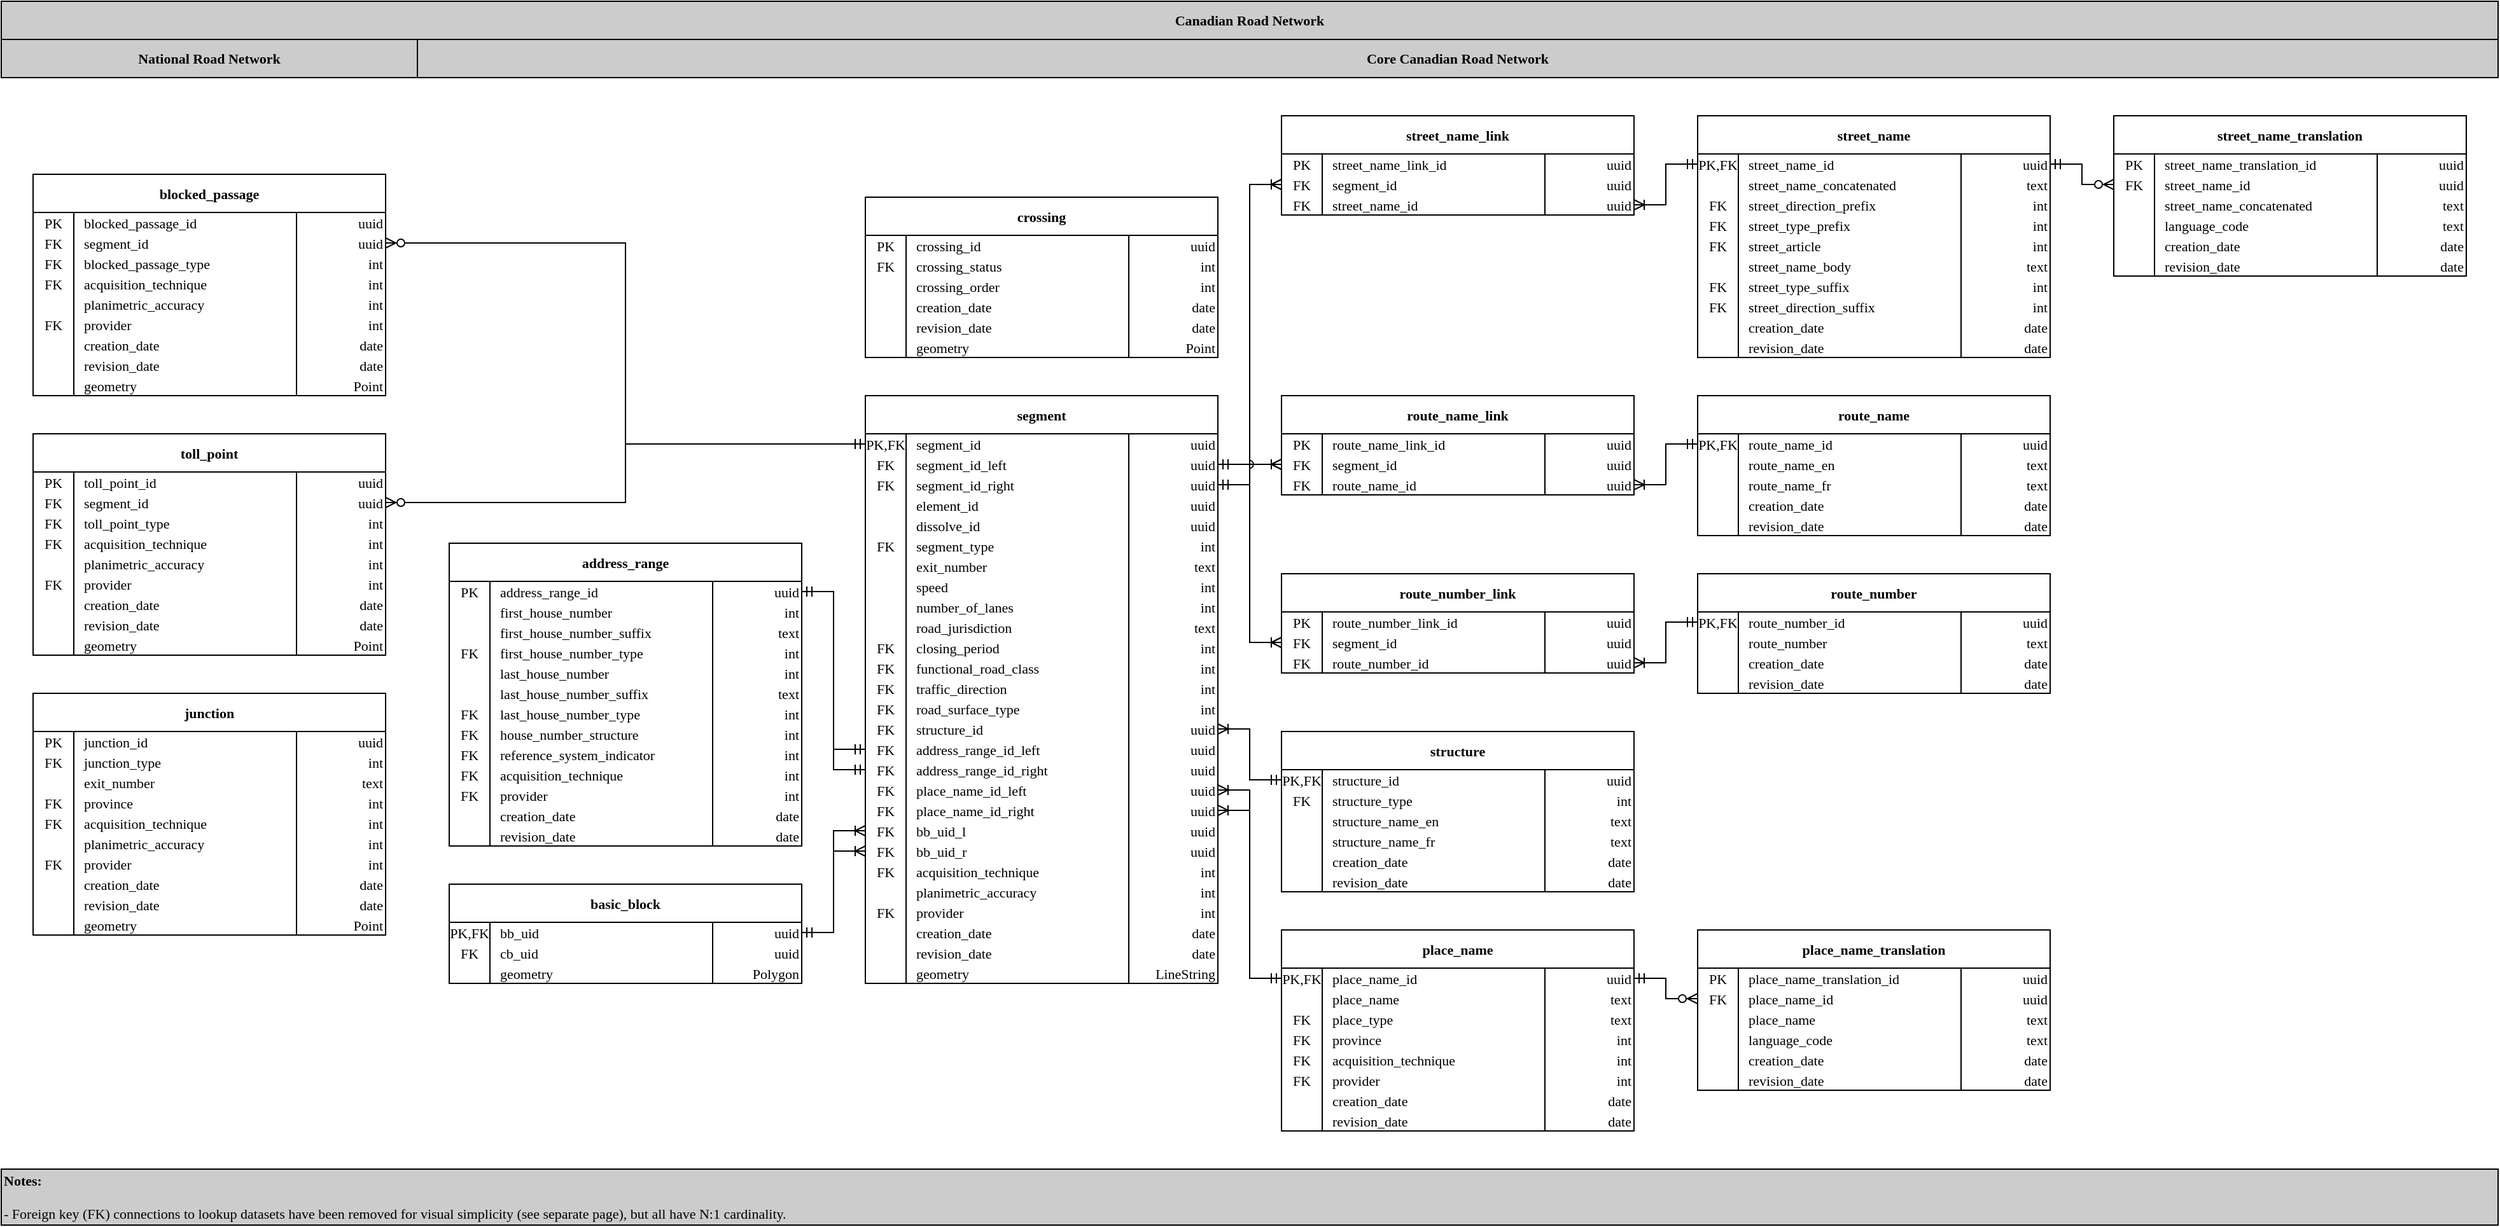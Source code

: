 <mxfile compressed="false" version="20.5.1" type="device" pages="2">
  <diagram id="g8EOGUrbb1kU1HjZ28Yo" name="primary_datasets">
    <mxGraphModel dx="1102" dy="582" grid="1" gridSize="10" guides="1" tooltips="1" connect="1" arrows="1" fold="1" page="1" pageScale="1" pageWidth="2000" pageHeight="1000" math="0" shadow="0">
      <root>
        <mxCell id="0" />
        <mxCell id="1" parent="0" />
        <mxCell id="kKZmxez6--yQIfD2jqQJ-4" style="edgeStyle=orthogonalEdgeStyle;rounded=0;orthogonalLoop=1;jettySize=auto;html=1;entryX=0;entryY=0.5;entryDx=0;entryDy=0;startArrow=ERmandOne;startFill=0;endArrow=ERmandOne;endFill=0;jumpStyle=arc;exitX=1;exitY=0.5;exitDx=0;exitDy=0;" parent="1" source="dLd1DAEbLkJzBG2RsROh-421" target="rotE4rxxzQfK6fw1KydA-53" edge="1">
          <mxGeometry relative="1" as="geometry" />
        </mxCell>
        <mxCell id="rotE4rxxzQfK6fw1KydA-3" style="edgeStyle=orthogonalEdgeStyle;rounded=0;orthogonalLoop=1;jettySize=auto;html=1;entryX=0;entryY=0.5;entryDx=0;entryDy=0;startArrow=ERoneToMany;startFill=0;endArrow=ERmandOne;endFill=0;jumpStyle=arc;exitX=1;exitY=0.5;exitDx=0;exitDy=0;" parent="1" source="rotE4rxxzQfK6fw1KydA-33" target="dLd1DAEbLkJzBG2RsROh-498" edge="1">
          <mxGeometry relative="1" as="geometry" />
        </mxCell>
        <mxCell id="kKZmxez6--yQIfD2jqQJ-5" style="edgeStyle=orthogonalEdgeStyle;rounded=0;orthogonalLoop=1;jettySize=auto;html=1;startArrow=ERmandOne;startFill=0;endArrow=ERoneToMany;endFill=0;jumpStyle=arc;" parent="1" source="dLd1DAEbLkJzBG2RsROh-10" target="dLd1DAEbLkJzBG2RsROh-272" edge="1">
          <mxGeometry relative="1" as="geometry" />
        </mxCell>
        <mxCell id="kKZmxez6--yQIfD2jqQJ-10" style="edgeStyle=orthogonalEdgeStyle;rounded=0;orthogonalLoop=1;jettySize=auto;html=1;entryX=0;entryY=0.5;entryDx=0;entryDy=0;startArrow=ERmandOne;startFill=0;endArrow=ERoneToMany;endFill=0;jumpStyle=arc;" parent="1" source="dLd1DAEbLkJzBG2RsROh-10" target="dLd1DAEbLkJzBG2RsROh-356" edge="1">
          <mxGeometry relative="1" as="geometry" />
        </mxCell>
        <mxCell id="kKZmxez6--yQIfD2jqQJ-13" style="edgeStyle=orthogonalEdgeStyle;rounded=0;orthogonalLoop=1;jettySize=auto;html=1;entryX=0;entryY=0.5;entryDx=0;entryDy=0;startArrow=ERmandOne;startFill=0;endArrow=ERoneToMany;endFill=0;jumpStyle=arc;" parent="1" source="dLd1DAEbLkJzBG2RsROh-10" target="dLd1DAEbLkJzBG2RsROh-382" edge="1">
          <mxGeometry relative="1" as="geometry" />
        </mxCell>
        <mxCell id="rotE4rxxzQfK6fw1KydA-4" style="edgeStyle=orthogonalEdgeStyle;rounded=0;orthogonalLoop=1;jettySize=auto;html=1;entryX=0;entryY=0.5;entryDx=0;entryDy=0;startArrow=ERoneToMany;startFill=0;endArrow=ERmandOne;endFill=0;jumpStyle=arc;exitX=1;exitY=0.5;exitDx=0;exitDy=0;" parent="1" source="rotE4rxxzQfK6fw1KydA-29" target="dLd1DAEbLkJzBG2RsROh-498" edge="1">
          <mxGeometry relative="1" as="geometry" />
        </mxCell>
        <mxCell id="kKZmxez6--yQIfD2jqQJ-14" style="edgeStyle=orthogonalEdgeStyle;rounded=0;orthogonalLoop=1;jettySize=auto;html=1;entryX=0;entryY=0.5;entryDx=0;entryDy=0;startArrow=ERmandOne;startFill=0;endArrow=ERoneToMany;endFill=0;jumpStyle=arc;" parent="1" source="dLd1DAEbLkJzBG2RsROh-13" target="dLd1DAEbLkJzBG2RsROh-382" edge="1">
          <mxGeometry relative="1" as="geometry" />
        </mxCell>
        <mxCell id="kKZmxez6--yQIfD2jqQJ-11" style="edgeStyle=orthogonalEdgeStyle;rounded=0;orthogonalLoop=1;jettySize=auto;html=1;entryX=0;entryY=0.5;entryDx=0;entryDy=0;startArrow=ERmandOne;startFill=0;endArrow=ERoneToMany;endFill=0;jumpStyle=arc;" parent="1" source="dLd1DAEbLkJzBG2RsROh-13" target="dLd1DAEbLkJzBG2RsROh-356" edge="1">
          <mxGeometry relative="1" as="geometry" />
        </mxCell>
        <mxCell id="kKZmxez6--yQIfD2jqQJ-6" style="edgeStyle=orthogonalEdgeStyle;rounded=0;orthogonalLoop=1;jettySize=auto;html=1;entryX=0;entryY=0.5;entryDx=0;entryDy=0;startArrow=ERmandOne;startFill=0;endArrow=ERoneToMany;endFill=0;jumpStyle=arc;" parent="1" source="dLd1DAEbLkJzBG2RsROh-13" target="dLd1DAEbLkJzBG2RsROh-272" edge="1">
          <mxGeometry relative="1" as="geometry" />
        </mxCell>
        <object label="segment" id="dLd1DAEbLkJzBG2RsROh-6">
          <mxCell style="shape=table;startSize=30;container=1;collapsible=1;childLayout=tableLayout;fixedRows=1;rowLines=0;fontStyle=1;align=center;resizeLast=1;fontFamily=Consolas;fontSize=11;spacing=2;" parent="1" vertex="1">
            <mxGeometry x="679" y="310" width="277" height="462" as="geometry" />
          </mxCell>
        </object>
        <mxCell id="dLd1DAEbLkJzBG2RsROh-7" value="" style="shape=tableRow;horizontal=0;startSize=0;swimlaneHead=0;swimlaneBody=0;fillColor=none;collapsible=0;dropTarget=0;points=[[0,0.5],[1,0.5]];portConstraint=eastwest;top=0;left=0;right=0;bottom=1;fontFamily=Consolas;fontSize=11;strokeColor=none;" parent="dLd1DAEbLkJzBG2RsROh-6" vertex="1">
          <mxGeometry y="30" width="277" height="16" as="geometry" />
        </mxCell>
        <mxCell id="dLd1DAEbLkJzBG2RsROh-8" value="PK,FK" style="shape=partialRectangle;connectable=0;fillColor=none;top=0;left=0;bottom=0;right=0;fontStyle=0;overflow=hidden;fontFamily=Consolas;fontSize=11;" parent="dLd1DAEbLkJzBG2RsROh-7" vertex="1">
          <mxGeometry width="32" height="16" as="geometry">
            <mxRectangle width="32" height="16" as="alternateBounds" />
          </mxGeometry>
        </mxCell>
        <mxCell id="dLd1DAEbLkJzBG2RsROh-9" value="segment_id" style="shape=partialRectangle;connectable=0;fillColor=none;top=0;left=0;bottom=0;right=0;align=left;spacingLeft=6;fontStyle=0;overflow=hidden;fontFamily=Consolas;fontSize=11;" parent="dLd1DAEbLkJzBG2RsROh-7" vertex="1">
          <mxGeometry x="32" width="175" height="16" as="geometry">
            <mxRectangle width="175" height="16" as="alternateBounds" />
          </mxGeometry>
        </mxCell>
        <mxCell id="dLd1DAEbLkJzBG2RsROh-28" value="uuid" style="shape=partialRectangle;connectable=0;fillColor=none;top=0;left=0;bottom=0;right=0;align=right;spacingLeft=6;fontStyle=0;overflow=hidden;fontFamily=Consolas;fontSize=11;" parent="dLd1DAEbLkJzBG2RsROh-7" vertex="1">
          <mxGeometry x="207" width="70" height="16" as="geometry">
            <mxRectangle width="70" height="16" as="alternateBounds" />
          </mxGeometry>
        </mxCell>
        <mxCell id="dLd1DAEbLkJzBG2RsROh-10" value="" style="shape=tableRow;horizontal=0;startSize=0;swimlaneHead=0;swimlaneBody=0;fillColor=none;collapsible=0;dropTarget=0;points=[[0,0.5],[1,0.5]];portConstraint=eastwest;top=0;left=0;right=0;bottom=0;fontFamily=Consolas;fontSize=11;" parent="dLd1DAEbLkJzBG2RsROh-6" vertex="1">
          <mxGeometry y="46" width="277" height="16" as="geometry" />
        </mxCell>
        <mxCell id="dLd1DAEbLkJzBG2RsROh-11" value="FK" style="shape=partialRectangle;connectable=0;fillColor=none;top=0;left=0;bottom=0;right=0;editable=1;overflow=hidden;fontFamily=Consolas;fontSize=11;" parent="dLd1DAEbLkJzBG2RsROh-10" vertex="1">
          <mxGeometry width="32" height="16" as="geometry">
            <mxRectangle width="32" height="16" as="alternateBounds" />
          </mxGeometry>
        </mxCell>
        <mxCell id="dLd1DAEbLkJzBG2RsROh-12" value="segment_id_left" style="shape=partialRectangle;connectable=0;fillColor=none;top=0;left=0;bottom=0;right=0;align=left;spacingLeft=6;overflow=hidden;fontFamily=Consolas;fontSize=11;" parent="dLd1DAEbLkJzBG2RsROh-10" vertex="1">
          <mxGeometry x="32" width="175" height="16" as="geometry">
            <mxRectangle width="175" height="16" as="alternateBounds" />
          </mxGeometry>
        </mxCell>
        <mxCell id="dLd1DAEbLkJzBG2RsROh-29" value="uuid" style="shape=partialRectangle;connectable=0;fillColor=none;top=0;left=0;bottom=0;right=0;align=right;spacingLeft=6;overflow=hidden;fontFamily=Consolas;fontSize=11;" parent="dLd1DAEbLkJzBG2RsROh-10" vertex="1">
          <mxGeometry x="207" width="70" height="16" as="geometry">
            <mxRectangle width="70" height="16" as="alternateBounds" />
          </mxGeometry>
        </mxCell>
        <mxCell id="dLd1DAEbLkJzBG2RsROh-13" value="" style="shape=tableRow;horizontal=0;startSize=0;swimlaneHead=0;swimlaneBody=0;fillColor=none;collapsible=0;dropTarget=0;points=[[0,0.5],[1,0.5]];portConstraint=eastwest;top=0;left=0;right=0;bottom=0;fontFamily=Consolas;fontSize=11;" parent="dLd1DAEbLkJzBG2RsROh-6" vertex="1">
          <mxGeometry y="62" width="277" height="16" as="geometry" />
        </mxCell>
        <mxCell id="dLd1DAEbLkJzBG2RsROh-14" value="FK" style="shape=partialRectangle;connectable=0;fillColor=none;top=0;left=0;bottom=0;right=0;editable=1;overflow=hidden;fontFamily=Consolas;fontSize=11;" parent="dLd1DAEbLkJzBG2RsROh-13" vertex="1">
          <mxGeometry width="32" height="16" as="geometry">
            <mxRectangle width="32" height="16" as="alternateBounds" />
          </mxGeometry>
        </mxCell>
        <mxCell id="dLd1DAEbLkJzBG2RsROh-15" value="segment_id_right" style="shape=partialRectangle;connectable=0;fillColor=none;top=0;left=0;bottom=0;right=0;align=left;spacingLeft=6;overflow=hidden;fontFamily=Consolas;fontSize=11;" parent="dLd1DAEbLkJzBG2RsROh-13" vertex="1">
          <mxGeometry x="32" width="175" height="16" as="geometry">
            <mxRectangle width="175" height="16" as="alternateBounds" />
          </mxGeometry>
        </mxCell>
        <mxCell id="dLd1DAEbLkJzBG2RsROh-30" value="uuid" style="shape=partialRectangle;connectable=0;fillColor=none;top=0;left=0;bottom=0;right=0;align=right;spacingLeft=6;overflow=hidden;fontFamily=Consolas;fontSize=11;" parent="dLd1DAEbLkJzBG2RsROh-13" vertex="1">
          <mxGeometry x="207" width="70" height="16" as="geometry">
            <mxRectangle width="70" height="16" as="alternateBounds" />
          </mxGeometry>
        </mxCell>
        <mxCell id="dLd1DAEbLkJzBG2RsROh-38" style="shape=tableRow;horizontal=0;startSize=0;swimlaneHead=0;swimlaneBody=0;fillColor=none;collapsible=0;dropTarget=0;points=[[0,0.5],[1,0.5]];portConstraint=eastwest;top=0;left=0;right=0;bottom=0;fontFamily=Consolas;fontSize=11;" parent="dLd1DAEbLkJzBG2RsROh-6" vertex="1">
          <mxGeometry y="78" width="277" height="16" as="geometry" />
        </mxCell>
        <mxCell id="dLd1DAEbLkJzBG2RsROh-39" style="shape=partialRectangle;connectable=0;fillColor=none;top=0;left=0;bottom=0;right=0;editable=1;overflow=hidden;fontFamily=Consolas;fontSize=11;" parent="dLd1DAEbLkJzBG2RsROh-38" vertex="1">
          <mxGeometry width="32" height="16" as="geometry">
            <mxRectangle width="32" height="16" as="alternateBounds" />
          </mxGeometry>
        </mxCell>
        <mxCell id="dLd1DAEbLkJzBG2RsROh-40" value="element_id" style="shape=partialRectangle;connectable=0;fillColor=none;top=0;left=0;bottom=0;right=0;align=left;spacingLeft=6;overflow=hidden;fontFamily=Consolas;fontSize=11;" parent="dLd1DAEbLkJzBG2RsROh-38" vertex="1">
          <mxGeometry x="32" width="175" height="16" as="geometry">
            <mxRectangle width="175" height="16" as="alternateBounds" />
          </mxGeometry>
        </mxCell>
        <mxCell id="dLd1DAEbLkJzBG2RsROh-41" value="uuid" style="shape=partialRectangle;connectable=0;fillColor=none;top=0;left=0;bottom=0;right=0;align=right;spacingLeft=6;overflow=hidden;fontFamily=Consolas;fontSize=11;" parent="dLd1DAEbLkJzBG2RsROh-38" vertex="1">
          <mxGeometry x="207" width="70" height="16" as="geometry">
            <mxRectangle width="70" height="16" as="alternateBounds" />
          </mxGeometry>
        </mxCell>
        <mxCell id="dLd1DAEbLkJzBG2RsROh-42" style="shape=tableRow;horizontal=0;startSize=0;swimlaneHead=0;swimlaneBody=0;fillColor=none;collapsible=0;dropTarget=0;points=[[0,0.5],[1,0.5]];portConstraint=eastwest;top=0;left=0;right=0;bottom=0;fontFamily=Consolas;fontSize=11;" parent="dLd1DAEbLkJzBG2RsROh-6" vertex="1">
          <mxGeometry y="94" width="277" height="16" as="geometry" />
        </mxCell>
        <mxCell id="dLd1DAEbLkJzBG2RsROh-43" style="shape=partialRectangle;connectable=0;fillColor=none;top=0;left=0;bottom=0;right=0;editable=1;overflow=hidden;fontFamily=Consolas;fontSize=11;" parent="dLd1DAEbLkJzBG2RsROh-42" vertex="1">
          <mxGeometry width="32" height="16" as="geometry">
            <mxRectangle width="32" height="16" as="alternateBounds" />
          </mxGeometry>
        </mxCell>
        <mxCell id="dLd1DAEbLkJzBG2RsROh-44" value="dissolve_id" style="shape=partialRectangle;connectable=0;fillColor=none;top=0;left=0;bottom=0;right=0;align=left;spacingLeft=6;overflow=hidden;fontFamily=Consolas;fontSize=11;" parent="dLd1DAEbLkJzBG2RsROh-42" vertex="1">
          <mxGeometry x="32" width="175" height="16" as="geometry">
            <mxRectangle width="175" height="16" as="alternateBounds" />
          </mxGeometry>
        </mxCell>
        <mxCell id="dLd1DAEbLkJzBG2RsROh-45" value="uuid" style="shape=partialRectangle;connectable=0;fillColor=none;top=0;left=0;bottom=0;right=0;align=right;spacingLeft=6;overflow=hidden;fontFamily=Consolas;fontSize=11;" parent="dLd1DAEbLkJzBG2RsROh-42" vertex="1">
          <mxGeometry x="207" width="70" height="16" as="geometry">
            <mxRectangle width="70" height="16" as="alternateBounds" />
          </mxGeometry>
        </mxCell>
        <mxCell id="dLd1DAEbLkJzBG2RsROh-66" style="shape=tableRow;horizontal=0;startSize=0;swimlaneHead=0;swimlaneBody=0;fillColor=none;collapsible=0;dropTarget=0;points=[[0,0.5],[1,0.5]];portConstraint=eastwest;top=0;left=0;right=0;bottom=0;fontFamily=Consolas;fontSize=11;" parent="dLd1DAEbLkJzBG2RsROh-6" vertex="1">
          <mxGeometry y="110" width="277" height="16" as="geometry" />
        </mxCell>
        <mxCell id="dLd1DAEbLkJzBG2RsROh-67" value="FK" style="shape=partialRectangle;connectable=0;fillColor=none;top=0;left=0;bottom=0;right=0;editable=1;overflow=hidden;fontFamily=Consolas;fontSize=11;" parent="dLd1DAEbLkJzBG2RsROh-66" vertex="1">
          <mxGeometry width="32" height="16" as="geometry">
            <mxRectangle width="32" height="16" as="alternateBounds" />
          </mxGeometry>
        </mxCell>
        <mxCell id="dLd1DAEbLkJzBG2RsROh-68" value="segment_type" style="shape=partialRectangle;connectable=0;fillColor=none;top=0;left=0;bottom=0;right=0;align=left;spacingLeft=6;overflow=hidden;fontFamily=Consolas;fontSize=11;" parent="dLd1DAEbLkJzBG2RsROh-66" vertex="1">
          <mxGeometry x="32" width="175" height="16" as="geometry">
            <mxRectangle width="175" height="16" as="alternateBounds" />
          </mxGeometry>
        </mxCell>
        <mxCell id="dLd1DAEbLkJzBG2RsROh-69" value="int" style="shape=partialRectangle;connectable=0;fillColor=none;top=0;left=0;bottom=0;right=0;align=right;spacingLeft=6;overflow=hidden;fontFamily=Consolas;fontSize=11;" parent="dLd1DAEbLkJzBG2RsROh-66" vertex="1">
          <mxGeometry x="207" width="70" height="16" as="geometry">
            <mxRectangle width="70" height="16" as="alternateBounds" />
          </mxGeometry>
        </mxCell>
        <mxCell id="dLd1DAEbLkJzBG2RsROh-70" style="shape=tableRow;horizontal=0;startSize=0;swimlaneHead=0;swimlaneBody=0;fillColor=none;collapsible=0;dropTarget=0;points=[[0,0.5],[1,0.5]];portConstraint=eastwest;top=0;left=0;right=0;bottom=0;fontFamily=Consolas;fontSize=11;" parent="dLd1DAEbLkJzBG2RsROh-6" vertex="1">
          <mxGeometry y="126" width="277" height="16" as="geometry" />
        </mxCell>
        <mxCell id="dLd1DAEbLkJzBG2RsROh-71" style="shape=partialRectangle;connectable=0;fillColor=none;top=0;left=0;bottom=0;right=0;editable=1;overflow=hidden;fontFamily=Consolas;fontSize=11;" parent="dLd1DAEbLkJzBG2RsROh-70" vertex="1">
          <mxGeometry width="32" height="16" as="geometry">
            <mxRectangle width="32" height="16" as="alternateBounds" />
          </mxGeometry>
        </mxCell>
        <mxCell id="dLd1DAEbLkJzBG2RsROh-72" value="exit_number" style="shape=partialRectangle;connectable=0;fillColor=none;top=0;left=0;bottom=0;right=0;align=left;spacingLeft=6;overflow=hidden;fontFamily=Consolas;fontSize=11;" parent="dLd1DAEbLkJzBG2RsROh-70" vertex="1">
          <mxGeometry x="32" width="175" height="16" as="geometry">
            <mxRectangle width="175" height="16" as="alternateBounds" />
          </mxGeometry>
        </mxCell>
        <mxCell id="dLd1DAEbLkJzBG2RsROh-73" value="text" style="shape=partialRectangle;connectable=0;fillColor=none;top=0;left=0;bottom=0;right=0;align=right;spacingLeft=6;overflow=hidden;fontFamily=Consolas;fontSize=11;" parent="dLd1DAEbLkJzBG2RsROh-70" vertex="1">
          <mxGeometry x="207" width="70" height="16" as="geometry">
            <mxRectangle width="70" height="16" as="alternateBounds" />
          </mxGeometry>
        </mxCell>
        <mxCell id="dLd1DAEbLkJzBG2RsROh-74" style="shape=tableRow;horizontal=0;startSize=0;swimlaneHead=0;swimlaneBody=0;fillColor=none;collapsible=0;dropTarget=0;points=[[0,0.5],[1,0.5]];portConstraint=eastwest;top=0;left=0;right=0;bottom=0;fontFamily=Consolas;fontSize=11;" parent="dLd1DAEbLkJzBG2RsROh-6" vertex="1">
          <mxGeometry y="142" width="277" height="16" as="geometry" />
        </mxCell>
        <mxCell id="dLd1DAEbLkJzBG2RsROh-75" style="shape=partialRectangle;connectable=0;fillColor=none;top=0;left=0;bottom=0;right=0;editable=1;overflow=hidden;fontFamily=Consolas;fontSize=11;" parent="dLd1DAEbLkJzBG2RsROh-74" vertex="1">
          <mxGeometry width="32" height="16" as="geometry">
            <mxRectangle width="32" height="16" as="alternateBounds" />
          </mxGeometry>
        </mxCell>
        <mxCell id="dLd1DAEbLkJzBG2RsROh-76" value="speed" style="shape=partialRectangle;connectable=0;fillColor=none;top=0;left=0;bottom=0;right=0;align=left;spacingLeft=6;overflow=hidden;fontFamily=Consolas;fontSize=11;" parent="dLd1DAEbLkJzBG2RsROh-74" vertex="1">
          <mxGeometry x="32" width="175" height="16" as="geometry">
            <mxRectangle width="175" height="16" as="alternateBounds" />
          </mxGeometry>
        </mxCell>
        <mxCell id="dLd1DAEbLkJzBG2RsROh-77" value="int" style="shape=partialRectangle;connectable=0;fillColor=none;top=0;left=0;bottom=0;right=0;align=right;spacingLeft=6;overflow=hidden;fontFamily=Consolas;fontSize=11;" parent="dLd1DAEbLkJzBG2RsROh-74" vertex="1">
          <mxGeometry x="207" width="70" height="16" as="geometry">
            <mxRectangle width="70" height="16" as="alternateBounds" />
          </mxGeometry>
        </mxCell>
        <mxCell id="dLd1DAEbLkJzBG2RsROh-78" style="shape=tableRow;horizontal=0;startSize=0;swimlaneHead=0;swimlaneBody=0;fillColor=none;collapsible=0;dropTarget=0;points=[[0,0.5],[1,0.5]];portConstraint=eastwest;top=0;left=0;right=0;bottom=0;fontFamily=Consolas;fontSize=11;" parent="dLd1DAEbLkJzBG2RsROh-6" vertex="1">
          <mxGeometry y="158" width="277" height="16" as="geometry" />
        </mxCell>
        <mxCell id="dLd1DAEbLkJzBG2RsROh-79" style="shape=partialRectangle;connectable=0;fillColor=none;top=0;left=0;bottom=0;right=0;editable=1;overflow=hidden;fontFamily=Consolas;fontSize=11;" parent="dLd1DAEbLkJzBG2RsROh-78" vertex="1">
          <mxGeometry width="32" height="16" as="geometry">
            <mxRectangle width="32" height="16" as="alternateBounds" />
          </mxGeometry>
        </mxCell>
        <mxCell id="dLd1DAEbLkJzBG2RsROh-80" value="number_of_lanes" style="shape=partialRectangle;connectable=0;fillColor=none;top=0;left=0;bottom=0;right=0;align=left;spacingLeft=6;overflow=hidden;fontFamily=Consolas;fontSize=11;" parent="dLd1DAEbLkJzBG2RsROh-78" vertex="1">
          <mxGeometry x="32" width="175" height="16" as="geometry">
            <mxRectangle width="175" height="16" as="alternateBounds" />
          </mxGeometry>
        </mxCell>
        <mxCell id="dLd1DAEbLkJzBG2RsROh-81" value="int" style="shape=partialRectangle;connectable=0;fillColor=none;top=0;left=0;bottom=0;right=0;align=right;spacingLeft=6;overflow=hidden;fontFamily=Consolas;fontSize=11;" parent="dLd1DAEbLkJzBG2RsROh-78" vertex="1">
          <mxGeometry x="207" width="70" height="16" as="geometry">
            <mxRectangle width="70" height="16" as="alternateBounds" />
          </mxGeometry>
        </mxCell>
        <mxCell id="dLd1DAEbLkJzBG2RsROh-82" style="shape=tableRow;horizontal=0;startSize=0;swimlaneHead=0;swimlaneBody=0;fillColor=none;collapsible=0;dropTarget=0;points=[[0,0.5],[1,0.5]];portConstraint=eastwest;top=0;left=0;right=0;bottom=0;fontFamily=Consolas;fontSize=11;" parent="dLd1DAEbLkJzBG2RsROh-6" vertex="1">
          <mxGeometry y="174" width="277" height="16" as="geometry" />
        </mxCell>
        <mxCell id="dLd1DAEbLkJzBG2RsROh-83" style="shape=partialRectangle;connectable=0;fillColor=none;top=0;left=0;bottom=0;right=0;editable=1;overflow=hidden;fontFamily=Consolas;fontSize=11;" parent="dLd1DAEbLkJzBG2RsROh-82" vertex="1">
          <mxGeometry width="32" height="16" as="geometry">
            <mxRectangle width="32" height="16" as="alternateBounds" />
          </mxGeometry>
        </mxCell>
        <mxCell id="dLd1DAEbLkJzBG2RsROh-84" value="road_jurisdiction" style="shape=partialRectangle;connectable=0;fillColor=none;top=0;left=0;bottom=0;right=0;align=left;spacingLeft=6;overflow=hidden;fontFamily=Consolas;fontSize=11;" parent="dLd1DAEbLkJzBG2RsROh-82" vertex="1">
          <mxGeometry x="32" width="175" height="16" as="geometry">
            <mxRectangle width="175" height="16" as="alternateBounds" />
          </mxGeometry>
        </mxCell>
        <mxCell id="dLd1DAEbLkJzBG2RsROh-85" value="text" style="shape=partialRectangle;connectable=0;fillColor=none;top=0;left=0;bottom=0;right=0;align=right;spacingLeft=6;overflow=hidden;fontFamily=Consolas;fontSize=11;" parent="dLd1DAEbLkJzBG2RsROh-82" vertex="1">
          <mxGeometry x="207" width="70" height="16" as="geometry">
            <mxRectangle width="70" height="16" as="alternateBounds" />
          </mxGeometry>
        </mxCell>
        <mxCell id="dLd1DAEbLkJzBG2RsROh-86" style="shape=tableRow;horizontal=0;startSize=0;swimlaneHead=0;swimlaneBody=0;fillColor=none;collapsible=0;dropTarget=0;points=[[0,0.5],[1,0.5]];portConstraint=eastwest;top=0;left=0;right=0;bottom=0;fontFamily=Consolas;fontSize=11;" parent="dLd1DAEbLkJzBG2RsROh-6" vertex="1">
          <mxGeometry y="190" width="277" height="16" as="geometry" />
        </mxCell>
        <mxCell id="dLd1DAEbLkJzBG2RsROh-87" value="FK" style="shape=partialRectangle;connectable=0;fillColor=none;top=0;left=0;bottom=0;right=0;editable=1;overflow=hidden;fontFamily=Consolas;fontSize=11;" parent="dLd1DAEbLkJzBG2RsROh-86" vertex="1">
          <mxGeometry width="32" height="16" as="geometry">
            <mxRectangle width="32" height="16" as="alternateBounds" />
          </mxGeometry>
        </mxCell>
        <mxCell id="dLd1DAEbLkJzBG2RsROh-88" value="closing_period" style="shape=partialRectangle;connectable=0;fillColor=none;top=0;left=0;bottom=0;right=0;align=left;spacingLeft=6;overflow=hidden;fontFamily=Consolas;fontSize=11;" parent="dLd1DAEbLkJzBG2RsROh-86" vertex="1">
          <mxGeometry x="32" width="175" height="16" as="geometry">
            <mxRectangle width="175" height="16" as="alternateBounds" />
          </mxGeometry>
        </mxCell>
        <mxCell id="dLd1DAEbLkJzBG2RsROh-89" value="int" style="shape=partialRectangle;connectable=0;fillColor=none;top=0;left=0;bottom=0;right=0;align=right;spacingLeft=6;overflow=hidden;fontFamily=Consolas;fontSize=11;" parent="dLd1DAEbLkJzBG2RsROh-86" vertex="1">
          <mxGeometry x="207" width="70" height="16" as="geometry">
            <mxRectangle width="70" height="16" as="alternateBounds" />
          </mxGeometry>
        </mxCell>
        <mxCell id="dLd1DAEbLkJzBG2RsROh-90" style="shape=tableRow;horizontal=0;startSize=0;swimlaneHead=0;swimlaneBody=0;fillColor=none;collapsible=0;dropTarget=0;points=[[0,0.5],[1,0.5]];portConstraint=eastwest;top=0;left=0;right=0;bottom=0;fontFamily=Consolas;fontSize=11;" parent="dLd1DAEbLkJzBG2RsROh-6" vertex="1">
          <mxGeometry y="206" width="277" height="16" as="geometry" />
        </mxCell>
        <mxCell id="dLd1DAEbLkJzBG2RsROh-91" value="FK" style="shape=partialRectangle;connectable=0;fillColor=none;top=0;left=0;bottom=0;right=0;editable=1;overflow=hidden;fontFamily=Consolas;fontSize=11;" parent="dLd1DAEbLkJzBG2RsROh-90" vertex="1">
          <mxGeometry width="32" height="16" as="geometry">
            <mxRectangle width="32" height="16" as="alternateBounds" />
          </mxGeometry>
        </mxCell>
        <mxCell id="dLd1DAEbLkJzBG2RsROh-92" value="functional_road_class" style="shape=partialRectangle;connectable=0;fillColor=none;top=0;left=0;bottom=0;right=0;align=left;spacingLeft=6;overflow=hidden;fontFamily=Consolas;fontSize=11;" parent="dLd1DAEbLkJzBG2RsROh-90" vertex="1">
          <mxGeometry x="32" width="175" height="16" as="geometry">
            <mxRectangle width="175" height="16" as="alternateBounds" />
          </mxGeometry>
        </mxCell>
        <mxCell id="dLd1DAEbLkJzBG2RsROh-93" value="int" style="shape=partialRectangle;connectable=0;fillColor=none;top=0;left=0;bottom=0;right=0;align=right;spacingLeft=6;overflow=hidden;fontFamily=Consolas;fontSize=11;" parent="dLd1DAEbLkJzBG2RsROh-90" vertex="1">
          <mxGeometry x="207" width="70" height="16" as="geometry">
            <mxRectangle width="70" height="16" as="alternateBounds" />
          </mxGeometry>
        </mxCell>
        <mxCell id="dLd1DAEbLkJzBG2RsROh-94" style="shape=tableRow;horizontal=0;startSize=0;swimlaneHead=0;swimlaneBody=0;fillColor=none;collapsible=0;dropTarget=0;points=[[0,0.5],[1,0.5]];portConstraint=eastwest;top=0;left=0;right=0;bottom=0;fontFamily=Consolas;fontSize=11;" parent="dLd1DAEbLkJzBG2RsROh-6" vertex="1">
          <mxGeometry y="222" width="277" height="16" as="geometry" />
        </mxCell>
        <mxCell id="dLd1DAEbLkJzBG2RsROh-95" value="FK" style="shape=partialRectangle;connectable=0;fillColor=none;top=0;left=0;bottom=0;right=0;editable=1;overflow=hidden;fontFamily=Consolas;fontSize=11;" parent="dLd1DAEbLkJzBG2RsROh-94" vertex="1">
          <mxGeometry width="32" height="16" as="geometry">
            <mxRectangle width="32" height="16" as="alternateBounds" />
          </mxGeometry>
        </mxCell>
        <mxCell id="dLd1DAEbLkJzBG2RsROh-96" value="traffic_direction" style="shape=partialRectangle;connectable=0;fillColor=none;top=0;left=0;bottom=0;right=0;align=left;spacingLeft=6;overflow=hidden;fontFamily=Consolas;fontSize=11;" parent="dLd1DAEbLkJzBG2RsROh-94" vertex="1">
          <mxGeometry x="32" width="175" height="16" as="geometry">
            <mxRectangle width="175" height="16" as="alternateBounds" />
          </mxGeometry>
        </mxCell>
        <mxCell id="dLd1DAEbLkJzBG2RsROh-97" value="int" style="shape=partialRectangle;connectable=0;fillColor=none;top=0;left=0;bottom=0;right=0;align=right;spacingLeft=6;overflow=hidden;fontFamily=Consolas;fontSize=11;" parent="dLd1DAEbLkJzBG2RsROh-94" vertex="1">
          <mxGeometry x="207" width="70" height="16" as="geometry">
            <mxRectangle width="70" height="16" as="alternateBounds" />
          </mxGeometry>
        </mxCell>
        <mxCell id="dLd1DAEbLkJzBG2RsROh-98" style="shape=tableRow;horizontal=0;startSize=0;swimlaneHead=0;swimlaneBody=0;fillColor=none;collapsible=0;dropTarget=0;points=[[0,0.5],[1,0.5]];portConstraint=eastwest;top=0;left=0;right=0;bottom=0;fontFamily=Consolas;fontSize=11;" parent="dLd1DAEbLkJzBG2RsROh-6" vertex="1">
          <mxGeometry y="238" width="277" height="16" as="geometry" />
        </mxCell>
        <mxCell id="dLd1DAEbLkJzBG2RsROh-99" value="FK" style="shape=partialRectangle;connectable=0;fillColor=none;top=0;left=0;bottom=0;right=0;editable=1;overflow=hidden;fontFamily=Consolas;fontSize=11;" parent="dLd1DAEbLkJzBG2RsROh-98" vertex="1">
          <mxGeometry width="32" height="16" as="geometry">
            <mxRectangle width="32" height="16" as="alternateBounds" />
          </mxGeometry>
        </mxCell>
        <mxCell id="dLd1DAEbLkJzBG2RsROh-100" value="road_surface_type" style="shape=partialRectangle;connectable=0;fillColor=none;top=0;left=0;bottom=0;right=0;align=left;spacingLeft=6;overflow=hidden;fontFamily=Consolas;fontSize=11;" parent="dLd1DAEbLkJzBG2RsROh-98" vertex="1">
          <mxGeometry x="32" width="175" height="16" as="geometry">
            <mxRectangle width="175" height="16" as="alternateBounds" />
          </mxGeometry>
        </mxCell>
        <mxCell id="dLd1DAEbLkJzBG2RsROh-101" value="int" style="shape=partialRectangle;connectable=0;fillColor=none;top=0;left=0;bottom=0;right=0;align=right;spacingLeft=6;overflow=hidden;fontFamily=Consolas;fontSize=11;" parent="dLd1DAEbLkJzBG2RsROh-98" vertex="1">
          <mxGeometry x="207" width="70" height="16" as="geometry">
            <mxRectangle width="70" height="16" as="alternateBounds" />
          </mxGeometry>
        </mxCell>
        <mxCell id="dLd1DAEbLkJzBG2RsROh-102" style="shape=tableRow;horizontal=0;startSize=0;swimlaneHead=0;swimlaneBody=0;fillColor=none;collapsible=0;dropTarget=0;points=[[0,0.5],[1,0.5]];portConstraint=eastwest;top=0;left=0;right=0;bottom=0;fontFamily=Consolas;fontSize=11;" parent="dLd1DAEbLkJzBG2RsROh-6" vertex="1">
          <mxGeometry y="254" width="277" height="16" as="geometry" />
        </mxCell>
        <mxCell id="dLd1DAEbLkJzBG2RsROh-103" value="FK" style="shape=partialRectangle;connectable=0;fillColor=none;top=0;left=0;bottom=0;right=0;editable=1;overflow=hidden;fontFamily=Consolas;fontSize=11;" parent="dLd1DAEbLkJzBG2RsROh-102" vertex="1">
          <mxGeometry width="32" height="16" as="geometry">
            <mxRectangle width="32" height="16" as="alternateBounds" />
          </mxGeometry>
        </mxCell>
        <mxCell id="dLd1DAEbLkJzBG2RsROh-104" value="structure_id" style="shape=partialRectangle;connectable=0;fillColor=none;top=0;left=0;bottom=0;right=0;align=left;spacingLeft=6;overflow=hidden;fontFamily=Consolas;fontSize=11;" parent="dLd1DAEbLkJzBG2RsROh-102" vertex="1">
          <mxGeometry x="32" width="175" height="16" as="geometry">
            <mxRectangle width="175" height="16" as="alternateBounds" />
          </mxGeometry>
        </mxCell>
        <mxCell id="dLd1DAEbLkJzBG2RsROh-105" value="uuid" style="shape=partialRectangle;connectable=0;fillColor=none;top=0;left=0;bottom=0;right=0;align=right;spacingLeft=6;overflow=hidden;fontFamily=Consolas;fontSize=11;" parent="dLd1DAEbLkJzBG2RsROh-102" vertex="1">
          <mxGeometry x="207" width="70" height="16" as="geometry">
            <mxRectangle width="70" height="16" as="alternateBounds" />
          </mxGeometry>
        </mxCell>
        <mxCell id="rotE4rxxzQfK6fw1KydA-57" style="shape=tableRow;horizontal=0;startSize=0;swimlaneHead=0;swimlaneBody=0;fillColor=none;collapsible=0;dropTarget=0;points=[[0,0.5],[1,0.5]];portConstraint=eastwest;top=0;left=0;right=0;bottom=0;fontFamily=Consolas;fontSize=11;" parent="dLd1DAEbLkJzBG2RsROh-6" vertex="1">
          <mxGeometry y="270" width="277" height="16" as="geometry" />
        </mxCell>
        <mxCell id="rotE4rxxzQfK6fw1KydA-58" value="FK" style="shape=partialRectangle;connectable=0;fillColor=none;top=0;left=0;bottom=0;right=0;editable=1;overflow=hidden;fontFamily=Consolas;fontSize=11;" parent="rotE4rxxzQfK6fw1KydA-57" vertex="1">
          <mxGeometry width="32" height="16" as="geometry">
            <mxRectangle width="32" height="16" as="alternateBounds" />
          </mxGeometry>
        </mxCell>
        <mxCell id="rotE4rxxzQfK6fw1KydA-59" value="address_range_id_left" style="shape=partialRectangle;connectable=0;fillColor=none;top=0;left=0;bottom=0;right=0;align=left;spacingLeft=6;overflow=hidden;fontFamily=Consolas;fontSize=11;" parent="rotE4rxxzQfK6fw1KydA-57" vertex="1">
          <mxGeometry x="32" width="175" height="16" as="geometry">
            <mxRectangle width="175" height="16" as="alternateBounds" />
          </mxGeometry>
        </mxCell>
        <mxCell id="rotE4rxxzQfK6fw1KydA-60" value="uuid" style="shape=partialRectangle;connectable=0;fillColor=none;top=0;left=0;bottom=0;right=0;align=right;spacingLeft=6;overflow=hidden;fontFamily=Consolas;fontSize=11;" parent="rotE4rxxzQfK6fw1KydA-57" vertex="1">
          <mxGeometry x="207" width="70" height="16" as="geometry">
            <mxRectangle width="70" height="16" as="alternateBounds" />
          </mxGeometry>
        </mxCell>
        <mxCell id="rotE4rxxzQfK6fw1KydA-53" style="shape=tableRow;horizontal=0;startSize=0;swimlaneHead=0;swimlaneBody=0;fillColor=none;collapsible=0;dropTarget=0;points=[[0,0.5],[1,0.5]];portConstraint=eastwest;top=0;left=0;right=0;bottom=0;fontFamily=Consolas;fontSize=11;" parent="dLd1DAEbLkJzBG2RsROh-6" vertex="1">
          <mxGeometry y="286" width="277" height="16" as="geometry" />
        </mxCell>
        <mxCell id="rotE4rxxzQfK6fw1KydA-54" value="FK" style="shape=partialRectangle;connectable=0;fillColor=none;top=0;left=0;bottom=0;right=0;editable=1;overflow=hidden;fontFamily=Consolas;fontSize=11;" parent="rotE4rxxzQfK6fw1KydA-53" vertex="1">
          <mxGeometry width="32" height="16" as="geometry">
            <mxRectangle width="32" height="16" as="alternateBounds" />
          </mxGeometry>
        </mxCell>
        <mxCell id="rotE4rxxzQfK6fw1KydA-55" value="address_range_id_right" style="shape=partialRectangle;connectable=0;fillColor=none;top=0;left=0;bottom=0;right=0;align=left;spacingLeft=6;overflow=hidden;fontFamily=Consolas;fontSize=11;" parent="rotE4rxxzQfK6fw1KydA-53" vertex="1">
          <mxGeometry x="32" width="175" height="16" as="geometry">
            <mxRectangle width="175" height="16" as="alternateBounds" />
          </mxGeometry>
        </mxCell>
        <mxCell id="rotE4rxxzQfK6fw1KydA-56" value="uuid" style="shape=partialRectangle;connectable=0;fillColor=none;top=0;left=0;bottom=0;right=0;align=right;spacingLeft=6;overflow=hidden;fontFamily=Consolas;fontSize=11;" parent="rotE4rxxzQfK6fw1KydA-53" vertex="1">
          <mxGeometry x="207" width="70" height="16" as="geometry">
            <mxRectangle width="70" height="16" as="alternateBounds" />
          </mxGeometry>
        </mxCell>
        <mxCell id="rotE4rxxzQfK6fw1KydA-33" style="shape=tableRow;horizontal=0;startSize=0;swimlaneHead=0;swimlaneBody=0;fillColor=none;collapsible=0;dropTarget=0;points=[[0,0.5],[1,0.5]];portConstraint=eastwest;top=0;left=0;right=0;bottom=0;fontFamily=Consolas;fontSize=11;" parent="dLd1DAEbLkJzBG2RsROh-6" vertex="1">
          <mxGeometry y="302" width="277" height="16" as="geometry" />
        </mxCell>
        <mxCell id="rotE4rxxzQfK6fw1KydA-34" value="FK" style="shape=partialRectangle;connectable=0;fillColor=none;top=0;left=0;bottom=0;right=0;editable=1;overflow=hidden;fontFamily=Consolas;fontSize=11;" parent="rotE4rxxzQfK6fw1KydA-33" vertex="1">
          <mxGeometry width="32" height="16" as="geometry">
            <mxRectangle width="32" height="16" as="alternateBounds" />
          </mxGeometry>
        </mxCell>
        <mxCell id="rotE4rxxzQfK6fw1KydA-35" value="place_name_id_left" style="shape=partialRectangle;connectable=0;fillColor=none;top=0;left=0;bottom=0;right=0;align=left;spacingLeft=6;overflow=hidden;fontFamily=Consolas;fontSize=11;" parent="rotE4rxxzQfK6fw1KydA-33" vertex="1">
          <mxGeometry x="32" width="175" height="16" as="geometry">
            <mxRectangle width="175" height="16" as="alternateBounds" />
          </mxGeometry>
        </mxCell>
        <mxCell id="rotE4rxxzQfK6fw1KydA-36" value="uuid" style="shape=partialRectangle;connectable=0;fillColor=none;top=0;left=0;bottom=0;right=0;align=right;spacingLeft=6;overflow=hidden;fontFamily=Consolas;fontSize=11;" parent="rotE4rxxzQfK6fw1KydA-33" vertex="1">
          <mxGeometry x="207" width="70" height="16" as="geometry">
            <mxRectangle width="70" height="16" as="alternateBounds" />
          </mxGeometry>
        </mxCell>
        <mxCell id="rotE4rxxzQfK6fw1KydA-29" style="shape=tableRow;horizontal=0;startSize=0;swimlaneHead=0;swimlaneBody=0;fillColor=none;collapsible=0;dropTarget=0;points=[[0,0.5],[1,0.5]];portConstraint=eastwest;top=0;left=0;right=0;bottom=0;fontFamily=Consolas;fontSize=11;" parent="dLd1DAEbLkJzBG2RsROh-6" vertex="1">
          <mxGeometry y="318" width="277" height="16" as="geometry" />
        </mxCell>
        <mxCell id="rotE4rxxzQfK6fw1KydA-30" value="FK" style="shape=partialRectangle;connectable=0;fillColor=none;top=0;left=0;bottom=0;right=0;editable=1;overflow=hidden;fontFamily=Consolas;fontSize=11;" parent="rotE4rxxzQfK6fw1KydA-29" vertex="1">
          <mxGeometry width="32" height="16" as="geometry">
            <mxRectangle width="32" height="16" as="alternateBounds" />
          </mxGeometry>
        </mxCell>
        <mxCell id="rotE4rxxzQfK6fw1KydA-31" value="place_name_id_right" style="shape=partialRectangle;connectable=0;fillColor=none;top=0;left=0;bottom=0;right=0;align=left;spacingLeft=6;overflow=hidden;fontFamily=Consolas;fontSize=11;" parent="rotE4rxxzQfK6fw1KydA-29" vertex="1">
          <mxGeometry x="32" width="175" height="16" as="geometry">
            <mxRectangle width="175" height="16" as="alternateBounds" />
          </mxGeometry>
        </mxCell>
        <mxCell id="rotE4rxxzQfK6fw1KydA-32" value="uuid" style="shape=partialRectangle;connectable=0;fillColor=none;top=0;left=0;bottom=0;right=0;align=right;spacingLeft=6;overflow=hidden;fontFamily=Consolas;fontSize=11;" parent="rotE4rxxzQfK6fw1KydA-29" vertex="1">
          <mxGeometry x="207" width="70" height="16" as="geometry">
            <mxRectangle width="70" height="16" as="alternateBounds" />
          </mxGeometry>
        </mxCell>
        <mxCell id="66q4kUO5qP8T1TJ8cqIy-18" style="shape=tableRow;horizontal=0;startSize=0;swimlaneHead=0;swimlaneBody=0;fillColor=none;collapsible=0;dropTarget=0;points=[[0,0.5],[1,0.5]];portConstraint=eastwest;top=0;left=0;right=0;bottom=0;fontFamily=Consolas;fontSize=11;" parent="dLd1DAEbLkJzBG2RsROh-6" vertex="1">
          <mxGeometry y="334" width="277" height="16" as="geometry" />
        </mxCell>
        <mxCell id="66q4kUO5qP8T1TJ8cqIy-19" value="FK" style="shape=partialRectangle;connectable=0;fillColor=none;top=0;left=0;bottom=0;right=0;editable=1;overflow=hidden;fontFamily=Consolas;fontSize=11;" parent="66q4kUO5qP8T1TJ8cqIy-18" vertex="1">
          <mxGeometry width="32" height="16" as="geometry">
            <mxRectangle width="32" height="16" as="alternateBounds" />
          </mxGeometry>
        </mxCell>
        <mxCell id="66q4kUO5qP8T1TJ8cqIy-20" value="bb_uid_l" style="shape=partialRectangle;connectable=0;fillColor=none;top=0;left=0;bottom=0;right=0;align=left;spacingLeft=6;overflow=hidden;fontFamily=Consolas;fontSize=11;" parent="66q4kUO5qP8T1TJ8cqIy-18" vertex="1">
          <mxGeometry x="32" width="175" height="16" as="geometry">
            <mxRectangle width="175" height="16" as="alternateBounds" />
          </mxGeometry>
        </mxCell>
        <mxCell id="66q4kUO5qP8T1TJ8cqIy-21" value="uuid" style="shape=partialRectangle;connectable=0;fillColor=none;top=0;left=0;bottom=0;right=0;align=right;spacingLeft=6;overflow=hidden;fontFamily=Consolas;fontSize=11;" parent="66q4kUO5qP8T1TJ8cqIy-18" vertex="1">
          <mxGeometry x="207" width="70" height="16" as="geometry">
            <mxRectangle width="70" height="16" as="alternateBounds" />
          </mxGeometry>
        </mxCell>
        <mxCell id="66q4kUO5qP8T1TJ8cqIy-23" style="shape=tableRow;horizontal=0;startSize=0;swimlaneHead=0;swimlaneBody=0;fillColor=none;collapsible=0;dropTarget=0;points=[[0,0.5],[1,0.5]];portConstraint=eastwest;top=0;left=0;right=0;bottom=0;fontFamily=Consolas;fontSize=11;" parent="dLd1DAEbLkJzBG2RsROh-6" vertex="1">
          <mxGeometry y="350" width="277" height="16" as="geometry" />
        </mxCell>
        <mxCell id="66q4kUO5qP8T1TJ8cqIy-24" value="FK" style="shape=partialRectangle;connectable=0;fillColor=none;top=0;left=0;bottom=0;right=0;editable=1;overflow=hidden;fontFamily=Consolas;fontSize=11;" parent="66q4kUO5qP8T1TJ8cqIy-23" vertex="1">
          <mxGeometry width="32" height="16" as="geometry">
            <mxRectangle width="32" height="16" as="alternateBounds" />
          </mxGeometry>
        </mxCell>
        <mxCell id="66q4kUO5qP8T1TJ8cqIy-25" value="bb_uid_r" style="shape=partialRectangle;connectable=0;fillColor=none;top=0;left=0;bottom=0;right=0;align=left;spacingLeft=6;overflow=hidden;fontFamily=Consolas;fontSize=11;" parent="66q4kUO5qP8T1TJ8cqIy-23" vertex="1">
          <mxGeometry x="32" width="175" height="16" as="geometry">
            <mxRectangle width="175" height="16" as="alternateBounds" />
          </mxGeometry>
        </mxCell>
        <mxCell id="66q4kUO5qP8T1TJ8cqIy-26" value="uuid" style="shape=partialRectangle;connectable=0;fillColor=none;top=0;left=0;bottom=0;right=0;align=right;spacingLeft=6;overflow=hidden;fontFamily=Consolas;fontSize=11;" parent="66q4kUO5qP8T1TJ8cqIy-23" vertex="1">
          <mxGeometry x="207" width="70" height="16" as="geometry">
            <mxRectangle width="70" height="16" as="alternateBounds" />
          </mxGeometry>
        </mxCell>
        <mxCell id="dLd1DAEbLkJzBG2RsROh-46" style="shape=tableRow;horizontal=0;startSize=0;swimlaneHead=0;swimlaneBody=0;fillColor=none;collapsible=0;dropTarget=0;points=[[0,0.5],[1,0.5]];portConstraint=eastwest;top=0;left=0;right=0;bottom=0;fontFamily=Consolas;fontSize=11;" parent="dLd1DAEbLkJzBG2RsROh-6" vertex="1">
          <mxGeometry y="366" width="277" height="16" as="geometry" />
        </mxCell>
        <mxCell id="dLd1DAEbLkJzBG2RsROh-47" value="FK" style="shape=partialRectangle;connectable=0;fillColor=none;top=0;left=0;bottom=0;right=0;editable=1;overflow=hidden;fontFamily=Consolas;fontSize=11;" parent="dLd1DAEbLkJzBG2RsROh-46" vertex="1">
          <mxGeometry width="32" height="16" as="geometry">
            <mxRectangle width="32" height="16" as="alternateBounds" />
          </mxGeometry>
        </mxCell>
        <mxCell id="dLd1DAEbLkJzBG2RsROh-48" value="acquisition_technique" style="shape=partialRectangle;connectable=0;fillColor=none;top=0;left=0;bottom=0;right=0;align=left;spacingLeft=6;overflow=hidden;fontFamily=Consolas;fontSize=11;" parent="dLd1DAEbLkJzBG2RsROh-46" vertex="1">
          <mxGeometry x="32" width="175" height="16" as="geometry">
            <mxRectangle width="175" height="16" as="alternateBounds" />
          </mxGeometry>
        </mxCell>
        <mxCell id="dLd1DAEbLkJzBG2RsROh-49" value="int" style="shape=partialRectangle;connectable=0;fillColor=none;top=0;left=0;bottom=0;right=0;align=right;spacingLeft=6;overflow=hidden;fontFamily=Consolas;fontSize=11;" parent="dLd1DAEbLkJzBG2RsROh-46" vertex="1">
          <mxGeometry x="207" width="70" height="16" as="geometry">
            <mxRectangle width="70" height="16" as="alternateBounds" />
          </mxGeometry>
        </mxCell>
        <mxCell id="dLd1DAEbLkJzBG2RsROh-50" style="shape=tableRow;horizontal=0;startSize=0;swimlaneHead=0;swimlaneBody=0;fillColor=none;collapsible=0;dropTarget=0;points=[[0,0.5],[1,0.5]];portConstraint=eastwest;top=0;left=0;right=0;bottom=0;fontFamily=Consolas;fontSize=11;" parent="dLd1DAEbLkJzBG2RsROh-6" vertex="1">
          <mxGeometry y="382" width="277" height="16" as="geometry" />
        </mxCell>
        <mxCell id="dLd1DAEbLkJzBG2RsROh-51" style="shape=partialRectangle;connectable=0;fillColor=none;top=0;left=0;bottom=0;right=0;editable=1;overflow=hidden;fontFamily=Consolas;fontSize=11;" parent="dLd1DAEbLkJzBG2RsROh-50" vertex="1">
          <mxGeometry width="32" height="16" as="geometry">
            <mxRectangle width="32" height="16" as="alternateBounds" />
          </mxGeometry>
        </mxCell>
        <mxCell id="dLd1DAEbLkJzBG2RsROh-52" value="planimetric_accuracy" style="shape=partialRectangle;connectable=0;fillColor=none;top=0;left=0;bottom=0;right=0;align=left;spacingLeft=6;overflow=hidden;fontFamily=Consolas;fontSize=11;" parent="dLd1DAEbLkJzBG2RsROh-50" vertex="1">
          <mxGeometry x="32" width="175" height="16" as="geometry">
            <mxRectangle width="175" height="16" as="alternateBounds" />
          </mxGeometry>
        </mxCell>
        <mxCell id="dLd1DAEbLkJzBG2RsROh-53" value="int" style="shape=partialRectangle;connectable=0;fillColor=none;top=0;left=0;bottom=0;right=0;align=right;spacingLeft=6;overflow=hidden;fontFamily=Consolas;fontSize=11;" parent="dLd1DAEbLkJzBG2RsROh-50" vertex="1">
          <mxGeometry x="207" width="70" height="16" as="geometry">
            <mxRectangle width="70" height="16" as="alternateBounds" />
          </mxGeometry>
        </mxCell>
        <mxCell id="dLd1DAEbLkJzBG2RsROh-54" style="shape=tableRow;horizontal=0;startSize=0;swimlaneHead=0;swimlaneBody=0;fillColor=none;collapsible=0;dropTarget=0;points=[[0,0.5],[1,0.5]];portConstraint=eastwest;top=0;left=0;right=0;bottom=0;fontFamily=Consolas;fontSize=11;" parent="dLd1DAEbLkJzBG2RsROh-6" vertex="1">
          <mxGeometry y="398" width="277" height="16" as="geometry" />
        </mxCell>
        <mxCell id="dLd1DAEbLkJzBG2RsROh-55" value="FK" style="shape=partialRectangle;connectable=0;fillColor=none;top=0;left=0;bottom=0;right=0;editable=1;overflow=hidden;fontFamily=Consolas;fontSize=11;" parent="dLd1DAEbLkJzBG2RsROh-54" vertex="1">
          <mxGeometry width="32" height="16" as="geometry">
            <mxRectangle width="32" height="16" as="alternateBounds" />
          </mxGeometry>
        </mxCell>
        <mxCell id="dLd1DAEbLkJzBG2RsROh-56" value="provider" style="shape=partialRectangle;connectable=0;fillColor=none;top=0;left=0;bottom=0;right=0;align=left;spacingLeft=6;overflow=hidden;fontFamily=Consolas;fontSize=11;" parent="dLd1DAEbLkJzBG2RsROh-54" vertex="1">
          <mxGeometry x="32" width="175" height="16" as="geometry">
            <mxRectangle width="175" height="16" as="alternateBounds" />
          </mxGeometry>
        </mxCell>
        <mxCell id="dLd1DAEbLkJzBG2RsROh-57" value="int" style="shape=partialRectangle;connectable=0;fillColor=none;top=0;left=0;bottom=0;right=0;align=right;spacingLeft=6;overflow=hidden;fontFamily=Consolas;fontSize=11;" parent="dLd1DAEbLkJzBG2RsROh-54" vertex="1">
          <mxGeometry x="207" width="70" height="16" as="geometry">
            <mxRectangle width="70" height="16" as="alternateBounds" />
          </mxGeometry>
        </mxCell>
        <mxCell id="dLd1DAEbLkJzBG2RsROh-58" style="shape=tableRow;horizontal=0;startSize=0;swimlaneHead=0;swimlaneBody=0;fillColor=none;collapsible=0;dropTarget=0;points=[[0,0.5],[1,0.5]];portConstraint=eastwest;top=0;left=0;right=0;bottom=0;fontFamily=Consolas;fontSize=11;" parent="dLd1DAEbLkJzBG2RsROh-6" vertex="1">
          <mxGeometry y="414" width="277" height="16" as="geometry" />
        </mxCell>
        <mxCell id="dLd1DAEbLkJzBG2RsROh-59" style="shape=partialRectangle;connectable=0;fillColor=none;top=0;left=0;bottom=0;right=0;editable=1;overflow=hidden;fontFamily=Consolas;fontSize=11;" parent="dLd1DAEbLkJzBG2RsROh-58" vertex="1">
          <mxGeometry width="32" height="16" as="geometry">
            <mxRectangle width="32" height="16" as="alternateBounds" />
          </mxGeometry>
        </mxCell>
        <mxCell id="dLd1DAEbLkJzBG2RsROh-60" value="creation_date" style="shape=partialRectangle;connectable=0;fillColor=none;top=0;left=0;bottom=0;right=0;align=left;spacingLeft=6;overflow=hidden;fontFamily=Consolas;fontSize=11;" parent="dLd1DAEbLkJzBG2RsROh-58" vertex="1">
          <mxGeometry x="32" width="175" height="16" as="geometry">
            <mxRectangle width="175" height="16" as="alternateBounds" />
          </mxGeometry>
        </mxCell>
        <mxCell id="dLd1DAEbLkJzBG2RsROh-61" value="date" style="shape=partialRectangle;connectable=0;fillColor=none;top=0;left=0;bottom=0;right=0;align=right;spacingLeft=6;overflow=hidden;fontFamily=Consolas;fontSize=11;" parent="dLd1DAEbLkJzBG2RsROh-58" vertex="1">
          <mxGeometry x="207" width="70" height="16" as="geometry">
            <mxRectangle width="70" height="16" as="alternateBounds" />
          </mxGeometry>
        </mxCell>
        <mxCell id="dLd1DAEbLkJzBG2RsROh-62" style="shape=tableRow;horizontal=0;startSize=0;swimlaneHead=0;swimlaneBody=0;fillColor=none;collapsible=0;dropTarget=0;points=[[0,0.5],[1,0.5]];portConstraint=eastwest;top=0;left=0;right=0;bottom=0;fontFamily=Consolas;fontSize=11;" parent="dLd1DAEbLkJzBG2RsROh-6" vertex="1">
          <mxGeometry y="430" width="277" height="16" as="geometry" />
        </mxCell>
        <mxCell id="dLd1DAEbLkJzBG2RsROh-63" style="shape=partialRectangle;connectable=0;fillColor=none;top=0;left=0;bottom=0;right=0;editable=1;overflow=hidden;fontFamily=Consolas;fontSize=11;" parent="dLd1DAEbLkJzBG2RsROh-62" vertex="1">
          <mxGeometry width="32" height="16" as="geometry">
            <mxRectangle width="32" height="16" as="alternateBounds" />
          </mxGeometry>
        </mxCell>
        <mxCell id="dLd1DAEbLkJzBG2RsROh-64" value="revision_date" style="shape=partialRectangle;connectable=0;fillColor=none;top=0;left=0;bottom=0;right=0;align=left;spacingLeft=6;overflow=hidden;fontFamily=Consolas;fontSize=11;" parent="dLd1DAEbLkJzBG2RsROh-62" vertex="1">
          <mxGeometry x="32" width="175" height="16" as="geometry">
            <mxRectangle width="175" height="16" as="alternateBounds" />
          </mxGeometry>
        </mxCell>
        <mxCell id="dLd1DAEbLkJzBG2RsROh-65" value="date" style="shape=partialRectangle;connectable=0;fillColor=none;top=0;left=0;bottom=0;right=0;align=right;spacingLeft=6;overflow=hidden;fontFamily=Consolas;fontSize=11;" parent="dLd1DAEbLkJzBG2RsROh-62" vertex="1">
          <mxGeometry x="207" width="70" height="16" as="geometry">
            <mxRectangle width="70" height="16" as="alternateBounds" />
          </mxGeometry>
        </mxCell>
        <mxCell id="dLd1DAEbLkJzBG2RsROh-106" style="shape=tableRow;horizontal=0;startSize=0;swimlaneHead=0;swimlaneBody=0;fillColor=none;collapsible=0;dropTarget=0;points=[[0,0.5],[1,0.5]];portConstraint=eastwest;top=0;left=0;right=0;bottom=0;fontFamily=Consolas;fontSize=11;" parent="dLd1DAEbLkJzBG2RsROh-6" vertex="1">
          <mxGeometry y="446" width="277" height="16" as="geometry" />
        </mxCell>
        <mxCell id="dLd1DAEbLkJzBG2RsROh-107" style="shape=partialRectangle;connectable=0;fillColor=none;top=0;left=0;bottom=0;right=0;editable=1;overflow=hidden;fontFamily=Consolas;fontSize=11;" parent="dLd1DAEbLkJzBG2RsROh-106" vertex="1">
          <mxGeometry width="32" height="16" as="geometry">
            <mxRectangle width="32" height="16" as="alternateBounds" />
          </mxGeometry>
        </mxCell>
        <mxCell id="dLd1DAEbLkJzBG2RsROh-108" value="geometry" style="shape=partialRectangle;connectable=0;fillColor=none;top=0;left=0;bottom=0;right=0;align=left;spacingLeft=6;overflow=hidden;fontFamily=Consolas;fontSize=11;" parent="dLd1DAEbLkJzBG2RsROh-106" vertex="1">
          <mxGeometry x="32" width="175" height="16" as="geometry">
            <mxRectangle width="175" height="16" as="alternateBounds" />
          </mxGeometry>
        </mxCell>
        <mxCell id="dLd1DAEbLkJzBG2RsROh-109" value="LineString" style="shape=partialRectangle;connectable=0;fillColor=none;top=0;left=0;bottom=0;right=0;align=right;spacingLeft=6;overflow=hidden;fontFamily=Consolas;fontSize=11;" parent="dLd1DAEbLkJzBG2RsROh-106" vertex="1">
          <mxGeometry x="207" width="70" height="16" as="geometry">
            <mxRectangle width="70" height="16" as="alternateBounds" />
          </mxGeometry>
        </mxCell>
        <object label="junction" id="dLd1DAEbLkJzBG2RsROh-110">
          <mxCell style="shape=table;startSize=30;container=1;collapsible=1;childLayout=tableLayout;fixedRows=1;rowLines=0;fontStyle=1;align=center;resizeLast=1;fontFamily=Consolas;fontSize=11;spacing=2;" parent="1" vertex="1">
            <mxGeometry x="25" y="544" width="277" height="190" as="geometry" />
          </mxCell>
        </object>
        <mxCell id="dLd1DAEbLkJzBG2RsROh-111" value="" style="shape=tableRow;horizontal=0;startSize=0;swimlaneHead=0;swimlaneBody=0;fillColor=none;collapsible=0;dropTarget=0;points=[[0,0.5],[1,0.5]];portConstraint=eastwest;top=0;left=0;right=0;bottom=1;fontFamily=Consolas;fontSize=11;strokeColor=none;" parent="dLd1DAEbLkJzBG2RsROh-110" vertex="1">
          <mxGeometry y="30" width="277" height="16" as="geometry" />
        </mxCell>
        <mxCell id="dLd1DAEbLkJzBG2RsROh-112" value="PK" style="shape=partialRectangle;connectable=0;fillColor=none;top=0;left=0;bottom=0;right=0;fontStyle=0;overflow=hidden;fontFamily=Consolas;fontSize=11;" parent="dLd1DAEbLkJzBG2RsROh-111" vertex="1">
          <mxGeometry width="32" height="16" as="geometry">
            <mxRectangle width="32" height="16" as="alternateBounds" />
          </mxGeometry>
        </mxCell>
        <mxCell id="dLd1DAEbLkJzBG2RsROh-113" value="junction_id" style="shape=partialRectangle;connectable=0;fillColor=none;top=0;left=0;bottom=0;right=0;align=left;spacingLeft=6;fontStyle=0;overflow=hidden;fontFamily=Consolas;fontSize=11;" parent="dLd1DAEbLkJzBG2RsROh-111" vertex="1">
          <mxGeometry x="32" width="175" height="16" as="geometry">
            <mxRectangle width="175" height="16" as="alternateBounds" />
          </mxGeometry>
        </mxCell>
        <mxCell id="dLd1DAEbLkJzBG2RsROh-114" value="uuid" style="shape=partialRectangle;connectable=0;fillColor=none;top=0;left=0;bottom=0;right=0;align=right;spacingLeft=6;fontStyle=0;overflow=hidden;fontFamily=Consolas;fontSize=11;" parent="dLd1DAEbLkJzBG2RsROh-111" vertex="1">
          <mxGeometry x="207" width="70" height="16" as="geometry">
            <mxRectangle width="70" height="16" as="alternateBounds" />
          </mxGeometry>
        </mxCell>
        <mxCell id="dLd1DAEbLkJzBG2RsROh-219" style="shape=tableRow;horizontal=0;startSize=0;swimlaneHead=0;swimlaneBody=0;fillColor=none;collapsible=0;dropTarget=0;points=[[0,0.5],[1,0.5]];portConstraint=eastwest;top=0;left=0;right=0;bottom=1;fontFamily=Consolas;fontSize=11;strokeColor=none;" parent="dLd1DAEbLkJzBG2RsROh-110" vertex="1">
          <mxGeometry y="46" width="277" height="16" as="geometry" />
        </mxCell>
        <mxCell id="dLd1DAEbLkJzBG2RsROh-220" value="FK" style="shape=partialRectangle;connectable=0;fillColor=none;top=0;left=0;bottom=0;right=0;fontStyle=0;overflow=hidden;fontFamily=Consolas;fontSize=11;" parent="dLd1DAEbLkJzBG2RsROh-219" vertex="1">
          <mxGeometry width="32" height="16" as="geometry">
            <mxRectangle width="32" height="16" as="alternateBounds" />
          </mxGeometry>
        </mxCell>
        <mxCell id="dLd1DAEbLkJzBG2RsROh-221" value="junction_type" style="shape=partialRectangle;connectable=0;fillColor=none;top=0;left=0;bottom=0;right=0;align=left;spacingLeft=6;fontStyle=0;overflow=hidden;fontFamily=Consolas;fontSize=11;" parent="dLd1DAEbLkJzBG2RsROh-219" vertex="1">
          <mxGeometry x="32" width="175" height="16" as="geometry">
            <mxRectangle width="175" height="16" as="alternateBounds" />
          </mxGeometry>
        </mxCell>
        <mxCell id="dLd1DAEbLkJzBG2RsROh-222" value="int" style="shape=partialRectangle;connectable=0;fillColor=none;top=0;left=0;bottom=0;right=0;align=right;spacingLeft=6;fontStyle=0;overflow=hidden;fontFamily=Consolas;fontSize=11;" parent="dLd1DAEbLkJzBG2RsROh-219" vertex="1">
          <mxGeometry x="207" width="70" height="16" as="geometry">
            <mxRectangle width="70" height="16" as="alternateBounds" />
          </mxGeometry>
        </mxCell>
        <mxCell id="dLd1DAEbLkJzBG2RsROh-215" style="shape=tableRow;horizontal=0;startSize=0;swimlaneHead=0;swimlaneBody=0;fillColor=none;collapsible=0;dropTarget=0;points=[[0,0.5],[1,0.5]];portConstraint=eastwest;top=0;left=0;right=0;bottom=1;fontFamily=Consolas;fontSize=11;strokeColor=none;" parent="dLd1DAEbLkJzBG2RsROh-110" vertex="1">
          <mxGeometry y="62" width="277" height="16" as="geometry" />
        </mxCell>
        <mxCell id="dLd1DAEbLkJzBG2RsROh-216" style="shape=partialRectangle;connectable=0;fillColor=none;top=0;left=0;bottom=0;right=0;fontStyle=0;overflow=hidden;fontFamily=Consolas;fontSize=11;" parent="dLd1DAEbLkJzBG2RsROh-215" vertex="1">
          <mxGeometry width="32" height="16" as="geometry">
            <mxRectangle width="32" height="16" as="alternateBounds" />
          </mxGeometry>
        </mxCell>
        <mxCell id="dLd1DAEbLkJzBG2RsROh-217" value="exit_number" style="shape=partialRectangle;connectable=0;fillColor=none;top=0;left=0;bottom=0;right=0;align=left;spacingLeft=6;fontStyle=0;overflow=hidden;fontFamily=Consolas;fontSize=11;" parent="dLd1DAEbLkJzBG2RsROh-215" vertex="1">
          <mxGeometry x="32" width="175" height="16" as="geometry">
            <mxRectangle width="175" height="16" as="alternateBounds" />
          </mxGeometry>
        </mxCell>
        <mxCell id="dLd1DAEbLkJzBG2RsROh-218" value="text" style="shape=partialRectangle;connectable=0;fillColor=none;top=0;left=0;bottom=0;right=0;align=right;spacingLeft=6;fontStyle=0;overflow=hidden;fontFamily=Consolas;fontSize=11;" parent="dLd1DAEbLkJzBG2RsROh-215" vertex="1">
          <mxGeometry x="207" width="70" height="16" as="geometry">
            <mxRectangle width="70" height="16" as="alternateBounds" />
          </mxGeometry>
        </mxCell>
        <mxCell id="7t3oTcmPRjbYqgDN2tJa-1" style="shape=tableRow;horizontal=0;startSize=0;swimlaneHead=0;swimlaneBody=0;fillColor=none;collapsible=0;dropTarget=0;points=[[0,0.5],[1,0.5]];portConstraint=eastwest;top=0;left=0;right=0;bottom=1;fontFamily=Consolas;fontSize=11;strokeColor=none;" vertex="1" parent="dLd1DAEbLkJzBG2RsROh-110">
          <mxGeometry y="78" width="277" height="16" as="geometry" />
        </mxCell>
        <mxCell id="7t3oTcmPRjbYqgDN2tJa-2" value="FK" style="shape=partialRectangle;connectable=0;fillColor=none;top=0;left=0;bottom=0;right=0;fontStyle=0;overflow=hidden;fontFamily=Consolas;fontSize=11;" vertex="1" parent="7t3oTcmPRjbYqgDN2tJa-1">
          <mxGeometry width="32" height="16" as="geometry">
            <mxRectangle width="32" height="16" as="alternateBounds" />
          </mxGeometry>
        </mxCell>
        <mxCell id="7t3oTcmPRjbYqgDN2tJa-3" value="province" style="shape=partialRectangle;connectable=0;fillColor=none;top=0;left=0;bottom=0;right=0;align=left;spacingLeft=6;fontStyle=0;overflow=hidden;fontFamily=Consolas;fontSize=11;" vertex="1" parent="7t3oTcmPRjbYqgDN2tJa-1">
          <mxGeometry x="32" width="175" height="16" as="geometry">
            <mxRectangle width="175" height="16" as="alternateBounds" />
          </mxGeometry>
        </mxCell>
        <mxCell id="7t3oTcmPRjbYqgDN2tJa-4" value="int" style="shape=partialRectangle;connectable=0;fillColor=none;top=0;left=0;bottom=0;right=0;align=right;spacingLeft=6;fontStyle=0;overflow=hidden;fontFamily=Consolas;fontSize=11;" vertex="1" parent="7t3oTcmPRjbYqgDN2tJa-1">
          <mxGeometry x="207" width="70" height="16" as="geometry">
            <mxRectangle width="70" height="16" as="alternateBounds" />
          </mxGeometry>
        </mxCell>
        <mxCell id="dLd1DAEbLkJzBG2RsROh-195" style="shape=tableRow;horizontal=0;startSize=0;swimlaneHead=0;swimlaneBody=0;fillColor=none;collapsible=0;dropTarget=0;points=[[0,0.5],[1,0.5]];portConstraint=eastwest;top=0;left=0;right=0;bottom=1;fontFamily=Consolas;fontSize=11;strokeColor=none;" parent="dLd1DAEbLkJzBG2RsROh-110" vertex="1">
          <mxGeometry y="94" width="277" height="16" as="geometry" />
        </mxCell>
        <mxCell id="dLd1DAEbLkJzBG2RsROh-196" value="FK" style="shape=partialRectangle;connectable=0;fillColor=none;top=0;left=0;bottom=0;right=0;fontStyle=0;overflow=hidden;fontFamily=Consolas;fontSize=11;" parent="dLd1DAEbLkJzBG2RsROh-195" vertex="1">
          <mxGeometry width="32" height="16" as="geometry">
            <mxRectangle width="32" height="16" as="alternateBounds" />
          </mxGeometry>
        </mxCell>
        <mxCell id="dLd1DAEbLkJzBG2RsROh-197" value="acquisition_technique" style="shape=partialRectangle;connectable=0;fillColor=none;top=0;left=0;bottom=0;right=0;align=left;spacingLeft=6;fontStyle=0;overflow=hidden;fontFamily=Consolas;fontSize=11;" parent="dLd1DAEbLkJzBG2RsROh-195" vertex="1">
          <mxGeometry x="32" width="175" height="16" as="geometry">
            <mxRectangle width="175" height="16" as="alternateBounds" />
          </mxGeometry>
        </mxCell>
        <mxCell id="dLd1DAEbLkJzBG2RsROh-198" value="int" style="shape=partialRectangle;connectable=0;fillColor=none;top=0;left=0;bottom=0;right=0;align=right;spacingLeft=6;fontStyle=0;overflow=hidden;fontFamily=Consolas;fontSize=11;" parent="dLd1DAEbLkJzBG2RsROh-195" vertex="1">
          <mxGeometry x="207" width="70" height="16" as="geometry">
            <mxRectangle width="70" height="16" as="alternateBounds" />
          </mxGeometry>
        </mxCell>
        <mxCell id="dLd1DAEbLkJzBG2RsROh-199" style="shape=tableRow;horizontal=0;startSize=0;swimlaneHead=0;swimlaneBody=0;fillColor=none;collapsible=0;dropTarget=0;points=[[0,0.5],[1,0.5]];portConstraint=eastwest;top=0;left=0;right=0;bottom=1;fontFamily=Consolas;fontSize=11;strokeColor=none;" parent="dLd1DAEbLkJzBG2RsROh-110" vertex="1">
          <mxGeometry y="110" width="277" height="16" as="geometry" />
        </mxCell>
        <mxCell id="dLd1DAEbLkJzBG2RsROh-200" style="shape=partialRectangle;connectable=0;fillColor=none;top=0;left=0;bottom=0;right=0;fontStyle=0;overflow=hidden;fontFamily=Consolas;fontSize=11;" parent="dLd1DAEbLkJzBG2RsROh-199" vertex="1">
          <mxGeometry width="32" height="16" as="geometry">
            <mxRectangle width="32" height="16" as="alternateBounds" />
          </mxGeometry>
        </mxCell>
        <mxCell id="dLd1DAEbLkJzBG2RsROh-201" value="planimetric_accuracy" style="shape=partialRectangle;connectable=0;fillColor=none;top=0;left=0;bottom=0;right=0;align=left;spacingLeft=6;fontStyle=0;overflow=hidden;fontFamily=Consolas;fontSize=11;" parent="dLd1DAEbLkJzBG2RsROh-199" vertex="1">
          <mxGeometry x="32" width="175" height="16" as="geometry">
            <mxRectangle width="175" height="16" as="alternateBounds" />
          </mxGeometry>
        </mxCell>
        <mxCell id="dLd1DAEbLkJzBG2RsROh-202" value="int" style="shape=partialRectangle;connectable=0;fillColor=none;top=0;left=0;bottom=0;right=0;align=right;spacingLeft=6;fontStyle=0;overflow=hidden;fontFamily=Consolas;fontSize=11;" parent="dLd1DAEbLkJzBG2RsROh-199" vertex="1">
          <mxGeometry x="207" width="70" height="16" as="geometry">
            <mxRectangle width="70" height="16" as="alternateBounds" />
          </mxGeometry>
        </mxCell>
        <mxCell id="dLd1DAEbLkJzBG2RsROh-203" style="shape=tableRow;horizontal=0;startSize=0;swimlaneHead=0;swimlaneBody=0;fillColor=none;collapsible=0;dropTarget=0;points=[[0,0.5],[1,0.5]];portConstraint=eastwest;top=0;left=0;right=0;bottom=1;fontFamily=Consolas;fontSize=11;strokeColor=none;" parent="dLd1DAEbLkJzBG2RsROh-110" vertex="1">
          <mxGeometry y="126" width="277" height="16" as="geometry" />
        </mxCell>
        <mxCell id="dLd1DAEbLkJzBG2RsROh-204" value="FK" style="shape=partialRectangle;connectable=0;fillColor=none;top=0;left=0;bottom=0;right=0;fontStyle=0;overflow=hidden;fontFamily=Consolas;fontSize=11;" parent="dLd1DAEbLkJzBG2RsROh-203" vertex="1">
          <mxGeometry width="32" height="16" as="geometry">
            <mxRectangle width="32" height="16" as="alternateBounds" />
          </mxGeometry>
        </mxCell>
        <mxCell id="dLd1DAEbLkJzBG2RsROh-205" value="provider" style="shape=partialRectangle;connectable=0;fillColor=none;top=0;left=0;bottom=0;right=0;align=left;spacingLeft=6;fontStyle=0;overflow=hidden;fontFamily=Consolas;fontSize=11;" parent="dLd1DAEbLkJzBG2RsROh-203" vertex="1">
          <mxGeometry x="32" width="175" height="16" as="geometry">
            <mxRectangle width="175" height="16" as="alternateBounds" />
          </mxGeometry>
        </mxCell>
        <mxCell id="dLd1DAEbLkJzBG2RsROh-206" value="int" style="shape=partialRectangle;connectable=0;fillColor=none;top=0;left=0;bottom=0;right=0;align=right;spacingLeft=6;fontStyle=0;overflow=hidden;fontFamily=Consolas;fontSize=11;" parent="dLd1DAEbLkJzBG2RsROh-203" vertex="1">
          <mxGeometry x="207" width="70" height="16" as="geometry">
            <mxRectangle width="70" height="16" as="alternateBounds" />
          </mxGeometry>
        </mxCell>
        <mxCell id="dLd1DAEbLkJzBG2RsROh-207" style="shape=tableRow;horizontal=0;startSize=0;swimlaneHead=0;swimlaneBody=0;fillColor=none;collapsible=0;dropTarget=0;points=[[0,0.5],[1,0.5]];portConstraint=eastwest;top=0;left=0;right=0;bottom=1;fontFamily=Consolas;fontSize=11;strokeColor=none;" parent="dLd1DAEbLkJzBG2RsROh-110" vertex="1">
          <mxGeometry y="142" width="277" height="16" as="geometry" />
        </mxCell>
        <mxCell id="dLd1DAEbLkJzBG2RsROh-208" style="shape=partialRectangle;connectable=0;fillColor=none;top=0;left=0;bottom=0;right=0;fontStyle=0;overflow=hidden;fontFamily=Consolas;fontSize=11;" parent="dLd1DAEbLkJzBG2RsROh-207" vertex="1">
          <mxGeometry width="32" height="16" as="geometry">
            <mxRectangle width="32" height="16" as="alternateBounds" />
          </mxGeometry>
        </mxCell>
        <mxCell id="dLd1DAEbLkJzBG2RsROh-209" value="creation_date" style="shape=partialRectangle;connectable=0;fillColor=none;top=0;left=0;bottom=0;right=0;align=left;spacingLeft=6;fontStyle=0;overflow=hidden;fontFamily=Consolas;fontSize=11;" parent="dLd1DAEbLkJzBG2RsROh-207" vertex="1">
          <mxGeometry x="32" width="175" height="16" as="geometry">
            <mxRectangle width="175" height="16" as="alternateBounds" />
          </mxGeometry>
        </mxCell>
        <mxCell id="dLd1DAEbLkJzBG2RsROh-210" value="date" style="shape=partialRectangle;connectable=0;fillColor=none;top=0;left=0;bottom=0;right=0;align=right;spacingLeft=6;fontStyle=0;overflow=hidden;fontFamily=Consolas;fontSize=11;" parent="dLd1DAEbLkJzBG2RsROh-207" vertex="1">
          <mxGeometry x="207" width="70" height="16" as="geometry">
            <mxRectangle width="70" height="16" as="alternateBounds" />
          </mxGeometry>
        </mxCell>
        <mxCell id="dLd1DAEbLkJzBG2RsROh-211" style="shape=tableRow;horizontal=0;startSize=0;swimlaneHead=0;swimlaneBody=0;fillColor=none;collapsible=0;dropTarget=0;points=[[0,0.5],[1,0.5]];portConstraint=eastwest;top=0;left=0;right=0;bottom=1;fontFamily=Consolas;fontSize=11;strokeColor=none;" parent="dLd1DAEbLkJzBG2RsROh-110" vertex="1">
          <mxGeometry y="158" width="277" height="16" as="geometry" />
        </mxCell>
        <mxCell id="dLd1DAEbLkJzBG2RsROh-212" style="shape=partialRectangle;connectable=0;fillColor=none;top=0;left=0;bottom=0;right=0;fontStyle=0;overflow=hidden;fontFamily=Consolas;fontSize=11;" parent="dLd1DAEbLkJzBG2RsROh-211" vertex="1">
          <mxGeometry width="32" height="16" as="geometry">
            <mxRectangle width="32" height="16" as="alternateBounds" />
          </mxGeometry>
        </mxCell>
        <mxCell id="dLd1DAEbLkJzBG2RsROh-213" value="revision_date" style="shape=partialRectangle;connectable=0;fillColor=none;top=0;left=0;bottom=0;right=0;align=left;spacingLeft=6;fontStyle=0;overflow=hidden;fontFamily=Consolas;fontSize=11;" parent="dLd1DAEbLkJzBG2RsROh-211" vertex="1">
          <mxGeometry x="32" width="175" height="16" as="geometry">
            <mxRectangle width="175" height="16" as="alternateBounds" />
          </mxGeometry>
        </mxCell>
        <mxCell id="dLd1DAEbLkJzBG2RsROh-214" value="date" style="shape=partialRectangle;connectable=0;fillColor=none;top=0;left=0;bottom=0;right=0;align=right;spacingLeft=6;fontStyle=0;overflow=hidden;fontFamily=Consolas;fontSize=11;" parent="dLd1DAEbLkJzBG2RsROh-211" vertex="1">
          <mxGeometry x="207" width="70" height="16" as="geometry">
            <mxRectangle width="70" height="16" as="alternateBounds" />
          </mxGeometry>
        </mxCell>
        <mxCell id="dLd1DAEbLkJzBG2RsROh-227" style="shape=tableRow;horizontal=0;startSize=0;swimlaneHead=0;swimlaneBody=0;fillColor=none;collapsible=0;dropTarget=0;points=[[0,0.5],[1,0.5]];portConstraint=eastwest;top=0;left=0;right=0;bottom=1;fontFamily=Consolas;fontSize=11;strokeColor=none;" parent="dLd1DAEbLkJzBG2RsROh-110" vertex="1">
          <mxGeometry y="174" width="277" height="16" as="geometry" />
        </mxCell>
        <mxCell id="dLd1DAEbLkJzBG2RsROh-228" style="shape=partialRectangle;connectable=0;fillColor=none;top=0;left=0;bottom=0;right=0;fontStyle=0;overflow=hidden;fontFamily=Consolas;fontSize=11;" parent="dLd1DAEbLkJzBG2RsROh-227" vertex="1">
          <mxGeometry width="32" height="16" as="geometry">
            <mxRectangle width="32" height="16" as="alternateBounds" />
          </mxGeometry>
        </mxCell>
        <mxCell id="dLd1DAEbLkJzBG2RsROh-229" value="geometry" style="shape=partialRectangle;connectable=0;fillColor=none;top=0;left=0;bottom=0;right=0;align=left;spacingLeft=6;fontStyle=0;overflow=hidden;fontFamily=Consolas;fontSize=11;" parent="dLd1DAEbLkJzBG2RsROh-227" vertex="1">
          <mxGeometry x="32" width="175" height="16" as="geometry">
            <mxRectangle width="175" height="16" as="alternateBounds" />
          </mxGeometry>
        </mxCell>
        <mxCell id="dLd1DAEbLkJzBG2RsROh-230" value="Point" style="shape=partialRectangle;connectable=0;fillColor=none;top=0;left=0;bottom=0;right=0;align=right;spacingLeft=6;fontStyle=0;overflow=hidden;fontFamily=Consolas;fontSize=11;" parent="dLd1DAEbLkJzBG2RsROh-227" vertex="1">
          <mxGeometry x="207" width="70" height="16" as="geometry">
            <mxRectangle width="70" height="16" as="alternateBounds" />
          </mxGeometry>
        </mxCell>
        <object label="street_name_link" id="dLd1DAEbLkJzBG2RsROh-231">
          <mxCell style="shape=table;startSize=30;container=1;collapsible=1;childLayout=tableLayout;fixedRows=1;rowLines=0;fontStyle=1;align=center;resizeLast=1;fontFamily=Consolas;fontSize=11;spacing=2;" parent="1" vertex="1">
            <mxGeometry x="1006" y="90" width="277" height="78" as="geometry" />
          </mxCell>
        </object>
        <mxCell id="dLd1DAEbLkJzBG2RsROh-232" value="" style="shape=tableRow;horizontal=0;startSize=0;swimlaneHead=0;swimlaneBody=0;fillColor=none;collapsible=0;dropTarget=0;points=[[0,0.5],[1,0.5]];portConstraint=eastwest;top=0;left=0;right=0;bottom=1;fontFamily=Consolas;fontSize=11;strokeColor=none;" parent="dLd1DAEbLkJzBG2RsROh-231" vertex="1">
          <mxGeometry y="30" width="277" height="16" as="geometry" />
        </mxCell>
        <mxCell id="dLd1DAEbLkJzBG2RsROh-233" value="PK" style="shape=partialRectangle;connectable=0;fillColor=none;top=0;left=0;bottom=0;right=0;fontStyle=0;overflow=hidden;fontFamily=Consolas;fontSize=11;" parent="dLd1DAEbLkJzBG2RsROh-232" vertex="1">
          <mxGeometry width="32" height="16" as="geometry">
            <mxRectangle width="32" height="16" as="alternateBounds" />
          </mxGeometry>
        </mxCell>
        <mxCell id="dLd1DAEbLkJzBG2RsROh-234" value="street_name_link_id" style="shape=partialRectangle;connectable=0;fillColor=none;top=0;left=0;bottom=0;right=0;align=left;spacingLeft=6;fontStyle=0;overflow=hidden;fontFamily=Consolas;fontSize=11;" parent="dLd1DAEbLkJzBG2RsROh-232" vertex="1">
          <mxGeometry x="32" width="175" height="16" as="geometry">
            <mxRectangle width="175" height="16" as="alternateBounds" />
          </mxGeometry>
        </mxCell>
        <mxCell id="dLd1DAEbLkJzBG2RsROh-235" value="uuid" style="shape=partialRectangle;connectable=0;fillColor=none;top=0;left=0;bottom=0;right=0;align=right;spacingLeft=6;fontStyle=0;overflow=hidden;fontFamily=Consolas;fontSize=11;" parent="dLd1DAEbLkJzBG2RsROh-232" vertex="1">
          <mxGeometry x="207" width="70" height="16" as="geometry">
            <mxRectangle width="70" height="16" as="alternateBounds" />
          </mxGeometry>
        </mxCell>
        <mxCell id="dLd1DAEbLkJzBG2RsROh-272" style="shape=tableRow;horizontal=0;startSize=0;swimlaneHead=0;swimlaneBody=0;fillColor=none;collapsible=0;dropTarget=0;points=[[0,0.5],[1,0.5]];portConstraint=eastwest;top=0;left=0;right=0;bottom=1;fontFamily=Consolas;fontSize=11;strokeColor=none;" parent="dLd1DAEbLkJzBG2RsROh-231" vertex="1">
          <mxGeometry y="46" width="277" height="16" as="geometry" />
        </mxCell>
        <mxCell id="dLd1DAEbLkJzBG2RsROh-273" value="FK" style="shape=partialRectangle;connectable=0;fillColor=none;top=0;left=0;bottom=0;right=0;fontStyle=0;overflow=hidden;fontFamily=Consolas;fontSize=11;" parent="dLd1DAEbLkJzBG2RsROh-272" vertex="1">
          <mxGeometry width="32" height="16" as="geometry">
            <mxRectangle width="32" height="16" as="alternateBounds" />
          </mxGeometry>
        </mxCell>
        <mxCell id="dLd1DAEbLkJzBG2RsROh-274" value="segment_id" style="shape=partialRectangle;connectable=0;fillColor=none;top=0;left=0;bottom=0;right=0;align=left;spacingLeft=6;fontStyle=0;overflow=hidden;fontFamily=Consolas;fontSize=11;" parent="dLd1DAEbLkJzBG2RsROh-272" vertex="1">
          <mxGeometry x="32" width="175" height="16" as="geometry">
            <mxRectangle width="175" height="16" as="alternateBounds" />
          </mxGeometry>
        </mxCell>
        <mxCell id="dLd1DAEbLkJzBG2RsROh-275" value="uuid" style="shape=partialRectangle;connectable=0;fillColor=none;top=0;left=0;bottom=0;right=0;align=right;spacingLeft=6;fontStyle=0;overflow=hidden;fontFamily=Consolas;fontSize=11;" parent="dLd1DAEbLkJzBG2RsROh-272" vertex="1">
          <mxGeometry x="207" width="70" height="16" as="geometry">
            <mxRectangle width="70" height="16" as="alternateBounds" />
          </mxGeometry>
        </mxCell>
        <mxCell id="dLd1DAEbLkJzBG2RsROh-276" style="shape=tableRow;horizontal=0;startSize=0;swimlaneHead=0;swimlaneBody=0;fillColor=none;collapsible=0;dropTarget=0;points=[[0,0.5],[1,0.5]];portConstraint=eastwest;top=0;left=0;right=0;bottom=1;fontFamily=Consolas;fontSize=11;strokeColor=none;" parent="dLd1DAEbLkJzBG2RsROh-231" vertex="1">
          <mxGeometry y="62" width="277" height="16" as="geometry" />
        </mxCell>
        <mxCell id="dLd1DAEbLkJzBG2RsROh-277" value="FK" style="shape=partialRectangle;connectable=0;fillColor=none;top=0;left=0;bottom=0;right=0;fontStyle=0;overflow=hidden;fontFamily=Consolas;fontSize=11;" parent="dLd1DAEbLkJzBG2RsROh-276" vertex="1">
          <mxGeometry width="32" height="16" as="geometry">
            <mxRectangle width="32" height="16" as="alternateBounds" />
          </mxGeometry>
        </mxCell>
        <mxCell id="dLd1DAEbLkJzBG2RsROh-278" value="street_name_id" style="shape=partialRectangle;connectable=0;fillColor=none;top=0;left=0;bottom=0;right=0;align=left;spacingLeft=6;fontStyle=0;overflow=hidden;fontFamily=Consolas;fontSize=11;" parent="dLd1DAEbLkJzBG2RsROh-276" vertex="1">
          <mxGeometry x="32" width="175" height="16" as="geometry">
            <mxRectangle width="175" height="16" as="alternateBounds" />
          </mxGeometry>
        </mxCell>
        <mxCell id="dLd1DAEbLkJzBG2RsROh-279" value="uuid" style="shape=partialRectangle;connectable=0;fillColor=none;top=0;left=0;bottom=0;right=0;align=right;spacingLeft=6;fontStyle=0;overflow=hidden;fontFamily=Consolas;fontSize=11;" parent="dLd1DAEbLkJzBG2RsROh-276" vertex="1">
          <mxGeometry x="207" width="70" height="16" as="geometry">
            <mxRectangle width="70" height="16" as="alternateBounds" />
          </mxGeometry>
        </mxCell>
        <object label="street_name" id="dLd1DAEbLkJzBG2RsROh-280">
          <mxCell style="shape=table;startSize=30;container=1;collapsible=1;childLayout=tableLayout;fixedRows=1;rowLines=0;fontStyle=1;align=center;resizeLast=1;fontFamily=Consolas;fontSize=11;spacing=2;" parent="1" vertex="1">
            <mxGeometry x="1333" y="90" width="277" height="190" as="geometry" />
          </mxCell>
        </object>
        <mxCell id="dLd1DAEbLkJzBG2RsROh-281" value="" style="shape=tableRow;horizontal=0;startSize=0;swimlaneHead=0;swimlaneBody=0;fillColor=none;collapsible=0;dropTarget=0;points=[[0,0.5],[1,0.5]];portConstraint=eastwest;top=0;left=0;right=0;bottom=1;fontFamily=Consolas;fontSize=11;strokeColor=none;" parent="dLd1DAEbLkJzBG2RsROh-280" vertex="1">
          <mxGeometry y="30" width="277" height="16" as="geometry" />
        </mxCell>
        <mxCell id="dLd1DAEbLkJzBG2RsROh-282" value="PK,FK" style="shape=partialRectangle;connectable=0;fillColor=none;top=0;left=0;bottom=0;right=0;fontStyle=0;overflow=hidden;fontFamily=Consolas;fontSize=11;" parent="dLd1DAEbLkJzBG2RsROh-281" vertex="1">
          <mxGeometry width="32" height="16" as="geometry">
            <mxRectangle width="32" height="16" as="alternateBounds" />
          </mxGeometry>
        </mxCell>
        <mxCell id="dLd1DAEbLkJzBG2RsROh-283" value="street_name_id" style="shape=partialRectangle;connectable=0;fillColor=none;top=0;left=0;bottom=0;right=0;align=left;spacingLeft=6;fontStyle=0;overflow=hidden;fontFamily=Consolas;fontSize=11;" parent="dLd1DAEbLkJzBG2RsROh-281" vertex="1">
          <mxGeometry x="32" width="175" height="16" as="geometry">
            <mxRectangle width="175" height="16" as="alternateBounds" />
          </mxGeometry>
        </mxCell>
        <mxCell id="dLd1DAEbLkJzBG2RsROh-284" value="uuid" style="shape=partialRectangle;connectable=0;fillColor=none;top=0;left=0;bottom=0;right=0;align=right;spacingLeft=6;fontStyle=0;overflow=hidden;fontFamily=Consolas;fontSize=11;" parent="dLd1DAEbLkJzBG2RsROh-281" vertex="1">
          <mxGeometry x="207" width="70" height="16" as="geometry">
            <mxRectangle width="70" height="16" as="alternateBounds" />
          </mxGeometry>
        </mxCell>
        <mxCell id="dLd1DAEbLkJzBG2RsROh-293" style="shape=tableRow;horizontal=0;startSize=0;swimlaneHead=0;swimlaneBody=0;fillColor=none;collapsible=0;dropTarget=0;points=[[0,0.5],[1,0.5]];portConstraint=eastwest;top=0;left=0;right=0;bottom=1;fontFamily=Consolas;fontSize=11;strokeColor=none;" parent="dLd1DAEbLkJzBG2RsROh-280" vertex="1">
          <mxGeometry y="46" width="277" height="16" as="geometry" />
        </mxCell>
        <mxCell id="dLd1DAEbLkJzBG2RsROh-294" style="shape=partialRectangle;connectable=0;fillColor=none;top=0;left=0;bottom=0;right=0;fontStyle=0;overflow=hidden;fontFamily=Consolas;fontSize=11;" parent="dLd1DAEbLkJzBG2RsROh-293" vertex="1">
          <mxGeometry width="32" height="16" as="geometry">
            <mxRectangle width="32" height="16" as="alternateBounds" />
          </mxGeometry>
        </mxCell>
        <mxCell id="dLd1DAEbLkJzBG2RsROh-295" value="street_name_concatenated" style="shape=partialRectangle;connectable=0;fillColor=none;top=0;left=0;bottom=0;right=0;align=left;spacingLeft=6;fontStyle=0;overflow=hidden;fontFamily=Consolas;fontSize=11;" parent="dLd1DAEbLkJzBG2RsROh-293" vertex="1">
          <mxGeometry x="32" width="175" height="16" as="geometry">
            <mxRectangle width="175" height="16" as="alternateBounds" />
          </mxGeometry>
        </mxCell>
        <mxCell id="dLd1DAEbLkJzBG2RsROh-296" value="text" style="shape=partialRectangle;connectable=0;fillColor=none;top=0;left=0;bottom=0;right=0;align=right;spacingLeft=6;fontStyle=0;overflow=hidden;fontFamily=Consolas;fontSize=11;" parent="dLd1DAEbLkJzBG2RsROh-293" vertex="1">
          <mxGeometry x="207" width="70" height="16" as="geometry">
            <mxRectangle width="70" height="16" as="alternateBounds" />
          </mxGeometry>
        </mxCell>
        <mxCell id="dLd1DAEbLkJzBG2RsROh-297" style="shape=tableRow;horizontal=0;startSize=0;swimlaneHead=0;swimlaneBody=0;fillColor=none;collapsible=0;dropTarget=0;points=[[0,0.5],[1,0.5]];portConstraint=eastwest;top=0;left=0;right=0;bottom=1;fontFamily=Consolas;fontSize=11;strokeColor=none;" parent="dLd1DAEbLkJzBG2RsROh-280" vertex="1">
          <mxGeometry y="62" width="277" height="16" as="geometry" />
        </mxCell>
        <mxCell id="dLd1DAEbLkJzBG2RsROh-298" value="FK" style="shape=partialRectangle;connectable=0;fillColor=none;top=0;left=0;bottom=0;right=0;fontStyle=0;overflow=hidden;fontFamily=Consolas;fontSize=11;" parent="dLd1DAEbLkJzBG2RsROh-297" vertex="1">
          <mxGeometry width="32" height="16" as="geometry">
            <mxRectangle width="32" height="16" as="alternateBounds" />
          </mxGeometry>
        </mxCell>
        <mxCell id="dLd1DAEbLkJzBG2RsROh-299" value="street_direction_prefix" style="shape=partialRectangle;connectable=0;fillColor=none;top=0;left=0;bottom=0;right=0;align=left;spacingLeft=6;fontStyle=0;overflow=hidden;fontFamily=Consolas;fontSize=11;" parent="dLd1DAEbLkJzBG2RsROh-297" vertex="1">
          <mxGeometry x="32" width="175" height="16" as="geometry">
            <mxRectangle width="175" height="16" as="alternateBounds" />
          </mxGeometry>
        </mxCell>
        <mxCell id="dLd1DAEbLkJzBG2RsROh-300" value="int" style="shape=partialRectangle;connectable=0;fillColor=none;top=0;left=0;bottom=0;right=0;align=right;spacingLeft=6;fontStyle=0;overflow=hidden;fontFamily=Consolas;fontSize=11;" parent="dLd1DAEbLkJzBG2RsROh-297" vertex="1">
          <mxGeometry x="207" width="70" height="16" as="geometry">
            <mxRectangle width="70" height="16" as="alternateBounds" />
          </mxGeometry>
        </mxCell>
        <mxCell id="dLd1DAEbLkJzBG2RsROh-301" style="shape=tableRow;horizontal=0;startSize=0;swimlaneHead=0;swimlaneBody=0;fillColor=none;collapsible=0;dropTarget=0;points=[[0,0.5],[1,0.5]];portConstraint=eastwest;top=0;left=0;right=0;bottom=1;fontFamily=Consolas;fontSize=11;strokeColor=none;" parent="dLd1DAEbLkJzBG2RsROh-280" vertex="1">
          <mxGeometry y="78" width="277" height="16" as="geometry" />
        </mxCell>
        <mxCell id="dLd1DAEbLkJzBG2RsROh-302" value="FK" style="shape=partialRectangle;connectable=0;fillColor=none;top=0;left=0;bottom=0;right=0;fontStyle=0;overflow=hidden;fontFamily=Consolas;fontSize=11;" parent="dLd1DAEbLkJzBG2RsROh-301" vertex="1">
          <mxGeometry width="32" height="16" as="geometry">
            <mxRectangle width="32" height="16" as="alternateBounds" />
          </mxGeometry>
        </mxCell>
        <mxCell id="dLd1DAEbLkJzBG2RsROh-303" value="street_type_prefix" style="shape=partialRectangle;connectable=0;fillColor=none;top=0;left=0;bottom=0;right=0;align=left;spacingLeft=6;fontStyle=0;overflow=hidden;fontFamily=Consolas;fontSize=11;" parent="dLd1DAEbLkJzBG2RsROh-301" vertex="1">
          <mxGeometry x="32" width="175" height="16" as="geometry">
            <mxRectangle width="175" height="16" as="alternateBounds" />
          </mxGeometry>
        </mxCell>
        <mxCell id="dLd1DAEbLkJzBG2RsROh-304" value="int" style="shape=partialRectangle;connectable=0;fillColor=none;top=0;left=0;bottom=0;right=0;align=right;spacingLeft=6;fontStyle=0;overflow=hidden;fontFamily=Consolas;fontSize=11;" parent="dLd1DAEbLkJzBG2RsROh-301" vertex="1">
          <mxGeometry x="207" width="70" height="16" as="geometry">
            <mxRectangle width="70" height="16" as="alternateBounds" />
          </mxGeometry>
        </mxCell>
        <mxCell id="dLd1DAEbLkJzBG2RsROh-305" style="shape=tableRow;horizontal=0;startSize=0;swimlaneHead=0;swimlaneBody=0;fillColor=none;collapsible=0;dropTarget=0;points=[[0,0.5],[1,0.5]];portConstraint=eastwest;top=0;left=0;right=0;bottom=1;fontFamily=Consolas;fontSize=11;strokeColor=none;" parent="dLd1DAEbLkJzBG2RsROh-280" vertex="1">
          <mxGeometry y="94" width="277" height="16" as="geometry" />
        </mxCell>
        <mxCell id="dLd1DAEbLkJzBG2RsROh-306" value="FK" style="shape=partialRectangle;connectable=0;fillColor=none;top=0;left=0;bottom=0;right=0;fontStyle=0;overflow=hidden;fontFamily=Consolas;fontSize=11;" parent="dLd1DAEbLkJzBG2RsROh-305" vertex="1">
          <mxGeometry width="32" height="16" as="geometry">
            <mxRectangle width="32" height="16" as="alternateBounds" />
          </mxGeometry>
        </mxCell>
        <mxCell id="dLd1DAEbLkJzBG2RsROh-307" value="street_article" style="shape=partialRectangle;connectable=0;fillColor=none;top=0;left=0;bottom=0;right=0;align=left;spacingLeft=6;fontStyle=0;overflow=hidden;fontFamily=Consolas;fontSize=11;" parent="dLd1DAEbLkJzBG2RsROh-305" vertex="1">
          <mxGeometry x="32" width="175" height="16" as="geometry">
            <mxRectangle width="175" height="16" as="alternateBounds" />
          </mxGeometry>
        </mxCell>
        <mxCell id="dLd1DAEbLkJzBG2RsROh-308" value="int" style="shape=partialRectangle;connectable=0;fillColor=none;top=0;left=0;bottom=0;right=0;align=right;spacingLeft=6;fontStyle=0;overflow=hidden;fontFamily=Consolas;fontSize=11;" parent="dLd1DAEbLkJzBG2RsROh-305" vertex="1">
          <mxGeometry x="207" width="70" height="16" as="geometry">
            <mxRectangle width="70" height="16" as="alternateBounds" />
          </mxGeometry>
        </mxCell>
        <mxCell id="dLd1DAEbLkJzBG2RsROh-309" style="shape=tableRow;horizontal=0;startSize=0;swimlaneHead=0;swimlaneBody=0;fillColor=none;collapsible=0;dropTarget=0;points=[[0,0.5],[1,0.5]];portConstraint=eastwest;top=0;left=0;right=0;bottom=1;fontFamily=Consolas;fontSize=11;strokeColor=none;" parent="dLd1DAEbLkJzBG2RsROh-280" vertex="1">
          <mxGeometry y="110" width="277" height="16" as="geometry" />
        </mxCell>
        <mxCell id="dLd1DAEbLkJzBG2RsROh-310" style="shape=partialRectangle;connectable=0;fillColor=none;top=0;left=0;bottom=0;right=0;fontStyle=0;overflow=hidden;fontFamily=Consolas;fontSize=11;" parent="dLd1DAEbLkJzBG2RsROh-309" vertex="1">
          <mxGeometry width="32" height="16" as="geometry">
            <mxRectangle width="32" height="16" as="alternateBounds" />
          </mxGeometry>
        </mxCell>
        <mxCell id="dLd1DAEbLkJzBG2RsROh-311" value="street_name_body" style="shape=partialRectangle;connectable=0;fillColor=none;top=0;left=0;bottom=0;right=0;align=left;spacingLeft=6;fontStyle=0;overflow=hidden;fontFamily=Consolas;fontSize=11;" parent="dLd1DAEbLkJzBG2RsROh-309" vertex="1">
          <mxGeometry x="32" width="175" height="16" as="geometry">
            <mxRectangle width="175" height="16" as="alternateBounds" />
          </mxGeometry>
        </mxCell>
        <mxCell id="dLd1DAEbLkJzBG2RsROh-312" value="text" style="shape=partialRectangle;connectable=0;fillColor=none;top=0;left=0;bottom=0;right=0;align=right;spacingLeft=6;fontStyle=0;overflow=hidden;fontFamily=Consolas;fontSize=11;" parent="dLd1DAEbLkJzBG2RsROh-309" vertex="1">
          <mxGeometry x="207" width="70" height="16" as="geometry">
            <mxRectangle width="70" height="16" as="alternateBounds" />
          </mxGeometry>
        </mxCell>
        <mxCell id="dLd1DAEbLkJzBG2RsROh-313" style="shape=tableRow;horizontal=0;startSize=0;swimlaneHead=0;swimlaneBody=0;fillColor=none;collapsible=0;dropTarget=0;points=[[0,0.5],[1,0.5]];portConstraint=eastwest;top=0;left=0;right=0;bottom=1;fontFamily=Consolas;fontSize=11;strokeColor=none;" parent="dLd1DAEbLkJzBG2RsROh-280" vertex="1">
          <mxGeometry y="126" width="277" height="16" as="geometry" />
        </mxCell>
        <mxCell id="dLd1DAEbLkJzBG2RsROh-314" value="FK" style="shape=partialRectangle;connectable=0;fillColor=none;top=0;left=0;bottom=0;right=0;fontStyle=0;overflow=hidden;fontFamily=Consolas;fontSize=11;" parent="dLd1DAEbLkJzBG2RsROh-313" vertex="1">
          <mxGeometry width="32" height="16" as="geometry">
            <mxRectangle width="32" height="16" as="alternateBounds" />
          </mxGeometry>
        </mxCell>
        <mxCell id="dLd1DAEbLkJzBG2RsROh-315" value="street_type_suffix" style="shape=partialRectangle;connectable=0;fillColor=none;top=0;left=0;bottom=0;right=0;align=left;spacingLeft=6;fontStyle=0;overflow=hidden;fontFamily=Consolas;fontSize=11;" parent="dLd1DAEbLkJzBG2RsROh-313" vertex="1">
          <mxGeometry x="32" width="175" height="16" as="geometry">
            <mxRectangle width="175" height="16" as="alternateBounds" />
          </mxGeometry>
        </mxCell>
        <mxCell id="dLd1DAEbLkJzBG2RsROh-316" value="int" style="shape=partialRectangle;connectable=0;fillColor=none;top=0;left=0;bottom=0;right=0;align=right;spacingLeft=6;fontStyle=0;overflow=hidden;fontFamily=Consolas;fontSize=11;" parent="dLd1DAEbLkJzBG2RsROh-313" vertex="1">
          <mxGeometry x="207" width="70" height="16" as="geometry">
            <mxRectangle width="70" height="16" as="alternateBounds" />
          </mxGeometry>
        </mxCell>
        <mxCell id="dLd1DAEbLkJzBG2RsROh-317" style="shape=tableRow;horizontal=0;startSize=0;swimlaneHead=0;swimlaneBody=0;fillColor=none;collapsible=0;dropTarget=0;points=[[0,0.5],[1,0.5]];portConstraint=eastwest;top=0;left=0;right=0;bottom=1;fontFamily=Consolas;fontSize=11;strokeColor=none;" parent="dLd1DAEbLkJzBG2RsROh-280" vertex="1">
          <mxGeometry y="142" width="277" height="16" as="geometry" />
        </mxCell>
        <mxCell id="dLd1DAEbLkJzBG2RsROh-318" value="FK" style="shape=partialRectangle;connectable=0;fillColor=none;top=0;left=0;bottom=0;right=0;fontStyle=0;overflow=hidden;fontFamily=Consolas;fontSize=11;" parent="dLd1DAEbLkJzBG2RsROh-317" vertex="1">
          <mxGeometry width="32" height="16" as="geometry">
            <mxRectangle width="32" height="16" as="alternateBounds" />
          </mxGeometry>
        </mxCell>
        <mxCell id="dLd1DAEbLkJzBG2RsROh-319" value="street_direction_suffix" style="shape=partialRectangle;connectable=0;fillColor=none;top=0;left=0;bottom=0;right=0;align=left;spacingLeft=6;fontStyle=0;overflow=hidden;fontFamily=Consolas;fontSize=11;" parent="dLd1DAEbLkJzBG2RsROh-317" vertex="1">
          <mxGeometry x="32" width="175" height="16" as="geometry">
            <mxRectangle width="175" height="16" as="alternateBounds" />
          </mxGeometry>
        </mxCell>
        <mxCell id="dLd1DAEbLkJzBG2RsROh-320" value="int" style="shape=partialRectangle;connectable=0;fillColor=none;top=0;left=0;bottom=0;right=0;align=right;spacingLeft=6;fontStyle=0;overflow=hidden;fontFamily=Consolas;fontSize=11;" parent="dLd1DAEbLkJzBG2RsROh-317" vertex="1">
          <mxGeometry x="207" width="70" height="16" as="geometry">
            <mxRectangle width="70" height="16" as="alternateBounds" />
          </mxGeometry>
        </mxCell>
        <mxCell id="f159w7sIOD8zxxIFTp2n-17" style="shape=tableRow;horizontal=0;startSize=0;swimlaneHead=0;swimlaneBody=0;fillColor=none;collapsible=0;dropTarget=0;points=[[0,0.5],[1,0.5]];portConstraint=eastwest;top=0;left=0;right=0;bottom=1;fontFamily=Consolas;fontSize=11;strokeColor=none;" vertex="1" parent="dLd1DAEbLkJzBG2RsROh-280">
          <mxGeometry y="158" width="277" height="16" as="geometry" />
        </mxCell>
        <mxCell id="f159w7sIOD8zxxIFTp2n-18" style="shape=partialRectangle;connectable=0;fillColor=none;top=0;left=0;bottom=0;right=0;fontStyle=0;overflow=hidden;fontFamily=Consolas;fontSize=11;" vertex="1" parent="f159w7sIOD8zxxIFTp2n-17">
          <mxGeometry width="32" height="16" as="geometry">
            <mxRectangle width="32" height="16" as="alternateBounds" />
          </mxGeometry>
        </mxCell>
        <mxCell id="f159w7sIOD8zxxIFTp2n-19" value="creation_date" style="shape=partialRectangle;connectable=0;fillColor=none;top=0;left=0;bottom=0;right=0;align=left;spacingLeft=6;fontStyle=0;overflow=hidden;fontFamily=Consolas;fontSize=11;" vertex="1" parent="f159w7sIOD8zxxIFTp2n-17">
          <mxGeometry x="32" width="175" height="16" as="geometry">
            <mxRectangle width="175" height="16" as="alternateBounds" />
          </mxGeometry>
        </mxCell>
        <mxCell id="f159w7sIOD8zxxIFTp2n-20" value="date" style="shape=partialRectangle;connectable=0;fillColor=none;top=0;left=0;bottom=0;right=0;align=right;spacingLeft=6;fontStyle=0;overflow=hidden;fontFamily=Consolas;fontSize=11;" vertex="1" parent="f159w7sIOD8zxxIFTp2n-17">
          <mxGeometry x="207" width="70" height="16" as="geometry">
            <mxRectangle width="70" height="16" as="alternateBounds" />
          </mxGeometry>
        </mxCell>
        <mxCell id="f159w7sIOD8zxxIFTp2n-21" style="shape=tableRow;horizontal=0;startSize=0;swimlaneHead=0;swimlaneBody=0;fillColor=none;collapsible=0;dropTarget=0;points=[[0,0.5],[1,0.5]];portConstraint=eastwest;top=0;left=0;right=0;bottom=1;fontFamily=Consolas;fontSize=11;strokeColor=none;" vertex="1" parent="dLd1DAEbLkJzBG2RsROh-280">
          <mxGeometry y="174" width="277" height="16" as="geometry" />
        </mxCell>
        <mxCell id="f159w7sIOD8zxxIFTp2n-22" style="shape=partialRectangle;connectable=0;fillColor=none;top=0;left=0;bottom=0;right=0;fontStyle=0;overflow=hidden;fontFamily=Consolas;fontSize=11;" vertex="1" parent="f159w7sIOD8zxxIFTp2n-21">
          <mxGeometry width="32" height="16" as="geometry">
            <mxRectangle width="32" height="16" as="alternateBounds" />
          </mxGeometry>
        </mxCell>
        <mxCell id="f159w7sIOD8zxxIFTp2n-23" value="revision_date" style="shape=partialRectangle;connectable=0;fillColor=none;top=0;left=0;bottom=0;right=0;align=left;spacingLeft=6;fontStyle=0;overflow=hidden;fontFamily=Consolas;fontSize=11;" vertex="1" parent="f159w7sIOD8zxxIFTp2n-21">
          <mxGeometry x="32" width="175" height="16" as="geometry">
            <mxRectangle width="175" height="16" as="alternateBounds" />
          </mxGeometry>
        </mxCell>
        <mxCell id="f159w7sIOD8zxxIFTp2n-24" value="date" style="shape=partialRectangle;connectable=0;fillColor=none;top=0;left=0;bottom=0;right=0;align=right;spacingLeft=6;fontStyle=0;overflow=hidden;fontFamily=Consolas;fontSize=11;" vertex="1" parent="f159w7sIOD8zxxIFTp2n-21">
          <mxGeometry x="207" width="70" height="16" as="geometry">
            <mxRectangle width="70" height="16" as="alternateBounds" />
          </mxGeometry>
        </mxCell>
        <object label="street_name_translation" id="dLd1DAEbLkJzBG2RsROh-325">
          <mxCell style="shape=table;startSize=30;container=1;collapsible=1;childLayout=tableLayout;fixedRows=1;rowLines=0;fontStyle=1;align=center;resizeLast=1;fontFamily=Consolas;fontSize=11;spacing=2;" parent="1" vertex="1">
            <mxGeometry x="1660" y="90" width="277" height="126" as="geometry" />
          </mxCell>
        </object>
        <mxCell id="dLd1DAEbLkJzBG2RsROh-326" value="" style="shape=tableRow;horizontal=0;startSize=0;swimlaneHead=0;swimlaneBody=0;fillColor=none;collapsible=0;dropTarget=0;points=[[0,0.5],[1,0.5]];portConstraint=eastwest;top=0;left=0;right=0;bottom=1;fontFamily=Consolas;fontSize=11;strokeColor=none;" parent="dLd1DAEbLkJzBG2RsROh-325" vertex="1">
          <mxGeometry y="30" width="277" height="16" as="geometry" />
        </mxCell>
        <mxCell id="dLd1DAEbLkJzBG2RsROh-327" value="PK" style="shape=partialRectangle;connectable=0;fillColor=none;top=0;left=0;bottom=0;right=0;fontStyle=0;overflow=hidden;fontFamily=Consolas;fontSize=11;" parent="dLd1DAEbLkJzBG2RsROh-326" vertex="1">
          <mxGeometry width="32" height="16" as="geometry">
            <mxRectangle width="32" height="16" as="alternateBounds" />
          </mxGeometry>
        </mxCell>
        <mxCell id="dLd1DAEbLkJzBG2RsROh-328" value="street_name_translation_id" style="shape=partialRectangle;connectable=0;fillColor=none;top=0;left=0;bottom=0;right=0;align=left;spacingLeft=6;fontStyle=0;overflow=hidden;fontFamily=Consolas;fontSize=11;" parent="dLd1DAEbLkJzBG2RsROh-326" vertex="1">
          <mxGeometry x="32" width="175" height="16" as="geometry">
            <mxRectangle width="175" height="16" as="alternateBounds" />
          </mxGeometry>
        </mxCell>
        <mxCell id="dLd1DAEbLkJzBG2RsROh-329" value="uuid" style="shape=partialRectangle;connectable=0;fillColor=none;top=0;left=0;bottom=0;right=0;align=right;spacingLeft=6;fontStyle=0;overflow=hidden;fontFamily=Consolas;fontSize=11;" parent="dLd1DAEbLkJzBG2RsROh-326" vertex="1">
          <mxGeometry x="207" width="70" height="16" as="geometry">
            <mxRectangle width="70" height="16" as="alternateBounds" />
          </mxGeometry>
        </mxCell>
        <mxCell id="dLd1DAEbLkJzBG2RsROh-330" style="shape=tableRow;horizontal=0;startSize=0;swimlaneHead=0;swimlaneBody=0;fillColor=none;collapsible=0;dropTarget=0;points=[[0,0.5],[1,0.5]];portConstraint=eastwest;top=0;left=0;right=0;bottom=1;fontFamily=Consolas;fontSize=11;strokeColor=none;" parent="dLd1DAEbLkJzBG2RsROh-325" vertex="1">
          <mxGeometry y="46" width="277" height="16" as="geometry" />
        </mxCell>
        <mxCell id="dLd1DAEbLkJzBG2RsROh-331" value="FK" style="shape=partialRectangle;connectable=0;fillColor=none;top=0;left=0;bottom=0;right=0;fontStyle=0;overflow=hidden;fontFamily=Consolas;fontSize=11;" parent="dLd1DAEbLkJzBG2RsROh-330" vertex="1">
          <mxGeometry width="32" height="16" as="geometry">
            <mxRectangle width="32" height="16" as="alternateBounds" />
          </mxGeometry>
        </mxCell>
        <mxCell id="dLd1DAEbLkJzBG2RsROh-332" value="street_name_id" style="shape=partialRectangle;connectable=0;fillColor=none;top=0;left=0;bottom=0;right=0;align=left;spacingLeft=6;fontStyle=0;overflow=hidden;fontFamily=Consolas;fontSize=11;" parent="dLd1DAEbLkJzBG2RsROh-330" vertex="1">
          <mxGeometry x="32" width="175" height="16" as="geometry">
            <mxRectangle width="175" height="16" as="alternateBounds" />
          </mxGeometry>
        </mxCell>
        <mxCell id="dLd1DAEbLkJzBG2RsROh-333" value="uuid" style="shape=partialRectangle;connectable=0;fillColor=none;top=0;left=0;bottom=0;right=0;align=right;spacingLeft=6;fontStyle=0;overflow=hidden;fontFamily=Consolas;fontSize=11;" parent="dLd1DAEbLkJzBG2RsROh-330" vertex="1">
          <mxGeometry x="207" width="70" height="16" as="geometry">
            <mxRectangle width="70" height="16" as="alternateBounds" />
          </mxGeometry>
        </mxCell>
        <mxCell id="dLd1DAEbLkJzBG2RsROh-334" style="shape=tableRow;horizontal=0;startSize=0;swimlaneHead=0;swimlaneBody=0;fillColor=none;collapsible=0;dropTarget=0;points=[[0,0.5],[1,0.5]];portConstraint=eastwest;top=0;left=0;right=0;bottom=1;fontFamily=Consolas;fontSize=11;strokeColor=none;" parent="dLd1DAEbLkJzBG2RsROh-325" vertex="1">
          <mxGeometry y="62" width="277" height="16" as="geometry" />
        </mxCell>
        <mxCell id="dLd1DAEbLkJzBG2RsROh-335" value="" style="shape=partialRectangle;connectable=0;fillColor=none;top=0;left=0;bottom=0;right=0;fontStyle=0;overflow=hidden;fontFamily=Consolas;fontSize=11;" parent="dLd1DAEbLkJzBG2RsROh-334" vertex="1">
          <mxGeometry width="32" height="16" as="geometry">
            <mxRectangle width="32" height="16" as="alternateBounds" />
          </mxGeometry>
        </mxCell>
        <mxCell id="dLd1DAEbLkJzBG2RsROh-336" value="street_name_concatenated" style="shape=partialRectangle;connectable=0;fillColor=none;top=0;left=0;bottom=0;right=0;align=left;spacingLeft=6;fontStyle=0;overflow=hidden;fontFamily=Consolas;fontSize=11;" parent="dLd1DAEbLkJzBG2RsROh-334" vertex="1">
          <mxGeometry x="32" width="175" height="16" as="geometry">
            <mxRectangle width="175" height="16" as="alternateBounds" />
          </mxGeometry>
        </mxCell>
        <mxCell id="dLd1DAEbLkJzBG2RsROh-337" value="text" style="shape=partialRectangle;connectable=0;fillColor=none;top=0;left=0;bottom=0;right=0;align=right;spacingLeft=6;fontStyle=0;overflow=hidden;fontFamily=Consolas;fontSize=11;" parent="dLd1DAEbLkJzBG2RsROh-334" vertex="1">
          <mxGeometry x="207" width="70" height="16" as="geometry">
            <mxRectangle width="70" height="16" as="alternateBounds" />
          </mxGeometry>
        </mxCell>
        <mxCell id="rotE4rxxzQfK6fw1KydA-8" style="shape=tableRow;horizontal=0;startSize=0;swimlaneHead=0;swimlaneBody=0;fillColor=none;collapsible=0;dropTarget=0;points=[[0,0.5],[1,0.5]];portConstraint=eastwest;top=0;left=0;right=0;bottom=1;fontFamily=Consolas;fontSize=11;strokeColor=none;" parent="dLd1DAEbLkJzBG2RsROh-325" vertex="1">
          <mxGeometry y="78" width="277" height="16" as="geometry" />
        </mxCell>
        <mxCell id="rotE4rxxzQfK6fw1KydA-9" style="shape=partialRectangle;connectable=0;fillColor=none;top=0;left=0;bottom=0;right=0;fontStyle=0;overflow=hidden;fontFamily=Consolas;fontSize=11;" parent="rotE4rxxzQfK6fw1KydA-8" vertex="1">
          <mxGeometry width="32" height="16" as="geometry">
            <mxRectangle width="32" height="16" as="alternateBounds" />
          </mxGeometry>
        </mxCell>
        <mxCell id="rotE4rxxzQfK6fw1KydA-10" value="language_code" style="shape=partialRectangle;connectable=0;fillColor=none;top=0;left=0;bottom=0;right=0;align=left;spacingLeft=6;fontStyle=0;overflow=hidden;fontFamily=Consolas;fontSize=11;" parent="rotE4rxxzQfK6fw1KydA-8" vertex="1">
          <mxGeometry x="32" width="175" height="16" as="geometry">
            <mxRectangle width="175" height="16" as="alternateBounds" />
          </mxGeometry>
        </mxCell>
        <mxCell id="rotE4rxxzQfK6fw1KydA-11" value="text" style="shape=partialRectangle;connectable=0;fillColor=none;top=0;left=0;bottom=0;right=0;align=right;spacingLeft=6;fontStyle=0;overflow=hidden;fontFamily=Consolas;fontSize=11;" parent="rotE4rxxzQfK6fw1KydA-8" vertex="1">
          <mxGeometry x="207" width="70" height="16" as="geometry">
            <mxRectangle width="70" height="16" as="alternateBounds" />
          </mxGeometry>
        </mxCell>
        <mxCell id="f159w7sIOD8zxxIFTp2n-29" style="shape=tableRow;horizontal=0;startSize=0;swimlaneHead=0;swimlaneBody=0;fillColor=none;collapsible=0;dropTarget=0;points=[[0,0.5],[1,0.5]];portConstraint=eastwest;top=0;left=0;right=0;bottom=1;fontFamily=Consolas;fontSize=11;strokeColor=none;" vertex="1" parent="dLd1DAEbLkJzBG2RsROh-325">
          <mxGeometry y="94" width="277" height="16" as="geometry" />
        </mxCell>
        <mxCell id="f159w7sIOD8zxxIFTp2n-30" style="shape=partialRectangle;connectable=0;fillColor=none;top=0;left=0;bottom=0;right=0;fontStyle=0;overflow=hidden;fontFamily=Consolas;fontSize=11;" vertex="1" parent="f159w7sIOD8zxxIFTp2n-29">
          <mxGeometry width="32" height="16" as="geometry">
            <mxRectangle width="32" height="16" as="alternateBounds" />
          </mxGeometry>
        </mxCell>
        <mxCell id="f159w7sIOD8zxxIFTp2n-31" value="creation_date" style="shape=partialRectangle;connectable=0;fillColor=none;top=0;left=0;bottom=0;right=0;align=left;spacingLeft=6;fontStyle=0;overflow=hidden;fontFamily=Consolas;fontSize=11;" vertex="1" parent="f159w7sIOD8zxxIFTp2n-29">
          <mxGeometry x="32" width="175" height="16" as="geometry">
            <mxRectangle width="175" height="16" as="alternateBounds" />
          </mxGeometry>
        </mxCell>
        <mxCell id="f159w7sIOD8zxxIFTp2n-32" value="date" style="shape=partialRectangle;connectable=0;fillColor=none;top=0;left=0;bottom=0;right=0;align=right;spacingLeft=6;fontStyle=0;overflow=hidden;fontFamily=Consolas;fontSize=11;" vertex="1" parent="f159w7sIOD8zxxIFTp2n-29">
          <mxGeometry x="207" width="70" height="16" as="geometry">
            <mxRectangle width="70" height="16" as="alternateBounds" />
          </mxGeometry>
        </mxCell>
        <mxCell id="f159w7sIOD8zxxIFTp2n-25" style="shape=tableRow;horizontal=0;startSize=0;swimlaneHead=0;swimlaneBody=0;fillColor=none;collapsible=0;dropTarget=0;points=[[0,0.5],[1,0.5]];portConstraint=eastwest;top=0;left=0;right=0;bottom=1;fontFamily=Consolas;fontSize=11;strokeColor=none;" vertex="1" parent="dLd1DAEbLkJzBG2RsROh-325">
          <mxGeometry y="110" width="277" height="16" as="geometry" />
        </mxCell>
        <mxCell id="f159w7sIOD8zxxIFTp2n-26" style="shape=partialRectangle;connectable=0;fillColor=none;top=0;left=0;bottom=0;right=0;fontStyle=0;overflow=hidden;fontFamily=Consolas;fontSize=11;" vertex="1" parent="f159w7sIOD8zxxIFTp2n-25">
          <mxGeometry width="32" height="16" as="geometry">
            <mxRectangle width="32" height="16" as="alternateBounds" />
          </mxGeometry>
        </mxCell>
        <mxCell id="f159w7sIOD8zxxIFTp2n-27" value="revision_date" style="shape=partialRectangle;connectable=0;fillColor=none;top=0;left=0;bottom=0;right=0;align=left;spacingLeft=6;fontStyle=0;overflow=hidden;fontFamily=Consolas;fontSize=11;" vertex="1" parent="f159w7sIOD8zxxIFTp2n-25">
          <mxGeometry x="32" width="175" height="16" as="geometry">
            <mxRectangle width="175" height="16" as="alternateBounds" />
          </mxGeometry>
        </mxCell>
        <mxCell id="f159w7sIOD8zxxIFTp2n-28" value="date" style="shape=partialRectangle;connectable=0;fillColor=none;top=0;left=0;bottom=0;right=0;align=right;spacingLeft=6;fontStyle=0;overflow=hidden;fontFamily=Consolas;fontSize=11;" vertex="1" parent="f159w7sIOD8zxxIFTp2n-25">
          <mxGeometry x="207" width="70" height="16" as="geometry">
            <mxRectangle width="70" height="16" as="alternateBounds" />
          </mxGeometry>
        </mxCell>
        <object label="route_name_link" id="dLd1DAEbLkJzBG2RsROh-351">
          <mxCell style="shape=table;startSize=30;container=1;collapsible=1;childLayout=tableLayout;fixedRows=1;rowLines=0;fontStyle=1;align=center;resizeLast=1;fontFamily=Consolas;fontSize=11;spacing=2;" parent="1" vertex="1">
            <mxGeometry x="1006" y="310" width="277" height="78" as="geometry" />
          </mxCell>
        </object>
        <mxCell id="dLd1DAEbLkJzBG2RsROh-352" value="" style="shape=tableRow;horizontal=0;startSize=0;swimlaneHead=0;swimlaneBody=0;fillColor=none;collapsible=0;dropTarget=0;points=[[0,0.5],[1,0.5]];portConstraint=eastwest;top=0;left=0;right=0;bottom=1;fontFamily=Consolas;fontSize=11;strokeColor=none;" parent="dLd1DAEbLkJzBG2RsROh-351" vertex="1">
          <mxGeometry y="30" width="277" height="16" as="geometry" />
        </mxCell>
        <mxCell id="dLd1DAEbLkJzBG2RsROh-353" value="PK" style="shape=partialRectangle;connectable=0;fillColor=none;top=0;left=0;bottom=0;right=0;fontStyle=0;overflow=hidden;fontFamily=Consolas;fontSize=11;" parent="dLd1DAEbLkJzBG2RsROh-352" vertex="1">
          <mxGeometry width="32" height="16" as="geometry">
            <mxRectangle width="32" height="16" as="alternateBounds" />
          </mxGeometry>
        </mxCell>
        <mxCell id="dLd1DAEbLkJzBG2RsROh-354" value="route_name_link_id" style="shape=partialRectangle;connectable=0;fillColor=none;top=0;left=0;bottom=0;right=0;align=left;spacingLeft=6;fontStyle=0;overflow=hidden;fontFamily=Consolas;fontSize=11;" parent="dLd1DAEbLkJzBG2RsROh-352" vertex="1">
          <mxGeometry x="32" width="175" height="16" as="geometry">
            <mxRectangle width="175" height="16" as="alternateBounds" />
          </mxGeometry>
        </mxCell>
        <mxCell id="dLd1DAEbLkJzBG2RsROh-355" value="uuid" style="shape=partialRectangle;connectable=0;fillColor=none;top=0;left=0;bottom=0;right=0;align=right;spacingLeft=6;fontStyle=0;overflow=hidden;fontFamily=Consolas;fontSize=11;" parent="dLd1DAEbLkJzBG2RsROh-352" vertex="1">
          <mxGeometry x="207" width="70" height="16" as="geometry">
            <mxRectangle width="70" height="16" as="alternateBounds" />
          </mxGeometry>
        </mxCell>
        <mxCell id="dLd1DAEbLkJzBG2RsROh-356" style="shape=tableRow;horizontal=0;startSize=0;swimlaneHead=0;swimlaneBody=0;fillColor=none;collapsible=0;dropTarget=0;points=[[0,0.5],[1,0.5]];portConstraint=eastwest;top=0;left=0;right=0;bottom=1;fontFamily=Consolas;fontSize=11;strokeColor=none;" parent="dLd1DAEbLkJzBG2RsROh-351" vertex="1">
          <mxGeometry y="46" width="277" height="16" as="geometry" />
        </mxCell>
        <mxCell id="dLd1DAEbLkJzBG2RsROh-357" value="FK" style="shape=partialRectangle;connectable=0;fillColor=none;top=0;left=0;bottom=0;right=0;fontStyle=0;overflow=hidden;fontFamily=Consolas;fontSize=11;" parent="dLd1DAEbLkJzBG2RsROh-356" vertex="1">
          <mxGeometry width="32" height="16" as="geometry">
            <mxRectangle width="32" height="16" as="alternateBounds" />
          </mxGeometry>
        </mxCell>
        <mxCell id="dLd1DAEbLkJzBG2RsROh-358" value="segment_id" style="shape=partialRectangle;connectable=0;fillColor=none;top=0;left=0;bottom=0;right=0;align=left;spacingLeft=6;fontStyle=0;overflow=hidden;fontFamily=Consolas;fontSize=11;" parent="dLd1DAEbLkJzBG2RsROh-356" vertex="1">
          <mxGeometry x="32" width="175" height="16" as="geometry">
            <mxRectangle width="175" height="16" as="alternateBounds" />
          </mxGeometry>
        </mxCell>
        <mxCell id="dLd1DAEbLkJzBG2RsROh-359" value="uuid" style="shape=partialRectangle;connectable=0;fillColor=none;top=0;left=0;bottom=0;right=0;align=right;spacingLeft=6;fontStyle=0;overflow=hidden;fontFamily=Consolas;fontSize=11;" parent="dLd1DAEbLkJzBG2RsROh-356" vertex="1">
          <mxGeometry x="207" width="70" height="16" as="geometry">
            <mxRectangle width="70" height="16" as="alternateBounds" />
          </mxGeometry>
        </mxCell>
        <mxCell id="dLd1DAEbLkJzBG2RsROh-360" style="shape=tableRow;horizontal=0;startSize=0;swimlaneHead=0;swimlaneBody=0;fillColor=none;collapsible=0;dropTarget=0;points=[[0,0.5],[1,0.5]];portConstraint=eastwest;top=0;left=0;right=0;bottom=1;fontFamily=Consolas;fontSize=11;strokeColor=none;" parent="dLd1DAEbLkJzBG2RsROh-351" vertex="1">
          <mxGeometry y="62" width="277" height="16" as="geometry" />
        </mxCell>
        <mxCell id="dLd1DAEbLkJzBG2RsROh-361" value="FK" style="shape=partialRectangle;connectable=0;fillColor=none;top=0;left=0;bottom=0;right=0;fontStyle=0;overflow=hidden;fontFamily=Consolas;fontSize=11;" parent="dLd1DAEbLkJzBG2RsROh-360" vertex="1">
          <mxGeometry width="32" height="16" as="geometry">
            <mxRectangle width="32" height="16" as="alternateBounds" />
          </mxGeometry>
        </mxCell>
        <mxCell id="dLd1DAEbLkJzBG2RsROh-362" value="route_name_id" style="shape=partialRectangle;connectable=0;fillColor=none;top=0;left=0;bottom=0;right=0;align=left;spacingLeft=6;fontStyle=0;overflow=hidden;fontFamily=Consolas;fontSize=11;" parent="dLd1DAEbLkJzBG2RsROh-360" vertex="1">
          <mxGeometry x="32" width="175" height="16" as="geometry">
            <mxRectangle width="175" height="16" as="alternateBounds" />
          </mxGeometry>
        </mxCell>
        <mxCell id="dLd1DAEbLkJzBG2RsROh-363" value="uuid" style="shape=partialRectangle;connectable=0;fillColor=none;top=0;left=0;bottom=0;right=0;align=right;spacingLeft=6;fontStyle=0;overflow=hidden;fontFamily=Consolas;fontSize=11;" parent="dLd1DAEbLkJzBG2RsROh-360" vertex="1">
          <mxGeometry x="207" width="70" height="16" as="geometry">
            <mxRectangle width="70" height="16" as="alternateBounds" />
          </mxGeometry>
        </mxCell>
        <object label="route_name" id="dLd1DAEbLkJzBG2RsROh-364">
          <mxCell style="shape=table;startSize=30;container=1;collapsible=1;childLayout=tableLayout;fixedRows=1;rowLines=0;fontStyle=1;align=center;resizeLast=1;fontFamily=Consolas;fontSize=11;spacing=2;" parent="1" vertex="1">
            <mxGeometry x="1333" y="310" width="277" height="110" as="geometry" />
          </mxCell>
        </object>
        <mxCell id="dLd1DAEbLkJzBG2RsROh-365" value="" style="shape=tableRow;horizontal=0;startSize=0;swimlaneHead=0;swimlaneBody=0;fillColor=none;collapsible=0;dropTarget=0;points=[[0,0.5],[1,0.5]];portConstraint=eastwest;top=0;left=0;right=0;bottom=1;fontFamily=Consolas;fontSize=11;strokeColor=none;" parent="dLd1DAEbLkJzBG2RsROh-364" vertex="1">
          <mxGeometry y="30" width="277" height="16" as="geometry" />
        </mxCell>
        <mxCell id="dLd1DAEbLkJzBG2RsROh-366" value="PK,FK" style="shape=partialRectangle;connectable=0;fillColor=none;top=0;left=0;bottom=0;right=0;fontStyle=0;overflow=hidden;fontFamily=Consolas;fontSize=11;" parent="dLd1DAEbLkJzBG2RsROh-365" vertex="1">
          <mxGeometry width="32" height="16" as="geometry">
            <mxRectangle width="32" height="16" as="alternateBounds" />
          </mxGeometry>
        </mxCell>
        <mxCell id="dLd1DAEbLkJzBG2RsROh-367" value="route_name_id" style="shape=partialRectangle;connectable=0;fillColor=none;top=0;left=0;bottom=0;right=0;align=left;spacingLeft=6;fontStyle=0;overflow=hidden;fontFamily=Consolas;fontSize=11;" parent="dLd1DAEbLkJzBG2RsROh-365" vertex="1">
          <mxGeometry x="32" width="175" height="16" as="geometry">
            <mxRectangle width="175" height="16" as="alternateBounds" />
          </mxGeometry>
        </mxCell>
        <mxCell id="dLd1DAEbLkJzBG2RsROh-368" value="uuid" style="shape=partialRectangle;connectable=0;fillColor=none;top=0;left=0;bottom=0;right=0;align=right;spacingLeft=6;fontStyle=0;overflow=hidden;fontFamily=Consolas;fontSize=11;" parent="dLd1DAEbLkJzBG2RsROh-365" vertex="1">
          <mxGeometry x="207" width="70" height="16" as="geometry">
            <mxRectangle width="70" height="16" as="alternateBounds" />
          </mxGeometry>
        </mxCell>
        <mxCell id="dLd1DAEbLkJzBG2RsROh-369" style="shape=tableRow;horizontal=0;startSize=0;swimlaneHead=0;swimlaneBody=0;fillColor=none;collapsible=0;dropTarget=0;points=[[0,0.5],[1,0.5]];portConstraint=eastwest;top=0;left=0;right=0;bottom=1;fontFamily=Consolas;fontSize=11;strokeColor=none;" parent="dLd1DAEbLkJzBG2RsROh-364" vertex="1">
          <mxGeometry y="46" width="277" height="16" as="geometry" />
        </mxCell>
        <mxCell id="dLd1DAEbLkJzBG2RsROh-370" value="" style="shape=partialRectangle;connectable=0;fillColor=none;top=0;left=0;bottom=0;right=0;fontStyle=0;overflow=hidden;fontFamily=Consolas;fontSize=11;" parent="dLd1DAEbLkJzBG2RsROh-369" vertex="1">
          <mxGeometry width="32" height="16" as="geometry">
            <mxRectangle width="32" height="16" as="alternateBounds" />
          </mxGeometry>
        </mxCell>
        <mxCell id="dLd1DAEbLkJzBG2RsROh-371" value="route_name_en" style="shape=partialRectangle;connectable=0;fillColor=none;top=0;left=0;bottom=0;right=0;align=left;spacingLeft=6;fontStyle=0;overflow=hidden;fontFamily=Consolas;fontSize=11;" parent="dLd1DAEbLkJzBG2RsROh-369" vertex="1">
          <mxGeometry x="32" width="175" height="16" as="geometry">
            <mxRectangle width="175" height="16" as="alternateBounds" />
          </mxGeometry>
        </mxCell>
        <mxCell id="dLd1DAEbLkJzBG2RsROh-372" value="text" style="shape=partialRectangle;connectable=0;fillColor=none;top=0;left=0;bottom=0;right=0;align=right;spacingLeft=6;fontStyle=0;overflow=hidden;fontFamily=Consolas;fontSize=11;" parent="dLd1DAEbLkJzBG2RsROh-369" vertex="1">
          <mxGeometry x="207" width="70" height="16" as="geometry">
            <mxRectangle width="70" height="16" as="alternateBounds" />
          </mxGeometry>
        </mxCell>
        <mxCell id="dLd1DAEbLkJzBG2RsROh-373" style="shape=tableRow;horizontal=0;startSize=0;swimlaneHead=0;swimlaneBody=0;fillColor=none;collapsible=0;dropTarget=0;points=[[0,0.5],[1,0.5]];portConstraint=eastwest;top=0;left=0;right=0;bottom=1;fontFamily=Consolas;fontSize=11;strokeColor=none;" parent="dLd1DAEbLkJzBG2RsROh-364" vertex="1">
          <mxGeometry y="62" width="277" height="16" as="geometry" />
        </mxCell>
        <mxCell id="dLd1DAEbLkJzBG2RsROh-374" value="" style="shape=partialRectangle;connectable=0;fillColor=none;top=0;left=0;bottom=0;right=0;fontStyle=0;overflow=hidden;fontFamily=Consolas;fontSize=11;" parent="dLd1DAEbLkJzBG2RsROh-373" vertex="1">
          <mxGeometry width="32" height="16" as="geometry">
            <mxRectangle width="32" height="16" as="alternateBounds" />
          </mxGeometry>
        </mxCell>
        <mxCell id="dLd1DAEbLkJzBG2RsROh-375" value="route_name_fr" style="shape=partialRectangle;connectable=0;fillColor=none;top=0;left=0;bottom=0;right=0;align=left;spacingLeft=6;fontStyle=0;overflow=hidden;fontFamily=Consolas;fontSize=11;" parent="dLd1DAEbLkJzBG2RsROh-373" vertex="1">
          <mxGeometry x="32" width="175" height="16" as="geometry">
            <mxRectangle width="175" height="16" as="alternateBounds" />
          </mxGeometry>
        </mxCell>
        <mxCell id="dLd1DAEbLkJzBG2RsROh-376" value="text" style="shape=partialRectangle;connectable=0;fillColor=none;top=0;left=0;bottom=0;right=0;align=right;spacingLeft=6;fontStyle=0;overflow=hidden;fontFamily=Consolas;fontSize=11;" parent="dLd1DAEbLkJzBG2RsROh-373" vertex="1">
          <mxGeometry x="207" width="70" height="16" as="geometry">
            <mxRectangle width="70" height="16" as="alternateBounds" />
          </mxGeometry>
        </mxCell>
        <mxCell id="f159w7sIOD8zxxIFTp2n-57" style="shape=tableRow;horizontal=0;startSize=0;swimlaneHead=0;swimlaneBody=0;fillColor=none;collapsible=0;dropTarget=0;points=[[0,0.5],[1,0.5]];portConstraint=eastwest;top=0;left=0;right=0;bottom=1;fontFamily=Consolas;fontSize=11;strokeColor=none;" vertex="1" parent="dLd1DAEbLkJzBG2RsROh-364">
          <mxGeometry y="78" width="277" height="16" as="geometry" />
        </mxCell>
        <mxCell id="f159w7sIOD8zxxIFTp2n-58" style="shape=partialRectangle;connectable=0;fillColor=none;top=0;left=0;bottom=0;right=0;fontStyle=0;overflow=hidden;fontFamily=Consolas;fontSize=11;" vertex="1" parent="f159w7sIOD8zxxIFTp2n-57">
          <mxGeometry width="32" height="16" as="geometry">
            <mxRectangle width="32" height="16" as="alternateBounds" />
          </mxGeometry>
        </mxCell>
        <mxCell id="f159w7sIOD8zxxIFTp2n-59" value="creation_date" style="shape=partialRectangle;connectable=0;fillColor=none;top=0;left=0;bottom=0;right=0;align=left;spacingLeft=6;fontStyle=0;overflow=hidden;fontFamily=Consolas;fontSize=11;" vertex="1" parent="f159w7sIOD8zxxIFTp2n-57">
          <mxGeometry x="32" width="175" height="16" as="geometry">
            <mxRectangle width="175" height="16" as="alternateBounds" />
          </mxGeometry>
        </mxCell>
        <mxCell id="f159w7sIOD8zxxIFTp2n-60" value="date" style="shape=partialRectangle;connectable=0;fillColor=none;top=0;left=0;bottom=0;right=0;align=right;spacingLeft=6;fontStyle=0;overflow=hidden;fontFamily=Consolas;fontSize=11;" vertex="1" parent="f159w7sIOD8zxxIFTp2n-57">
          <mxGeometry x="207" width="70" height="16" as="geometry">
            <mxRectangle width="70" height="16" as="alternateBounds" />
          </mxGeometry>
        </mxCell>
        <mxCell id="f159w7sIOD8zxxIFTp2n-61" style="shape=tableRow;horizontal=0;startSize=0;swimlaneHead=0;swimlaneBody=0;fillColor=none;collapsible=0;dropTarget=0;points=[[0,0.5],[1,0.5]];portConstraint=eastwest;top=0;left=0;right=0;bottom=1;fontFamily=Consolas;fontSize=11;strokeColor=none;" vertex="1" parent="dLd1DAEbLkJzBG2RsROh-364">
          <mxGeometry y="94" width="277" height="16" as="geometry" />
        </mxCell>
        <mxCell id="f159w7sIOD8zxxIFTp2n-62" style="shape=partialRectangle;connectable=0;fillColor=none;top=0;left=0;bottom=0;right=0;fontStyle=0;overflow=hidden;fontFamily=Consolas;fontSize=11;" vertex="1" parent="f159w7sIOD8zxxIFTp2n-61">
          <mxGeometry width="32" height="16" as="geometry">
            <mxRectangle width="32" height="16" as="alternateBounds" />
          </mxGeometry>
        </mxCell>
        <mxCell id="f159w7sIOD8zxxIFTp2n-63" value="revision_date" style="shape=partialRectangle;connectable=0;fillColor=none;top=0;left=0;bottom=0;right=0;align=left;spacingLeft=6;fontStyle=0;overflow=hidden;fontFamily=Consolas;fontSize=11;" vertex="1" parent="f159w7sIOD8zxxIFTp2n-61">
          <mxGeometry x="32" width="175" height="16" as="geometry">
            <mxRectangle width="175" height="16" as="alternateBounds" />
          </mxGeometry>
        </mxCell>
        <mxCell id="f159w7sIOD8zxxIFTp2n-64" value="date" style="shape=partialRectangle;connectable=0;fillColor=none;top=0;left=0;bottom=0;right=0;align=right;spacingLeft=6;fontStyle=0;overflow=hidden;fontFamily=Consolas;fontSize=11;" vertex="1" parent="f159w7sIOD8zxxIFTp2n-61">
          <mxGeometry x="207" width="70" height="16" as="geometry">
            <mxRectangle width="70" height="16" as="alternateBounds" />
          </mxGeometry>
        </mxCell>
        <object label="route_number_link" id="dLd1DAEbLkJzBG2RsROh-377">
          <mxCell style="shape=table;startSize=30;container=1;collapsible=1;childLayout=tableLayout;fixedRows=1;rowLines=0;fontStyle=1;align=center;resizeLast=1;fontFamily=Consolas;fontSize=11;spacing=2;" parent="1" vertex="1">
            <mxGeometry x="1006" y="450" width="277" height="78" as="geometry" />
          </mxCell>
        </object>
        <mxCell id="dLd1DAEbLkJzBG2RsROh-378" value="" style="shape=tableRow;horizontal=0;startSize=0;swimlaneHead=0;swimlaneBody=0;fillColor=none;collapsible=0;dropTarget=0;points=[[0,0.5],[1,0.5]];portConstraint=eastwest;top=0;left=0;right=0;bottom=1;fontFamily=Consolas;fontSize=11;strokeColor=none;" parent="dLd1DAEbLkJzBG2RsROh-377" vertex="1">
          <mxGeometry y="30" width="277" height="16" as="geometry" />
        </mxCell>
        <mxCell id="dLd1DAEbLkJzBG2RsROh-379" value="PK" style="shape=partialRectangle;connectable=0;fillColor=none;top=0;left=0;bottom=0;right=0;fontStyle=0;overflow=hidden;fontFamily=Consolas;fontSize=11;" parent="dLd1DAEbLkJzBG2RsROh-378" vertex="1">
          <mxGeometry width="32" height="16" as="geometry">
            <mxRectangle width="32" height="16" as="alternateBounds" />
          </mxGeometry>
        </mxCell>
        <mxCell id="dLd1DAEbLkJzBG2RsROh-380" value="route_number_link_id" style="shape=partialRectangle;connectable=0;fillColor=none;top=0;left=0;bottom=0;right=0;align=left;spacingLeft=6;fontStyle=0;overflow=hidden;fontFamily=Consolas;fontSize=11;" parent="dLd1DAEbLkJzBG2RsROh-378" vertex="1">
          <mxGeometry x="32" width="175" height="16" as="geometry">
            <mxRectangle width="175" height="16" as="alternateBounds" />
          </mxGeometry>
        </mxCell>
        <mxCell id="dLd1DAEbLkJzBG2RsROh-381" value="uuid" style="shape=partialRectangle;connectable=0;fillColor=none;top=0;left=0;bottom=0;right=0;align=right;spacingLeft=6;fontStyle=0;overflow=hidden;fontFamily=Consolas;fontSize=11;" parent="dLd1DAEbLkJzBG2RsROh-378" vertex="1">
          <mxGeometry x="207" width="70" height="16" as="geometry">
            <mxRectangle width="70" height="16" as="alternateBounds" />
          </mxGeometry>
        </mxCell>
        <mxCell id="dLd1DAEbLkJzBG2RsROh-382" style="shape=tableRow;horizontal=0;startSize=0;swimlaneHead=0;swimlaneBody=0;fillColor=none;collapsible=0;dropTarget=0;points=[[0,0.5],[1,0.5]];portConstraint=eastwest;top=0;left=0;right=0;bottom=1;fontFamily=Consolas;fontSize=11;strokeColor=none;" parent="dLd1DAEbLkJzBG2RsROh-377" vertex="1">
          <mxGeometry y="46" width="277" height="16" as="geometry" />
        </mxCell>
        <mxCell id="dLd1DAEbLkJzBG2RsROh-383" value="FK" style="shape=partialRectangle;connectable=0;fillColor=none;top=0;left=0;bottom=0;right=0;fontStyle=0;overflow=hidden;fontFamily=Consolas;fontSize=11;" parent="dLd1DAEbLkJzBG2RsROh-382" vertex="1">
          <mxGeometry width="32" height="16" as="geometry">
            <mxRectangle width="32" height="16" as="alternateBounds" />
          </mxGeometry>
        </mxCell>
        <mxCell id="dLd1DAEbLkJzBG2RsROh-384" value="segment_id" style="shape=partialRectangle;connectable=0;fillColor=none;top=0;left=0;bottom=0;right=0;align=left;spacingLeft=6;fontStyle=0;overflow=hidden;fontFamily=Consolas;fontSize=11;" parent="dLd1DAEbLkJzBG2RsROh-382" vertex="1">
          <mxGeometry x="32" width="175" height="16" as="geometry">
            <mxRectangle width="175" height="16" as="alternateBounds" />
          </mxGeometry>
        </mxCell>
        <mxCell id="dLd1DAEbLkJzBG2RsROh-385" value="uuid" style="shape=partialRectangle;connectable=0;fillColor=none;top=0;left=0;bottom=0;right=0;align=right;spacingLeft=6;fontStyle=0;overflow=hidden;fontFamily=Consolas;fontSize=11;" parent="dLd1DAEbLkJzBG2RsROh-382" vertex="1">
          <mxGeometry x="207" width="70" height="16" as="geometry">
            <mxRectangle width="70" height="16" as="alternateBounds" />
          </mxGeometry>
        </mxCell>
        <mxCell id="dLd1DAEbLkJzBG2RsROh-386" style="shape=tableRow;horizontal=0;startSize=0;swimlaneHead=0;swimlaneBody=0;fillColor=none;collapsible=0;dropTarget=0;points=[[0,0.5],[1,0.5]];portConstraint=eastwest;top=0;left=0;right=0;bottom=1;fontFamily=Consolas;fontSize=11;strokeColor=none;" parent="dLd1DAEbLkJzBG2RsROh-377" vertex="1">
          <mxGeometry y="62" width="277" height="16" as="geometry" />
        </mxCell>
        <mxCell id="dLd1DAEbLkJzBG2RsROh-387" value="FK" style="shape=partialRectangle;connectable=0;fillColor=none;top=0;left=0;bottom=0;right=0;fontStyle=0;overflow=hidden;fontFamily=Consolas;fontSize=11;" parent="dLd1DAEbLkJzBG2RsROh-386" vertex="1">
          <mxGeometry width="32" height="16" as="geometry">
            <mxRectangle width="32" height="16" as="alternateBounds" />
          </mxGeometry>
        </mxCell>
        <mxCell id="dLd1DAEbLkJzBG2RsROh-388" value="route_number_id" style="shape=partialRectangle;connectable=0;fillColor=none;top=0;left=0;bottom=0;right=0;align=left;spacingLeft=6;fontStyle=0;overflow=hidden;fontFamily=Consolas;fontSize=11;" parent="dLd1DAEbLkJzBG2RsROh-386" vertex="1">
          <mxGeometry x="32" width="175" height="16" as="geometry">
            <mxRectangle width="175" height="16" as="alternateBounds" />
          </mxGeometry>
        </mxCell>
        <mxCell id="dLd1DAEbLkJzBG2RsROh-389" value="uuid" style="shape=partialRectangle;connectable=0;fillColor=none;top=0;left=0;bottom=0;right=0;align=right;spacingLeft=6;fontStyle=0;overflow=hidden;fontFamily=Consolas;fontSize=11;" parent="dLd1DAEbLkJzBG2RsROh-386" vertex="1">
          <mxGeometry x="207" width="70" height="16" as="geometry">
            <mxRectangle width="70" height="16" as="alternateBounds" />
          </mxGeometry>
        </mxCell>
        <object label="route_number" id="dLd1DAEbLkJzBG2RsROh-390">
          <mxCell style="shape=table;startSize=30;container=1;collapsible=1;childLayout=tableLayout;fixedRows=1;rowLines=0;fontStyle=1;align=center;resizeLast=1;fontFamily=Consolas;fontSize=11;spacing=2;" parent="1" vertex="1">
            <mxGeometry x="1333" y="450" width="277" height="94" as="geometry" />
          </mxCell>
        </object>
        <mxCell id="dLd1DAEbLkJzBG2RsROh-391" value="" style="shape=tableRow;horizontal=0;startSize=0;swimlaneHead=0;swimlaneBody=0;fillColor=none;collapsible=0;dropTarget=0;points=[[0,0.5],[1,0.5]];portConstraint=eastwest;top=0;left=0;right=0;bottom=1;fontFamily=Consolas;fontSize=11;strokeColor=none;" parent="dLd1DAEbLkJzBG2RsROh-390" vertex="1">
          <mxGeometry y="30" width="277" height="16" as="geometry" />
        </mxCell>
        <mxCell id="dLd1DAEbLkJzBG2RsROh-392" value="PK,FK" style="shape=partialRectangle;connectable=0;fillColor=none;top=0;left=0;bottom=0;right=0;fontStyle=0;overflow=hidden;fontFamily=Consolas;fontSize=11;" parent="dLd1DAEbLkJzBG2RsROh-391" vertex="1">
          <mxGeometry width="32" height="16" as="geometry">
            <mxRectangle width="32" height="16" as="alternateBounds" />
          </mxGeometry>
        </mxCell>
        <mxCell id="dLd1DAEbLkJzBG2RsROh-393" value="route_number_id" style="shape=partialRectangle;connectable=0;fillColor=none;top=0;left=0;bottom=0;right=0;align=left;spacingLeft=6;fontStyle=0;overflow=hidden;fontFamily=Consolas;fontSize=11;" parent="dLd1DAEbLkJzBG2RsROh-391" vertex="1">
          <mxGeometry x="32" width="175" height="16" as="geometry">
            <mxRectangle width="175" height="16" as="alternateBounds" />
          </mxGeometry>
        </mxCell>
        <mxCell id="dLd1DAEbLkJzBG2RsROh-394" value="uuid" style="shape=partialRectangle;connectable=0;fillColor=none;top=0;left=0;bottom=0;right=0;align=right;spacingLeft=6;fontStyle=0;overflow=hidden;fontFamily=Consolas;fontSize=11;" parent="dLd1DAEbLkJzBG2RsROh-391" vertex="1">
          <mxGeometry x="207" width="70" height="16" as="geometry">
            <mxRectangle width="70" height="16" as="alternateBounds" />
          </mxGeometry>
        </mxCell>
        <mxCell id="dLd1DAEbLkJzBG2RsROh-395" style="shape=tableRow;horizontal=0;startSize=0;swimlaneHead=0;swimlaneBody=0;fillColor=none;collapsible=0;dropTarget=0;points=[[0,0.5],[1,0.5]];portConstraint=eastwest;top=0;left=0;right=0;bottom=1;fontFamily=Consolas;fontSize=11;strokeColor=none;" parent="dLd1DAEbLkJzBG2RsROh-390" vertex="1">
          <mxGeometry y="46" width="277" height="16" as="geometry" />
        </mxCell>
        <mxCell id="dLd1DAEbLkJzBG2RsROh-396" value="" style="shape=partialRectangle;connectable=0;fillColor=none;top=0;left=0;bottom=0;right=0;fontStyle=0;overflow=hidden;fontFamily=Consolas;fontSize=11;" parent="dLd1DAEbLkJzBG2RsROh-395" vertex="1">
          <mxGeometry width="32" height="16" as="geometry">
            <mxRectangle width="32" height="16" as="alternateBounds" />
          </mxGeometry>
        </mxCell>
        <mxCell id="dLd1DAEbLkJzBG2RsROh-397" value="route_number" style="shape=partialRectangle;connectable=0;fillColor=none;top=0;left=0;bottom=0;right=0;align=left;spacingLeft=6;fontStyle=0;overflow=hidden;fontFamily=Consolas;fontSize=11;" parent="dLd1DAEbLkJzBG2RsROh-395" vertex="1">
          <mxGeometry x="32" width="175" height="16" as="geometry">
            <mxRectangle width="175" height="16" as="alternateBounds" />
          </mxGeometry>
        </mxCell>
        <mxCell id="dLd1DAEbLkJzBG2RsROh-398" value="text" style="shape=partialRectangle;connectable=0;fillColor=none;top=0;left=0;bottom=0;right=0;align=right;spacingLeft=6;fontStyle=0;overflow=hidden;fontFamily=Consolas;fontSize=11;" parent="dLd1DAEbLkJzBG2RsROh-395" vertex="1">
          <mxGeometry x="207" width="70" height="16" as="geometry">
            <mxRectangle width="70" height="16" as="alternateBounds" />
          </mxGeometry>
        </mxCell>
        <mxCell id="f159w7sIOD8zxxIFTp2n-49" style="shape=tableRow;horizontal=0;startSize=0;swimlaneHead=0;swimlaneBody=0;fillColor=none;collapsible=0;dropTarget=0;points=[[0,0.5],[1,0.5]];portConstraint=eastwest;top=0;left=0;right=0;bottom=1;fontFamily=Consolas;fontSize=11;strokeColor=none;" vertex="1" parent="dLd1DAEbLkJzBG2RsROh-390">
          <mxGeometry y="62" width="277" height="16" as="geometry" />
        </mxCell>
        <mxCell id="f159w7sIOD8zxxIFTp2n-50" style="shape=partialRectangle;connectable=0;fillColor=none;top=0;left=0;bottom=0;right=0;fontStyle=0;overflow=hidden;fontFamily=Consolas;fontSize=11;" vertex="1" parent="f159w7sIOD8zxxIFTp2n-49">
          <mxGeometry width="32" height="16" as="geometry">
            <mxRectangle width="32" height="16" as="alternateBounds" />
          </mxGeometry>
        </mxCell>
        <mxCell id="f159w7sIOD8zxxIFTp2n-51" value="creation_date" style="shape=partialRectangle;connectable=0;fillColor=none;top=0;left=0;bottom=0;right=0;align=left;spacingLeft=6;fontStyle=0;overflow=hidden;fontFamily=Consolas;fontSize=11;" vertex="1" parent="f159w7sIOD8zxxIFTp2n-49">
          <mxGeometry x="32" width="175" height="16" as="geometry">
            <mxRectangle width="175" height="16" as="alternateBounds" />
          </mxGeometry>
        </mxCell>
        <mxCell id="f159w7sIOD8zxxIFTp2n-52" value="date" style="shape=partialRectangle;connectable=0;fillColor=none;top=0;left=0;bottom=0;right=0;align=right;spacingLeft=6;fontStyle=0;overflow=hidden;fontFamily=Consolas;fontSize=11;" vertex="1" parent="f159w7sIOD8zxxIFTp2n-49">
          <mxGeometry x="207" width="70" height="16" as="geometry">
            <mxRectangle width="70" height="16" as="alternateBounds" />
          </mxGeometry>
        </mxCell>
        <mxCell id="f159w7sIOD8zxxIFTp2n-53" style="shape=tableRow;horizontal=0;startSize=0;swimlaneHead=0;swimlaneBody=0;fillColor=none;collapsible=0;dropTarget=0;points=[[0,0.5],[1,0.5]];portConstraint=eastwest;top=0;left=0;right=0;bottom=1;fontFamily=Consolas;fontSize=11;strokeColor=none;" vertex="1" parent="dLd1DAEbLkJzBG2RsROh-390">
          <mxGeometry y="78" width="277" height="16" as="geometry" />
        </mxCell>
        <mxCell id="f159w7sIOD8zxxIFTp2n-54" style="shape=partialRectangle;connectable=0;fillColor=none;top=0;left=0;bottom=0;right=0;fontStyle=0;overflow=hidden;fontFamily=Consolas;fontSize=11;" vertex="1" parent="f159w7sIOD8zxxIFTp2n-53">
          <mxGeometry width="32" height="16" as="geometry">
            <mxRectangle width="32" height="16" as="alternateBounds" />
          </mxGeometry>
        </mxCell>
        <mxCell id="f159w7sIOD8zxxIFTp2n-55" value="revision_date" style="shape=partialRectangle;connectable=0;fillColor=none;top=0;left=0;bottom=0;right=0;align=left;spacingLeft=6;fontStyle=0;overflow=hidden;fontFamily=Consolas;fontSize=11;" vertex="1" parent="f159w7sIOD8zxxIFTp2n-53">
          <mxGeometry x="32" width="175" height="16" as="geometry">
            <mxRectangle width="175" height="16" as="alternateBounds" />
          </mxGeometry>
        </mxCell>
        <mxCell id="f159w7sIOD8zxxIFTp2n-56" value="date" style="shape=partialRectangle;connectable=0;fillColor=none;top=0;left=0;bottom=0;right=0;align=right;spacingLeft=6;fontStyle=0;overflow=hidden;fontFamily=Consolas;fontSize=11;" vertex="1" parent="f159w7sIOD8zxxIFTp2n-53">
          <mxGeometry x="207" width="70" height="16" as="geometry">
            <mxRectangle width="70" height="16" as="alternateBounds" />
          </mxGeometry>
        </mxCell>
        <object label="structure" id="dLd1DAEbLkJzBG2RsROh-403">
          <mxCell style="shape=table;startSize=30;container=1;collapsible=1;childLayout=tableLayout;fixedRows=1;rowLines=0;fontStyle=1;align=center;resizeLast=1;fontFamily=Consolas;fontSize=11;spacing=2;" parent="1" vertex="1">
            <mxGeometry x="1006" y="574" width="277" height="126" as="geometry" />
          </mxCell>
        </object>
        <mxCell id="dLd1DAEbLkJzBG2RsROh-404" value="" style="shape=tableRow;horizontal=0;startSize=0;swimlaneHead=0;swimlaneBody=0;fillColor=none;collapsible=0;dropTarget=0;points=[[0,0.5],[1,0.5]];portConstraint=eastwest;top=0;left=0;right=0;bottom=1;fontFamily=Consolas;fontSize=11;strokeColor=none;" parent="dLd1DAEbLkJzBG2RsROh-403" vertex="1">
          <mxGeometry y="30" width="277" height="16" as="geometry" />
        </mxCell>
        <mxCell id="dLd1DAEbLkJzBG2RsROh-405" value="PK,FK" style="shape=partialRectangle;connectable=0;fillColor=none;top=0;left=0;bottom=0;right=0;fontStyle=0;overflow=hidden;fontFamily=Consolas;fontSize=11;" parent="dLd1DAEbLkJzBG2RsROh-404" vertex="1">
          <mxGeometry width="32" height="16" as="geometry">
            <mxRectangle width="32" height="16" as="alternateBounds" />
          </mxGeometry>
        </mxCell>
        <mxCell id="dLd1DAEbLkJzBG2RsROh-406" value="structure_id" style="shape=partialRectangle;connectable=0;fillColor=none;top=0;left=0;bottom=0;right=0;align=left;spacingLeft=6;fontStyle=0;overflow=hidden;fontFamily=Consolas;fontSize=11;" parent="dLd1DAEbLkJzBG2RsROh-404" vertex="1">
          <mxGeometry x="32" width="175" height="16" as="geometry">
            <mxRectangle width="175" height="16" as="alternateBounds" />
          </mxGeometry>
        </mxCell>
        <mxCell id="dLd1DAEbLkJzBG2RsROh-407" value="uuid" style="shape=partialRectangle;connectable=0;fillColor=none;top=0;left=0;bottom=0;right=0;align=right;spacingLeft=6;fontStyle=0;overflow=hidden;fontFamily=Consolas;fontSize=11;" parent="dLd1DAEbLkJzBG2RsROh-404" vertex="1">
          <mxGeometry x="207" width="70" height="16" as="geometry">
            <mxRectangle width="70" height="16" as="alternateBounds" />
          </mxGeometry>
        </mxCell>
        <mxCell id="dLd1DAEbLkJzBG2RsROh-408" style="shape=tableRow;horizontal=0;startSize=0;swimlaneHead=0;swimlaneBody=0;fillColor=none;collapsible=0;dropTarget=0;points=[[0,0.5],[1,0.5]];portConstraint=eastwest;top=0;left=0;right=0;bottom=1;fontFamily=Consolas;fontSize=11;strokeColor=none;" parent="dLd1DAEbLkJzBG2RsROh-403" vertex="1">
          <mxGeometry y="46" width="277" height="16" as="geometry" />
        </mxCell>
        <mxCell id="dLd1DAEbLkJzBG2RsROh-409" value="FK" style="shape=partialRectangle;connectable=0;fillColor=none;top=0;left=0;bottom=0;right=0;fontStyle=0;overflow=hidden;fontFamily=Consolas;fontSize=11;" parent="dLd1DAEbLkJzBG2RsROh-408" vertex="1">
          <mxGeometry width="32" height="16" as="geometry">
            <mxRectangle width="32" height="16" as="alternateBounds" />
          </mxGeometry>
        </mxCell>
        <mxCell id="dLd1DAEbLkJzBG2RsROh-410" value="structure_type" style="shape=partialRectangle;connectable=0;fillColor=none;top=0;left=0;bottom=0;right=0;align=left;spacingLeft=6;fontStyle=0;overflow=hidden;fontFamily=Consolas;fontSize=11;" parent="dLd1DAEbLkJzBG2RsROh-408" vertex="1">
          <mxGeometry x="32" width="175" height="16" as="geometry">
            <mxRectangle width="175" height="16" as="alternateBounds" />
          </mxGeometry>
        </mxCell>
        <mxCell id="dLd1DAEbLkJzBG2RsROh-411" value="int" style="shape=partialRectangle;connectable=0;fillColor=none;top=0;left=0;bottom=0;right=0;align=right;spacingLeft=6;fontStyle=0;overflow=hidden;fontFamily=Consolas;fontSize=11;" parent="dLd1DAEbLkJzBG2RsROh-408" vertex="1">
          <mxGeometry x="207" width="70" height="16" as="geometry">
            <mxRectangle width="70" height="16" as="alternateBounds" />
          </mxGeometry>
        </mxCell>
        <mxCell id="dLd1DAEbLkJzBG2RsROh-412" style="shape=tableRow;horizontal=0;startSize=0;swimlaneHead=0;swimlaneBody=0;fillColor=none;collapsible=0;dropTarget=0;points=[[0,0.5],[1,0.5]];portConstraint=eastwest;top=0;left=0;right=0;bottom=1;fontFamily=Consolas;fontSize=11;strokeColor=none;" parent="dLd1DAEbLkJzBG2RsROh-403" vertex="1">
          <mxGeometry y="62" width="277" height="16" as="geometry" />
        </mxCell>
        <mxCell id="dLd1DAEbLkJzBG2RsROh-413" style="shape=partialRectangle;connectable=0;fillColor=none;top=0;left=0;bottom=0;right=0;fontStyle=0;overflow=hidden;fontFamily=Consolas;fontSize=11;" parent="dLd1DAEbLkJzBG2RsROh-412" vertex="1">
          <mxGeometry width="32" height="16" as="geometry">
            <mxRectangle width="32" height="16" as="alternateBounds" />
          </mxGeometry>
        </mxCell>
        <mxCell id="dLd1DAEbLkJzBG2RsROh-414" value="structure_name_en" style="shape=partialRectangle;connectable=0;fillColor=none;top=0;left=0;bottom=0;right=0;align=left;spacingLeft=6;fontStyle=0;overflow=hidden;fontFamily=Consolas;fontSize=11;" parent="dLd1DAEbLkJzBG2RsROh-412" vertex="1">
          <mxGeometry x="32" width="175" height="16" as="geometry">
            <mxRectangle width="175" height="16" as="alternateBounds" />
          </mxGeometry>
        </mxCell>
        <mxCell id="dLd1DAEbLkJzBG2RsROh-415" value="text" style="shape=partialRectangle;connectable=0;fillColor=none;top=0;left=0;bottom=0;right=0;align=right;spacingLeft=6;fontStyle=0;overflow=hidden;fontFamily=Consolas;fontSize=11;" parent="dLd1DAEbLkJzBG2RsROh-412" vertex="1">
          <mxGeometry x="207" width="70" height="16" as="geometry">
            <mxRectangle width="70" height="16" as="alternateBounds" />
          </mxGeometry>
        </mxCell>
        <mxCell id="dLd1DAEbLkJzBG2RsROh-416" style="shape=tableRow;horizontal=0;startSize=0;swimlaneHead=0;swimlaneBody=0;fillColor=none;collapsible=0;dropTarget=0;points=[[0,0.5],[1,0.5]];portConstraint=eastwest;top=0;left=0;right=0;bottom=1;fontFamily=Consolas;fontSize=11;strokeColor=none;" parent="dLd1DAEbLkJzBG2RsROh-403" vertex="1">
          <mxGeometry y="78" width="277" height="16" as="geometry" />
        </mxCell>
        <mxCell id="dLd1DAEbLkJzBG2RsROh-417" style="shape=partialRectangle;connectable=0;fillColor=none;top=0;left=0;bottom=0;right=0;fontStyle=0;overflow=hidden;fontFamily=Consolas;fontSize=11;" parent="dLd1DAEbLkJzBG2RsROh-416" vertex="1">
          <mxGeometry width="32" height="16" as="geometry">
            <mxRectangle width="32" height="16" as="alternateBounds" />
          </mxGeometry>
        </mxCell>
        <mxCell id="dLd1DAEbLkJzBG2RsROh-418" value="structure_name_fr" style="shape=partialRectangle;connectable=0;fillColor=none;top=0;left=0;bottom=0;right=0;align=left;spacingLeft=6;fontStyle=0;overflow=hidden;fontFamily=Consolas;fontSize=11;" parent="dLd1DAEbLkJzBG2RsROh-416" vertex="1">
          <mxGeometry x="32" width="175" height="16" as="geometry">
            <mxRectangle width="175" height="16" as="alternateBounds" />
          </mxGeometry>
        </mxCell>
        <mxCell id="dLd1DAEbLkJzBG2RsROh-419" value="text" style="shape=partialRectangle;connectable=0;fillColor=none;top=0;left=0;bottom=0;right=0;align=right;spacingLeft=6;fontStyle=0;overflow=hidden;fontFamily=Consolas;fontSize=11;" parent="dLd1DAEbLkJzBG2RsROh-416" vertex="1">
          <mxGeometry x="207" width="70" height="16" as="geometry">
            <mxRectangle width="70" height="16" as="alternateBounds" />
          </mxGeometry>
        </mxCell>
        <mxCell id="f159w7sIOD8zxxIFTp2n-41" style="shape=tableRow;horizontal=0;startSize=0;swimlaneHead=0;swimlaneBody=0;fillColor=none;collapsible=0;dropTarget=0;points=[[0,0.5],[1,0.5]];portConstraint=eastwest;top=0;left=0;right=0;bottom=1;fontFamily=Consolas;fontSize=11;strokeColor=none;" vertex="1" parent="dLd1DAEbLkJzBG2RsROh-403">
          <mxGeometry y="94" width="277" height="16" as="geometry" />
        </mxCell>
        <mxCell id="f159w7sIOD8zxxIFTp2n-42" style="shape=partialRectangle;connectable=0;fillColor=none;top=0;left=0;bottom=0;right=0;fontStyle=0;overflow=hidden;fontFamily=Consolas;fontSize=11;" vertex="1" parent="f159w7sIOD8zxxIFTp2n-41">
          <mxGeometry width="32" height="16" as="geometry">
            <mxRectangle width="32" height="16" as="alternateBounds" />
          </mxGeometry>
        </mxCell>
        <mxCell id="f159w7sIOD8zxxIFTp2n-43" value="creation_date" style="shape=partialRectangle;connectable=0;fillColor=none;top=0;left=0;bottom=0;right=0;align=left;spacingLeft=6;fontStyle=0;overflow=hidden;fontFamily=Consolas;fontSize=11;" vertex="1" parent="f159w7sIOD8zxxIFTp2n-41">
          <mxGeometry x="32" width="175" height="16" as="geometry">
            <mxRectangle width="175" height="16" as="alternateBounds" />
          </mxGeometry>
        </mxCell>
        <mxCell id="f159w7sIOD8zxxIFTp2n-44" value="date" style="shape=partialRectangle;connectable=0;fillColor=none;top=0;left=0;bottom=0;right=0;align=right;spacingLeft=6;fontStyle=0;overflow=hidden;fontFamily=Consolas;fontSize=11;" vertex="1" parent="f159w7sIOD8zxxIFTp2n-41">
          <mxGeometry x="207" width="70" height="16" as="geometry">
            <mxRectangle width="70" height="16" as="alternateBounds" />
          </mxGeometry>
        </mxCell>
        <mxCell id="f159w7sIOD8zxxIFTp2n-45" style="shape=tableRow;horizontal=0;startSize=0;swimlaneHead=0;swimlaneBody=0;fillColor=none;collapsible=0;dropTarget=0;points=[[0,0.5],[1,0.5]];portConstraint=eastwest;top=0;left=0;right=0;bottom=1;fontFamily=Consolas;fontSize=11;strokeColor=none;" vertex="1" parent="dLd1DAEbLkJzBG2RsROh-403">
          <mxGeometry y="110" width="277" height="16" as="geometry" />
        </mxCell>
        <mxCell id="f159w7sIOD8zxxIFTp2n-46" style="shape=partialRectangle;connectable=0;fillColor=none;top=0;left=0;bottom=0;right=0;fontStyle=0;overflow=hidden;fontFamily=Consolas;fontSize=11;" vertex="1" parent="f159w7sIOD8zxxIFTp2n-45">
          <mxGeometry width="32" height="16" as="geometry">
            <mxRectangle width="32" height="16" as="alternateBounds" />
          </mxGeometry>
        </mxCell>
        <mxCell id="f159w7sIOD8zxxIFTp2n-47" value="revision_date" style="shape=partialRectangle;connectable=0;fillColor=none;top=0;left=0;bottom=0;right=0;align=left;spacingLeft=6;fontStyle=0;overflow=hidden;fontFamily=Consolas;fontSize=11;" vertex="1" parent="f159w7sIOD8zxxIFTp2n-45">
          <mxGeometry x="32" width="175" height="16" as="geometry">
            <mxRectangle width="175" height="16" as="alternateBounds" />
          </mxGeometry>
        </mxCell>
        <mxCell id="f159w7sIOD8zxxIFTp2n-48" value="date" style="shape=partialRectangle;connectable=0;fillColor=none;top=0;left=0;bottom=0;right=0;align=right;spacingLeft=6;fontStyle=0;overflow=hidden;fontFamily=Consolas;fontSize=11;" vertex="1" parent="f159w7sIOD8zxxIFTp2n-45">
          <mxGeometry x="207" width="70" height="16" as="geometry">
            <mxRectangle width="70" height="16" as="alternateBounds" />
          </mxGeometry>
        </mxCell>
        <object label="address_range" id="dLd1DAEbLkJzBG2RsROh-420">
          <mxCell style="shape=table;startSize=30;container=1;collapsible=1;childLayout=tableLayout;fixedRows=1;rowLines=0;fontStyle=1;align=center;resizeLast=1;fontFamily=Consolas;fontSize=11;spacing=2;" parent="1" vertex="1">
            <mxGeometry x="352" y="426" width="277" height="238" as="geometry" />
          </mxCell>
        </object>
        <mxCell id="dLd1DAEbLkJzBG2RsROh-421" value="" style="shape=tableRow;horizontal=0;startSize=0;swimlaneHead=0;swimlaneBody=0;fillColor=none;collapsible=0;dropTarget=0;points=[[0,0.5],[1,0.5]];portConstraint=eastwest;top=0;left=0;right=0;bottom=1;fontFamily=Consolas;fontSize=11;strokeColor=none;" parent="dLd1DAEbLkJzBG2RsROh-420" vertex="1">
          <mxGeometry y="30" width="277" height="16" as="geometry" />
        </mxCell>
        <mxCell id="dLd1DAEbLkJzBG2RsROh-422" value="PK" style="shape=partialRectangle;connectable=0;fillColor=none;top=0;left=0;bottom=0;right=0;fontStyle=0;overflow=hidden;fontFamily=Consolas;fontSize=11;" parent="dLd1DAEbLkJzBG2RsROh-421" vertex="1">
          <mxGeometry width="32" height="16" as="geometry">
            <mxRectangle width="32" height="16" as="alternateBounds" />
          </mxGeometry>
        </mxCell>
        <mxCell id="dLd1DAEbLkJzBG2RsROh-423" value="address_range_id" style="shape=partialRectangle;connectable=0;fillColor=none;top=0;left=0;bottom=0;right=0;align=left;spacingLeft=6;fontStyle=0;overflow=hidden;fontFamily=Consolas;fontSize=11;" parent="dLd1DAEbLkJzBG2RsROh-421" vertex="1">
          <mxGeometry x="32" width="175" height="16" as="geometry">
            <mxRectangle width="175" height="16" as="alternateBounds" />
          </mxGeometry>
        </mxCell>
        <mxCell id="dLd1DAEbLkJzBG2RsROh-424" value="uuid" style="shape=partialRectangle;connectable=0;fillColor=none;top=0;left=0;bottom=0;right=0;align=right;spacingLeft=6;fontStyle=0;overflow=hidden;fontFamily=Consolas;fontSize=11;" parent="dLd1DAEbLkJzBG2RsROh-421" vertex="1">
          <mxGeometry x="207" width="70" height="16" as="geometry">
            <mxRectangle width="70" height="16" as="alternateBounds" />
          </mxGeometry>
        </mxCell>
        <mxCell id="dLd1DAEbLkJzBG2RsROh-465" style="shape=tableRow;horizontal=0;startSize=0;swimlaneHead=0;swimlaneBody=0;fillColor=none;collapsible=0;dropTarget=0;points=[[0,0.5],[1,0.5]];portConstraint=eastwest;top=0;left=0;right=0;bottom=1;fontFamily=Consolas;fontSize=11;strokeColor=none;" parent="dLd1DAEbLkJzBG2RsROh-420" vertex="1">
          <mxGeometry y="46" width="277" height="16" as="geometry" />
        </mxCell>
        <mxCell id="dLd1DAEbLkJzBG2RsROh-466" style="shape=partialRectangle;connectable=0;fillColor=none;top=0;left=0;bottom=0;right=0;fontStyle=0;overflow=hidden;fontFamily=Consolas;fontSize=11;" parent="dLd1DAEbLkJzBG2RsROh-465" vertex="1">
          <mxGeometry width="32" height="16" as="geometry">
            <mxRectangle width="32" height="16" as="alternateBounds" />
          </mxGeometry>
        </mxCell>
        <mxCell id="dLd1DAEbLkJzBG2RsROh-467" value="first_house_number" style="shape=partialRectangle;connectable=0;fillColor=none;top=0;left=0;bottom=0;right=0;align=left;spacingLeft=6;fontStyle=0;overflow=hidden;fontFamily=Consolas;fontSize=11;" parent="dLd1DAEbLkJzBG2RsROh-465" vertex="1">
          <mxGeometry x="32" width="175" height="16" as="geometry">
            <mxRectangle width="175" height="16" as="alternateBounds" />
          </mxGeometry>
        </mxCell>
        <mxCell id="dLd1DAEbLkJzBG2RsROh-468" value="int" style="shape=partialRectangle;connectable=0;fillColor=none;top=0;left=0;bottom=0;right=0;align=right;spacingLeft=6;fontStyle=0;overflow=hidden;fontFamily=Consolas;fontSize=11;" parent="dLd1DAEbLkJzBG2RsROh-465" vertex="1">
          <mxGeometry x="207" width="70" height="16" as="geometry">
            <mxRectangle width="70" height="16" as="alternateBounds" />
          </mxGeometry>
        </mxCell>
        <mxCell id="dLd1DAEbLkJzBG2RsROh-469" style="shape=tableRow;horizontal=0;startSize=0;swimlaneHead=0;swimlaneBody=0;fillColor=none;collapsible=0;dropTarget=0;points=[[0,0.5],[1,0.5]];portConstraint=eastwest;top=0;left=0;right=0;bottom=1;fontFamily=Consolas;fontSize=11;strokeColor=none;" parent="dLd1DAEbLkJzBG2RsROh-420" vertex="1">
          <mxGeometry y="62" width="277" height="16" as="geometry" />
        </mxCell>
        <mxCell id="dLd1DAEbLkJzBG2RsROh-470" style="shape=partialRectangle;connectable=0;fillColor=none;top=0;left=0;bottom=0;right=0;fontStyle=0;overflow=hidden;fontFamily=Consolas;fontSize=11;" parent="dLd1DAEbLkJzBG2RsROh-469" vertex="1">
          <mxGeometry width="32" height="16" as="geometry">
            <mxRectangle width="32" height="16" as="alternateBounds" />
          </mxGeometry>
        </mxCell>
        <mxCell id="dLd1DAEbLkJzBG2RsROh-471" value="first_house_number_suffix" style="shape=partialRectangle;connectable=0;fillColor=none;top=0;left=0;bottom=0;right=0;align=left;spacingLeft=6;fontStyle=0;overflow=hidden;fontFamily=Consolas;fontSize=11;" parent="dLd1DAEbLkJzBG2RsROh-469" vertex="1">
          <mxGeometry x="32" width="175" height="16" as="geometry">
            <mxRectangle width="175" height="16" as="alternateBounds" />
          </mxGeometry>
        </mxCell>
        <mxCell id="dLd1DAEbLkJzBG2RsROh-472" value="text" style="shape=partialRectangle;connectable=0;fillColor=none;top=0;left=0;bottom=0;right=0;align=right;spacingLeft=6;fontStyle=0;overflow=hidden;fontFamily=Consolas;fontSize=11;" parent="dLd1DAEbLkJzBG2RsROh-469" vertex="1">
          <mxGeometry x="207" width="70" height="16" as="geometry">
            <mxRectangle width="70" height="16" as="alternateBounds" />
          </mxGeometry>
        </mxCell>
        <mxCell id="dLd1DAEbLkJzBG2RsROh-473" style="shape=tableRow;horizontal=0;startSize=0;swimlaneHead=0;swimlaneBody=0;fillColor=none;collapsible=0;dropTarget=0;points=[[0,0.5],[1,0.5]];portConstraint=eastwest;top=0;left=0;right=0;bottom=1;fontFamily=Consolas;fontSize=11;strokeColor=none;" parent="dLd1DAEbLkJzBG2RsROh-420" vertex="1">
          <mxGeometry y="78" width="277" height="16" as="geometry" />
        </mxCell>
        <mxCell id="dLd1DAEbLkJzBG2RsROh-474" value="FK" style="shape=partialRectangle;connectable=0;fillColor=none;top=0;left=0;bottom=0;right=0;fontStyle=0;overflow=hidden;fontFamily=Consolas;fontSize=11;" parent="dLd1DAEbLkJzBG2RsROh-473" vertex="1">
          <mxGeometry width="32" height="16" as="geometry">
            <mxRectangle width="32" height="16" as="alternateBounds" />
          </mxGeometry>
        </mxCell>
        <mxCell id="dLd1DAEbLkJzBG2RsROh-475" value="first_house_number_type" style="shape=partialRectangle;connectable=0;fillColor=none;top=0;left=0;bottom=0;right=0;align=left;spacingLeft=6;fontStyle=0;overflow=hidden;fontFamily=Consolas;fontSize=11;" parent="dLd1DAEbLkJzBG2RsROh-473" vertex="1">
          <mxGeometry x="32" width="175" height="16" as="geometry">
            <mxRectangle width="175" height="16" as="alternateBounds" />
          </mxGeometry>
        </mxCell>
        <mxCell id="dLd1DAEbLkJzBG2RsROh-476" value="int" style="shape=partialRectangle;connectable=0;fillColor=none;top=0;left=0;bottom=0;right=0;align=right;spacingLeft=6;fontStyle=0;overflow=hidden;fontFamily=Consolas;fontSize=11;" parent="dLd1DAEbLkJzBG2RsROh-473" vertex="1">
          <mxGeometry x="207" width="70" height="16" as="geometry">
            <mxRectangle width="70" height="16" as="alternateBounds" />
          </mxGeometry>
        </mxCell>
        <mxCell id="dLd1DAEbLkJzBG2RsROh-477" style="shape=tableRow;horizontal=0;startSize=0;swimlaneHead=0;swimlaneBody=0;fillColor=none;collapsible=0;dropTarget=0;points=[[0,0.5],[1,0.5]];portConstraint=eastwest;top=0;left=0;right=0;bottom=1;fontFamily=Consolas;fontSize=11;strokeColor=none;" parent="dLd1DAEbLkJzBG2RsROh-420" vertex="1">
          <mxGeometry y="94" width="277" height="16" as="geometry" />
        </mxCell>
        <mxCell id="dLd1DAEbLkJzBG2RsROh-478" style="shape=partialRectangle;connectable=0;fillColor=none;top=0;left=0;bottom=0;right=0;fontStyle=0;overflow=hidden;fontFamily=Consolas;fontSize=11;" parent="dLd1DAEbLkJzBG2RsROh-477" vertex="1">
          <mxGeometry width="32" height="16" as="geometry">
            <mxRectangle width="32" height="16" as="alternateBounds" />
          </mxGeometry>
        </mxCell>
        <mxCell id="dLd1DAEbLkJzBG2RsROh-479" value="last_house_number" style="shape=partialRectangle;connectable=0;fillColor=none;top=0;left=0;bottom=0;right=0;align=left;spacingLeft=6;fontStyle=0;overflow=hidden;fontFamily=Consolas;fontSize=11;" parent="dLd1DAEbLkJzBG2RsROh-477" vertex="1">
          <mxGeometry x="32" width="175" height="16" as="geometry">
            <mxRectangle width="175" height="16" as="alternateBounds" />
          </mxGeometry>
        </mxCell>
        <mxCell id="dLd1DAEbLkJzBG2RsROh-480" value="int" style="shape=partialRectangle;connectable=0;fillColor=none;top=0;left=0;bottom=0;right=0;align=right;spacingLeft=6;fontStyle=0;overflow=hidden;fontFamily=Consolas;fontSize=11;" parent="dLd1DAEbLkJzBG2RsROh-477" vertex="1">
          <mxGeometry x="207" width="70" height="16" as="geometry">
            <mxRectangle width="70" height="16" as="alternateBounds" />
          </mxGeometry>
        </mxCell>
        <mxCell id="dLd1DAEbLkJzBG2RsROh-481" style="shape=tableRow;horizontal=0;startSize=0;swimlaneHead=0;swimlaneBody=0;fillColor=none;collapsible=0;dropTarget=0;points=[[0,0.5],[1,0.5]];portConstraint=eastwest;top=0;left=0;right=0;bottom=1;fontFamily=Consolas;fontSize=11;strokeColor=none;" parent="dLd1DAEbLkJzBG2RsROh-420" vertex="1">
          <mxGeometry y="110" width="277" height="16" as="geometry" />
        </mxCell>
        <mxCell id="dLd1DAEbLkJzBG2RsROh-482" value="" style="shape=partialRectangle;connectable=0;fillColor=none;top=0;left=0;bottom=0;right=0;fontStyle=0;overflow=hidden;fontFamily=Consolas;fontSize=11;" parent="dLd1DAEbLkJzBG2RsROh-481" vertex="1">
          <mxGeometry width="32" height="16" as="geometry">
            <mxRectangle width="32" height="16" as="alternateBounds" />
          </mxGeometry>
        </mxCell>
        <mxCell id="dLd1DAEbLkJzBG2RsROh-483" value="last_house_number_suffix" style="shape=partialRectangle;connectable=0;fillColor=none;top=0;left=0;bottom=0;right=0;align=left;spacingLeft=6;fontStyle=0;overflow=hidden;fontFamily=Consolas;fontSize=11;" parent="dLd1DAEbLkJzBG2RsROh-481" vertex="1">
          <mxGeometry x="32" width="175" height="16" as="geometry">
            <mxRectangle width="175" height="16" as="alternateBounds" />
          </mxGeometry>
        </mxCell>
        <mxCell id="dLd1DAEbLkJzBG2RsROh-484" value="text" style="shape=partialRectangle;connectable=0;fillColor=none;top=0;left=0;bottom=0;right=0;align=right;spacingLeft=6;fontStyle=0;overflow=hidden;fontFamily=Consolas;fontSize=11;" parent="dLd1DAEbLkJzBG2RsROh-481" vertex="1">
          <mxGeometry x="207" width="70" height="16" as="geometry">
            <mxRectangle width="70" height="16" as="alternateBounds" />
          </mxGeometry>
        </mxCell>
        <mxCell id="dLd1DAEbLkJzBG2RsROh-485" style="shape=tableRow;horizontal=0;startSize=0;swimlaneHead=0;swimlaneBody=0;fillColor=none;collapsible=0;dropTarget=0;points=[[0,0.5],[1,0.5]];portConstraint=eastwest;top=0;left=0;right=0;bottom=1;fontFamily=Consolas;fontSize=11;strokeColor=none;" parent="dLd1DAEbLkJzBG2RsROh-420" vertex="1">
          <mxGeometry y="126" width="277" height="16" as="geometry" />
        </mxCell>
        <mxCell id="dLd1DAEbLkJzBG2RsROh-486" value="FK" style="shape=partialRectangle;connectable=0;fillColor=none;top=0;left=0;bottom=0;right=0;fontStyle=0;overflow=hidden;fontFamily=Consolas;fontSize=11;" parent="dLd1DAEbLkJzBG2RsROh-485" vertex="1">
          <mxGeometry width="32" height="16" as="geometry">
            <mxRectangle width="32" height="16" as="alternateBounds" />
          </mxGeometry>
        </mxCell>
        <mxCell id="dLd1DAEbLkJzBG2RsROh-487" value="last_house_number_type" style="shape=partialRectangle;connectable=0;fillColor=none;top=0;left=0;bottom=0;right=0;align=left;spacingLeft=6;fontStyle=0;overflow=hidden;fontFamily=Consolas;fontSize=11;" parent="dLd1DAEbLkJzBG2RsROh-485" vertex="1">
          <mxGeometry x="32" width="175" height="16" as="geometry">
            <mxRectangle width="175" height="16" as="alternateBounds" />
          </mxGeometry>
        </mxCell>
        <mxCell id="dLd1DAEbLkJzBG2RsROh-488" value="int" style="shape=partialRectangle;connectable=0;fillColor=none;top=0;left=0;bottom=0;right=0;align=right;spacingLeft=6;fontStyle=0;overflow=hidden;fontFamily=Consolas;fontSize=11;" parent="dLd1DAEbLkJzBG2RsROh-485" vertex="1">
          <mxGeometry x="207" width="70" height="16" as="geometry">
            <mxRectangle width="70" height="16" as="alternateBounds" />
          </mxGeometry>
        </mxCell>
        <mxCell id="dLd1DAEbLkJzBG2RsROh-489" style="shape=tableRow;horizontal=0;startSize=0;swimlaneHead=0;swimlaneBody=0;fillColor=none;collapsible=0;dropTarget=0;points=[[0,0.5],[1,0.5]];portConstraint=eastwest;top=0;left=0;right=0;bottom=1;fontFamily=Consolas;fontSize=11;strokeColor=none;" parent="dLd1DAEbLkJzBG2RsROh-420" vertex="1">
          <mxGeometry y="142" width="277" height="16" as="geometry" />
        </mxCell>
        <mxCell id="dLd1DAEbLkJzBG2RsROh-490" value="FK" style="shape=partialRectangle;connectable=0;fillColor=none;top=0;left=0;bottom=0;right=0;fontStyle=0;overflow=hidden;fontFamily=Consolas;fontSize=11;" parent="dLd1DAEbLkJzBG2RsROh-489" vertex="1">
          <mxGeometry width="32" height="16" as="geometry">
            <mxRectangle width="32" height="16" as="alternateBounds" />
          </mxGeometry>
        </mxCell>
        <mxCell id="dLd1DAEbLkJzBG2RsROh-491" value="house_number_structure" style="shape=partialRectangle;connectable=0;fillColor=none;top=0;left=0;bottom=0;right=0;align=left;spacingLeft=6;fontStyle=0;overflow=hidden;fontFamily=Consolas;fontSize=11;" parent="dLd1DAEbLkJzBG2RsROh-489" vertex="1">
          <mxGeometry x="32" width="175" height="16" as="geometry">
            <mxRectangle width="175" height="16" as="alternateBounds" />
          </mxGeometry>
        </mxCell>
        <mxCell id="dLd1DAEbLkJzBG2RsROh-492" value="int" style="shape=partialRectangle;connectable=0;fillColor=none;top=0;left=0;bottom=0;right=0;align=right;spacingLeft=6;fontStyle=0;overflow=hidden;fontFamily=Consolas;fontSize=11;" parent="dLd1DAEbLkJzBG2RsROh-489" vertex="1">
          <mxGeometry x="207" width="70" height="16" as="geometry">
            <mxRectangle width="70" height="16" as="alternateBounds" />
          </mxGeometry>
        </mxCell>
        <mxCell id="dLd1DAEbLkJzBG2RsROh-493" style="shape=tableRow;horizontal=0;startSize=0;swimlaneHead=0;swimlaneBody=0;fillColor=none;collapsible=0;dropTarget=0;points=[[0,0.5],[1,0.5]];portConstraint=eastwest;top=0;left=0;right=0;bottom=1;fontFamily=Consolas;fontSize=11;strokeColor=none;" parent="dLd1DAEbLkJzBG2RsROh-420" vertex="1">
          <mxGeometry y="158" width="277" height="16" as="geometry" />
        </mxCell>
        <mxCell id="dLd1DAEbLkJzBG2RsROh-494" value="FK" style="shape=partialRectangle;connectable=0;fillColor=none;top=0;left=0;bottom=0;right=0;fontStyle=0;overflow=hidden;fontFamily=Consolas;fontSize=11;" parent="dLd1DAEbLkJzBG2RsROh-493" vertex="1">
          <mxGeometry width="32" height="16" as="geometry">
            <mxRectangle width="32" height="16" as="alternateBounds" />
          </mxGeometry>
        </mxCell>
        <mxCell id="dLd1DAEbLkJzBG2RsROh-495" value="reference_system_indicator" style="shape=partialRectangle;connectable=0;fillColor=none;top=0;left=0;bottom=0;right=0;align=left;spacingLeft=6;fontStyle=0;overflow=hidden;fontFamily=Consolas;fontSize=11;" parent="dLd1DAEbLkJzBG2RsROh-493" vertex="1">
          <mxGeometry x="32" width="175" height="16" as="geometry">
            <mxRectangle width="175" height="16" as="alternateBounds" />
          </mxGeometry>
        </mxCell>
        <mxCell id="dLd1DAEbLkJzBG2RsROh-496" value="int" style="shape=partialRectangle;connectable=0;fillColor=none;top=0;left=0;bottom=0;right=0;align=right;spacingLeft=6;fontStyle=0;overflow=hidden;fontFamily=Consolas;fontSize=11;" parent="dLd1DAEbLkJzBG2RsROh-493" vertex="1">
          <mxGeometry x="207" width="70" height="16" as="geometry">
            <mxRectangle width="70" height="16" as="alternateBounds" />
          </mxGeometry>
        </mxCell>
        <mxCell id="dLd1DAEbLkJzBG2RsROh-425" style="shape=tableRow;horizontal=0;startSize=0;swimlaneHead=0;swimlaneBody=0;fillColor=none;collapsible=0;dropTarget=0;points=[[0,0.5],[1,0.5]];portConstraint=eastwest;top=0;left=0;right=0;bottom=1;fontFamily=Consolas;fontSize=11;strokeColor=none;" parent="dLd1DAEbLkJzBG2RsROh-420" vertex="1">
          <mxGeometry y="174" width="277" height="16" as="geometry" />
        </mxCell>
        <mxCell id="dLd1DAEbLkJzBG2RsROh-426" value="FK" style="shape=partialRectangle;connectable=0;fillColor=none;top=0;left=0;bottom=0;right=0;fontStyle=0;overflow=hidden;fontFamily=Consolas;fontSize=11;" parent="dLd1DAEbLkJzBG2RsROh-425" vertex="1">
          <mxGeometry width="32" height="16" as="geometry">
            <mxRectangle width="32" height="16" as="alternateBounds" />
          </mxGeometry>
        </mxCell>
        <mxCell id="dLd1DAEbLkJzBG2RsROh-427" value="acquisition_technique" style="shape=partialRectangle;connectable=0;fillColor=none;top=0;left=0;bottom=0;right=0;align=left;spacingLeft=6;fontStyle=0;overflow=hidden;fontFamily=Consolas;fontSize=11;" parent="dLd1DAEbLkJzBG2RsROh-425" vertex="1">
          <mxGeometry x="32" width="175" height="16" as="geometry">
            <mxRectangle width="175" height="16" as="alternateBounds" />
          </mxGeometry>
        </mxCell>
        <mxCell id="dLd1DAEbLkJzBG2RsROh-428" value="int" style="shape=partialRectangle;connectable=0;fillColor=none;top=0;left=0;bottom=0;right=0;align=right;spacingLeft=6;fontStyle=0;overflow=hidden;fontFamily=Consolas;fontSize=11;" parent="dLd1DAEbLkJzBG2RsROh-425" vertex="1">
          <mxGeometry x="207" width="70" height="16" as="geometry">
            <mxRectangle width="70" height="16" as="alternateBounds" />
          </mxGeometry>
        </mxCell>
        <mxCell id="dLd1DAEbLkJzBG2RsROh-433" style="shape=tableRow;horizontal=0;startSize=0;swimlaneHead=0;swimlaneBody=0;fillColor=none;collapsible=0;dropTarget=0;points=[[0,0.5],[1,0.5]];portConstraint=eastwest;top=0;left=0;right=0;bottom=1;fontFamily=Consolas;fontSize=11;strokeColor=none;" parent="dLd1DAEbLkJzBG2RsROh-420" vertex="1">
          <mxGeometry y="190" width="277" height="16" as="geometry" />
        </mxCell>
        <mxCell id="dLd1DAEbLkJzBG2RsROh-434" value="FK" style="shape=partialRectangle;connectable=0;fillColor=none;top=0;left=0;bottom=0;right=0;fontStyle=0;overflow=hidden;fontFamily=Consolas;fontSize=11;" parent="dLd1DAEbLkJzBG2RsROh-433" vertex="1">
          <mxGeometry width="32" height="16" as="geometry">
            <mxRectangle width="32" height="16" as="alternateBounds" />
          </mxGeometry>
        </mxCell>
        <mxCell id="dLd1DAEbLkJzBG2RsROh-435" value="provider" style="shape=partialRectangle;connectable=0;fillColor=none;top=0;left=0;bottom=0;right=0;align=left;spacingLeft=6;fontStyle=0;overflow=hidden;fontFamily=Consolas;fontSize=11;" parent="dLd1DAEbLkJzBG2RsROh-433" vertex="1">
          <mxGeometry x="32" width="175" height="16" as="geometry">
            <mxRectangle width="175" height="16" as="alternateBounds" />
          </mxGeometry>
        </mxCell>
        <mxCell id="dLd1DAEbLkJzBG2RsROh-436" value="int" style="shape=partialRectangle;connectable=0;fillColor=none;top=0;left=0;bottom=0;right=0;align=right;spacingLeft=6;fontStyle=0;overflow=hidden;fontFamily=Consolas;fontSize=11;" parent="dLd1DAEbLkJzBG2RsROh-433" vertex="1">
          <mxGeometry x="207" width="70" height="16" as="geometry">
            <mxRectangle width="70" height="16" as="alternateBounds" />
          </mxGeometry>
        </mxCell>
        <mxCell id="dLd1DAEbLkJzBG2RsROh-437" style="shape=tableRow;horizontal=0;startSize=0;swimlaneHead=0;swimlaneBody=0;fillColor=none;collapsible=0;dropTarget=0;points=[[0,0.5],[1,0.5]];portConstraint=eastwest;top=0;left=0;right=0;bottom=1;fontFamily=Consolas;fontSize=11;strokeColor=none;" parent="dLd1DAEbLkJzBG2RsROh-420" vertex="1">
          <mxGeometry y="206" width="277" height="16" as="geometry" />
        </mxCell>
        <mxCell id="dLd1DAEbLkJzBG2RsROh-438" style="shape=partialRectangle;connectable=0;fillColor=none;top=0;left=0;bottom=0;right=0;fontStyle=0;overflow=hidden;fontFamily=Consolas;fontSize=11;" parent="dLd1DAEbLkJzBG2RsROh-437" vertex="1">
          <mxGeometry width="32" height="16" as="geometry">
            <mxRectangle width="32" height="16" as="alternateBounds" />
          </mxGeometry>
        </mxCell>
        <mxCell id="dLd1DAEbLkJzBG2RsROh-439" value="creation_date" style="shape=partialRectangle;connectable=0;fillColor=none;top=0;left=0;bottom=0;right=0;align=left;spacingLeft=6;fontStyle=0;overflow=hidden;fontFamily=Consolas;fontSize=11;" parent="dLd1DAEbLkJzBG2RsROh-437" vertex="1">
          <mxGeometry x="32" width="175" height="16" as="geometry">
            <mxRectangle width="175" height="16" as="alternateBounds" />
          </mxGeometry>
        </mxCell>
        <mxCell id="dLd1DAEbLkJzBG2RsROh-440" value="date" style="shape=partialRectangle;connectable=0;fillColor=none;top=0;left=0;bottom=0;right=0;align=right;spacingLeft=6;fontStyle=0;overflow=hidden;fontFamily=Consolas;fontSize=11;" parent="dLd1DAEbLkJzBG2RsROh-437" vertex="1">
          <mxGeometry x="207" width="70" height="16" as="geometry">
            <mxRectangle width="70" height="16" as="alternateBounds" />
          </mxGeometry>
        </mxCell>
        <mxCell id="dLd1DAEbLkJzBG2RsROh-441" style="shape=tableRow;horizontal=0;startSize=0;swimlaneHead=0;swimlaneBody=0;fillColor=none;collapsible=0;dropTarget=0;points=[[0,0.5],[1,0.5]];portConstraint=eastwest;top=0;left=0;right=0;bottom=1;fontFamily=Consolas;fontSize=11;strokeColor=none;" parent="dLd1DAEbLkJzBG2RsROh-420" vertex="1">
          <mxGeometry y="222" width="277" height="16" as="geometry" />
        </mxCell>
        <mxCell id="dLd1DAEbLkJzBG2RsROh-442" style="shape=partialRectangle;connectable=0;fillColor=none;top=0;left=0;bottom=0;right=0;fontStyle=0;overflow=hidden;fontFamily=Consolas;fontSize=11;" parent="dLd1DAEbLkJzBG2RsROh-441" vertex="1">
          <mxGeometry width="32" height="16" as="geometry">
            <mxRectangle width="32" height="16" as="alternateBounds" />
          </mxGeometry>
        </mxCell>
        <mxCell id="dLd1DAEbLkJzBG2RsROh-443" value="revision_date" style="shape=partialRectangle;connectable=0;fillColor=none;top=0;left=0;bottom=0;right=0;align=left;spacingLeft=6;fontStyle=0;overflow=hidden;fontFamily=Consolas;fontSize=11;" parent="dLd1DAEbLkJzBG2RsROh-441" vertex="1">
          <mxGeometry x="32" width="175" height="16" as="geometry">
            <mxRectangle width="175" height="16" as="alternateBounds" />
          </mxGeometry>
        </mxCell>
        <mxCell id="dLd1DAEbLkJzBG2RsROh-444" value="date" style="shape=partialRectangle;connectable=0;fillColor=none;top=0;left=0;bottom=0;right=0;align=right;spacingLeft=6;fontStyle=0;overflow=hidden;fontFamily=Consolas;fontSize=11;" parent="dLd1DAEbLkJzBG2RsROh-441" vertex="1">
          <mxGeometry x="207" width="70" height="16" as="geometry">
            <mxRectangle width="70" height="16" as="alternateBounds" />
          </mxGeometry>
        </mxCell>
        <object label="place_name" id="dLd1DAEbLkJzBG2RsROh-497">
          <mxCell style="shape=table;startSize=30;container=1;collapsible=1;childLayout=tableLayout;fixedRows=1;rowLines=0;fontStyle=1;align=center;resizeLast=1;fontFamily=Consolas;fontSize=11;spacing=2;" parent="1" vertex="1">
            <mxGeometry x="1006" y="730" width="277" height="158" as="geometry" />
          </mxCell>
        </object>
        <mxCell id="dLd1DAEbLkJzBG2RsROh-498" value="" style="shape=tableRow;horizontal=0;startSize=0;swimlaneHead=0;swimlaneBody=0;fillColor=none;collapsible=0;dropTarget=0;points=[[0,0.5],[1,0.5]];portConstraint=eastwest;top=0;left=0;right=0;bottom=1;fontFamily=Consolas;fontSize=11;strokeColor=none;" parent="dLd1DAEbLkJzBG2RsROh-497" vertex="1">
          <mxGeometry y="30" width="277" height="16" as="geometry" />
        </mxCell>
        <mxCell id="dLd1DAEbLkJzBG2RsROh-499" value="PK,FK" style="shape=partialRectangle;connectable=0;fillColor=none;top=0;left=0;bottom=0;right=0;fontStyle=0;overflow=hidden;fontFamily=Consolas;fontSize=11;" parent="dLd1DAEbLkJzBG2RsROh-498" vertex="1">
          <mxGeometry width="32" height="16" as="geometry">
            <mxRectangle width="32" height="16" as="alternateBounds" />
          </mxGeometry>
        </mxCell>
        <mxCell id="dLd1DAEbLkJzBG2RsROh-500" value="place_name_id" style="shape=partialRectangle;connectable=0;fillColor=none;top=0;left=0;bottom=0;right=0;align=left;spacingLeft=6;fontStyle=0;overflow=hidden;fontFamily=Consolas;fontSize=11;" parent="dLd1DAEbLkJzBG2RsROh-498" vertex="1">
          <mxGeometry x="32" width="175" height="16" as="geometry">
            <mxRectangle width="175" height="16" as="alternateBounds" />
          </mxGeometry>
        </mxCell>
        <mxCell id="dLd1DAEbLkJzBG2RsROh-501" value="uuid" style="shape=partialRectangle;connectable=0;fillColor=none;top=0;left=0;bottom=0;right=0;align=right;spacingLeft=6;fontStyle=0;overflow=hidden;fontFamily=Consolas;fontSize=11;" parent="dLd1DAEbLkJzBG2RsROh-498" vertex="1">
          <mxGeometry x="207" width="70" height="16" as="geometry">
            <mxRectangle width="70" height="16" as="alternateBounds" />
          </mxGeometry>
        </mxCell>
        <mxCell id="dLd1DAEbLkJzBG2RsROh-522" style="shape=tableRow;horizontal=0;startSize=0;swimlaneHead=0;swimlaneBody=0;fillColor=none;collapsible=0;dropTarget=0;points=[[0,0.5],[1,0.5]];portConstraint=eastwest;top=0;left=0;right=0;bottom=1;fontFamily=Consolas;fontSize=11;strokeColor=none;" parent="dLd1DAEbLkJzBG2RsROh-497" vertex="1">
          <mxGeometry y="46" width="277" height="16" as="geometry" />
        </mxCell>
        <mxCell id="dLd1DAEbLkJzBG2RsROh-523" style="shape=partialRectangle;connectable=0;fillColor=none;top=0;left=0;bottom=0;right=0;fontStyle=0;overflow=hidden;fontFamily=Consolas;fontSize=11;" parent="dLd1DAEbLkJzBG2RsROh-522" vertex="1">
          <mxGeometry width="32" height="16" as="geometry">
            <mxRectangle width="32" height="16" as="alternateBounds" />
          </mxGeometry>
        </mxCell>
        <mxCell id="dLd1DAEbLkJzBG2RsROh-524" value="place_name" style="shape=partialRectangle;connectable=0;fillColor=none;top=0;left=0;bottom=0;right=0;align=left;spacingLeft=6;fontStyle=0;overflow=hidden;fontFamily=Consolas;fontSize=11;" parent="dLd1DAEbLkJzBG2RsROh-522" vertex="1">
          <mxGeometry x="32" width="175" height="16" as="geometry">
            <mxRectangle width="175" height="16" as="alternateBounds" />
          </mxGeometry>
        </mxCell>
        <mxCell id="dLd1DAEbLkJzBG2RsROh-525" value="text" style="shape=partialRectangle;connectable=0;fillColor=none;top=0;left=0;bottom=0;right=0;align=right;spacingLeft=6;fontStyle=0;overflow=hidden;fontFamily=Consolas;fontSize=11;" parent="dLd1DAEbLkJzBG2RsROh-522" vertex="1">
          <mxGeometry x="207" width="70" height="16" as="geometry">
            <mxRectangle width="70" height="16" as="alternateBounds" />
          </mxGeometry>
        </mxCell>
        <mxCell id="dLd1DAEbLkJzBG2RsROh-526" style="shape=tableRow;horizontal=0;startSize=0;swimlaneHead=0;swimlaneBody=0;fillColor=none;collapsible=0;dropTarget=0;points=[[0,0.5],[1,0.5]];portConstraint=eastwest;top=0;left=0;right=0;bottom=1;fontFamily=Consolas;fontSize=11;strokeColor=none;" parent="dLd1DAEbLkJzBG2RsROh-497" vertex="1">
          <mxGeometry y="62" width="277" height="16" as="geometry" />
        </mxCell>
        <mxCell id="dLd1DAEbLkJzBG2RsROh-527" value="FK" style="shape=partialRectangle;connectable=0;fillColor=none;top=0;left=0;bottom=0;right=0;fontStyle=0;overflow=hidden;fontFamily=Consolas;fontSize=11;" parent="dLd1DAEbLkJzBG2RsROh-526" vertex="1">
          <mxGeometry width="32" height="16" as="geometry">
            <mxRectangle width="32" height="16" as="alternateBounds" />
          </mxGeometry>
        </mxCell>
        <mxCell id="dLd1DAEbLkJzBG2RsROh-528" value="place_type" style="shape=partialRectangle;connectable=0;fillColor=none;top=0;left=0;bottom=0;right=0;align=left;spacingLeft=6;fontStyle=0;overflow=hidden;fontFamily=Consolas;fontSize=11;" parent="dLd1DAEbLkJzBG2RsROh-526" vertex="1">
          <mxGeometry x="32" width="175" height="16" as="geometry">
            <mxRectangle width="175" height="16" as="alternateBounds" />
          </mxGeometry>
        </mxCell>
        <mxCell id="dLd1DAEbLkJzBG2RsROh-529" value="text" style="shape=partialRectangle;connectable=0;fillColor=none;top=0;left=0;bottom=0;right=0;align=right;spacingLeft=6;fontStyle=0;overflow=hidden;fontFamily=Consolas;fontSize=11;" parent="dLd1DAEbLkJzBG2RsROh-526" vertex="1">
          <mxGeometry x="207" width="70" height="16" as="geometry">
            <mxRectangle width="70" height="16" as="alternateBounds" />
          </mxGeometry>
        </mxCell>
        <mxCell id="dLd1DAEbLkJzBG2RsROh-530" style="shape=tableRow;horizontal=0;startSize=0;swimlaneHead=0;swimlaneBody=0;fillColor=none;collapsible=0;dropTarget=0;points=[[0,0.5],[1,0.5]];portConstraint=eastwest;top=0;left=0;right=0;bottom=1;fontFamily=Consolas;fontSize=11;strokeColor=none;" parent="dLd1DAEbLkJzBG2RsROh-497" vertex="1">
          <mxGeometry y="78" width="277" height="16" as="geometry" />
        </mxCell>
        <mxCell id="dLd1DAEbLkJzBG2RsROh-531" value="FK" style="shape=partialRectangle;connectable=0;fillColor=none;top=0;left=0;bottom=0;right=0;fontStyle=0;overflow=hidden;fontFamily=Consolas;fontSize=11;" parent="dLd1DAEbLkJzBG2RsROh-530" vertex="1">
          <mxGeometry width="32" height="16" as="geometry">
            <mxRectangle width="32" height="16" as="alternateBounds" />
          </mxGeometry>
        </mxCell>
        <mxCell id="dLd1DAEbLkJzBG2RsROh-532" value="province" style="shape=partialRectangle;connectable=0;fillColor=none;top=0;left=0;bottom=0;right=0;align=left;spacingLeft=6;fontStyle=0;overflow=hidden;fontFamily=Consolas;fontSize=11;" parent="dLd1DAEbLkJzBG2RsROh-530" vertex="1">
          <mxGeometry x="32" width="175" height="16" as="geometry">
            <mxRectangle width="175" height="16" as="alternateBounds" />
          </mxGeometry>
        </mxCell>
        <mxCell id="dLd1DAEbLkJzBG2RsROh-533" value="int" style="shape=partialRectangle;connectable=0;fillColor=none;top=0;left=0;bottom=0;right=0;align=right;spacingLeft=6;fontStyle=0;overflow=hidden;fontFamily=Consolas;fontSize=11;" parent="dLd1DAEbLkJzBG2RsROh-530" vertex="1">
          <mxGeometry x="207" width="70" height="16" as="geometry">
            <mxRectangle width="70" height="16" as="alternateBounds" />
          </mxGeometry>
        </mxCell>
        <mxCell id="dLd1DAEbLkJzBG2RsROh-506" style="shape=tableRow;horizontal=0;startSize=0;swimlaneHead=0;swimlaneBody=0;fillColor=none;collapsible=0;dropTarget=0;points=[[0,0.5],[1,0.5]];portConstraint=eastwest;top=0;left=0;right=0;bottom=1;fontFamily=Consolas;fontSize=11;strokeColor=none;" parent="dLd1DAEbLkJzBG2RsROh-497" vertex="1">
          <mxGeometry y="94" width="277" height="16" as="geometry" />
        </mxCell>
        <mxCell id="dLd1DAEbLkJzBG2RsROh-507" value="FK" style="shape=partialRectangle;connectable=0;fillColor=none;top=0;left=0;bottom=0;right=0;fontStyle=0;overflow=hidden;fontFamily=Consolas;fontSize=11;" parent="dLd1DAEbLkJzBG2RsROh-506" vertex="1">
          <mxGeometry width="32" height="16" as="geometry">
            <mxRectangle width="32" height="16" as="alternateBounds" />
          </mxGeometry>
        </mxCell>
        <mxCell id="dLd1DAEbLkJzBG2RsROh-508" value="acquisition_technique" style="shape=partialRectangle;connectable=0;fillColor=none;top=0;left=0;bottom=0;right=0;align=left;spacingLeft=6;fontStyle=0;overflow=hidden;fontFamily=Consolas;fontSize=11;" parent="dLd1DAEbLkJzBG2RsROh-506" vertex="1">
          <mxGeometry x="32" width="175" height="16" as="geometry">
            <mxRectangle width="175" height="16" as="alternateBounds" />
          </mxGeometry>
        </mxCell>
        <mxCell id="dLd1DAEbLkJzBG2RsROh-509" value="int" style="shape=partialRectangle;connectable=0;fillColor=none;top=0;left=0;bottom=0;right=0;align=right;spacingLeft=6;fontStyle=0;overflow=hidden;fontFamily=Consolas;fontSize=11;" parent="dLd1DAEbLkJzBG2RsROh-506" vertex="1">
          <mxGeometry x="207" width="70" height="16" as="geometry">
            <mxRectangle width="70" height="16" as="alternateBounds" />
          </mxGeometry>
        </mxCell>
        <mxCell id="dLd1DAEbLkJzBG2RsROh-510" style="shape=tableRow;horizontal=0;startSize=0;swimlaneHead=0;swimlaneBody=0;fillColor=none;collapsible=0;dropTarget=0;points=[[0,0.5],[1,0.5]];portConstraint=eastwest;top=0;left=0;right=0;bottom=1;fontFamily=Consolas;fontSize=11;strokeColor=none;" parent="dLd1DAEbLkJzBG2RsROh-497" vertex="1">
          <mxGeometry y="110" width="277" height="16" as="geometry" />
        </mxCell>
        <mxCell id="dLd1DAEbLkJzBG2RsROh-511" value="FK" style="shape=partialRectangle;connectable=0;fillColor=none;top=0;left=0;bottom=0;right=0;fontStyle=0;overflow=hidden;fontFamily=Consolas;fontSize=11;" parent="dLd1DAEbLkJzBG2RsROh-510" vertex="1">
          <mxGeometry width="32" height="16" as="geometry">
            <mxRectangle width="32" height="16" as="alternateBounds" />
          </mxGeometry>
        </mxCell>
        <mxCell id="dLd1DAEbLkJzBG2RsROh-512" value="provider" style="shape=partialRectangle;connectable=0;fillColor=none;top=0;left=0;bottom=0;right=0;align=left;spacingLeft=6;fontStyle=0;overflow=hidden;fontFamily=Consolas;fontSize=11;" parent="dLd1DAEbLkJzBG2RsROh-510" vertex="1">
          <mxGeometry x="32" width="175" height="16" as="geometry">
            <mxRectangle width="175" height="16" as="alternateBounds" />
          </mxGeometry>
        </mxCell>
        <mxCell id="dLd1DAEbLkJzBG2RsROh-513" value="int" style="shape=partialRectangle;connectable=0;fillColor=none;top=0;left=0;bottom=0;right=0;align=right;spacingLeft=6;fontStyle=0;overflow=hidden;fontFamily=Consolas;fontSize=11;" parent="dLd1DAEbLkJzBG2RsROh-510" vertex="1">
          <mxGeometry x="207" width="70" height="16" as="geometry">
            <mxRectangle width="70" height="16" as="alternateBounds" />
          </mxGeometry>
        </mxCell>
        <mxCell id="dLd1DAEbLkJzBG2RsROh-514" style="shape=tableRow;horizontal=0;startSize=0;swimlaneHead=0;swimlaneBody=0;fillColor=none;collapsible=0;dropTarget=0;points=[[0,0.5],[1,0.5]];portConstraint=eastwest;top=0;left=0;right=0;bottom=1;fontFamily=Consolas;fontSize=11;strokeColor=none;" parent="dLd1DAEbLkJzBG2RsROh-497" vertex="1">
          <mxGeometry y="126" width="277" height="16" as="geometry" />
        </mxCell>
        <mxCell id="dLd1DAEbLkJzBG2RsROh-515" style="shape=partialRectangle;connectable=0;fillColor=none;top=0;left=0;bottom=0;right=0;fontStyle=0;overflow=hidden;fontFamily=Consolas;fontSize=11;" parent="dLd1DAEbLkJzBG2RsROh-514" vertex="1">
          <mxGeometry width="32" height="16" as="geometry">
            <mxRectangle width="32" height="16" as="alternateBounds" />
          </mxGeometry>
        </mxCell>
        <mxCell id="dLd1DAEbLkJzBG2RsROh-516" value="creation_date" style="shape=partialRectangle;connectable=0;fillColor=none;top=0;left=0;bottom=0;right=0;align=left;spacingLeft=6;fontStyle=0;overflow=hidden;fontFamily=Consolas;fontSize=11;" parent="dLd1DAEbLkJzBG2RsROh-514" vertex="1">
          <mxGeometry x="32" width="175" height="16" as="geometry">
            <mxRectangle width="175" height="16" as="alternateBounds" />
          </mxGeometry>
        </mxCell>
        <mxCell id="dLd1DAEbLkJzBG2RsROh-517" value="date" style="shape=partialRectangle;connectable=0;fillColor=none;top=0;left=0;bottom=0;right=0;align=right;spacingLeft=6;fontStyle=0;overflow=hidden;fontFamily=Consolas;fontSize=11;" parent="dLd1DAEbLkJzBG2RsROh-514" vertex="1">
          <mxGeometry x="207" width="70" height="16" as="geometry">
            <mxRectangle width="70" height="16" as="alternateBounds" />
          </mxGeometry>
        </mxCell>
        <mxCell id="dLd1DAEbLkJzBG2RsROh-518" style="shape=tableRow;horizontal=0;startSize=0;swimlaneHead=0;swimlaneBody=0;fillColor=none;collapsible=0;dropTarget=0;points=[[0,0.5],[1,0.5]];portConstraint=eastwest;top=0;left=0;right=0;bottom=1;fontFamily=Consolas;fontSize=11;strokeColor=none;" parent="dLd1DAEbLkJzBG2RsROh-497" vertex="1">
          <mxGeometry y="142" width="277" height="16" as="geometry" />
        </mxCell>
        <mxCell id="dLd1DAEbLkJzBG2RsROh-519" style="shape=partialRectangle;connectable=0;fillColor=none;top=0;left=0;bottom=0;right=0;fontStyle=0;overflow=hidden;fontFamily=Consolas;fontSize=11;" parent="dLd1DAEbLkJzBG2RsROh-518" vertex="1">
          <mxGeometry width="32" height="16" as="geometry">
            <mxRectangle width="32" height="16" as="alternateBounds" />
          </mxGeometry>
        </mxCell>
        <mxCell id="dLd1DAEbLkJzBG2RsROh-520" value="revision_date" style="shape=partialRectangle;connectable=0;fillColor=none;top=0;left=0;bottom=0;right=0;align=left;spacingLeft=6;fontStyle=0;overflow=hidden;fontFamily=Consolas;fontSize=11;" parent="dLd1DAEbLkJzBG2RsROh-518" vertex="1">
          <mxGeometry x="32" width="175" height="16" as="geometry">
            <mxRectangle width="175" height="16" as="alternateBounds" />
          </mxGeometry>
        </mxCell>
        <mxCell id="dLd1DAEbLkJzBG2RsROh-521" value="date" style="shape=partialRectangle;connectable=0;fillColor=none;top=0;left=0;bottom=0;right=0;align=right;spacingLeft=6;fontStyle=0;overflow=hidden;fontFamily=Consolas;fontSize=11;" parent="dLd1DAEbLkJzBG2RsROh-518" vertex="1">
          <mxGeometry x="207" width="70" height="16" as="geometry">
            <mxRectangle width="70" height="16" as="alternateBounds" />
          </mxGeometry>
        </mxCell>
        <object label="place_name_translation" id="dLd1DAEbLkJzBG2RsROh-554">
          <mxCell style="shape=table;startSize=30;container=1;collapsible=1;childLayout=tableLayout;fixedRows=1;rowLines=0;fontStyle=1;align=center;resizeLast=1;fontFamily=Consolas;fontSize=11;spacing=2;" parent="1" vertex="1">
            <mxGeometry x="1333" y="730" width="277" height="126" as="geometry" />
          </mxCell>
        </object>
        <mxCell id="dLd1DAEbLkJzBG2RsROh-555" value="" style="shape=tableRow;horizontal=0;startSize=0;swimlaneHead=0;swimlaneBody=0;fillColor=none;collapsible=0;dropTarget=0;points=[[0,0.5],[1,0.5]];portConstraint=eastwest;top=0;left=0;right=0;bottom=1;fontFamily=Consolas;fontSize=11;strokeColor=none;" parent="dLd1DAEbLkJzBG2RsROh-554" vertex="1">
          <mxGeometry y="30" width="277" height="16" as="geometry" />
        </mxCell>
        <mxCell id="dLd1DAEbLkJzBG2RsROh-556" value="PK" style="shape=partialRectangle;connectable=0;fillColor=none;top=0;left=0;bottom=0;right=0;fontStyle=0;overflow=hidden;fontFamily=Consolas;fontSize=11;" parent="dLd1DAEbLkJzBG2RsROh-555" vertex="1">
          <mxGeometry width="32" height="16" as="geometry">
            <mxRectangle width="32" height="16" as="alternateBounds" />
          </mxGeometry>
        </mxCell>
        <mxCell id="dLd1DAEbLkJzBG2RsROh-557" value="place_name_translation_id" style="shape=partialRectangle;connectable=0;fillColor=none;top=0;left=0;bottom=0;right=0;align=left;spacingLeft=6;fontStyle=0;overflow=hidden;fontFamily=Consolas;fontSize=11;" parent="dLd1DAEbLkJzBG2RsROh-555" vertex="1">
          <mxGeometry x="32" width="175" height="16" as="geometry">
            <mxRectangle width="175" height="16" as="alternateBounds" />
          </mxGeometry>
        </mxCell>
        <mxCell id="dLd1DAEbLkJzBG2RsROh-558" value="uuid" style="shape=partialRectangle;connectable=0;fillColor=none;top=0;left=0;bottom=0;right=0;align=right;spacingLeft=6;fontStyle=0;overflow=hidden;fontFamily=Consolas;fontSize=11;" parent="dLd1DAEbLkJzBG2RsROh-555" vertex="1">
          <mxGeometry x="207" width="70" height="16" as="geometry">
            <mxRectangle width="70" height="16" as="alternateBounds" />
          </mxGeometry>
        </mxCell>
        <mxCell id="dLd1DAEbLkJzBG2RsROh-559" style="shape=tableRow;horizontal=0;startSize=0;swimlaneHead=0;swimlaneBody=0;fillColor=none;collapsible=0;dropTarget=0;points=[[0,0.5],[1,0.5]];portConstraint=eastwest;top=0;left=0;right=0;bottom=1;fontFamily=Consolas;fontSize=11;strokeColor=none;" parent="dLd1DAEbLkJzBG2RsROh-554" vertex="1">
          <mxGeometry y="46" width="277" height="16" as="geometry" />
        </mxCell>
        <mxCell id="dLd1DAEbLkJzBG2RsROh-560" value="FK" style="shape=partialRectangle;connectable=0;fillColor=none;top=0;left=0;bottom=0;right=0;fontStyle=0;overflow=hidden;fontFamily=Consolas;fontSize=11;" parent="dLd1DAEbLkJzBG2RsROh-559" vertex="1">
          <mxGeometry width="32" height="16" as="geometry">
            <mxRectangle width="32" height="16" as="alternateBounds" />
          </mxGeometry>
        </mxCell>
        <mxCell id="dLd1DAEbLkJzBG2RsROh-561" value="place_name_id" style="shape=partialRectangle;connectable=0;fillColor=none;top=0;left=0;bottom=0;right=0;align=left;spacingLeft=6;fontStyle=0;overflow=hidden;fontFamily=Consolas;fontSize=11;" parent="dLd1DAEbLkJzBG2RsROh-559" vertex="1">
          <mxGeometry x="32" width="175" height="16" as="geometry">
            <mxRectangle width="175" height="16" as="alternateBounds" />
          </mxGeometry>
        </mxCell>
        <mxCell id="dLd1DAEbLkJzBG2RsROh-562" value="uuid" style="shape=partialRectangle;connectable=0;fillColor=none;top=0;left=0;bottom=0;right=0;align=right;spacingLeft=6;fontStyle=0;overflow=hidden;fontFamily=Consolas;fontSize=11;" parent="dLd1DAEbLkJzBG2RsROh-559" vertex="1">
          <mxGeometry x="207" width="70" height="16" as="geometry">
            <mxRectangle width="70" height="16" as="alternateBounds" />
          </mxGeometry>
        </mxCell>
        <mxCell id="dLd1DAEbLkJzBG2RsROh-563" style="shape=tableRow;horizontal=0;startSize=0;swimlaneHead=0;swimlaneBody=0;fillColor=none;collapsible=0;dropTarget=0;points=[[0,0.5],[1,0.5]];portConstraint=eastwest;top=0;left=0;right=0;bottom=1;fontFamily=Consolas;fontSize=11;strokeColor=none;" parent="dLd1DAEbLkJzBG2RsROh-554" vertex="1">
          <mxGeometry y="62" width="277" height="16" as="geometry" />
        </mxCell>
        <mxCell id="dLd1DAEbLkJzBG2RsROh-564" value="" style="shape=partialRectangle;connectable=0;fillColor=none;top=0;left=0;bottom=0;right=0;fontStyle=0;overflow=hidden;fontFamily=Consolas;fontSize=11;" parent="dLd1DAEbLkJzBG2RsROh-563" vertex="1">
          <mxGeometry width="32" height="16" as="geometry">
            <mxRectangle width="32" height="16" as="alternateBounds" />
          </mxGeometry>
        </mxCell>
        <mxCell id="dLd1DAEbLkJzBG2RsROh-565" value="place_name" style="shape=partialRectangle;connectable=0;fillColor=none;top=0;left=0;bottom=0;right=0;align=left;spacingLeft=6;fontStyle=0;overflow=hidden;fontFamily=Consolas;fontSize=11;" parent="dLd1DAEbLkJzBG2RsROh-563" vertex="1">
          <mxGeometry x="32" width="175" height="16" as="geometry">
            <mxRectangle width="175" height="16" as="alternateBounds" />
          </mxGeometry>
        </mxCell>
        <mxCell id="dLd1DAEbLkJzBG2RsROh-566" value="text" style="shape=partialRectangle;connectable=0;fillColor=none;top=0;left=0;bottom=0;right=0;align=right;spacingLeft=6;fontStyle=0;overflow=hidden;fontFamily=Consolas;fontSize=11;" parent="dLd1DAEbLkJzBG2RsROh-563" vertex="1">
          <mxGeometry x="207" width="70" height="16" as="geometry">
            <mxRectangle width="70" height="16" as="alternateBounds" />
          </mxGeometry>
        </mxCell>
        <mxCell id="rotE4rxxzQfK6fw1KydA-12" style="shape=tableRow;horizontal=0;startSize=0;swimlaneHead=0;swimlaneBody=0;fillColor=none;collapsible=0;dropTarget=0;points=[[0,0.5],[1,0.5]];portConstraint=eastwest;top=0;left=0;right=0;bottom=1;fontFamily=Consolas;fontSize=11;strokeColor=none;" parent="dLd1DAEbLkJzBG2RsROh-554" vertex="1">
          <mxGeometry y="78" width="277" height="16" as="geometry" />
        </mxCell>
        <mxCell id="rotE4rxxzQfK6fw1KydA-13" style="shape=partialRectangle;connectable=0;fillColor=none;top=0;left=0;bottom=0;right=0;fontStyle=0;overflow=hidden;fontFamily=Consolas;fontSize=11;" parent="rotE4rxxzQfK6fw1KydA-12" vertex="1">
          <mxGeometry width="32" height="16" as="geometry">
            <mxRectangle width="32" height="16" as="alternateBounds" />
          </mxGeometry>
        </mxCell>
        <mxCell id="rotE4rxxzQfK6fw1KydA-14" value="language_code" style="shape=partialRectangle;connectable=0;fillColor=none;top=0;left=0;bottom=0;right=0;align=left;spacingLeft=6;fontStyle=0;overflow=hidden;fontFamily=Consolas;fontSize=11;" parent="rotE4rxxzQfK6fw1KydA-12" vertex="1">
          <mxGeometry x="32" width="175" height="16" as="geometry">
            <mxRectangle width="175" height="16" as="alternateBounds" />
          </mxGeometry>
        </mxCell>
        <mxCell id="rotE4rxxzQfK6fw1KydA-15" value="text" style="shape=partialRectangle;connectable=0;fillColor=none;top=0;left=0;bottom=0;right=0;align=right;spacingLeft=6;fontStyle=0;overflow=hidden;fontFamily=Consolas;fontSize=11;" parent="rotE4rxxzQfK6fw1KydA-12" vertex="1">
          <mxGeometry x="207" width="70" height="16" as="geometry">
            <mxRectangle width="70" height="16" as="alternateBounds" />
          </mxGeometry>
        </mxCell>
        <mxCell id="f159w7sIOD8zxxIFTp2n-33" style="shape=tableRow;horizontal=0;startSize=0;swimlaneHead=0;swimlaneBody=0;fillColor=none;collapsible=0;dropTarget=0;points=[[0,0.5],[1,0.5]];portConstraint=eastwest;top=0;left=0;right=0;bottom=1;fontFamily=Consolas;fontSize=11;strokeColor=none;" vertex="1" parent="dLd1DAEbLkJzBG2RsROh-554">
          <mxGeometry y="94" width="277" height="16" as="geometry" />
        </mxCell>
        <mxCell id="f159w7sIOD8zxxIFTp2n-34" style="shape=partialRectangle;connectable=0;fillColor=none;top=0;left=0;bottom=0;right=0;fontStyle=0;overflow=hidden;fontFamily=Consolas;fontSize=11;" vertex="1" parent="f159w7sIOD8zxxIFTp2n-33">
          <mxGeometry width="32" height="16" as="geometry">
            <mxRectangle width="32" height="16" as="alternateBounds" />
          </mxGeometry>
        </mxCell>
        <mxCell id="f159w7sIOD8zxxIFTp2n-35" value="creation_date" style="shape=partialRectangle;connectable=0;fillColor=none;top=0;left=0;bottom=0;right=0;align=left;spacingLeft=6;fontStyle=0;overflow=hidden;fontFamily=Consolas;fontSize=11;" vertex="1" parent="f159w7sIOD8zxxIFTp2n-33">
          <mxGeometry x="32" width="175" height="16" as="geometry">
            <mxRectangle width="175" height="16" as="alternateBounds" />
          </mxGeometry>
        </mxCell>
        <mxCell id="f159w7sIOD8zxxIFTp2n-36" value="date" style="shape=partialRectangle;connectable=0;fillColor=none;top=0;left=0;bottom=0;right=0;align=right;spacingLeft=6;fontStyle=0;overflow=hidden;fontFamily=Consolas;fontSize=11;" vertex="1" parent="f159w7sIOD8zxxIFTp2n-33">
          <mxGeometry x="207" width="70" height="16" as="geometry">
            <mxRectangle width="70" height="16" as="alternateBounds" />
          </mxGeometry>
        </mxCell>
        <mxCell id="f159w7sIOD8zxxIFTp2n-37" style="shape=tableRow;horizontal=0;startSize=0;swimlaneHead=0;swimlaneBody=0;fillColor=none;collapsible=0;dropTarget=0;points=[[0,0.5],[1,0.5]];portConstraint=eastwest;top=0;left=0;right=0;bottom=1;fontFamily=Consolas;fontSize=11;strokeColor=none;" vertex="1" parent="dLd1DAEbLkJzBG2RsROh-554">
          <mxGeometry y="110" width="277" height="16" as="geometry" />
        </mxCell>
        <mxCell id="f159w7sIOD8zxxIFTp2n-38" style="shape=partialRectangle;connectable=0;fillColor=none;top=0;left=0;bottom=0;right=0;fontStyle=0;overflow=hidden;fontFamily=Consolas;fontSize=11;" vertex="1" parent="f159w7sIOD8zxxIFTp2n-37">
          <mxGeometry width="32" height="16" as="geometry">
            <mxRectangle width="32" height="16" as="alternateBounds" />
          </mxGeometry>
        </mxCell>
        <mxCell id="f159w7sIOD8zxxIFTp2n-39" value="revision_date" style="shape=partialRectangle;connectable=0;fillColor=none;top=0;left=0;bottom=0;right=0;align=left;spacingLeft=6;fontStyle=0;overflow=hidden;fontFamily=Consolas;fontSize=11;" vertex="1" parent="f159w7sIOD8zxxIFTp2n-37">
          <mxGeometry x="32" width="175" height="16" as="geometry">
            <mxRectangle width="175" height="16" as="alternateBounds" />
          </mxGeometry>
        </mxCell>
        <mxCell id="f159w7sIOD8zxxIFTp2n-40" value="date" style="shape=partialRectangle;connectable=0;fillColor=none;top=0;left=0;bottom=0;right=0;align=right;spacingLeft=6;fontStyle=0;overflow=hidden;fontFamily=Consolas;fontSize=11;" vertex="1" parent="f159w7sIOD8zxxIFTp2n-37">
          <mxGeometry x="207" width="70" height="16" as="geometry">
            <mxRectangle width="70" height="16" as="alternateBounds" />
          </mxGeometry>
        </mxCell>
        <object label="blocked_passage" id="dLd1DAEbLkJzBG2RsROh-604">
          <mxCell style="shape=table;startSize=30;container=1;collapsible=1;childLayout=tableLayout;fixedRows=1;rowLines=0;fontStyle=1;align=center;resizeLast=1;fontFamily=Consolas;fontSize=11;spacing=2;strokeColor=#000000;fillColor=default;" parent="1" vertex="1">
            <mxGeometry x="25" y="136" width="277" height="174" as="geometry" />
          </mxCell>
        </object>
        <mxCell id="dLd1DAEbLkJzBG2RsROh-605" value="" style="shape=tableRow;horizontal=0;startSize=0;swimlaneHead=0;swimlaneBody=0;fillColor=none;collapsible=0;dropTarget=0;points=[[0,0.5],[1,0.5]];portConstraint=eastwest;top=0;left=0;right=0;bottom=1;fontFamily=Consolas;fontSize=11;strokeColor=none;" parent="dLd1DAEbLkJzBG2RsROh-604" vertex="1">
          <mxGeometry y="30" width="277" height="16" as="geometry" />
        </mxCell>
        <mxCell id="dLd1DAEbLkJzBG2RsROh-606" value="PK" style="shape=partialRectangle;connectable=0;fillColor=none;top=0;left=0;bottom=0;right=0;fontStyle=0;overflow=hidden;fontFamily=Consolas;fontSize=11;" parent="dLd1DAEbLkJzBG2RsROh-605" vertex="1">
          <mxGeometry width="32" height="16" as="geometry">
            <mxRectangle width="32" height="16" as="alternateBounds" />
          </mxGeometry>
        </mxCell>
        <mxCell id="dLd1DAEbLkJzBG2RsROh-607" value="blocked_passage_id" style="shape=partialRectangle;connectable=0;fillColor=none;top=0;left=0;bottom=0;right=0;align=left;spacingLeft=6;fontStyle=0;overflow=hidden;fontFamily=Consolas;fontSize=11;" parent="dLd1DAEbLkJzBG2RsROh-605" vertex="1">
          <mxGeometry x="32" width="175" height="16" as="geometry">
            <mxRectangle width="175" height="16" as="alternateBounds" />
          </mxGeometry>
        </mxCell>
        <mxCell id="dLd1DAEbLkJzBG2RsROh-608" value="uuid" style="shape=partialRectangle;connectable=0;fillColor=none;top=0;left=0;bottom=0;right=0;align=right;spacingLeft=6;fontStyle=0;overflow=hidden;fontFamily=Consolas;fontSize=11;" parent="dLd1DAEbLkJzBG2RsROh-605" vertex="1">
          <mxGeometry x="207" width="70" height="16" as="geometry">
            <mxRectangle width="70" height="16" as="alternateBounds" />
          </mxGeometry>
        </mxCell>
        <mxCell id="dLd1DAEbLkJzBG2RsROh-645" style="shape=tableRow;horizontal=0;startSize=0;swimlaneHead=0;swimlaneBody=0;fillColor=none;collapsible=0;dropTarget=0;points=[[0,0.5],[1,0.5]];portConstraint=eastwest;top=0;left=0;right=0;bottom=1;fontFamily=Consolas;fontSize=11;strokeColor=none;" parent="dLd1DAEbLkJzBG2RsROh-604" vertex="1">
          <mxGeometry y="46" width="277" height="16" as="geometry" />
        </mxCell>
        <mxCell id="dLd1DAEbLkJzBG2RsROh-646" value="FK" style="shape=partialRectangle;connectable=0;fillColor=none;top=0;left=0;bottom=0;right=0;fontStyle=0;overflow=hidden;fontFamily=Consolas;fontSize=11;" parent="dLd1DAEbLkJzBG2RsROh-645" vertex="1">
          <mxGeometry width="32" height="16" as="geometry">
            <mxRectangle width="32" height="16" as="alternateBounds" />
          </mxGeometry>
        </mxCell>
        <mxCell id="dLd1DAEbLkJzBG2RsROh-647" value="segment_id" style="shape=partialRectangle;connectable=0;fillColor=none;top=0;left=0;bottom=0;right=0;align=left;spacingLeft=6;fontStyle=0;overflow=hidden;fontFamily=Consolas;fontSize=11;" parent="dLd1DAEbLkJzBG2RsROh-645" vertex="1">
          <mxGeometry x="32" width="175" height="16" as="geometry">
            <mxRectangle width="175" height="16" as="alternateBounds" />
          </mxGeometry>
        </mxCell>
        <mxCell id="dLd1DAEbLkJzBG2RsROh-648" value="uuid" style="shape=partialRectangle;connectable=0;fillColor=none;top=0;left=0;bottom=0;right=0;align=right;spacingLeft=6;fontStyle=0;overflow=hidden;fontFamily=Consolas;fontSize=11;" parent="dLd1DAEbLkJzBG2RsROh-645" vertex="1">
          <mxGeometry x="207" width="70" height="16" as="geometry">
            <mxRectangle width="70" height="16" as="alternateBounds" />
          </mxGeometry>
        </mxCell>
        <mxCell id="dLd1DAEbLkJzBG2RsROh-649" style="shape=tableRow;horizontal=0;startSize=0;swimlaneHead=0;swimlaneBody=0;fillColor=none;collapsible=0;dropTarget=0;points=[[0,0.5],[1,0.5]];portConstraint=eastwest;top=0;left=0;right=0;bottom=1;fontFamily=Consolas;fontSize=11;strokeColor=none;" parent="dLd1DAEbLkJzBG2RsROh-604" vertex="1">
          <mxGeometry y="62" width="277" height="16" as="geometry" />
        </mxCell>
        <mxCell id="dLd1DAEbLkJzBG2RsROh-650" value="FK" style="shape=partialRectangle;connectable=0;fillColor=none;top=0;left=0;bottom=0;right=0;fontStyle=0;overflow=hidden;fontFamily=Consolas;fontSize=11;" parent="dLd1DAEbLkJzBG2RsROh-649" vertex="1">
          <mxGeometry width="32" height="16" as="geometry">
            <mxRectangle width="32" height="16" as="alternateBounds" />
          </mxGeometry>
        </mxCell>
        <mxCell id="dLd1DAEbLkJzBG2RsROh-651" value="blocked_passage_type" style="shape=partialRectangle;connectable=0;fillColor=none;top=0;left=0;bottom=0;right=0;align=left;spacingLeft=6;fontStyle=0;overflow=hidden;fontFamily=Consolas;fontSize=11;" parent="dLd1DAEbLkJzBG2RsROh-649" vertex="1">
          <mxGeometry x="32" width="175" height="16" as="geometry">
            <mxRectangle width="175" height="16" as="alternateBounds" />
          </mxGeometry>
        </mxCell>
        <mxCell id="dLd1DAEbLkJzBG2RsROh-652" value="int" style="shape=partialRectangle;connectable=0;fillColor=none;top=0;left=0;bottom=0;right=0;align=right;spacingLeft=6;fontStyle=0;overflow=hidden;fontFamily=Consolas;fontSize=11;" parent="dLd1DAEbLkJzBG2RsROh-649" vertex="1">
          <mxGeometry x="207" width="70" height="16" as="geometry">
            <mxRectangle width="70" height="16" as="alternateBounds" />
          </mxGeometry>
        </mxCell>
        <mxCell id="dLd1DAEbLkJzBG2RsROh-609" style="shape=tableRow;horizontal=0;startSize=0;swimlaneHead=0;swimlaneBody=0;fillColor=none;collapsible=0;dropTarget=0;points=[[0,0.5],[1,0.5]];portConstraint=eastwest;top=0;left=0;right=0;bottom=1;fontFamily=Consolas;fontSize=11;strokeColor=none;" parent="dLd1DAEbLkJzBG2RsROh-604" vertex="1">
          <mxGeometry y="78" width="277" height="16" as="geometry" />
        </mxCell>
        <mxCell id="dLd1DAEbLkJzBG2RsROh-610" value="FK" style="shape=partialRectangle;connectable=0;fillColor=none;top=0;left=0;bottom=0;right=0;fontStyle=0;overflow=hidden;fontFamily=Consolas;fontSize=11;" parent="dLd1DAEbLkJzBG2RsROh-609" vertex="1">
          <mxGeometry width="32" height="16" as="geometry">
            <mxRectangle width="32" height="16" as="alternateBounds" />
          </mxGeometry>
        </mxCell>
        <mxCell id="dLd1DAEbLkJzBG2RsROh-611" value="acquisition_technique" style="shape=partialRectangle;connectable=0;fillColor=none;top=0;left=0;bottom=0;right=0;align=left;spacingLeft=6;fontStyle=0;overflow=hidden;fontFamily=Consolas;fontSize=11;" parent="dLd1DAEbLkJzBG2RsROh-609" vertex="1">
          <mxGeometry x="32" width="175" height="16" as="geometry">
            <mxRectangle width="175" height="16" as="alternateBounds" />
          </mxGeometry>
        </mxCell>
        <mxCell id="dLd1DAEbLkJzBG2RsROh-612" value="int" style="shape=partialRectangle;connectable=0;fillColor=none;top=0;left=0;bottom=0;right=0;align=right;spacingLeft=6;fontStyle=0;overflow=hidden;fontFamily=Consolas;fontSize=11;" parent="dLd1DAEbLkJzBG2RsROh-609" vertex="1">
          <mxGeometry x="207" width="70" height="16" as="geometry">
            <mxRectangle width="70" height="16" as="alternateBounds" />
          </mxGeometry>
        </mxCell>
        <mxCell id="dLd1DAEbLkJzBG2RsROh-613" style="shape=tableRow;horizontal=0;startSize=0;swimlaneHead=0;swimlaneBody=0;fillColor=none;collapsible=0;dropTarget=0;points=[[0,0.5],[1,0.5]];portConstraint=eastwest;top=0;left=0;right=0;bottom=1;fontFamily=Consolas;fontSize=11;strokeColor=none;" parent="dLd1DAEbLkJzBG2RsROh-604" vertex="1">
          <mxGeometry y="94" width="277" height="16" as="geometry" />
        </mxCell>
        <mxCell id="dLd1DAEbLkJzBG2RsROh-614" style="shape=partialRectangle;connectable=0;fillColor=none;top=0;left=0;bottom=0;right=0;fontStyle=0;overflow=hidden;fontFamily=Consolas;fontSize=11;" parent="dLd1DAEbLkJzBG2RsROh-613" vertex="1">
          <mxGeometry width="32" height="16" as="geometry">
            <mxRectangle width="32" height="16" as="alternateBounds" />
          </mxGeometry>
        </mxCell>
        <mxCell id="dLd1DAEbLkJzBG2RsROh-615" value="planimetric_accuracy" style="shape=partialRectangle;connectable=0;fillColor=none;top=0;left=0;bottom=0;right=0;align=left;spacingLeft=6;fontStyle=0;overflow=hidden;fontFamily=Consolas;fontSize=11;" parent="dLd1DAEbLkJzBG2RsROh-613" vertex="1">
          <mxGeometry x="32" width="175" height="16" as="geometry">
            <mxRectangle width="175" height="16" as="alternateBounds" />
          </mxGeometry>
        </mxCell>
        <mxCell id="dLd1DAEbLkJzBG2RsROh-616" value="int" style="shape=partialRectangle;connectable=0;fillColor=none;top=0;left=0;bottom=0;right=0;align=right;spacingLeft=6;fontStyle=0;overflow=hidden;fontFamily=Consolas;fontSize=11;" parent="dLd1DAEbLkJzBG2RsROh-613" vertex="1">
          <mxGeometry x="207" width="70" height="16" as="geometry">
            <mxRectangle width="70" height="16" as="alternateBounds" />
          </mxGeometry>
        </mxCell>
        <mxCell id="dLd1DAEbLkJzBG2RsROh-617" style="shape=tableRow;horizontal=0;startSize=0;swimlaneHead=0;swimlaneBody=0;fillColor=none;collapsible=0;dropTarget=0;points=[[0,0.5],[1,0.5]];portConstraint=eastwest;top=0;left=0;right=0;bottom=1;fontFamily=Consolas;fontSize=11;strokeColor=none;" parent="dLd1DAEbLkJzBG2RsROh-604" vertex="1">
          <mxGeometry y="110" width="277" height="16" as="geometry" />
        </mxCell>
        <mxCell id="dLd1DAEbLkJzBG2RsROh-618" value="FK" style="shape=partialRectangle;connectable=0;fillColor=none;top=0;left=0;bottom=0;right=0;fontStyle=0;overflow=hidden;fontFamily=Consolas;fontSize=11;" parent="dLd1DAEbLkJzBG2RsROh-617" vertex="1">
          <mxGeometry width="32" height="16" as="geometry">
            <mxRectangle width="32" height="16" as="alternateBounds" />
          </mxGeometry>
        </mxCell>
        <mxCell id="dLd1DAEbLkJzBG2RsROh-619" value="provider" style="shape=partialRectangle;connectable=0;fillColor=none;top=0;left=0;bottom=0;right=0;align=left;spacingLeft=6;fontStyle=0;overflow=hidden;fontFamily=Consolas;fontSize=11;" parent="dLd1DAEbLkJzBG2RsROh-617" vertex="1">
          <mxGeometry x="32" width="175" height="16" as="geometry">
            <mxRectangle width="175" height="16" as="alternateBounds" />
          </mxGeometry>
        </mxCell>
        <mxCell id="dLd1DAEbLkJzBG2RsROh-620" value="int" style="shape=partialRectangle;connectable=0;fillColor=none;top=0;left=0;bottom=0;right=0;align=right;spacingLeft=6;fontStyle=0;overflow=hidden;fontFamily=Consolas;fontSize=11;" parent="dLd1DAEbLkJzBG2RsROh-617" vertex="1">
          <mxGeometry x="207" width="70" height="16" as="geometry">
            <mxRectangle width="70" height="16" as="alternateBounds" />
          </mxGeometry>
        </mxCell>
        <mxCell id="dLd1DAEbLkJzBG2RsROh-621" style="shape=tableRow;horizontal=0;startSize=0;swimlaneHead=0;swimlaneBody=0;fillColor=none;collapsible=0;dropTarget=0;points=[[0,0.5],[1,0.5]];portConstraint=eastwest;top=0;left=0;right=0;bottom=1;fontFamily=Consolas;fontSize=11;strokeColor=none;" parent="dLd1DAEbLkJzBG2RsROh-604" vertex="1">
          <mxGeometry y="126" width="277" height="16" as="geometry" />
        </mxCell>
        <mxCell id="dLd1DAEbLkJzBG2RsROh-622" style="shape=partialRectangle;connectable=0;fillColor=none;top=0;left=0;bottom=0;right=0;fontStyle=0;overflow=hidden;fontFamily=Consolas;fontSize=11;" parent="dLd1DAEbLkJzBG2RsROh-621" vertex="1">
          <mxGeometry width="32" height="16" as="geometry">
            <mxRectangle width="32" height="16" as="alternateBounds" />
          </mxGeometry>
        </mxCell>
        <mxCell id="dLd1DAEbLkJzBG2RsROh-623" value="creation_date" style="shape=partialRectangle;connectable=0;fillColor=none;top=0;left=0;bottom=0;right=0;align=left;spacingLeft=6;fontStyle=0;overflow=hidden;fontFamily=Consolas;fontSize=11;" parent="dLd1DAEbLkJzBG2RsROh-621" vertex="1">
          <mxGeometry x="32" width="175" height="16" as="geometry">
            <mxRectangle width="175" height="16" as="alternateBounds" />
          </mxGeometry>
        </mxCell>
        <mxCell id="dLd1DAEbLkJzBG2RsROh-624" value="date" style="shape=partialRectangle;connectable=0;fillColor=none;top=0;left=0;bottom=0;right=0;align=right;spacingLeft=6;fontStyle=0;overflow=hidden;fontFamily=Consolas;fontSize=11;" parent="dLd1DAEbLkJzBG2RsROh-621" vertex="1">
          <mxGeometry x="207" width="70" height="16" as="geometry">
            <mxRectangle width="70" height="16" as="alternateBounds" />
          </mxGeometry>
        </mxCell>
        <mxCell id="dLd1DAEbLkJzBG2RsROh-625" style="shape=tableRow;horizontal=0;startSize=0;swimlaneHead=0;swimlaneBody=0;fillColor=none;collapsible=0;dropTarget=0;points=[[0,0.5],[1,0.5]];portConstraint=eastwest;top=0;left=0;right=0;bottom=1;fontFamily=Consolas;fontSize=11;strokeColor=none;" parent="dLd1DAEbLkJzBG2RsROh-604" vertex="1">
          <mxGeometry y="142" width="277" height="16" as="geometry" />
        </mxCell>
        <mxCell id="dLd1DAEbLkJzBG2RsROh-626" style="shape=partialRectangle;connectable=0;fillColor=none;top=0;left=0;bottom=0;right=0;fontStyle=0;overflow=hidden;fontFamily=Consolas;fontSize=11;" parent="dLd1DAEbLkJzBG2RsROh-625" vertex="1">
          <mxGeometry width="32" height="16" as="geometry">
            <mxRectangle width="32" height="16" as="alternateBounds" />
          </mxGeometry>
        </mxCell>
        <mxCell id="dLd1DAEbLkJzBG2RsROh-627" value="revision_date" style="shape=partialRectangle;connectable=0;fillColor=none;top=0;left=0;bottom=0;right=0;align=left;spacingLeft=6;fontStyle=0;overflow=hidden;fontFamily=Consolas;fontSize=11;" parent="dLd1DAEbLkJzBG2RsROh-625" vertex="1">
          <mxGeometry x="32" width="175" height="16" as="geometry">
            <mxRectangle width="175" height="16" as="alternateBounds" />
          </mxGeometry>
        </mxCell>
        <mxCell id="dLd1DAEbLkJzBG2RsROh-628" value="date" style="shape=partialRectangle;connectable=0;fillColor=none;top=0;left=0;bottom=0;right=0;align=right;spacingLeft=6;fontStyle=0;overflow=hidden;fontFamily=Consolas;fontSize=11;" parent="dLd1DAEbLkJzBG2RsROh-625" vertex="1">
          <mxGeometry x="207" width="70" height="16" as="geometry">
            <mxRectangle width="70" height="16" as="alternateBounds" />
          </mxGeometry>
        </mxCell>
        <mxCell id="dLd1DAEbLkJzBG2RsROh-641" style="shape=tableRow;horizontal=0;startSize=0;swimlaneHead=0;swimlaneBody=0;fillColor=none;collapsible=0;dropTarget=0;points=[[0,0.5],[1,0.5]];portConstraint=eastwest;top=0;left=0;right=0;bottom=1;fontFamily=Consolas;fontSize=11;strokeColor=none;" parent="dLd1DAEbLkJzBG2RsROh-604" vertex="1">
          <mxGeometry y="158" width="277" height="16" as="geometry" />
        </mxCell>
        <mxCell id="dLd1DAEbLkJzBG2RsROh-642" style="shape=partialRectangle;connectable=0;fillColor=none;top=0;left=0;bottom=0;right=0;fontStyle=0;overflow=hidden;fontFamily=Consolas;fontSize=11;" parent="dLd1DAEbLkJzBG2RsROh-641" vertex="1">
          <mxGeometry width="32" height="16" as="geometry">
            <mxRectangle width="32" height="16" as="alternateBounds" />
          </mxGeometry>
        </mxCell>
        <mxCell id="dLd1DAEbLkJzBG2RsROh-643" value="geometry" style="shape=partialRectangle;connectable=0;fillColor=none;top=0;left=0;bottom=0;right=0;align=left;spacingLeft=6;fontStyle=0;overflow=hidden;fontFamily=Consolas;fontSize=11;" parent="dLd1DAEbLkJzBG2RsROh-641" vertex="1">
          <mxGeometry x="32" width="175" height="16" as="geometry">
            <mxRectangle width="175" height="16" as="alternateBounds" />
          </mxGeometry>
        </mxCell>
        <mxCell id="dLd1DAEbLkJzBG2RsROh-644" value="Point" style="shape=partialRectangle;connectable=0;fillColor=none;top=0;left=0;bottom=0;right=0;align=right;spacingLeft=6;fontStyle=0;overflow=hidden;fontFamily=Consolas;fontSize=11;" parent="dLd1DAEbLkJzBG2RsROh-641" vertex="1">
          <mxGeometry x="207" width="70" height="16" as="geometry">
            <mxRectangle width="70" height="16" as="alternateBounds" />
          </mxGeometry>
        </mxCell>
        <object label="toll_point" id="dLd1DAEbLkJzBG2RsROh-653">
          <mxCell style="shape=table;startSize=30;container=1;collapsible=1;childLayout=tableLayout;fixedRows=1;rowLines=0;fontStyle=1;align=center;resizeLast=1;fontFamily=Consolas;fontSize=11;spacing=2;" parent="1" vertex="1">
            <mxGeometry x="25" y="340" width="277" height="174" as="geometry" />
          </mxCell>
        </object>
        <mxCell id="dLd1DAEbLkJzBG2RsROh-654" value="" style="shape=tableRow;horizontal=0;startSize=0;swimlaneHead=0;swimlaneBody=0;fillColor=none;collapsible=0;dropTarget=0;points=[[0,0.5],[1,0.5]];portConstraint=eastwest;top=0;left=0;right=0;bottom=1;fontFamily=Consolas;fontSize=11;strokeColor=none;" parent="dLd1DAEbLkJzBG2RsROh-653" vertex="1">
          <mxGeometry y="30" width="277" height="16" as="geometry" />
        </mxCell>
        <mxCell id="dLd1DAEbLkJzBG2RsROh-655" value="PK" style="shape=partialRectangle;connectable=0;fillColor=none;top=0;left=0;bottom=0;right=0;fontStyle=0;overflow=hidden;fontFamily=Consolas;fontSize=11;" parent="dLd1DAEbLkJzBG2RsROh-654" vertex="1">
          <mxGeometry width="32" height="16" as="geometry">
            <mxRectangle width="32" height="16" as="alternateBounds" />
          </mxGeometry>
        </mxCell>
        <mxCell id="dLd1DAEbLkJzBG2RsROh-656" value="toll_point_id" style="shape=partialRectangle;connectable=0;fillColor=none;top=0;left=0;bottom=0;right=0;align=left;spacingLeft=6;fontStyle=0;overflow=hidden;fontFamily=Consolas;fontSize=11;" parent="dLd1DAEbLkJzBG2RsROh-654" vertex="1">
          <mxGeometry x="32" width="175" height="16" as="geometry">
            <mxRectangle width="175" height="16" as="alternateBounds" />
          </mxGeometry>
        </mxCell>
        <mxCell id="dLd1DAEbLkJzBG2RsROh-657" value="uuid" style="shape=partialRectangle;connectable=0;fillColor=none;top=0;left=0;bottom=0;right=0;align=right;spacingLeft=6;fontStyle=0;overflow=hidden;fontFamily=Consolas;fontSize=11;" parent="dLd1DAEbLkJzBG2RsROh-654" vertex="1">
          <mxGeometry x="207" width="70" height="16" as="geometry">
            <mxRectangle width="70" height="16" as="alternateBounds" />
          </mxGeometry>
        </mxCell>
        <mxCell id="dLd1DAEbLkJzBG2RsROh-658" style="shape=tableRow;horizontal=0;startSize=0;swimlaneHead=0;swimlaneBody=0;fillColor=none;collapsible=0;dropTarget=0;points=[[0,0.5],[1,0.5]];portConstraint=eastwest;top=0;left=0;right=0;bottom=1;fontFamily=Consolas;fontSize=11;strokeColor=none;" parent="dLd1DAEbLkJzBG2RsROh-653" vertex="1">
          <mxGeometry y="46" width="277" height="16" as="geometry" />
        </mxCell>
        <mxCell id="dLd1DAEbLkJzBG2RsROh-659" value="FK" style="shape=partialRectangle;connectable=0;fillColor=none;top=0;left=0;bottom=0;right=0;fontStyle=0;overflow=hidden;fontFamily=Consolas;fontSize=11;" parent="dLd1DAEbLkJzBG2RsROh-658" vertex="1">
          <mxGeometry width="32" height="16" as="geometry">
            <mxRectangle width="32" height="16" as="alternateBounds" />
          </mxGeometry>
        </mxCell>
        <mxCell id="dLd1DAEbLkJzBG2RsROh-660" value="segment_id" style="shape=partialRectangle;connectable=0;fillColor=none;top=0;left=0;bottom=0;right=0;align=left;spacingLeft=6;fontStyle=0;overflow=hidden;fontFamily=Consolas;fontSize=11;" parent="dLd1DAEbLkJzBG2RsROh-658" vertex="1">
          <mxGeometry x="32" width="175" height="16" as="geometry">
            <mxRectangle width="175" height="16" as="alternateBounds" />
          </mxGeometry>
        </mxCell>
        <mxCell id="dLd1DAEbLkJzBG2RsROh-661" value="uuid" style="shape=partialRectangle;connectable=0;fillColor=none;top=0;left=0;bottom=0;right=0;align=right;spacingLeft=6;fontStyle=0;overflow=hidden;fontFamily=Consolas;fontSize=11;" parent="dLd1DAEbLkJzBG2RsROh-658" vertex="1">
          <mxGeometry x="207" width="70" height="16" as="geometry">
            <mxRectangle width="70" height="16" as="alternateBounds" />
          </mxGeometry>
        </mxCell>
        <mxCell id="dLd1DAEbLkJzBG2RsROh-662" style="shape=tableRow;horizontal=0;startSize=0;swimlaneHead=0;swimlaneBody=0;fillColor=none;collapsible=0;dropTarget=0;points=[[0,0.5],[1,0.5]];portConstraint=eastwest;top=0;left=0;right=0;bottom=1;fontFamily=Consolas;fontSize=11;strokeColor=none;" parent="dLd1DAEbLkJzBG2RsROh-653" vertex="1">
          <mxGeometry y="62" width="277" height="16" as="geometry" />
        </mxCell>
        <mxCell id="dLd1DAEbLkJzBG2RsROh-663" value="FK" style="shape=partialRectangle;connectable=0;fillColor=none;top=0;left=0;bottom=0;right=0;fontStyle=0;overflow=hidden;fontFamily=Consolas;fontSize=11;" parent="dLd1DAEbLkJzBG2RsROh-662" vertex="1">
          <mxGeometry width="32" height="16" as="geometry">
            <mxRectangle width="32" height="16" as="alternateBounds" />
          </mxGeometry>
        </mxCell>
        <mxCell id="dLd1DAEbLkJzBG2RsROh-664" value="toll_point_type" style="shape=partialRectangle;connectable=0;fillColor=none;top=0;left=0;bottom=0;right=0;align=left;spacingLeft=6;fontStyle=0;overflow=hidden;fontFamily=Consolas;fontSize=11;" parent="dLd1DAEbLkJzBG2RsROh-662" vertex="1">
          <mxGeometry x="32" width="175" height="16" as="geometry">
            <mxRectangle width="175" height="16" as="alternateBounds" />
          </mxGeometry>
        </mxCell>
        <mxCell id="dLd1DAEbLkJzBG2RsROh-665" value="int" style="shape=partialRectangle;connectable=0;fillColor=none;top=0;left=0;bottom=0;right=0;align=right;spacingLeft=6;fontStyle=0;overflow=hidden;fontFamily=Consolas;fontSize=11;" parent="dLd1DAEbLkJzBG2RsROh-662" vertex="1">
          <mxGeometry x="207" width="70" height="16" as="geometry">
            <mxRectangle width="70" height="16" as="alternateBounds" />
          </mxGeometry>
        </mxCell>
        <mxCell id="dLd1DAEbLkJzBG2RsROh-666" style="shape=tableRow;horizontal=0;startSize=0;swimlaneHead=0;swimlaneBody=0;fillColor=none;collapsible=0;dropTarget=0;points=[[0,0.5],[1,0.5]];portConstraint=eastwest;top=0;left=0;right=0;bottom=1;fontFamily=Consolas;fontSize=11;strokeColor=none;" parent="dLd1DAEbLkJzBG2RsROh-653" vertex="1">
          <mxGeometry y="78" width="277" height="16" as="geometry" />
        </mxCell>
        <mxCell id="dLd1DAEbLkJzBG2RsROh-667" value="FK" style="shape=partialRectangle;connectable=0;fillColor=none;top=0;left=0;bottom=0;right=0;fontStyle=0;overflow=hidden;fontFamily=Consolas;fontSize=11;" parent="dLd1DAEbLkJzBG2RsROh-666" vertex="1">
          <mxGeometry width="32" height="16" as="geometry">
            <mxRectangle width="32" height="16" as="alternateBounds" />
          </mxGeometry>
        </mxCell>
        <mxCell id="dLd1DAEbLkJzBG2RsROh-668" value="acquisition_technique" style="shape=partialRectangle;connectable=0;fillColor=none;top=0;left=0;bottom=0;right=0;align=left;spacingLeft=6;fontStyle=0;overflow=hidden;fontFamily=Consolas;fontSize=11;" parent="dLd1DAEbLkJzBG2RsROh-666" vertex="1">
          <mxGeometry x="32" width="175" height="16" as="geometry">
            <mxRectangle width="175" height="16" as="alternateBounds" />
          </mxGeometry>
        </mxCell>
        <mxCell id="dLd1DAEbLkJzBG2RsROh-669" value="int" style="shape=partialRectangle;connectable=0;fillColor=none;top=0;left=0;bottom=0;right=0;align=right;spacingLeft=6;fontStyle=0;overflow=hidden;fontFamily=Consolas;fontSize=11;" parent="dLd1DAEbLkJzBG2RsROh-666" vertex="1">
          <mxGeometry x="207" width="70" height="16" as="geometry">
            <mxRectangle width="70" height="16" as="alternateBounds" />
          </mxGeometry>
        </mxCell>
        <mxCell id="dLd1DAEbLkJzBG2RsROh-670" style="shape=tableRow;horizontal=0;startSize=0;swimlaneHead=0;swimlaneBody=0;fillColor=none;collapsible=0;dropTarget=0;points=[[0,0.5],[1,0.5]];portConstraint=eastwest;top=0;left=0;right=0;bottom=1;fontFamily=Consolas;fontSize=11;strokeColor=none;" parent="dLd1DAEbLkJzBG2RsROh-653" vertex="1">
          <mxGeometry y="94" width="277" height="16" as="geometry" />
        </mxCell>
        <mxCell id="dLd1DAEbLkJzBG2RsROh-671" style="shape=partialRectangle;connectable=0;fillColor=none;top=0;left=0;bottom=0;right=0;fontStyle=0;overflow=hidden;fontFamily=Consolas;fontSize=11;" parent="dLd1DAEbLkJzBG2RsROh-670" vertex="1">
          <mxGeometry width="32" height="16" as="geometry">
            <mxRectangle width="32" height="16" as="alternateBounds" />
          </mxGeometry>
        </mxCell>
        <mxCell id="dLd1DAEbLkJzBG2RsROh-672" value="planimetric_accuracy" style="shape=partialRectangle;connectable=0;fillColor=none;top=0;left=0;bottom=0;right=0;align=left;spacingLeft=6;fontStyle=0;overflow=hidden;fontFamily=Consolas;fontSize=11;" parent="dLd1DAEbLkJzBG2RsROh-670" vertex="1">
          <mxGeometry x="32" width="175" height="16" as="geometry">
            <mxRectangle width="175" height="16" as="alternateBounds" />
          </mxGeometry>
        </mxCell>
        <mxCell id="dLd1DAEbLkJzBG2RsROh-673" value="int" style="shape=partialRectangle;connectable=0;fillColor=none;top=0;left=0;bottom=0;right=0;align=right;spacingLeft=6;fontStyle=0;overflow=hidden;fontFamily=Consolas;fontSize=11;" parent="dLd1DAEbLkJzBG2RsROh-670" vertex="1">
          <mxGeometry x="207" width="70" height="16" as="geometry">
            <mxRectangle width="70" height="16" as="alternateBounds" />
          </mxGeometry>
        </mxCell>
        <mxCell id="dLd1DAEbLkJzBG2RsROh-674" style="shape=tableRow;horizontal=0;startSize=0;swimlaneHead=0;swimlaneBody=0;fillColor=none;collapsible=0;dropTarget=0;points=[[0,0.5],[1,0.5]];portConstraint=eastwest;top=0;left=0;right=0;bottom=1;fontFamily=Consolas;fontSize=11;strokeColor=none;" parent="dLd1DAEbLkJzBG2RsROh-653" vertex="1">
          <mxGeometry y="110" width="277" height="16" as="geometry" />
        </mxCell>
        <mxCell id="dLd1DAEbLkJzBG2RsROh-675" value="FK" style="shape=partialRectangle;connectable=0;fillColor=none;top=0;left=0;bottom=0;right=0;fontStyle=0;overflow=hidden;fontFamily=Consolas;fontSize=11;" parent="dLd1DAEbLkJzBG2RsROh-674" vertex="1">
          <mxGeometry width="32" height="16" as="geometry">
            <mxRectangle width="32" height="16" as="alternateBounds" />
          </mxGeometry>
        </mxCell>
        <mxCell id="dLd1DAEbLkJzBG2RsROh-676" value="provider" style="shape=partialRectangle;connectable=0;fillColor=none;top=0;left=0;bottom=0;right=0;align=left;spacingLeft=6;fontStyle=0;overflow=hidden;fontFamily=Consolas;fontSize=11;" parent="dLd1DAEbLkJzBG2RsROh-674" vertex="1">
          <mxGeometry x="32" width="175" height="16" as="geometry">
            <mxRectangle width="175" height="16" as="alternateBounds" />
          </mxGeometry>
        </mxCell>
        <mxCell id="dLd1DAEbLkJzBG2RsROh-677" value="int" style="shape=partialRectangle;connectable=0;fillColor=none;top=0;left=0;bottom=0;right=0;align=right;spacingLeft=6;fontStyle=0;overflow=hidden;fontFamily=Consolas;fontSize=11;" parent="dLd1DAEbLkJzBG2RsROh-674" vertex="1">
          <mxGeometry x="207" width="70" height="16" as="geometry">
            <mxRectangle width="70" height="16" as="alternateBounds" />
          </mxGeometry>
        </mxCell>
        <mxCell id="dLd1DAEbLkJzBG2RsROh-678" style="shape=tableRow;horizontal=0;startSize=0;swimlaneHead=0;swimlaneBody=0;fillColor=none;collapsible=0;dropTarget=0;points=[[0,0.5],[1,0.5]];portConstraint=eastwest;top=0;left=0;right=0;bottom=1;fontFamily=Consolas;fontSize=11;strokeColor=none;" parent="dLd1DAEbLkJzBG2RsROh-653" vertex="1">
          <mxGeometry y="126" width="277" height="16" as="geometry" />
        </mxCell>
        <mxCell id="dLd1DAEbLkJzBG2RsROh-679" style="shape=partialRectangle;connectable=0;fillColor=none;top=0;left=0;bottom=0;right=0;fontStyle=0;overflow=hidden;fontFamily=Consolas;fontSize=11;" parent="dLd1DAEbLkJzBG2RsROh-678" vertex="1">
          <mxGeometry width="32" height="16" as="geometry">
            <mxRectangle width="32" height="16" as="alternateBounds" />
          </mxGeometry>
        </mxCell>
        <mxCell id="dLd1DAEbLkJzBG2RsROh-680" value="creation_date" style="shape=partialRectangle;connectable=0;fillColor=none;top=0;left=0;bottom=0;right=0;align=left;spacingLeft=6;fontStyle=0;overflow=hidden;fontFamily=Consolas;fontSize=11;" parent="dLd1DAEbLkJzBG2RsROh-678" vertex="1">
          <mxGeometry x="32" width="175" height="16" as="geometry">
            <mxRectangle width="175" height="16" as="alternateBounds" />
          </mxGeometry>
        </mxCell>
        <mxCell id="dLd1DAEbLkJzBG2RsROh-681" value="date" style="shape=partialRectangle;connectable=0;fillColor=none;top=0;left=0;bottom=0;right=0;align=right;spacingLeft=6;fontStyle=0;overflow=hidden;fontFamily=Consolas;fontSize=11;" parent="dLd1DAEbLkJzBG2RsROh-678" vertex="1">
          <mxGeometry x="207" width="70" height="16" as="geometry">
            <mxRectangle width="70" height="16" as="alternateBounds" />
          </mxGeometry>
        </mxCell>
        <mxCell id="dLd1DAEbLkJzBG2RsROh-682" style="shape=tableRow;horizontal=0;startSize=0;swimlaneHead=0;swimlaneBody=0;fillColor=none;collapsible=0;dropTarget=0;points=[[0,0.5],[1,0.5]];portConstraint=eastwest;top=0;left=0;right=0;bottom=1;fontFamily=Consolas;fontSize=11;strokeColor=none;" parent="dLd1DAEbLkJzBG2RsROh-653" vertex="1">
          <mxGeometry y="142" width="277" height="16" as="geometry" />
        </mxCell>
        <mxCell id="dLd1DAEbLkJzBG2RsROh-683" style="shape=partialRectangle;connectable=0;fillColor=none;top=0;left=0;bottom=0;right=0;fontStyle=0;overflow=hidden;fontFamily=Consolas;fontSize=11;" parent="dLd1DAEbLkJzBG2RsROh-682" vertex="1">
          <mxGeometry width="32" height="16" as="geometry">
            <mxRectangle width="32" height="16" as="alternateBounds" />
          </mxGeometry>
        </mxCell>
        <mxCell id="dLd1DAEbLkJzBG2RsROh-684" value="revision_date" style="shape=partialRectangle;connectable=0;fillColor=none;top=0;left=0;bottom=0;right=0;align=left;spacingLeft=6;fontStyle=0;overflow=hidden;fontFamily=Consolas;fontSize=11;" parent="dLd1DAEbLkJzBG2RsROh-682" vertex="1">
          <mxGeometry x="32" width="175" height="16" as="geometry">
            <mxRectangle width="175" height="16" as="alternateBounds" />
          </mxGeometry>
        </mxCell>
        <mxCell id="dLd1DAEbLkJzBG2RsROh-685" value="date" style="shape=partialRectangle;connectable=0;fillColor=none;top=0;left=0;bottom=0;right=0;align=right;spacingLeft=6;fontStyle=0;overflow=hidden;fontFamily=Consolas;fontSize=11;" parent="dLd1DAEbLkJzBG2RsROh-682" vertex="1">
          <mxGeometry x="207" width="70" height="16" as="geometry">
            <mxRectangle width="70" height="16" as="alternateBounds" />
          </mxGeometry>
        </mxCell>
        <mxCell id="dLd1DAEbLkJzBG2RsROh-686" style="shape=tableRow;horizontal=0;startSize=0;swimlaneHead=0;swimlaneBody=0;fillColor=none;collapsible=0;dropTarget=0;points=[[0,0.5],[1,0.5]];portConstraint=eastwest;top=0;left=0;right=0;bottom=1;fontFamily=Consolas;fontSize=11;strokeColor=none;" parent="dLd1DAEbLkJzBG2RsROh-653" vertex="1">
          <mxGeometry y="158" width="277" height="16" as="geometry" />
        </mxCell>
        <mxCell id="dLd1DAEbLkJzBG2RsROh-687" style="shape=partialRectangle;connectable=0;fillColor=none;top=0;left=0;bottom=0;right=0;fontStyle=0;overflow=hidden;fontFamily=Consolas;fontSize=11;" parent="dLd1DAEbLkJzBG2RsROh-686" vertex="1">
          <mxGeometry width="32" height="16" as="geometry">
            <mxRectangle width="32" height="16" as="alternateBounds" />
          </mxGeometry>
        </mxCell>
        <mxCell id="dLd1DAEbLkJzBG2RsROh-688" value="geometry" style="shape=partialRectangle;connectable=0;fillColor=none;top=0;left=0;bottom=0;right=0;align=left;spacingLeft=6;fontStyle=0;overflow=hidden;fontFamily=Consolas;fontSize=11;" parent="dLd1DAEbLkJzBG2RsROh-686" vertex="1">
          <mxGeometry x="32" width="175" height="16" as="geometry">
            <mxRectangle width="175" height="16" as="alternateBounds" />
          </mxGeometry>
        </mxCell>
        <mxCell id="dLd1DAEbLkJzBG2RsROh-689" value="Point" style="shape=partialRectangle;connectable=0;fillColor=none;top=0;left=0;bottom=0;right=0;align=right;spacingLeft=6;fontStyle=0;overflow=hidden;fontFamily=Consolas;fontSize=11;" parent="dLd1DAEbLkJzBG2RsROh-686" vertex="1">
          <mxGeometry x="207" width="70" height="16" as="geometry">
            <mxRectangle width="70" height="16" as="alternateBounds" />
          </mxGeometry>
        </mxCell>
        <mxCell id="kKZmxez6--yQIfD2jqQJ-1" style="edgeStyle=orthogonalEdgeStyle;rounded=0;orthogonalLoop=1;jettySize=auto;html=1;endArrow=ERmandOne;endFill=0;startArrow=ERzeroToMany;startFill=0;jumpStyle=arc;" parent="1" source="dLd1DAEbLkJzBG2RsROh-645" target="dLd1DAEbLkJzBG2RsROh-7" edge="1">
          <mxGeometry relative="1" as="geometry" />
        </mxCell>
        <mxCell id="kKZmxez6--yQIfD2jqQJ-2" style="edgeStyle=orthogonalEdgeStyle;rounded=0;orthogonalLoop=1;jettySize=auto;html=1;entryX=0;entryY=0.5;entryDx=0;entryDy=0;startArrow=ERzeroToMany;startFill=0;endArrow=ERmandOne;endFill=0;jumpStyle=arc;" parent="1" source="dLd1DAEbLkJzBG2RsROh-658" target="dLd1DAEbLkJzBG2RsROh-7" edge="1">
          <mxGeometry relative="1" as="geometry" />
        </mxCell>
        <mxCell id="kKZmxez6--yQIfD2jqQJ-3" style="edgeStyle=orthogonalEdgeStyle;rounded=0;orthogonalLoop=1;jettySize=auto;html=1;entryX=0;entryY=0.5;entryDx=0;entryDy=0;startArrow=ERmandOne;startFill=0;endArrow=ERmandOne;endFill=0;jumpStyle=arc;exitX=1;exitY=0.5;exitDx=0;exitDy=0;" parent="1" source="dLd1DAEbLkJzBG2RsROh-421" target="rotE4rxxzQfK6fw1KydA-57" edge="1">
          <mxGeometry relative="1" as="geometry" />
        </mxCell>
        <mxCell id="kKZmxez6--yQIfD2jqQJ-7" style="edgeStyle=orthogonalEdgeStyle;rounded=0;orthogonalLoop=1;jettySize=auto;html=1;entryX=0;entryY=0.5;entryDx=0;entryDy=0;startArrow=ERoneToMany;startFill=0;endArrow=ERmandOne;endFill=0;jumpStyle=arc;" parent="1" source="dLd1DAEbLkJzBG2RsROh-276" target="dLd1DAEbLkJzBG2RsROh-281" edge="1">
          <mxGeometry relative="1" as="geometry" />
        </mxCell>
        <mxCell id="kKZmxez6--yQIfD2jqQJ-8" style="edgeStyle=orthogonalEdgeStyle;rounded=0;orthogonalLoop=1;jettySize=auto;html=1;entryX=0;entryY=0.5;entryDx=0;entryDy=0;startArrow=ERmandOne;startFill=0;endArrow=ERzeroToMany;endFill=0;jumpStyle=arc;" parent="1" source="dLd1DAEbLkJzBG2RsROh-281" target="dLd1DAEbLkJzBG2RsROh-330" edge="1">
          <mxGeometry relative="1" as="geometry" />
        </mxCell>
        <mxCell id="kKZmxez6--yQIfD2jqQJ-12" style="edgeStyle=orthogonalEdgeStyle;rounded=0;orthogonalLoop=1;jettySize=auto;html=1;entryX=0;entryY=0.5;entryDx=0;entryDy=0;startArrow=ERoneToMany;startFill=0;endArrow=ERmandOne;endFill=0;jumpStyle=arc;" parent="1" source="dLd1DAEbLkJzBG2RsROh-360" target="dLd1DAEbLkJzBG2RsROh-365" edge="1">
          <mxGeometry relative="1" as="geometry" />
        </mxCell>
        <mxCell id="kKZmxez6--yQIfD2jqQJ-15" style="edgeStyle=orthogonalEdgeStyle;rounded=0;orthogonalLoop=1;jettySize=auto;html=1;entryX=0;entryY=0.5;entryDx=0;entryDy=0;startArrow=ERoneToMany;startFill=0;endArrow=ERmandOne;endFill=0;jumpStyle=arc;" parent="1" source="dLd1DAEbLkJzBG2RsROh-386" target="dLd1DAEbLkJzBG2RsROh-391" edge="1">
          <mxGeometry relative="1" as="geometry" />
        </mxCell>
        <mxCell id="rotE4rxxzQfK6fw1KydA-5" style="edgeStyle=orthogonalEdgeStyle;rounded=0;orthogonalLoop=1;jettySize=auto;html=1;entryX=0;entryY=0.5;entryDx=0;entryDy=0;startArrow=ERmandOne;startFill=0;endArrow=ERzeroToMany;endFill=0;jumpStyle=arc;" parent="1" source="dLd1DAEbLkJzBG2RsROh-498" target="dLd1DAEbLkJzBG2RsROh-559" edge="1">
          <mxGeometry relative="1" as="geometry" />
        </mxCell>
        <mxCell id="rotE4rxxzQfK6fw1KydA-7" style="edgeStyle=orthogonalEdgeStyle;rounded=0;orthogonalLoop=1;jettySize=auto;html=1;entryX=0;entryY=0.5;entryDx=0;entryDy=0;startArrow=ERoneToMany;startFill=0;endArrow=ERmandOne;endFill=0;jumpStyle=arc;" parent="1" source="dLd1DAEbLkJzBG2RsROh-102" target="dLd1DAEbLkJzBG2RsROh-404" edge="1">
          <mxGeometry relative="1" as="geometry" />
        </mxCell>
        <object label="crossing" id="rotE4rxxzQfK6fw1KydA-61">
          <mxCell style="shape=table;startSize=30;container=1;collapsible=1;childLayout=tableLayout;fixedRows=1;rowLines=0;fontStyle=1;align=center;resizeLast=1;fontFamily=Consolas;fontSize=11;spacing=2;" parent="1" vertex="1">
            <mxGeometry x="679" y="154" width="277" height="126" as="geometry" />
          </mxCell>
        </object>
        <mxCell id="rotE4rxxzQfK6fw1KydA-62" value="" style="shape=tableRow;horizontal=0;startSize=0;swimlaneHead=0;swimlaneBody=0;fillColor=none;collapsible=0;dropTarget=0;points=[[0,0.5],[1,0.5]];portConstraint=eastwest;top=0;left=0;right=0;bottom=1;fontFamily=Consolas;fontSize=11;strokeColor=none;" parent="rotE4rxxzQfK6fw1KydA-61" vertex="1">
          <mxGeometry y="30" width="277" height="16" as="geometry" />
        </mxCell>
        <mxCell id="rotE4rxxzQfK6fw1KydA-63" value="PK" style="shape=partialRectangle;connectable=0;fillColor=none;top=0;left=0;bottom=0;right=0;fontStyle=0;overflow=hidden;fontFamily=Consolas;fontSize=11;" parent="rotE4rxxzQfK6fw1KydA-62" vertex="1">
          <mxGeometry width="32" height="16" as="geometry">
            <mxRectangle width="32" height="16" as="alternateBounds" />
          </mxGeometry>
        </mxCell>
        <mxCell id="rotE4rxxzQfK6fw1KydA-64" value="crossing_id" style="shape=partialRectangle;connectable=0;fillColor=none;top=0;left=0;bottom=0;right=0;align=left;spacingLeft=6;fontStyle=0;overflow=hidden;fontFamily=Consolas;fontSize=11;" parent="rotE4rxxzQfK6fw1KydA-62" vertex="1">
          <mxGeometry x="32" width="175" height="16" as="geometry">
            <mxRectangle width="175" height="16" as="alternateBounds" />
          </mxGeometry>
        </mxCell>
        <mxCell id="rotE4rxxzQfK6fw1KydA-65" value="uuid" style="shape=partialRectangle;connectable=0;fillColor=none;top=0;left=0;bottom=0;right=0;align=right;spacingLeft=6;fontStyle=0;overflow=hidden;fontFamily=Consolas;fontSize=11;" parent="rotE4rxxzQfK6fw1KydA-62" vertex="1">
          <mxGeometry x="207" width="70" height="16" as="geometry">
            <mxRectangle width="70" height="16" as="alternateBounds" />
          </mxGeometry>
        </mxCell>
        <mxCell id="rotE4rxxzQfK6fw1KydA-66" style="shape=tableRow;horizontal=0;startSize=0;swimlaneHead=0;swimlaneBody=0;fillColor=none;collapsible=0;dropTarget=0;points=[[0,0.5],[1,0.5]];portConstraint=eastwest;top=0;left=0;right=0;bottom=1;fontFamily=Consolas;fontSize=11;strokeColor=none;" parent="rotE4rxxzQfK6fw1KydA-61" vertex="1">
          <mxGeometry y="46" width="277" height="16" as="geometry" />
        </mxCell>
        <mxCell id="rotE4rxxzQfK6fw1KydA-67" value="FK" style="shape=partialRectangle;connectable=0;fillColor=none;top=0;left=0;bottom=0;right=0;fontStyle=0;overflow=hidden;fontFamily=Consolas;fontSize=11;" parent="rotE4rxxzQfK6fw1KydA-66" vertex="1">
          <mxGeometry width="32" height="16" as="geometry">
            <mxRectangle width="32" height="16" as="alternateBounds" />
          </mxGeometry>
        </mxCell>
        <mxCell id="rotE4rxxzQfK6fw1KydA-68" value="crossing_status" style="shape=partialRectangle;connectable=0;fillColor=none;top=0;left=0;bottom=0;right=0;align=left;spacingLeft=6;fontStyle=0;overflow=hidden;fontFamily=Consolas;fontSize=11;" parent="rotE4rxxzQfK6fw1KydA-66" vertex="1">
          <mxGeometry x="32" width="175" height="16" as="geometry">
            <mxRectangle width="175" height="16" as="alternateBounds" />
          </mxGeometry>
        </mxCell>
        <mxCell id="rotE4rxxzQfK6fw1KydA-69" value="int" style="shape=partialRectangle;connectable=0;fillColor=none;top=0;left=0;bottom=0;right=0;align=right;spacingLeft=6;fontStyle=0;overflow=hidden;fontFamily=Consolas;fontSize=11;" parent="rotE4rxxzQfK6fw1KydA-66" vertex="1">
          <mxGeometry x="207" width="70" height="16" as="geometry">
            <mxRectangle width="70" height="16" as="alternateBounds" />
          </mxGeometry>
        </mxCell>
        <mxCell id="rotE4rxxzQfK6fw1KydA-74" style="shape=tableRow;horizontal=0;startSize=0;swimlaneHead=0;swimlaneBody=0;fillColor=none;collapsible=0;dropTarget=0;points=[[0,0.5],[1,0.5]];portConstraint=eastwest;top=0;left=0;right=0;bottom=1;fontFamily=Consolas;fontSize=11;strokeColor=none;" parent="rotE4rxxzQfK6fw1KydA-61" vertex="1">
          <mxGeometry y="62" width="277" height="16" as="geometry" />
        </mxCell>
        <mxCell id="rotE4rxxzQfK6fw1KydA-75" value="" style="shape=partialRectangle;connectable=0;fillColor=none;top=0;left=0;bottom=0;right=0;fontStyle=0;overflow=hidden;fontFamily=Consolas;fontSize=11;" parent="rotE4rxxzQfK6fw1KydA-74" vertex="1">
          <mxGeometry width="32" height="16" as="geometry">
            <mxRectangle width="32" height="16" as="alternateBounds" />
          </mxGeometry>
        </mxCell>
        <mxCell id="rotE4rxxzQfK6fw1KydA-76" value="crossing_order" style="shape=partialRectangle;connectable=0;fillColor=none;top=0;left=0;bottom=0;right=0;align=left;spacingLeft=6;fontStyle=0;overflow=hidden;fontFamily=Consolas;fontSize=11;" parent="rotE4rxxzQfK6fw1KydA-74" vertex="1">
          <mxGeometry x="32" width="175" height="16" as="geometry">
            <mxRectangle width="175" height="16" as="alternateBounds" />
          </mxGeometry>
        </mxCell>
        <mxCell id="rotE4rxxzQfK6fw1KydA-77" value="int" style="shape=partialRectangle;connectable=0;fillColor=none;top=0;left=0;bottom=0;right=0;align=right;spacingLeft=6;fontStyle=0;overflow=hidden;fontFamily=Consolas;fontSize=11;" parent="rotE4rxxzQfK6fw1KydA-74" vertex="1">
          <mxGeometry x="207" width="70" height="16" as="geometry">
            <mxRectangle width="70" height="16" as="alternateBounds" />
          </mxGeometry>
        </mxCell>
        <mxCell id="rotE4rxxzQfK6fw1KydA-78" style="shape=tableRow;horizontal=0;startSize=0;swimlaneHead=0;swimlaneBody=0;fillColor=none;collapsible=0;dropTarget=0;points=[[0,0.5],[1,0.5]];portConstraint=eastwest;top=0;left=0;right=0;bottom=1;fontFamily=Consolas;fontSize=11;strokeColor=none;" parent="rotE4rxxzQfK6fw1KydA-61" vertex="1">
          <mxGeometry y="78" width="277" height="16" as="geometry" />
        </mxCell>
        <mxCell id="rotE4rxxzQfK6fw1KydA-79" style="shape=partialRectangle;connectable=0;fillColor=none;top=0;left=0;bottom=0;right=0;fontStyle=0;overflow=hidden;fontFamily=Consolas;fontSize=11;" parent="rotE4rxxzQfK6fw1KydA-78" vertex="1">
          <mxGeometry width="32" height="16" as="geometry">
            <mxRectangle width="32" height="16" as="alternateBounds" />
          </mxGeometry>
        </mxCell>
        <mxCell id="rotE4rxxzQfK6fw1KydA-80" value="creation_date" style="shape=partialRectangle;connectable=0;fillColor=none;top=0;left=0;bottom=0;right=0;align=left;spacingLeft=6;fontStyle=0;overflow=hidden;fontFamily=Consolas;fontSize=11;" parent="rotE4rxxzQfK6fw1KydA-78" vertex="1">
          <mxGeometry x="32" width="175" height="16" as="geometry">
            <mxRectangle width="175" height="16" as="alternateBounds" />
          </mxGeometry>
        </mxCell>
        <mxCell id="rotE4rxxzQfK6fw1KydA-81" value="date" style="shape=partialRectangle;connectable=0;fillColor=none;top=0;left=0;bottom=0;right=0;align=right;spacingLeft=6;fontStyle=0;overflow=hidden;fontFamily=Consolas;fontSize=11;" parent="rotE4rxxzQfK6fw1KydA-78" vertex="1">
          <mxGeometry x="207" width="70" height="16" as="geometry">
            <mxRectangle width="70" height="16" as="alternateBounds" />
          </mxGeometry>
        </mxCell>
        <mxCell id="f159w7sIOD8zxxIFTp2n-9" style="shape=tableRow;horizontal=0;startSize=0;swimlaneHead=0;swimlaneBody=0;fillColor=none;collapsible=0;dropTarget=0;points=[[0,0.5],[1,0.5]];portConstraint=eastwest;top=0;left=0;right=0;bottom=1;fontFamily=Consolas;fontSize=11;strokeColor=none;" vertex="1" parent="rotE4rxxzQfK6fw1KydA-61">
          <mxGeometry y="94" width="277" height="16" as="geometry" />
        </mxCell>
        <mxCell id="f159w7sIOD8zxxIFTp2n-10" style="shape=partialRectangle;connectable=0;fillColor=none;top=0;left=0;bottom=0;right=0;fontStyle=0;overflow=hidden;fontFamily=Consolas;fontSize=11;" vertex="1" parent="f159w7sIOD8zxxIFTp2n-9">
          <mxGeometry width="32" height="16" as="geometry">
            <mxRectangle width="32" height="16" as="alternateBounds" />
          </mxGeometry>
        </mxCell>
        <mxCell id="f159w7sIOD8zxxIFTp2n-11" value="revision_date" style="shape=partialRectangle;connectable=0;fillColor=none;top=0;left=0;bottom=0;right=0;align=left;spacingLeft=6;fontStyle=0;overflow=hidden;fontFamily=Consolas;fontSize=11;" vertex="1" parent="f159w7sIOD8zxxIFTp2n-9">
          <mxGeometry x="32" width="175" height="16" as="geometry">
            <mxRectangle width="175" height="16" as="alternateBounds" />
          </mxGeometry>
        </mxCell>
        <mxCell id="f159w7sIOD8zxxIFTp2n-12" value="date" style="shape=partialRectangle;connectable=0;fillColor=none;top=0;left=0;bottom=0;right=0;align=right;spacingLeft=6;fontStyle=0;overflow=hidden;fontFamily=Consolas;fontSize=11;" vertex="1" parent="f159w7sIOD8zxxIFTp2n-9">
          <mxGeometry x="207" width="70" height="16" as="geometry">
            <mxRectangle width="70" height="16" as="alternateBounds" />
          </mxGeometry>
        </mxCell>
        <mxCell id="f159w7sIOD8zxxIFTp2n-13" style="shape=tableRow;horizontal=0;startSize=0;swimlaneHead=0;swimlaneBody=0;fillColor=none;collapsible=0;dropTarget=0;points=[[0,0.5],[1,0.5]];portConstraint=eastwest;top=0;left=0;right=0;bottom=1;fontFamily=Consolas;fontSize=11;strokeColor=none;" vertex="1" parent="rotE4rxxzQfK6fw1KydA-61">
          <mxGeometry y="110" width="277" height="16" as="geometry" />
        </mxCell>
        <mxCell id="f159w7sIOD8zxxIFTp2n-14" style="shape=partialRectangle;connectable=0;fillColor=none;top=0;left=0;bottom=0;right=0;fontStyle=0;overflow=hidden;fontFamily=Consolas;fontSize=11;" vertex="1" parent="f159w7sIOD8zxxIFTp2n-13">
          <mxGeometry width="32" height="16" as="geometry">
            <mxRectangle width="32" height="16" as="alternateBounds" />
          </mxGeometry>
        </mxCell>
        <mxCell id="f159w7sIOD8zxxIFTp2n-15" value="geometry" style="shape=partialRectangle;connectable=0;fillColor=none;top=0;left=0;bottom=0;right=0;align=left;spacingLeft=6;fontStyle=0;overflow=hidden;fontFamily=Consolas;fontSize=11;" vertex="1" parent="f159w7sIOD8zxxIFTp2n-13">
          <mxGeometry x="32" width="175" height="16" as="geometry">
            <mxRectangle width="175" height="16" as="alternateBounds" />
          </mxGeometry>
        </mxCell>
        <mxCell id="f159w7sIOD8zxxIFTp2n-16" value="Point" style="shape=partialRectangle;connectable=0;fillColor=none;top=0;left=0;bottom=0;right=0;align=right;spacingLeft=6;fontStyle=0;overflow=hidden;fontFamily=Consolas;fontSize=11;" vertex="1" parent="f159w7sIOD8zxxIFTp2n-13">
          <mxGeometry x="207" width="70" height="16" as="geometry">
            <mxRectangle width="70" height="16" as="alternateBounds" />
          </mxGeometry>
        </mxCell>
        <object label="basic_block" id="66q4kUO5qP8T1TJ8cqIy-1">
          <mxCell style="shape=table;startSize=30;container=1;collapsible=1;childLayout=tableLayout;fixedRows=1;rowLines=0;fontStyle=1;align=center;resizeLast=1;fontFamily=Consolas;fontSize=11;spacing=2;" parent="1" vertex="1">
            <mxGeometry x="352" y="694" width="277" height="78" as="geometry" />
          </mxCell>
        </object>
        <mxCell id="66q4kUO5qP8T1TJ8cqIy-2" value="" style="shape=tableRow;horizontal=0;startSize=0;swimlaneHead=0;swimlaneBody=0;fillColor=none;collapsible=0;dropTarget=0;points=[[0,0.5],[1,0.5]];portConstraint=eastwest;top=0;left=0;right=0;bottom=1;fontFamily=Consolas;fontSize=11;strokeColor=none;" parent="66q4kUO5qP8T1TJ8cqIy-1" vertex="1">
          <mxGeometry y="30" width="277" height="16" as="geometry" />
        </mxCell>
        <mxCell id="66q4kUO5qP8T1TJ8cqIy-3" value="PK,FK" style="shape=partialRectangle;connectable=0;fillColor=none;top=0;left=0;bottom=0;right=0;fontStyle=0;overflow=hidden;fontFamily=Consolas;fontSize=11;" parent="66q4kUO5qP8T1TJ8cqIy-2" vertex="1">
          <mxGeometry width="32" height="16" as="geometry">
            <mxRectangle width="32" height="16" as="alternateBounds" />
          </mxGeometry>
        </mxCell>
        <mxCell id="66q4kUO5qP8T1TJ8cqIy-4" value="bb_uid" style="shape=partialRectangle;connectable=0;fillColor=none;top=0;left=0;bottom=0;right=0;align=left;spacingLeft=6;fontStyle=0;overflow=hidden;fontFamily=Consolas;fontSize=11;" parent="66q4kUO5qP8T1TJ8cqIy-2" vertex="1">
          <mxGeometry x="32" width="175" height="16" as="geometry">
            <mxRectangle width="175" height="16" as="alternateBounds" />
          </mxGeometry>
        </mxCell>
        <mxCell id="66q4kUO5qP8T1TJ8cqIy-5" value="uuid" style="shape=partialRectangle;connectable=0;fillColor=none;top=0;left=0;bottom=0;right=0;align=right;spacingLeft=6;fontStyle=0;overflow=hidden;fontFamily=Consolas;fontSize=11;" parent="66q4kUO5qP8T1TJ8cqIy-2" vertex="1">
          <mxGeometry x="207" width="70" height="16" as="geometry">
            <mxRectangle width="70" height="16" as="alternateBounds" />
          </mxGeometry>
        </mxCell>
        <mxCell id="66q4kUO5qP8T1TJ8cqIy-6" style="shape=tableRow;horizontal=0;startSize=0;swimlaneHead=0;swimlaneBody=0;fillColor=none;collapsible=0;dropTarget=0;points=[[0,0.5],[1,0.5]];portConstraint=eastwest;top=0;left=0;right=0;bottom=1;fontFamily=Consolas;fontSize=11;strokeColor=none;" parent="66q4kUO5qP8T1TJ8cqIy-1" vertex="1">
          <mxGeometry y="46" width="277" height="16" as="geometry" />
        </mxCell>
        <mxCell id="66q4kUO5qP8T1TJ8cqIy-7" value="FK" style="shape=partialRectangle;connectable=0;fillColor=none;top=0;left=0;bottom=0;right=0;fontStyle=0;overflow=hidden;fontFamily=Consolas;fontSize=11;" parent="66q4kUO5qP8T1TJ8cqIy-6" vertex="1">
          <mxGeometry width="32" height="16" as="geometry">
            <mxRectangle width="32" height="16" as="alternateBounds" />
          </mxGeometry>
        </mxCell>
        <mxCell id="66q4kUO5qP8T1TJ8cqIy-8" value="cb_uid" style="shape=partialRectangle;connectable=0;fillColor=none;top=0;left=0;bottom=0;right=0;align=left;spacingLeft=6;fontStyle=0;overflow=hidden;fontFamily=Consolas;fontSize=11;" parent="66q4kUO5qP8T1TJ8cqIy-6" vertex="1">
          <mxGeometry x="32" width="175" height="16" as="geometry">
            <mxRectangle width="175" height="16" as="alternateBounds" />
          </mxGeometry>
        </mxCell>
        <mxCell id="66q4kUO5qP8T1TJ8cqIy-9" value="uuid" style="shape=partialRectangle;connectable=0;fillColor=none;top=0;left=0;bottom=0;right=0;align=right;spacingLeft=6;fontStyle=0;overflow=hidden;fontFamily=Consolas;fontSize=11;" parent="66q4kUO5qP8T1TJ8cqIy-6" vertex="1">
          <mxGeometry x="207" width="70" height="16" as="geometry">
            <mxRectangle width="70" height="16" as="alternateBounds" />
          </mxGeometry>
        </mxCell>
        <mxCell id="66q4kUO5qP8T1TJ8cqIy-14" style="shape=tableRow;horizontal=0;startSize=0;swimlaneHead=0;swimlaneBody=0;fillColor=none;collapsible=0;dropTarget=0;points=[[0,0.5],[1,0.5]];portConstraint=eastwest;top=0;left=0;right=0;bottom=1;fontFamily=Consolas;fontSize=11;strokeColor=none;" parent="66q4kUO5qP8T1TJ8cqIy-1" vertex="1">
          <mxGeometry y="62" width="277" height="16" as="geometry" />
        </mxCell>
        <mxCell id="66q4kUO5qP8T1TJ8cqIy-15" style="shape=partialRectangle;connectable=0;fillColor=none;top=0;left=0;bottom=0;right=0;fontStyle=0;overflow=hidden;fontFamily=Consolas;fontSize=11;" parent="66q4kUO5qP8T1TJ8cqIy-14" vertex="1">
          <mxGeometry width="32" height="16" as="geometry">
            <mxRectangle width="32" height="16" as="alternateBounds" />
          </mxGeometry>
        </mxCell>
        <mxCell id="66q4kUO5qP8T1TJ8cqIy-16" value="geometry" style="shape=partialRectangle;connectable=0;fillColor=none;top=0;left=0;bottom=0;right=0;align=left;spacingLeft=6;fontStyle=0;overflow=hidden;fontFamily=Consolas;fontSize=11;" parent="66q4kUO5qP8T1TJ8cqIy-14" vertex="1">
          <mxGeometry x="32" width="175" height="16" as="geometry">
            <mxRectangle width="175" height="16" as="alternateBounds" />
          </mxGeometry>
        </mxCell>
        <mxCell id="66q4kUO5qP8T1TJ8cqIy-17" value="Polygon" style="shape=partialRectangle;connectable=0;fillColor=none;top=0;left=0;bottom=0;right=0;align=right;spacingLeft=6;fontStyle=0;overflow=hidden;fontFamily=Consolas;fontSize=11;" parent="66q4kUO5qP8T1TJ8cqIy-14" vertex="1">
          <mxGeometry x="207" width="70" height="16" as="geometry">
            <mxRectangle width="70" height="16" as="alternateBounds" />
          </mxGeometry>
        </mxCell>
        <mxCell id="66q4kUO5qP8T1TJ8cqIy-27" style="edgeStyle=orthogonalEdgeStyle;rounded=0;jumpStyle=arc;orthogonalLoop=1;jettySize=auto;html=1;entryX=1;entryY=0.5;entryDx=0;entryDy=0;startArrow=ERoneToMany;startFill=0;endArrow=ERmandOne;endFill=0;" parent="1" source="66q4kUO5qP8T1TJ8cqIy-18" target="66q4kUO5qP8T1TJ8cqIy-2" edge="1">
          <mxGeometry relative="1" as="geometry" />
        </mxCell>
        <mxCell id="66q4kUO5qP8T1TJ8cqIy-28" style="edgeStyle=orthogonalEdgeStyle;rounded=0;jumpStyle=arc;orthogonalLoop=1;jettySize=auto;html=1;entryX=1;entryY=0.5;entryDx=0;entryDy=0;startArrow=ERoneToMany;startFill=0;endArrow=ERmandOne;endFill=0;" parent="1" source="66q4kUO5qP8T1TJ8cqIy-23" target="66q4kUO5qP8T1TJ8cqIy-2" edge="1">
          <mxGeometry relative="1" as="geometry" />
        </mxCell>
        <mxCell id="iiscKlQGONp4w0oLbbrj-1" value="National Road Network" style="rounded=0;whiteSpace=wrap;html=1;fontFamily=Consolas;fontSize=11;fontStyle=1;fillColor=#CCCCCC;" parent="1" vertex="1">
          <mxGeometry y="30" width="327" height="30" as="geometry" />
        </mxCell>
        <mxCell id="iiscKlQGONp4w0oLbbrj-2" value="Canadian Road Network" style="rounded=0;whiteSpace=wrap;html=1;fontFamily=Consolas;fontSize=11;fontStyle=1;fillColor=#CCCCCC;" parent="1" vertex="1">
          <mxGeometry width="1962" height="30" as="geometry" />
        </mxCell>
        <mxCell id="iiscKlQGONp4w0oLbbrj-3" value="Core Canadian Road Network" style="rounded=0;whiteSpace=wrap;html=1;fontFamily=Consolas;fontSize=11;fontStyle=1;fillColor=#CCCCCC;" parent="1" vertex="1">
          <mxGeometry x="327" y="30" width="1635" height="30" as="geometry" />
        </mxCell>
        <mxCell id="FhR8IT27WZ0jiZlCDoWd-1" value="Notes:&lt;br&gt;&lt;br&gt;&lt;span style=&quot;font-weight: normal;&quot;&gt;- Foreign key (FK) connections to lookup datasets have been removed for visual simplicity (see separate page), but all have N:1 cardinality.&lt;/span&gt;" style="rounded=0;whiteSpace=wrap;html=1;fontFamily=Consolas;fontSize=11;fontStyle=1;fillColor=#CCCCCC;align=left;" parent="1" vertex="1">
          <mxGeometry y="918" width="1962" height="44" as="geometry" />
        </mxCell>
      </root>
    </mxGraphModel>
  </diagram>
  <diagram id="szJ8IJ-eymI8q0s_JHhE" name="lookup_datasets">
    <mxGraphModel dx="1102" dy="582" grid="1" gridSize="10" guides="1" tooltips="1" connect="1" arrows="1" fold="1" page="1" pageScale="1" pageWidth="2000" pageHeight="1000" math="0" shadow="0">
      <root>
        <mxCell id="0" />
        <mxCell id="1" parent="0" />
        <object label="junction_type_lookup" id="SqkVsD9HdCdS0qzWDFJt-1">
          <mxCell style="shape=table;startSize=30;container=1;collapsible=1;childLayout=tableLayout;fixedRows=1;rowLines=0;fontStyle=1;align=center;resizeLast=1;fontFamily=Consolas;fontSize=11;spacing=2;" parent="1" vertex="1">
            <mxGeometry x="500" y="108" width="200" height="78" as="geometry" />
          </mxCell>
        </object>
        <mxCell id="SqkVsD9HdCdS0qzWDFJt-2" value="" style="shape=tableRow;horizontal=0;startSize=0;swimlaneHead=0;swimlaneBody=0;fillColor=none;collapsible=0;dropTarget=0;points=[[0,0.5],[1,0.5]];portConstraint=eastwest;top=0;left=0;right=0;bottom=1;fontFamily=Consolas;fontSize=11;strokeColor=none;" parent="SqkVsD9HdCdS0qzWDFJt-1" vertex="1">
          <mxGeometry y="30" width="200" height="16" as="geometry" />
        </mxCell>
        <mxCell id="SqkVsD9HdCdS0qzWDFJt-3" value="PK,FK" style="shape=partialRectangle;connectable=0;fillColor=none;top=0;left=0;bottom=0;right=0;fontStyle=0;overflow=hidden;fontFamily=Consolas;fontSize=11;" parent="SqkVsD9HdCdS0qzWDFJt-2" vertex="1">
          <mxGeometry width="32" height="16" as="geometry">
            <mxRectangle width="32" height="16" as="alternateBounds" />
          </mxGeometry>
        </mxCell>
        <mxCell id="SqkVsD9HdCdS0qzWDFJt-4" value="code" style="shape=partialRectangle;connectable=0;fillColor=none;top=0;left=0;bottom=0;right=0;align=left;spacingLeft=6;fontStyle=0;overflow=hidden;fontFamily=Consolas;fontSize=11;" parent="SqkVsD9HdCdS0qzWDFJt-2" vertex="1">
          <mxGeometry x="32" width="100" height="16" as="geometry">
            <mxRectangle width="100" height="16" as="alternateBounds" />
          </mxGeometry>
        </mxCell>
        <mxCell id="SqkVsD9HdCdS0qzWDFJt-5" value="int" style="shape=partialRectangle;connectable=0;fillColor=none;top=0;left=0;bottom=0;right=0;align=right;spacingLeft=6;fontStyle=0;overflow=hidden;fontFamily=Consolas;fontSize=11;" parent="SqkVsD9HdCdS0qzWDFJt-2" vertex="1">
          <mxGeometry x="132" width="68" height="16" as="geometry">
            <mxRectangle width="68" height="16" as="alternateBounds" />
          </mxGeometry>
        </mxCell>
        <mxCell id="SqkVsD9HdCdS0qzWDFJt-6" style="shape=tableRow;horizontal=0;startSize=0;swimlaneHead=0;swimlaneBody=0;fillColor=none;collapsible=0;dropTarget=0;points=[[0,0.5],[1,0.5]];portConstraint=eastwest;top=0;left=0;right=0;bottom=1;fontFamily=Consolas;fontSize=11;strokeColor=none;" parent="SqkVsD9HdCdS0qzWDFJt-1" vertex="1">
          <mxGeometry y="46" width="200" height="16" as="geometry" />
        </mxCell>
        <mxCell id="SqkVsD9HdCdS0qzWDFJt-7" value="" style="shape=partialRectangle;connectable=0;fillColor=none;top=0;left=0;bottom=0;right=0;fontStyle=0;overflow=hidden;fontFamily=Consolas;fontSize=11;" parent="SqkVsD9HdCdS0qzWDFJt-6" vertex="1">
          <mxGeometry width="32" height="16" as="geometry">
            <mxRectangle width="32" height="16" as="alternateBounds" />
          </mxGeometry>
        </mxCell>
        <mxCell id="SqkVsD9HdCdS0qzWDFJt-8" value="value_en" style="shape=partialRectangle;connectable=0;fillColor=none;top=0;left=0;bottom=0;right=0;align=left;spacingLeft=6;fontStyle=0;overflow=hidden;fontFamily=Consolas;fontSize=11;" parent="SqkVsD9HdCdS0qzWDFJt-6" vertex="1">
          <mxGeometry x="32" width="100" height="16" as="geometry">
            <mxRectangle width="100" height="16" as="alternateBounds" />
          </mxGeometry>
        </mxCell>
        <mxCell id="SqkVsD9HdCdS0qzWDFJt-9" value="text" style="shape=partialRectangle;connectable=0;fillColor=none;top=0;left=0;bottom=0;right=0;align=right;spacingLeft=6;fontStyle=0;overflow=hidden;fontFamily=Consolas;fontSize=11;" parent="SqkVsD9HdCdS0qzWDFJt-6" vertex="1">
          <mxGeometry x="132" width="68" height="16" as="geometry">
            <mxRectangle width="68" height="16" as="alternateBounds" />
          </mxGeometry>
        </mxCell>
        <mxCell id="SqkVsD9HdCdS0qzWDFJt-10" style="shape=tableRow;horizontal=0;startSize=0;swimlaneHead=0;swimlaneBody=0;fillColor=none;collapsible=0;dropTarget=0;points=[[0,0.5],[1,0.5]];portConstraint=eastwest;top=0;left=0;right=0;bottom=1;fontFamily=Consolas;fontSize=11;strokeColor=none;" parent="SqkVsD9HdCdS0qzWDFJt-1" vertex="1">
          <mxGeometry y="62" width="200" height="16" as="geometry" />
        </mxCell>
        <mxCell id="SqkVsD9HdCdS0qzWDFJt-11" value="" style="shape=partialRectangle;connectable=0;fillColor=none;top=0;left=0;bottom=0;right=0;fontStyle=0;overflow=hidden;fontFamily=Consolas;fontSize=11;" parent="SqkVsD9HdCdS0qzWDFJt-10" vertex="1">
          <mxGeometry width="32" height="16" as="geometry">
            <mxRectangle width="32" height="16" as="alternateBounds" />
          </mxGeometry>
        </mxCell>
        <mxCell id="SqkVsD9HdCdS0qzWDFJt-12" value="value_fr" style="shape=partialRectangle;connectable=0;fillColor=none;top=0;left=0;bottom=0;right=0;align=left;spacingLeft=6;fontStyle=0;overflow=hidden;fontFamily=Consolas;fontSize=11;" parent="SqkVsD9HdCdS0qzWDFJt-10" vertex="1">
          <mxGeometry x="32" width="100" height="16" as="geometry">
            <mxRectangle width="100" height="16" as="alternateBounds" />
          </mxGeometry>
        </mxCell>
        <mxCell id="SqkVsD9HdCdS0qzWDFJt-13" value="text" style="shape=partialRectangle;connectable=0;fillColor=none;top=0;left=0;bottom=0;right=0;align=right;spacingLeft=6;fontStyle=0;overflow=hidden;fontFamily=Consolas;fontSize=11;" parent="SqkVsD9HdCdS0qzWDFJt-10" vertex="1">
          <mxGeometry x="132" width="68" height="16" as="geometry">
            <mxRectangle width="68" height="16" as="alternateBounds" />
          </mxGeometry>
        </mxCell>
        <object label="street_direction_lookup" id="SqkVsD9HdCdS0qzWDFJt-14">
          <mxCell style="shape=table;startSize=30;container=1;collapsible=1;childLayout=tableLayout;fixedRows=1;rowLines=0;fontStyle=1;align=center;resizeLast=1;fontFamily=Consolas;fontSize=11;spacing=2;" parent="1" vertex="1">
            <mxGeometry y="324" width="200" height="78" as="geometry" />
          </mxCell>
        </object>
        <mxCell id="SqkVsD9HdCdS0qzWDFJt-15" value="" style="shape=tableRow;horizontal=0;startSize=0;swimlaneHead=0;swimlaneBody=0;fillColor=none;collapsible=0;dropTarget=0;points=[[0,0.5],[1,0.5]];portConstraint=eastwest;top=0;left=0;right=0;bottom=1;fontFamily=Consolas;fontSize=11;strokeColor=none;" parent="SqkVsD9HdCdS0qzWDFJt-14" vertex="1">
          <mxGeometry y="30" width="200" height="16" as="geometry" />
        </mxCell>
        <mxCell id="SqkVsD9HdCdS0qzWDFJt-16" value="PK,FK" style="shape=partialRectangle;connectable=0;fillColor=none;top=0;left=0;bottom=0;right=0;fontStyle=0;overflow=hidden;fontFamily=Consolas;fontSize=11;" parent="SqkVsD9HdCdS0qzWDFJt-15" vertex="1">
          <mxGeometry width="32" height="16" as="geometry">
            <mxRectangle width="32" height="16" as="alternateBounds" />
          </mxGeometry>
        </mxCell>
        <mxCell id="SqkVsD9HdCdS0qzWDFJt-17" value="code" style="shape=partialRectangle;connectable=0;fillColor=none;top=0;left=0;bottom=0;right=0;align=left;spacingLeft=6;fontStyle=0;overflow=hidden;fontFamily=Consolas;fontSize=11;" parent="SqkVsD9HdCdS0qzWDFJt-15" vertex="1">
          <mxGeometry x="32" width="100" height="16" as="geometry">
            <mxRectangle width="100" height="16" as="alternateBounds" />
          </mxGeometry>
        </mxCell>
        <mxCell id="SqkVsD9HdCdS0qzWDFJt-18" value="int" style="shape=partialRectangle;connectable=0;fillColor=none;top=0;left=0;bottom=0;right=0;align=right;spacingLeft=6;fontStyle=0;overflow=hidden;fontFamily=Consolas;fontSize=11;" parent="SqkVsD9HdCdS0qzWDFJt-15" vertex="1">
          <mxGeometry x="132" width="68" height="16" as="geometry">
            <mxRectangle width="68" height="16" as="alternateBounds" />
          </mxGeometry>
        </mxCell>
        <mxCell id="SqkVsD9HdCdS0qzWDFJt-19" style="shape=tableRow;horizontal=0;startSize=0;swimlaneHead=0;swimlaneBody=0;fillColor=none;collapsible=0;dropTarget=0;points=[[0,0.5],[1,0.5]];portConstraint=eastwest;top=0;left=0;right=0;bottom=1;fontFamily=Consolas;fontSize=11;strokeColor=none;" parent="SqkVsD9HdCdS0qzWDFJt-14" vertex="1">
          <mxGeometry y="46" width="200" height="16" as="geometry" />
        </mxCell>
        <mxCell id="SqkVsD9HdCdS0qzWDFJt-20" value="" style="shape=partialRectangle;connectable=0;fillColor=none;top=0;left=0;bottom=0;right=0;fontStyle=0;overflow=hidden;fontFamily=Consolas;fontSize=11;" parent="SqkVsD9HdCdS0qzWDFJt-19" vertex="1">
          <mxGeometry width="32" height="16" as="geometry">
            <mxRectangle width="32" height="16" as="alternateBounds" />
          </mxGeometry>
        </mxCell>
        <mxCell id="SqkVsD9HdCdS0qzWDFJt-21" value="value_en" style="shape=partialRectangle;connectable=0;fillColor=none;top=0;left=0;bottom=0;right=0;align=left;spacingLeft=6;fontStyle=0;overflow=hidden;fontFamily=Consolas;fontSize=11;" parent="SqkVsD9HdCdS0qzWDFJt-19" vertex="1">
          <mxGeometry x="32" width="100" height="16" as="geometry">
            <mxRectangle width="100" height="16" as="alternateBounds" />
          </mxGeometry>
        </mxCell>
        <mxCell id="SqkVsD9HdCdS0qzWDFJt-22" value="text" style="shape=partialRectangle;connectable=0;fillColor=none;top=0;left=0;bottom=0;right=0;align=right;spacingLeft=6;fontStyle=0;overflow=hidden;fontFamily=Consolas;fontSize=11;" parent="SqkVsD9HdCdS0qzWDFJt-19" vertex="1">
          <mxGeometry x="132" width="68" height="16" as="geometry">
            <mxRectangle width="68" height="16" as="alternateBounds" />
          </mxGeometry>
        </mxCell>
        <mxCell id="SqkVsD9HdCdS0qzWDFJt-23" style="shape=tableRow;horizontal=0;startSize=0;swimlaneHead=0;swimlaneBody=0;fillColor=none;collapsible=0;dropTarget=0;points=[[0,0.5],[1,0.5]];portConstraint=eastwest;top=0;left=0;right=0;bottom=1;fontFamily=Consolas;fontSize=11;strokeColor=none;" parent="SqkVsD9HdCdS0qzWDFJt-14" vertex="1">
          <mxGeometry y="62" width="200" height="16" as="geometry" />
        </mxCell>
        <mxCell id="SqkVsD9HdCdS0qzWDFJt-24" value="" style="shape=partialRectangle;connectable=0;fillColor=none;top=0;left=0;bottom=0;right=0;fontStyle=0;overflow=hidden;fontFamily=Consolas;fontSize=11;" parent="SqkVsD9HdCdS0qzWDFJt-23" vertex="1">
          <mxGeometry width="32" height="16" as="geometry">
            <mxRectangle width="32" height="16" as="alternateBounds" />
          </mxGeometry>
        </mxCell>
        <mxCell id="SqkVsD9HdCdS0qzWDFJt-25" value="value_fr" style="shape=partialRectangle;connectable=0;fillColor=none;top=0;left=0;bottom=0;right=0;align=left;spacingLeft=6;fontStyle=0;overflow=hidden;fontFamily=Consolas;fontSize=11;" parent="SqkVsD9HdCdS0qzWDFJt-23" vertex="1">
          <mxGeometry x="32" width="100" height="16" as="geometry">
            <mxRectangle width="100" height="16" as="alternateBounds" />
          </mxGeometry>
        </mxCell>
        <mxCell id="SqkVsD9HdCdS0qzWDFJt-26" value="text" style="shape=partialRectangle;connectable=0;fillColor=none;top=0;left=0;bottom=0;right=0;align=right;spacingLeft=6;fontStyle=0;overflow=hidden;fontFamily=Consolas;fontSize=11;" parent="SqkVsD9HdCdS0qzWDFJt-23" vertex="1">
          <mxGeometry x="132" width="68" height="16" as="geometry">
            <mxRectangle width="68" height="16" as="alternateBounds" />
          </mxGeometry>
        </mxCell>
        <object label="street_type_lookup" id="SqkVsD9HdCdS0qzWDFJt-27">
          <mxCell style="shape=table;startSize=30;container=1;collapsible=1;childLayout=tableLayout;fixedRows=1;rowLines=0;fontStyle=1;align=center;resizeLast=1;fontFamily=Consolas;fontSize=11;spacing=2;" parent="1" vertex="1">
            <mxGeometry x="250" y="324" width="200" height="78" as="geometry" />
          </mxCell>
        </object>
        <mxCell id="SqkVsD9HdCdS0qzWDFJt-28" value="" style="shape=tableRow;horizontal=0;startSize=0;swimlaneHead=0;swimlaneBody=0;fillColor=none;collapsible=0;dropTarget=0;points=[[0,0.5],[1,0.5]];portConstraint=eastwest;top=0;left=0;right=0;bottom=1;fontFamily=Consolas;fontSize=11;strokeColor=none;" parent="SqkVsD9HdCdS0qzWDFJt-27" vertex="1">
          <mxGeometry y="30" width="200" height="16" as="geometry" />
        </mxCell>
        <mxCell id="SqkVsD9HdCdS0qzWDFJt-29" value="PK,FK" style="shape=partialRectangle;connectable=0;fillColor=none;top=0;left=0;bottom=0;right=0;fontStyle=0;overflow=hidden;fontFamily=Consolas;fontSize=11;" parent="SqkVsD9HdCdS0qzWDFJt-28" vertex="1">
          <mxGeometry width="32" height="16" as="geometry">
            <mxRectangle width="32" height="16" as="alternateBounds" />
          </mxGeometry>
        </mxCell>
        <mxCell id="SqkVsD9HdCdS0qzWDFJt-30" value="code" style="shape=partialRectangle;connectable=0;fillColor=none;top=0;left=0;bottom=0;right=0;align=left;spacingLeft=6;fontStyle=0;overflow=hidden;fontFamily=Consolas;fontSize=11;" parent="SqkVsD9HdCdS0qzWDFJt-28" vertex="1">
          <mxGeometry x="32" width="100" height="16" as="geometry">
            <mxRectangle width="100" height="16" as="alternateBounds" />
          </mxGeometry>
        </mxCell>
        <mxCell id="SqkVsD9HdCdS0qzWDFJt-31" value="int" style="shape=partialRectangle;connectable=0;fillColor=none;top=0;left=0;bottom=0;right=0;align=right;spacingLeft=6;fontStyle=0;overflow=hidden;fontFamily=Consolas;fontSize=11;" parent="SqkVsD9HdCdS0qzWDFJt-28" vertex="1">
          <mxGeometry x="132" width="68" height="16" as="geometry">
            <mxRectangle width="68" height="16" as="alternateBounds" />
          </mxGeometry>
        </mxCell>
        <mxCell id="SqkVsD9HdCdS0qzWDFJt-32" style="shape=tableRow;horizontal=0;startSize=0;swimlaneHead=0;swimlaneBody=0;fillColor=none;collapsible=0;dropTarget=0;points=[[0,0.5],[1,0.5]];portConstraint=eastwest;top=0;left=0;right=0;bottom=1;fontFamily=Consolas;fontSize=11;strokeColor=none;" parent="SqkVsD9HdCdS0qzWDFJt-27" vertex="1">
          <mxGeometry y="46" width="200" height="16" as="geometry" />
        </mxCell>
        <mxCell id="SqkVsD9HdCdS0qzWDFJt-33" value="" style="shape=partialRectangle;connectable=0;fillColor=none;top=0;left=0;bottom=0;right=0;fontStyle=0;overflow=hidden;fontFamily=Consolas;fontSize=11;" parent="SqkVsD9HdCdS0qzWDFJt-32" vertex="1">
          <mxGeometry width="32" height="16" as="geometry">
            <mxRectangle width="32" height="16" as="alternateBounds" />
          </mxGeometry>
        </mxCell>
        <mxCell id="SqkVsD9HdCdS0qzWDFJt-34" value="value_en" style="shape=partialRectangle;connectable=0;fillColor=none;top=0;left=0;bottom=0;right=0;align=left;spacingLeft=6;fontStyle=0;overflow=hidden;fontFamily=Consolas;fontSize=11;" parent="SqkVsD9HdCdS0qzWDFJt-32" vertex="1">
          <mxGeometry x="32" width="100" height="16" as="geometry">
            <mxRectangle width="100" height="16" as="alternateBounds" />
          </mxGeometry>
        </mxCell>
        <mxCell id="SqkVsD9HdCdS0qzWDFJt-35" value="text" style="shape=partialRectangle;connectable=0;fillColor=none;top=0;left=0;bottom=0;right=0;align=right;spacingLeft=6;fontStyle=0;overflow=hidden;fontFamily=Consolas;fontSize=11;" parent="SqkVsD9HdCdS0qzWDFJt-32" vertex="1">
          <mxGeometry x="132" width="68" height="16" as="geometry">
            <mxRectangle width="68" height="16" as="alternateBounds" />
          </mxGeometry>
        </mxCell>
        <mxCell id="SqkVsD9HdCdS0qzWDFJt-36" style="shape=tableRow;horizontal=0;startSize=0;swimlaneHead=0;swimlaneBody=0;fillColor=none;collapsible=0;dropTarget=0;points=[[0,0.5],[1,0.5]];portConstraint=eastwest;top=0;left=0;right=0;bottom=1;fontFamily=Consolas;fontSize=11;strokeColor=none;" parent="SqkVsD9HdCdS0qzWDFJt-27" vertex="1">
          <mxGeometry y="62" width="200" height="16" as="geometry" />
        </mxCell>
        <mxCell id="SqkVsD9HdCdS0qzWDFJt-37" value="" style="shape=partialRectangle;connectable=0;fillColor=none;top=0;left=0;bottom=0;right=0;fontStyle=0;overflow=hidden;fontFamily=Consolas;fontSize=11;" parent="SqkVsD9HdCdS0qzWDFJt-36" vertex="1">
          <mxGeometry width="32" height="16" as="geometry">
            <mxRectangle width="32" height="16" as="alternateBounds" />
          </mxGeometry>
        </mxCell>
        <mxCell id="SqkVsD9HdCdS0qzWDFJt-38" value="value_fr" style="shape=partialRectangle;connectable=0;fillColor=none;top=0;left=0;bottom=0;right=0;align=left;spacingLeft=6;fontStyle=0;overflow=hidden;fontFamily=Consolas;fontSize=11;" parent="SqkVsD9HdCdS0qzWDFJt-36" vertex="1">
          <mxGeometry x="32" width="100" height="16" as="geometry">
            <mxRectangle width="100" height="16" as="alternateBounds" />
          </mxGeometry>
        </mxCell>
        <mxCell id="SqkVsD9HdCdS0qzWDFJt-39" value="text" style="shape=partialRectangle;connectable=0;fillColor=none;top=0;left=0;bottom=0;right=0;align=right;spacingLeft=6;fontStyle=0;overflow=hidden;fontFamily=Consolas;fontSize=11;" parent="SqkVsD9HdCdS0qzWDFJt-36" vertex="1">
          <mxGeometry x="132" width="68" height="16" as="geometry">
            <mxRectangle width="68" height="16" as="alternateBounds" />
          </mxGeometry>
        </mxCell>
        <object label="street_article_lookup" id="SqkVsD9HdCdS0qzWDFJt-40">
          <mxCell style="shape=table;startSize=30;container=1;collapsible=1;childLayout=tableLayout;fixedRows=1;rowLines=0;fontStyle=1;align=center;resizeLast=1;fontFamily=Consolas;fontSize=11;spacing=2;" parent="1" vertex="1">
            <mxGeometry x="1000" y="216" width="200" height="78" as="geometry" />
          </mxCell>
        </object>
        <mxCell id="SqkVsD9HdCdS0qzWDFJt-41" value="" style="shape=tableRow;horizontal=0;startSize=0;swimlaneHead=0;swimlaneBody=0;fillColor=none;collapsible=0;dropTarget=0;points=[[0,0.5],[1,0.5]];portConstraint=eastwest;top=0;left=0;right=0;bottom=1;fontFamily=Consolas;fontSize=11;strokeColor=none;" parent="SqkVsD9HdCdS0qzWDFJt-40" vertex="1">
          <mxGeometry y="30" width="200" height="16" as="geometry" />
        </mxCell>
        <mxCell id="SqkVsD9HdCdS0qzWDFJt-42" value="PK,FK" style="shape=partialRectangle;connectable=0;fillColor=none;top=0;left=0;bottom=0;right=0;fontStyle=0;overflow=hidden;fontFamily=Consolas;fontSize=11;" parent="SqkVsD9HdCdS0qzWDFJt-41" vertex="1">
          <mxGeometry width="32" height="16" as="geometry">
            <mxRectangle width="32" height="16" as="alternateBounds" />
          </mxGeometry>
        </mxCell>
        <mxCell id="SqkVsD9HdCdS0qzWDFJt-43" value="code" style="shape=partialRectangle;connectable=0;fillColor=none;top=0;left=0;bottom=0;right=0;align=left;spacingLeft=6;fontStyle=0;overflow=hidden;fontFamily=Consolas;fontSize=11;" parent="SqkVsD9HdCdS0qzWDFJt-41" vertex="1">
          <mxGeometry x="32" width="100" height="16" as="geometry">
            <mxRectangle width="100" height="16" as="alternateBounds" />
          </mxGeometry>
        </mxCell>
        <mxCell id="SqkVsD9HdCdS0qzWDFJt-44" value="int" style="shape=partialRectangle;connectable=0;fillColor=none;top=0;left=0;bottom=0;right=0;align=right;spacingLeft=6;fontStyle=0;overflow=hidden;fontFamily=Consolas;fontSize=11;" parent="SqkVsD9HdCdS0qzWDFJt-41" vertex="1">
          <mxGeometry x="132" width="68" height="16" as="geometry">
            <mxRectangle width="68" height="16" as="alternateBounds" />
          </mxGeometry>
        </mxCell>
        <mxCell id="SqkVsD9HdCdS0qzWDFJt-45" style="shape=tableRow;horizontal=0;startSize=0;swimlaneHead=0;swimlaneBody=0;fillColor=none;collapsible=0;dropTarget=0;points=[[0,0.5],[1,0.5]];portConstraint=eastwest;top=0;left=0;right=0;bottom=1;fontFamily=Consolas;fontSize=11;strokeColor=none;" parent="SqkVsD9HdCdS0qzWDFJt-40" vertex="1">
          <mxGeometry y="46" width="200" height="16" as="geometry" />
        </mxCell>
        <mxCell id="SqkVsD9HdCdS0qzWDFJt-46" value="" style="shape=partialRectangle;connectable=0;fillColor=none;top=0;left=0;bottom=0;right=0;fontStyle=0;overflow=hidden;fontFamily=Consolas;fontSize=11;" parent="SqkVsD9HdCdS0qzWDFJt-45" vertex="1">
          <mxGeometry width="32" height="16" as="geometry">
            <mxRectangle width="32" height="16" as="alternateBounds" />
          </mxGeometry>
        </mxCell>
        <mxCell id="SqkVsD9HdCdS0qzWDFJt-47" value="value_en" style="shape=partialRectangle;connectable=0;fillColor=none;top=0;left=0;bottom=0;right=0;align=left;spacingLeft=6;fontStyle=0;overflow=hidden;fontFamily=Consolas;fontSize=11;" parent="SqkVsD9HdCdS0qzWDFJt-45" vertex="1">
          <mxGeometry x="32" width="100" height="16" as="geometry">
            <mxRectangle width="100" height="16" as="alternateBounds" />
          </mxGeometry>
        </mxCell>
        <mxCell id="SqkVsD9HdCdS0qzWDFJt-48" value="text" style="shape=partialRectangle;connectable=0;fillColor=none;top=0;left=0;bottom=0;right=0;align=right;spacingLeft=6;fontStyle=0;overflow=hidden;fontFamily=Consolas;fontSize=11;" parent="SqkVsD9HdCdS0qzWDFJt-45" vertex="1">
          <mxGeometry x="132" width="68" height="16" as="geometry">
            <mxRectangle width="68" height="16" as="alternateBounds" />
          </mxGeometry>
        </mxCell>
        <mxCell id="SqkVsD9HdCdS0qzWDFJt-49" style="shape=tableRow;horizontal=0;startSize=0;swimlaneHead=0;swimlaneBody=0;fillColor=none;collapsible=0;dropTarget=0;points=[[0,0.5],[1,0.5]];portConstraint=eastwest;top=0;left=0;right=0;bottom=1;fontFamily=Consolas;fontSize=11;strokeColor=none;" parent="SqkVsD9HdCdS0qzWDFJt-40" vertex="1">
          <mxGeometry y="62" width="200" height="16" as="geometry" />
        </mxCell>
        <mxCell id="SqkVsD9HdCdS0qzWDFJt-50" value="" style="shape=partialRectangle;connectable=0;fillColor=none;top=0;left=0;bottom=0;right=0;fontStyle=0;overflow=hidden;fontFamily=Consolas;fontSize=11;" parent="SqkVsD9HdCdS0qzWDFJt-49" vertex="1">
          <mxGeometry width="32" height="16" as="geometry">
            <mxRectangle width="32" height="16" as="alternateBounds" />
          </mxGeometry>
        </mxCell>
        <mxCell id="SqkVsD9HdCdS0qzWDFJt-51" value="value_fr" style="shape=partialRectangle;connectable=0;fillColor=none;top=0;left=0;bottom=0;right=0;align=left;spacingLeft=6;fontStyle=0;overflow=hidden;fontFamily=Consolas;fontSize=11;" parent="SqkVsD9HdCdS0qzWDFJt-49" vertex="1">
          <mxGeometry x="32" width="100" height="16" as="geometry">
            <mxRectangle width="100" height="16" as="alternateBounds" />
          </mxGeometry>
        </mxCell>
        <mxCell id="SqkVsD9HdCdS0qzWDFJt-52" value="text" style="shape=partialRectangle;connectable=0;fillColor=none;top=0;left=0;bottom=0;right=0;align=right;spacingLeft=6;fontStyle=0;overflow=hidden;fontFamily=Consolas;fontSize=11;" parent="SqkVsD9HdCdS0qzWDFJt-49" vertex="1">
          <mxGeometry x="132" width="68" height="16" as="geometry">
            <mxRectangle width="68" height="16" as="alternateBounds" />
          </mxGeometry>
        </mxCell>
        <object label="structure_type_lookup" id="SqkVsD9HdCdS0qzWDFJt-53">
          <mxCell style="shape=table;startSize=30;container=1;collapsible=1;childLayout=tableLayout;fixedRows=1;rowLines=0;fontStyle=1;align=center;resizeLast=1;fontFamily=Consolas;fontSize=11;spacing=2;" parent="1" vertex="1">
            <mxGeometry x="500" y="324" width="200" height="78" as="geometry" />
          </mxCell>
        </object>
        <mxCell id="SqkVsD9HdCdS0qzWDFJt-54" value="" style="shape=tableRow;horizontal=0;startSize=0;swimlaneHead=0;swimlaneBody=0;fillColor=none;collapsible=0;dropTarget=0;points=[[0,0.5],[1,0.5]];portConstraint=eastwest;top=0;left=0;right=0;bottom=1;fontFamily=Consolas;fontSize=11;strokeColor=none;" parent="SqkVsD9HdCdS0qzWDFJt-53" vertex="1">
          <mxGeometry y="30" width="200" height="16" as="geometry" />
        </mxCell>
        <mxCell id="SqkVsD9HdCdS0qzWDFJt-55" value="PK,FK" style="shape=partialRectangle;connectable=0;fillColor=none;top=0;left=0;bottom=0;right=0;fontStyle=0;overflow=hidden;fontFamily=Consolas;fontSize=11;" parent="SqkVsD9HdCdS0qzWDFJt-54" vertex="1">
          <mxGeometry width="32" height="16" as="geometry">
            <mxRectangle width="32" height="16" as="alternateBounds" />
          </mxGeometry>
        </mxCell>
        <mxCell id="SqkVsD9HdCdS0qzWDFJt-56" value="code" style="shape=partialRectangle;connectable=0;fillColor=none;top=0;left=0;bottom=0;right=0;align=left;spacingLeft=6;fontStyle=0;overflow=hidden;fontFamily=Consolas;fontSize=11;" parent="SqkVsD9HdCdS0qzWDFJt-54" vertex="1">
          <mxGeometry x="32" width="100" height="16" as="geometry">
            <mxRectangle width="100" height="16" as="alternateBounds" />
          </mxGeometry>
        </mxCell>
        <mxCell id="SqkVsD9HdCdS0qzWDFJt-57" value="int" style="shape=partialRectangle;connectable=0;fillColor=none;top=0;left=0;bottom=0;right=0;align=right;spacingLeft=6;fontStyle=0;overflow=hidden;fontFamily=Consolas;fontSize=11;" parent="SqkVsD9HdCdS0qzWDFJt-54" vertex="1">
          <mxGeometry x="132" width="68" height="16" as="geometry">
            <mxRectangle width="68" height="16" as="alternateBounds" />
          </mxGeometry>
        </mxCell>
        <mxCell id="SqkVsD9HdCdS0qzWDFJt-58" style="shape=tableRow;horizontal=0;startSize=0;swimlaneHead=0;swimlaneBody=0;fillColor=none;collapsible=0;dropTarget=0;points=[[0,0.5],[1,0.5]];portConstraint=eastwest;top=0;left=0;right=0;bottom=1;fontFamily=Consolas;fontSize=11;strokeColor=none;" parent="SqkVsD9HdCdS0qzWDFJt-53" vertex="1">
          <mxGeometry y="46" width="200" height="16" as="geometry" />
        </mxCell>
        <mxCell id="SqkVsD9HdCdS0qzWDFJt-59" value="" style="shape=partialRectangle;connectable=0;fillColor=none;top=0;left=0;bottom=0;right=0;fontStyle=0;overflow=hidden;fontFamily=Consolas;fontSize=11;" parent="SqkVsD9HdCdS0qzWDFJt-58" vertex="1">
          <mxGeometry width="32" height="16" as="geometry">
            <mxRectangle width="32" height="16" as="alternateBounds" />
          </mxGeometry>
        </mxCell>
        <mxCell id="SqkVsD9HdCdS0qzWDFJt-60" value="value_en" style="shape=partialRectangle;connectable=0;fillColor=none;top=0;left=0;bottom=0;right=0;align=left;spacingLeft=6;fontStyle=0;overflow=hidden;fontFamily=Consolas;fontSize=11;" parent="SqkVsD9HdCdS0qzWDFJt-58" vertex="1">
          <mxGeometry x="32" width="100" height="16" as="geometry">
            <mxRectangle width="100" height="16" as="alternateBounds" />
          </mxGeometry>
        </mxCell>
        <mxCell id="SqkVsD9HdCdS0qzWDFJt-61" value="text" style="shape=partialRectangle;connectable=0;fillColor=none;top=0;left=0;bottom=0;right=0;align=right;spacingLeft=6;fontStyle=0;overflow=hidden;fontFamily=Consolas;fontSize=11;" parent="SqkVsD9HdCdS0qzWDFJt-58" vertex="1">
          <mxGeometry x="132" width="68" height="16" as="geometry">
            <mxRectangle width="68" height="16" as="alternateBounds" />
          </mxGeometry>
        </mxCell>
        <mxCell id="SqkVsD9HdCdS0qzWDFJt-62" style="shape=tableRow;horizontal=0;startSize=0;swimlaneHead=0;swimlaneBody=0;fillColor=none;collapsible=0;dropTarget=0;points=[[0,0.5],[1,0.5]];portConstraint=eastwest;top=0;left=0;right=0;bottom=1;fontFamily=Consolas;fontSize=11;strokeColor=none;" parent="SqkVsD9HdCdS0qzWDFJt-53" vertex="1">
          <mxGeometry y="62" width="200" height="16" as="geometry" />
        </mxCell>
        <mxCell id="SqkVsD9HdCdS0qzWDFJt-63" value="" style="shape=partialRectangle;connectable=0;fillColor=none;top=0;left=0;bottom=0;right=0;fontStyle=0;overflow=hidden;fontFamily=Consolas;fontSize=11;" parent="SqkVsD9HdCdS0qzWDFJt-62" vertex="1">
          <mxGeometry width="32" height="16" as="geometry">
            <mxRectangle width="32" height="16" as="alternateBounds" />
          </mxGeometry>
        </mxCell>
        <mxCell id="SqkVsD9HdCdS0qzWDFJt-64" value="value_fr" style="shape=partialRectangle;connectable=0;fillColor=none;top=0;left=0;bottom=0;right=0;align=left;spacingLeft=6;fontStyle=0;overflow=hidden;fontFamily=Consolas;fontSize=11;" parent="SqkVsD9HdCdS0qzWDFJt-62" vertex="1">
          <mxGeometry x="32" width="100" height="16" as="geometry">
            <mxRectangle width="100" height="16" as="alternateBounds" />
          </mxGeometry>
        </mxCell>
        <mxCell id="SqkVsD9HdCdS0qzWDFJt-65" value="text" style="shape=partialRectangle;connectable=0;fillColor=none;top=0;left=0;bottom=0;right=0;align=right;spacingLeft=6;fontStyle=0;overflow=hidden;fontFamily=Consolas;fontSize=11;" parent="SqkVsD9HdCdS0qzWDFJt-62" vertex="1">
          <mxGeometry x="132" width="68" height="16" as="geometry">
            <mxRectangle width="68" height="16" as="alternateBounds" />
          </mxGeometry>
        </mxCell>
        <object label="acquisition_technique_lookup" id="SqkVsD9HdCdS0qzWDFJt-66">
          <mxCell style="shape=table;startSize=30;container=1;collapsible=1;childLayout=tableLayout;fixedRows=1;rowLines=0;fontStyle=1;align=center;resizeLast=1;fontFamily=Consolas;fontSize=11;spacing=2;" parent="1" vertex="1">
            <mxGeometry width="200" height="78" as="geometry" />
          </mxCell>
        </object>
        <mxCell id="SqkVsD9HdCdS0qzWDFJt-67" value="" style="shape=tableRow;horizontal=0;startSize=0;swimlaneHead=0;swimlaneBody=0;fillColor=none;collapsible=0;dropTarget=0;points=[[0,0.5],[1,0.5]];portConstraint=eastwest;top=0;left=0;right=0;bottom=1;fontFamily=Consolas;fontSize=11;strokeColor=none;" parent="SqkVsD9HdCdS0qzWDFJt-66" vertex="1">
          <mxGeometry y="30" width="200" height="16" as="geometry" />
        </mxCell>
        <mxCell id="SqkVsD9HdCdS0qzWDFJt-68" value="PK,FK" style="shape=partialRectangle;connectable=0;fillColor=none;top=0;left=0;bottom=0;right=0;fontStyle=0;overflow=hidden;fontFamily=Consolas;fontSize=11;" parent="SqkVsD9HdCdS0qzWDFJt-67" vertex="1">
          <mxGeometry width="32" height="16" as="geometry">
            <mxRectangle width="32" height="16" as="alternateBounds" />
          </mxGeometry>
        </mxCell>
        <mxCell id="SqkVsD9HdCdS0qzWDFJt-69" value="code" style="shape=partialRectangle;connectable=0;fillColor=none;top=0;left=0;bottom=0;right=0;align=left;spacingLeft=6;fontStyle=0;overflow=hidden;fontFamily=Consolas;fontSize=11;" parent="SqkVsD9HdCdS0qzWDFJt-67" vertex="1">
          <mxGeometry x="32" width="100" height="16" as="geometry">
            <mxRectangle width="100" height="16" as="alternateBounds" />
          </mxGeometry>
        </mxCell>
        <mxCell id="SqkVsD9HdCdS0qzWDFJt-70" value="int" style="shape=partialRectangle;connectable=0;fillColor=none;top=0;left=0;bottom=0;right=0;align=right;spacingLeft=6;fontStyle=0;overflow=hidden;fontFamily=Consolas;fontSize=11;" parent="SqkVsD9HdCdS0qzWDFJt-67" vertex="1">
          <mxGeometry x="132" width="68" height="16" as="geometry">
            <mxRectangle width="68" height="16" as="alternateBounds" />
          </mxGeometry>
        </mxCell>
        <mxCell id="SqkVsD9HdCdS0qzWDFJt-71" style="shape=tableRow;horizontal=0;startSize=0;swimlaneHead=0;swimlaneBody=0;fillColor=none;collapsible=0;dropTarget=0;points=[[0,0.5],[1,0.5]];portConstraint=eastwest;top=0;left=0;right=0;bottom=1;fontFamily=Consolas;fontSize=11;strokeColor=none;" parent="SqkVsD9HdCdS0qzWDFJt-66" vertex="1">
          <mxGeometry y="46" width="200" height="16" as="geometry" />
        </mxCell>
        <mxCell id="SqkVsD9HdCdS0qzWDFJt-72" value="" style="shape=partialRectangle;connectable=0;fillColor=none;top=0;left=0;bottom=0;right=0;fontStyle=0;overflow=hidden;fontFamily=Consolas;fontSize=11;" parent="SqkVsD9HdCdS0qzWDFJt-71" vertex="1">
          <mxGeometry width="32" height="16" as="geometry">
            <mxRectangle width="32" height="16" as="alternateBounds" />
          </mxGeometry>
        </mxCell>
        <mxCell id="SqkVsD9HdCdS0qzWDFJt-73" value="value_en" style="shape=partialRectangle;connectable=0;fillColor=none;top=0;left=0;bottom=0;right=0;align=left;spacingLeft=6;fontStyle=0;overflow=hidden;fontFamily=Consolas;fontSize=11;" parent="SqkVsD9HdCdS0qzWDFJt-71" vertex="1">
          <mxGeometry x="32" width="100" height="16" as="geometry">
            <mxRectangle width="100" height="16" as="alternateBounds" />
          </mxGeometry>
        </mxCell>
        <mxCell id="SqkVsD9HdCdS0qzWDFJt-74" value="text" style="shape=partialRectangle;connectable=0;fillColor=none;top=0;left=0;bottom=0;right=0;align=right;spacingLeft=6;fontStyle=0;overflow=hidden;fontFamily=Consolas;fontSize=11;" parent="SqkVsD9HdCdS0qzWDFJt-71" vertex="1">
          <mxGeometry x="132" width="68" height="16" as="geometry">
            <mxRectangle width="68" height="16" as="alternateBounds" />
          </mxGeometry>
        </mxCell>
        <mxCell id="SqkVsD9HdCdS0qzWDFJt-75" style="shape=tableRow;horizontal=0;startSize=0;swimlaneHead=0;swimlaneBody=0;fillColor=none;collapsible=0;dropTarget=0;points=[[0,0.5],[1,0.5]];portConstraint=eastwest;top=0;left=0;right=0;bottom=1;fontFamily=Consolas;fontSize=11;strokeColor=none;" parent="SqkVsD9HdCdS0qzWDFJt-66" vertex="1">
          <mxGeometry y="62" width="200" height="16" as="geometry" />
        </mxCell>
        <mxCell id="SqkVsD9HdCdS0qzWDFJt-76" value="" style="shape=partialRectangle;connectable=0;fillColor=none;top=0;left=0;bottom=0;right=0;fontStyle=0;overflow=hidden;fontFamily=Consolas;fontSize=11;" parent="SqkVsD9HdCdS0qzWDFJt-75" vertex="1">
          <mxGeometry width="32" height="16" as="geometry">
            <mxRectangle width="32" height="16" as="alternateBounds" />
          </mxGeometry>
        </mxCell>
        <mxCell id="SqkVsD9HdCdS0qzWDFJt-77" value="value_fr" style="shape=partialRectangle;connectable=0;fillColor=none;top=0;left=0;bottom=0;right=0;align=left;spacingLeft=6;fontStyle=0;overflow=hidden;fontFamily=Consolas;fontSize=11;" parent="SqkVsD9HdCdS0qzWDFJt-75" vertex="1">
          <mxGeometry x="32" width="100" height="16" as="geometry">
            <mxRectangle width="100" height="16" as="alternateBounds" />
          </mxGeometry>
        </mxCell>
        <mxCell id="SqkVsD9HdCdS0qzWDFJt-78" value="text" style="shape=partialRectangle;connectable=0;fillColor=none;top=0;left=0;bottom=0;right=0;align=right;spacingLeft=6;fontStyle=0;overflow=hidden;fontFamily=Consolas;fontSize=11;" parent="SqkVsD9HdCdS0qzWDFJt-75" vertex="1">
          <mxGeometry x="132" width="68" height="16" as="geometry">
            <mxRectangle width="68" height="16" as="alternateBounds" />
          </mxGeometry>
        </mxCell>
        <object label="provider_lookup" id="SqkVsD9HdCdS0qzWDFJt-79">
          <mxCell style="shape=table;startSize=30;container=1;collapsible=1;childLayout=tableLayout;fixedRows=1;rowLines=0;fontStyle=1;align=center;resizeLast=1;fontFamily=Consolas;fontSize=11;spacing=2;" parent="1" vertex="1">
            <mxGeometry x="1000" y="108" width="200" height="78" as="geometry" />
          </mxCell>
        </object>
        <mxCell id="SqkVsD9HdCdS0qzWDFJt-80" value="" style="shape=tableRow;horizontal=0;startSize=0;swimlaneHead=0;swimlaneBody=0;fillColor=none;collapsible=0;dropTarget=0;points=[[0,0.5],[1,0.5]];portConstraint=eastwest;top=0;left=0;right=0;bottom=1;fontFamily=Consolas;fontSize=11;strokeColor=none;" parent="SqkVsD9HdCdS0qzWDFJt-79" vertex="1">
          <mxGeometry y="30" width="200" height="16" as="geometry" />
        </mxCell>
        <mxCell id="SqkVsD9HdCdS0qzWDFJt-81" value="PK,FK" style="shape=partialRectangle;connectable=0;fillColor=none;top=0;left=0;bottom=0;right=0;fontStyle=0;overflow=hidden;fontFamily=Consolas;fontSize=11;" parent="SqkVsD9HdCdS0qzWDFJt-80" vertex="1">
          <mxGeometry width="32" height="16" as="geometry">
            <mxRectangle width="32" height="16" as="alternateBounds" />
          </mxGeometry>
        </mxCell>
        <mxCell id="SqkVsD9HdCdS0qzWDFJt-82" value="code" style="shape=partialRectangle;connectable=0;fillColor=none;top=0;left=0;bottom=0;right=0;align=left;spacingLeft=6;fontStyle=0;overflow=hidden;fontFamily=Consolas;fontSize=11;" parent="SqkVsD9HdCdS0qzWDFJt-80" vertex="1">
          <mxGeometry x="32" width="100" height="16" as="geometry">
            <mxRectangle width="100" height="16" as="alternateBounds" />
          </mxGeometry>
        </mxCell>
        <mxCell id="SqkVsD9HdCdS0qzWDFJt-83" value="int" style="shape=partialRectangle;connectable=0;fillColor=none;top=0;left=0;bottom=0;right=0;align=right;spacingLeft=6;fontStyle=0;overflow=hidden;fontFamily=Consolas;fontSize=11;" parent="SqkVsD9HdCdS0qzWDFJt-80" vertex="1">
          <mxGeometry x="132" width="68" height="16" as="geometry">
            <mxRectangle width="68" height="16" as="alternateBounds" />
          </mxGeometry>
        </mxCell>
        <mxCell id="SqkVsD9HdCdS0qzWDFJt-84" style="shape=tableRow;horizontal=0;startSize=0;swimlaneHead=0;swimlaneBody=0;fillColor=none;collapsible=0;dropTarget=0;points=[[0,0.5],[1,0.5]];portConstraint=eastwest;top=0;left=0;right=0;bottom=1;fontFamily=Consolas;fontSize=11;strokeColor=none;" parent="SqkVsD9HdCdS0qzWDFJt-79" vertex="1">
          <mxGeometry y="46" width="200" height="16" as="geometry" />
        </mxCell>
        <mxCell id="SqkVsD9HdCdS0qzWDFJt-85" value="" style="shape=partialRectangle;connectable=0;fillColor=none;top=0;left=0;bottom=0;right=0;fontStyle=0;overflow=hidden;fontFamily=Consolas;fontSize=11;" parent="SqkVsD9HdCdS0qzWDFJt-84" vertex="1">
          <mxGeometry width="32" height="16" as="geometry">
            <mxRectangle width="32" height="16" as="alternateBounds" />
          </mxGeometry>
        </mxCell>
        <mxCell id="SqkVsD9HdCdS0qzWDFJt-86" value="value_en" style="shape=partialRectangle;connectable=0;fillColor=none;top=0;left=0;bottom=0;right=0;align=left;spacingLeft=6;fontStyle=0;overflow=hidden;fontFamily=Consolas;fontSize=11;" parent="SqkVsD9HdCdS0qzWDFJt-84" vertex="1">
          <mxGeometry x="32" width="100" height="16" as="geometry">
            <mxRectangle width="100" height="16" as="alternateBounds" />
          </mxGeometry>
        </mxCell>
        <mxCell id="SqkVsD9HdCdS0qzWDFJt-87" value="text" style="shape=partialRectangle;connectable=0;fillColor=none;top=0;left=0;bottom=0;right=0;align=right;spacingLeft=6;fontStyle=0;overflow=hidden;fontFamily=Consolas;fontSize=11;" parent="SqkVsD9HdCdS0qzWDFJt-84" vertex="1">
          <mxGeometry x="132" width="68" height="16" as="geometry">
            <mxRectangle width="68" height="16" as="alternateBounds" />
          </mxGeometry>
        </mxCell>
        <mxCell id="SqkVsD9HdCdS0qzWDFJt-88" style="shape=tableRow;horizontal=0;startSize=0;swimlaneHead=0;swimlaneBody=0;fillColor=none;collapsible=0;dropTarget=0;points=[[0,0.5],[1,0.5]];portConstraint=eastwest;top=0;left=0;right=0;bottom=1;fontFamily=Consolas;fontSize=11;strokeColor=none;" parent="SqkVsD9HdCdS0qzWDFJt-79" vertex="1">
          <mxGeometry y="62" width="200" height="16" as="geometry" />
        </mxCell>
        <mxCell id="SqkVsD9HdCdS0qzWDFJt-89" value="" style="shape=partialRectangle;connectable=0;fillColor=none;top=0;left=0;bottom=0;right=0;fontStyle=0;overflow=hidden;fontFamily=Consolas;fontSize=11;" parent="SqkVsD9HdCdS0qzWDFJt-88" vertex="1">
          <mxGeometry width="32" height="16" as="geometry">
            <mxRectangle width="32" height="16" as="alternateBounds" />
          </mxGeometry>
        </mxCell>
        <mxCell id="SqkVsD9HdCdS0qzWDFJt-90" value="value_fr" style="shape=partialRectangle;connectable=0;fillColor=none;top=0;left=0;bottom=0;right=0;align=left;spacingLeft=6;fontStyle=0;overflow=hidden;fontFamily=Consolas;fontSize=11;" parent="SqkVsD9HdCdS0qzWDFJt-88" vertex="1">
          <mxGeometry x="32" width="100" height="16" as="geometry">
            <mxRectangle width="100" height="16" as="alternateBounds" />
          </mxGeometry>
        </mxCell>
        <mxCell id="SqkVsD9HdCdS0qzWDFJt-91" value="text" style="shape=partialRectangle;connectable=0;fillColor=none;top=0;left=0;bottom=0;right=0;align=right;spacingLeft=6;fontStyle=0;overflow=hidden;fontFamily=Consolas;fontSize=11;" parent="SqkVsD9HdCdS0qzWDFJt-88" vertex="1">
          <mxGeometry x="132" width="68" height="16" as="geometry">
            <mxRectangle width="68" height="16" as="alternateBounds" />
          </mxGeometry>
        </mxCell>
        <object label="segment_type_lookup" id="SqkVsD9HdCdS0qzWDFJt-92">
          <mxCell style="shape=table;startSize=30;container=1;collapsible=1;childLayout=tableLayout;fixedRows=1;rowLines=0;fontStyle=1;align=center;resizeLast=1;fontFamily=Consolas;fontSize=11;spacing=2;" parent="1" vertex="1">
            <mxGeometry x="750" y="216" width="200" height="78" as="geometry" />
          </mxCell>
        </object>
        <mxCell id="SqkVsD9HdCdS0qzWDFJt-93" value="" style="shape=tableRow;horizontal=0;startSize=0;swimlaneHead=0;swimlaneBody=0;fillColor=none;collapsible=0;dropTarget=0;points=[[0,0.5],[1,0.5]];portConstraint=eastwest;top=0;left=0;right=0;bottom=1;fontFamily=Consolas;fontSize=11;strokeColor=none;" parent="SqkVsD9HdCdS0qzWDFJt-92" vertex="1">
          <mxGeometry y="30" width="200" height="16" as="geometry" />
        </mxCell>
        <mxCell id="SqkVsD9HdCdS0qzWDFJt-94" value="PK,FK" style="shape=partialRectangle;connectable=0;fillColor=none;top=0;left=0;bottom=0;right=0;fontStyle=0;overflow=hidden;fontFamily=Consolas;fontSize=11;" parent="SqkVsD9HdCdS0qzWDFJt-93" vertex="1">
          <mxGeometry width="32" height="16" as="geometry">
            <mxRectangle width="32" height="16" as="alternateBounds" />
          </mxGeometry>
        </mxCell>
        <mxCell id="SqkVsD9HdCdS0qzWDFJt-95" value="code" style="shape=partialRectangle;connectable=0;fillColor=none;top=0;left=0;bottom=0;right=0;align=left;spacingLeft=6;fontStyle=0;overflow=hidden;fontFamily=Consolas;fontSize=11;" parent="SqkVsD9HdCdS0qzWDFJt-93" vertex="1">
          <mxGeometry x="32" width="100" height="16" as="geometry">
            <mxRectangle width="100" height="16" as="alternateBounds" />
          </mxGeometry>
        </mxCell>
        <mxCell id="SqkVsD9HdCdS0qzWDFJt-96" value="int" style="shape=partialRectangle;connectable=0;fillColor=none;top=0;left=0;bottom=0;right=0;align=right;spacingLeft=6;fontStyle=0;overflow=hidden;fontFamily=Consolas;fontSize=11;" parent="SqkVsD9HdCdS0qzWDFJt-93" vertex="1">
          <mxGeometry x="132" width="68" height="16" as="geometry">
            <mxRectangle width="68" height="16" as="alternateBounds" />
          </mxGeometry>
        </mxCell>
        <mxCell id="SqkVsD9HdCdS0qzWDFJt-97" style="shape=tableRow;horizontal=0;startSize=0;swimlaneHead=0;swimlaneBody=0;fillColor=none;collapsible=0;dropTarget=0;points=[[0,0.5],[1,0.5]];portConstraint=eastwest;top=0;left=0;right=0;bottom=1;fontFamily=Consolas;fontSize=11;strokeColor=none;" parent="SqkVsD9HdCdS0qzWDFJt-92" vertex="1">
          <mxGeometry y="46" width="200" height="16" as="geometry" />
        </mxCell>
        <mxCell id="SqkVsD9HdCdS0qzWDFJt-98" value="" style="shape=partialRectangle;connectable=0;fillColor=none;top=0;left=0;bottom=0;right=0;fontStyle=0;overflow=hidden;fontFamily=Consolas;fontSize=11;" parent="SqkVsD9HdCdS0qzWDFJt-97" vertex="1">
          <mxGeometry width="32" height="16" as="geometry">
            <mxRectangle width="32" height="16" as="alternateBounds" />
          </mxGeometry>
        </mxCell>
        <mxCell id="SqkVsD9HdCdS0qzWDFJt-99" value="value_en" style="shape=partialRectangle;connectable=0;fillColor=none;top=0;left=0;bottom=0;right=0;align=left;spacingLeft=6;fontStyle=0;overflow=hidden;fontFamily=Consolas;fontSize=11;" parent="SqkVsD9HdCdS0qzWDFJt-97" vertex="1">
          <mxGeometry x="32" width="100" height="16" as="geometry">
            <mxRectangle width="100" height="16" as="alternateBounds" />
          </mxGeometry>
        </mxCell>
        <mxCell id="SqkVsD9HdCdS0qzWDFJt-100" value="text" style="shape=partialRectangle;connectable=0;fillColor=none;top=0;left=0;bottom=0;right=0;align=right;spacingLeft=6;fontStyle=0;overflow=hidden;fontFamily=Consolas;fontSize=11;" parent="SqkVsD9HdCdS0qzWDFJt-97" vertex="1">
          <mxGeometry x="132" width="68" height="16" as="geometry">
            <mxRectangle width="68" height="16" as="alternateBounds" />
          </mxGeometry>
        </mxCell>
        <mxCell id="RgtXenU6DqhVgp91wTyQ-1" style="shape=tableRow;horizontal=0;startSize=0;swimlaneHead=0;swimlaneBody=0;fillColor=none;collapsible=0;dropTarget=0;points=[[0,0.5],[1,0.5]];portConstraint=eastwest;top=0;left=0;right=0;bottom=1;fontFamily=Consolas;fontSize=11;strokeColor=none;" parent="SqkVsD9HdCdS0qzWDFJt-92" vertex="1">
          <mxGeometry y="62" width="200" height="16" as="geometry" />
        </mxCell>
        <mxCell id="RgtXenU6DqhVgp91wTyQ-2" style="shape=partialRectangle;connectable=0;fillColor=none;top=0;left=0;bottom=0;right=0;fontStyle=0;overflow=hidden;fontFamily=Consolas;fontSize=11;" parent="RgtXenU6DqhVgp91wTyQ-1" vertex="1">
          <mxGeometry width="32" height="16" as="geometry">
            <mxRectangle width="32" height="16" as="alternateBounds" />
          </mxGeometry>
        </mxCell>
        <mxCell id="RgtXenU6DqhVgp91wTyQ-3" value="value_fr" style="shape=partialRectangle;connectable=0;fillColor=none;top=0;left=0;bottom=0;right=0;align=left;spacingLeft=6;fontStyle=0;overflow=hidden;fontFamily=Consolas;fontSize=11;" parent="RgtXenU6DqhVgp91wTyQ-1" vertex="1">
          <mxGeometry x="32" width="100" height="16" as="geometry">
            <mxRectangle width="100" height="16" as="alternateBounds" />
          </mxGeometry>
        </mxCell>
        <mxCell id="RgtXenU6DqhVgp91wTyQ-4" value="text" style="shape=partialRectangle;connectable=0;fillColor=none;top=0;left=0;bottom=0;right=0;align=right;spacingLeft=6;fontStyle=0;overflow=hidden;fontFamily=Consolas;fontSize=11;" parent="RgtXenU6DqhVgp91wTyQ-1" vertex="1">
          <mxGeometry x="132" width="68" height="16" as="geometry">
            <mxRectangle width="68" height="16" as="alternateBounds" />
          </mxGeometry>
        </mxCell>
        <object label="closing_period_lookup" id="SqkVsD9HdCdS0qzWDFJt-101">
          <mxCell style="shape=table;startSize=30;container=1;collapsible=1;childLayout=tableLayout;fixedRows=1;rowLines=0;fontStyle=1;align=center;resizeLast=1;fontFamily=Consolas;fontSize=11;spacing=2;" parent="1" vertex="1">
            <mxGeometry x="500" width="200" height="78" as="geometry" />
          </mxCell>
        </object>
        <mxCell id="SqkVsD9HdCdS0qzWDFJt-102" value="" style="shape=tableRow;horizontal=0;startSize=0;swimlaneHead=0;swimlaneBody=0;fillColor=none;collapsible=0;dropTarget=0;points=[[0,0.5],[1,0.5]];portConstraint=eastwest;top=0;left=0;right=0;bottom=1;fontFamily=Consolas;fontSize=11;strokeColor=none;" parent="SqkVsD9HdCdS0qzWDFJt-101" vertex="1">
          <mxGeometry y="30" width="200" height="16" as="geometry" />
        </mxCell>
        <mxCell id="SqkVsD9HdCdS0qzWDFJt-103" value="PK,FK" style="shape=partialRectangle;connectable=0;fillColor=none;top=0;left=0;bottom=0;right=0;fontStyle=0;overflow=hidden;fontFamily=Consolas;fontSize=11;" parent="SqkVsD9HdCdS0qzWDFJt-102" vertex="1">
          <mxGeometry width="32" height="16" as="geometry">
            <mxRectangle width="32" height="16" as="alternateBounds" />
          </mxGeometry>
        </mxCell>
        <mxCell id="SqkVsD9HdCdS0qzWDFJt-104" value="code" style="shape=partialRectangle;connectable=0;fillColor=none;top=0;left=0;bottom=0;right=0;align=left;spacingLeft=6;fontStyle=0;overflow=hidden;fontFamily=Consolas;fontSize=11;" parent="SqkVsD9HdCdS0qzWDFJt-102" vertex="1">
          <mxGeometry x="32" width="100" height="16" as="geometry">
            <mxRectangle width="100" height="16" as="alternateBounds" />
          </mxGeometry>
        </mxCell>
        <mxCell id="SqkVsD9HdCdS0qzWDFJt-105" value="int" style="shape=partialRectangle;connectable=0;fillColor=none;top=0;left=0;bottom=0;right=0;align=right;spacingLeft=6;fontStyle=0;overflow=hidden;fontFamily=Consolas;fontSize=11;" parent="SqkVsD9HdCdS0qzWDFJt-102" vertex="1">
          <mxGeometry x="132" width="68" height="16" as="geometry">
            <mxRectangle width="68" height="16" as="alternateBounds" />
          </mxGeometry>
        </mxCell>
        <mxCell id="SqkVsD9HdCdS0qzWDFJt-106" style="shape=tableRow;horizontal=0;startSize=0;swimlaneHead=0;swimlaneBody=0;fillColor=none;collapsible=0;dropTarget=0;points=[[0,0.5],[1,0.5]];portConstraint=eastwest;top=0;left=0;right=0;bottom=1;fontFamily=Consolas;fontSize=11;strokeColor=none;" parent="SqkVsD9HdCdS0qzWDFJt-101" vertex="1">
          <mxGeometry y="46" width="200" height="16" as="geometry" />
        </mxCell>
        <mxCell id="SqkVsD9HdCdS0qzWDFJt-107" value="" style="shape=partialRectangle;connectable=0;fillColor=none;top=0;left=0;bottom=0;right=0;fontStyle=0;overflow=hidden;fontFamily=Consolas;fontSize=11;" parent="SqkVsD9HdCdS0qzWDFJt-106" vertex="1">
          <mxGeometry width="32" height="16" as="geometry">
            <mxRectangle width="32" height="16" as="alternateBounds" />
          </mxGeometry>
        </mxCell>
        <mxCell id="SqkVsD9HdCdS0qzWDFJt-108" value="value_en" style="shape=partialRectangle;connectable=0;fillColor=none;top=0;left=0;bottom=0;right=0;align=left;spacingLeft=6;fontStyle=0;overflow=hidden;fontFamily=Consolas;fontSize=11;" parent="SqkVsD9HdCdS0qzWDFJt-106" vertex="1">
          <mxGeometry x="32" width="100" height="16" as="geometry">
            <mxRectangle width="100" height="16" as="alternateBounds" />
          </mxGeometry>
        </mxCell>
        <mxCell id="SqkVsD9HdCdS0qzWDFJt-109" value="text" style="shape=partialRectangle;connectable=0;fillColor=none;top=0;left=0;bottom=0;right=0;align=right;spacingLeft=6;fontStyle=0;overflow=hidden;fontFamily=Consolas;fontSize=11;" parent="SqkVsD9HdCdS0qzWDFJt-106" vertex="1">
          <mxGeometry x="132" width="68" height="16" as="geometry">
            <mxRectangle width="68" height="16" as="alternateBounds" />
          </mxGeometry>
        </mxCell>
        <mxCell id="SqkVsD9HdCdS0qzWDFJt-110" style="shape=tableRow;horizontal=0;startSize=0;swimlaneHead=0;swimlaneBody=0;fillColor=none;collapsible=0;dropTarget=0;points=[[0,0.5],[1,0.5]];portConstraint=eastwest;top=0;left=0;right=0;bottom=1;fontFamily=Consolas;fontSize=11;strokeColor=none;" parent="SqkVsD9HdCdS0qzWDFJt-101" vertex="1">
          <mxGeometry y="62" width="200" height="16" as="geometry" />
        </mxCell>
        <mxCell id="SqkVsD9HdCdS0qzWDFJt-111" value="" style="shape=partialRectangle;connectable=0;fillColor=none;top=0;left=0;bottom=0;right=0;fontStyle=0;overflow=hidden;fontFamily=Consolas;fontSize=11;" parent="SqkVsD9HdCdS0qzWDFJt-110" vertex="1">
          <mxGeometry width="32" height="16" as="geometry">
            <mxRectangle width="32" height="16" as="alternateBounds" />
          </mxGeometry>
        </mxCell>
        <mxCell id="SqkVsD9HdCdS0qzWDFJt-112" value="value_fr" style="shape=partialRectangle;connectable=0;fillColor=none;top=0;left=0;bottom=0;right=0;align=left;spacingLeft=6;fontStyle=0;overflow=hidden;fontFamily=Consolas;fontSize=11;" parent="SqkVsD9HdCdS0qzWDFJt-110" vertex="1">
          <mxGeometry x="32" width="100" height="16" as="geometry">
            <mxRectangle width="100" height="16" as="alternateBounds" />
          </mxGeometry>
        </mxCell>
        <mxCell id="SqkVsD9HdCdS0qzWDFJt-113" value="text" style="shape=partialRectangle;connectable=0;fillColor=none;top=0;left=0;bottom=0;right=0;align=right;spacingLeft=6;fontStyle=0;overflow=hidden;fontFamily=Consolas;fontSize=11;" parent="SqkVsD9HdCdS0qzWDFJt-110" vertex="1">
          <mxGeometry x="132" width="68" height="16" as="geometry">
            <mxRectangle width="68" height="16" as="alternateBounds" />
          </mxGeometry>
        </mxCell>
        <object label="functional_road_class_lookup" id="SqkVsD9HdCdS0qzWDFJt-114">
          <mxCell style="shape=table;startSize=30;container=1;collapsible=1;childLayout=tableLayout;fixedRows=1;rowLines=0;fontStyle=1;align=center;resizeLast=1;fontFamily=Consolas;fontSize=11;spacing=2;" parent="1" vertex="1">
            <mxGeometry x="1000" width="200" height="78" as="geometry" />
          </mxCell>
        </object>
        <mxCell id="SqkVsD9HdCdS0qzWDFJt-115" value="" style="shape=tableRow;horizontal=0;startSize=0;swimlaneHead=0;swimlaneBody=0;fillColor=none;collapsible=0;dropTarget=0;points=[[0,0.5],[1,0.5]];portConstraint=eastwest;top=0;left=0;right=0;bottom=1;fontFamily=Consolas;fontSize=11;strokeColor=none;" parent="SqkVsD9HdCdS0qzWDFJt-114" vertex="1">
          <mxGeometry y="30" width="200" height="16" as="geometry" />
        </mxCell>
        <mxCell id="SqkVsD9HdCdS0qzWDFJt-116" value="PK,FK" style="shape=partialRectangle;connectable=0;fillColor=none;top=0;left=0;bottom=0;right=0;fontStyle=0;overflow=hidden;fontFamily=Consolas;fontSize=11;" parent="SqkVsD9HdCdS0qzWDFJt-115" vertex="1">
          <mxGeometry width="32" height="16" as="geometry">
            <mxRectangle width="32" height="16" as="alternateBounds" />
          </mxGeometry>
        </mxCell>
        <mxCell id="SqkVsD9HdCdS0qzWDFJt-117" value="code" style="shape=partialRectangle;connectable=0;fillColor=none;top=0;left=0;bottom=0;right=0;align=left;spacingLeft=6;fontStyle=0;overflow=hidden;fontFamily=Consolas;fontSize=11;" parent="SqkVsD9HdCdS0qzWDFJt-115" vertex="1">
          <mxGeometry x="32" width="100" height="16" as="geometry">
            <mxRectangle width="100" height="16" as="alternateBounds" />
          </mxGeometry>
        </mxCell>
        <mxCell id="SqkVsD9HdCdS0qzWDFJt-118" value="int" style="shape=partialRectangle;connectable=0;fillColor=none;top=0;left=0;bottom=0;right=0;align=right;spacingLeft=6;fontStyle=0;overflow=hidden;fontFamily=Consolas;fontSize=11;" parent="SqkVsD9HdCdS0qzWDFJt-115" vertex="1">
          <mxGeometry x="132" width="68" height="16" as="geometry">
            <mxRectangle width="68" height="16" as="alternateBounds" />
          </mxGeometry>
        </mxCell>
        <mxCell id="SqkVsD9HdCdS0qzWDFJt-119" style="shape=tableRow;horizontal=0;startSize=0;swimlaneHead=0;swimlaneBody=0;fillColor=none;collapsible=0;dropTarget=0;points=[[0,0.5],[1,0.5]];portConstraint=eastwest;top=0;left=0;right=0;bottom=1;fontFamily=Consolas;fontSize=11;strokeColor=none;" parent="SqkVsD9HdCdS0qzWDFJt-114" vertex="1">
          <mxGeometry y="46" width="200" height="16" as="geometry" />
        </mxCell>
        <mxCell id="SqkVsD9HdCdS0qzWDFJt-120" value="" style="shape=partialRectangle;connectable=0;fillColor=none;top=0;left=0;bottom=0;right=0;fontStyle=0;overflow=hidden;fontFamily=Consolas;fontSize=11;" parent="SqkVsD9HdCdS0qzWDFJt-119" vertex="1">
          <mxGeometry width="32" height="16" as="geometry">
            <mxRectangle width="32" height="16" as="alternateBounds" />
          </mxGeometry>
        </mxCell>
        <mxCell id="SqkVsD9HdCdS0qzWDFJt-121" value="value_en" style="shape=partialRectangle;connectable=0;fillColor=none;top=0;left=0;bottom=0;right=0;align=left;spacingLeft=6;fontStyle=0;overflow=hidden;fontFamily=Consolas;fontSize=11;" parent="SqkVsD9HdCdS0qzWDFJt-119" vertex="1">
          <mxGeometry x="32" width="100" height="16" as="geometry">
            <mxRectangle width="100" height="16" as="alternateBounds" />
          </mxGeometry>
        </mxCell>
        <mxCell id="SqkVsD9HdCdS0qzWDFJt-122" value="text" style="shape=partialRectangle;connectable=0;fillColor=none;top=0;left=0;bottom=0;right=0;align=right;spacingLeft=6;fontStyle=0;overflow=hidden;fontFamily=Consolas;fontSize=11;" parent="SqkVsD9HdCdS0qzWDFJt-119" vertex="1">
          <mxGeometry x="132" width="68" height="16" as="geometry">
            <mxRectangle width="68" height="16" as="alternateBounds" />
          </mxGeometry>
        </mxCell>
        <mxCell id="SqkVsD9HdCdS0qzWDFJt-123" style="shape=tableRow;horizontal=0;startSize=0;swimlaneHead=0;swimlaneBody=0;fillColor=none;collapsible=0;dropTarget=0;points=[[0,0.5],[1,0.5]];portConstraint=eastwest;top=0;left=0;right=0;bottom=1;fontFamily=Consolas;fontSize=11;strokeColor=none;" parent="SqkVsD9HdCdS0qzWDFJt-114" vertex="1">
          <mxGeometry y="62" width="200" height="16" as="geometry" />
        </mxCell>
        <mxCell id="SqkVsD9HdCdS0qzWDFJt-124" value="" style="shape=partialRectangle;connectable=0;fillColor=none;top=0;left=0;bottom=0;right=0;fontStyle=0;overflow=hidden;fontFamily=Consolas;fontSize=11;" parent="SqkVsD9HdCdS0qzWDFJt-123" vertex="1">
          <mxGeometry width="32" height="16" as="geometry">
            <mxRectangle width="32" height="16" as="alternateBounds" />
          </mxGeometry>
        </mxCell>
        <mxCell id="SqkVsD9HdCdS0qzWDFJt-125" value="value_fr" style="shape=partialRectangle;connectable=0;fillColor=none;top=0;left=0;bottom=0;right=0;align=left;spacingLeft=6;fontStyle=0;overflow=hidden;fontFamily=Consolas;fontSize=11;" parent="SqkVsD9HdCdS0qzWDFJt-123" vertex="1">
          <mxGeometry x="32" width="100" height="16" as="geometry">
            <mxRectangle width="100" height="16" as="alternateBounds" />
          </mxGeometry>
        </mxCell>
        <mxCell id="SqkVsD9HdCdS0qzWDFJt-126" value="text" style="shape=partialRectangle;connectable=0;fillColor=none;top=0;left=0;bottom=0;right=0;align=right;spacingLeft=6;fontStyle=0;overflow=hidden;fontFamily=Consolas;fontSize=11;" parent="SqkVsD9HdCdS0qzWDFJt-123" vertex="1">
          <mxGeometry x="132" width="68" height="16" as="geometry">
            <mxRectangle width="68" height="16" as="alternateBounds" />
          </mxGeometry>
        </mxCell>
        <object label="traffic_direction_lookup" id="SqkVsD9HdCdS0qzWDFJt-127">
          <mxCell style="shape=table;startSize=30;container=1;collapsible=1;childLayout=tableLayout;fixedRows=1;rowLines=0;fontStyle=1;align=center;resizeLast=1;fontFamily=Consolas;fontSize=11;spacing=2;" parent="1" vertex="1">
            <mxGeometry x="1000" y="324" width="200" height="78" as="geometry" />
          </mxCell>
        </object>
        <mxCell id="SqkVsD9HdCdS0qzWDFJt-128" value="" style="shape=tableRow;horizontal=0;startSize=0;swimlaneHead=0;swimlaneBody=0;fillColor=none;collapsible=0;dropTarget=0;points=[[0,0.5],[1,0.5]];portConstraint=eastwest;top=0;left=0;right=0;bottom=1;fontFamily=Consolas;fontSize=11;strokeColor=none;" parent="SqkVsD9HdCdS0qzWDFJt-127" vertex="1">
          <mxGeometry y="30" width="200" height="16" as="geometry" />
        </mxCell>
        <mxCell id="SqkVsD9HdCdS0qzWDFJt-129" value="PK,FK" style="shape=partialRectangle;connectable=0;fillColor=none;top=0;left=0;bottom=0;right=0;fontStyle=0;overflow=hidden;fontFamily=Consolas;fontSize=11;" parent="SqkVsD9HdCdS0qzWDFJt-128" vertex="1">
          <mxGeometry width="32" height="16" as="geometry">
            <mxRectangle width="32" height="16" as="alternateBounds" />
          </mxGeometry>
        </mxCell>
        <mxCell id="SqkVsD9HdCdS0qzWDFJt-130" value="code" style="shape=partialRectangle;connectable=0;fillColor=none;top=0;left=0;bottom=0;right=0;align=left;spacingLeft=6;fontStyle=0;overflow=hidden;fontFamily=Consolas;fontSize=11;" parent="SqkVsD9HdCdS0qzWDFJt-128" vertex="1">
          <mxGeometry x="32" width="100" height="16" as="geometry">
            <mxRectangle width="100" height="16" as="alternateBounds" />
          </mxGeometry>
        </mxCell>
        <mxCell id="SqkVsD9HdCdS0qzWDFJt-131" value="int" style="shape=partialRectangle;connectable=0;fillColor=none;top=0;left=0;bottom=0;right=0;align=right;spacingLeft=6;fontStyle=0;overflow=hidden;fontFamily=Consolas;fontSize=11;" parent="SqkVsD9HdCdS0qzWDFJt-128" vertex="1">
          <mxGeometry x="132" width="68" height="16" as="geometry">
            <mxRectangle width="68" height="16" as="alternateBounds" />
          </mxGeometry>
        </mxCell>
        <mxCell id="SqkVsD9HdCdS0qzWDFJt-132" style="shape=tableRow;horizontal=0;startSize=0;swimlaneHead=0;swimlaneBody=0;fillColor=none;collapsible=0;dropTarget=0;points=[[0,0.5],[1,0.5]];portConstraint=eastwest;top=0;left=0;right=0;bottom=1;fontFamily=Consolas;fontSize=11;strokeColor=none;" parent="SqkVsD9HdCdS0qzWDFJt-127" vertex="1">
          <mxGeometry y="46" width="200" height="16" as="geometry" />
        </mxCell>
        <mxCell id="SqkVsD9HdCdS0qzWDFJt-133" value="" style="shape=partialRectangle;connectable=0;fillColor=none;top=0;left=0;bottom=0;right=0;fontStyle=0;overflow=hidden;fontFamily=Consolas;fontSize=11;" parent="SqkVsD9HdCdS0qzWDFJt-132" vertex="1">
          <mxGeometry width="32" height="16" as="geometry">
            <mxRectangle width="32" height="16" as="alternateBounds" />
          </mxGeometry>
        </mxCell>
        <mxCell id="SqkVsD9HdCdS0qzWDFJt-134" value="value_en" style="shape=partialRectangle;connectable=0;fillColor=none;top=0;left=0;bottom=0;right=0;align=left;spacingLeft=6;fontStyle=0;overflow=hidden;fontFamily=Consolas;fontSize=11;" parent="SqkVsD9HdCdS0qzWDFJt-132" vertex="1">
          <mxGeometry x="32" width="100" height="16" as="geometry">
            <mxRectangle width="100" height="16" as="alternateBounds" />
          </mxGeometry>
        </mxCell>
        <mxCell id="SqkVsD9HdCdS0qzWDFJt-135" value="text" style="shape=partialRectangle;connectable=0;fillColor=none;top=0;left=0;bottom=0;right=0;align=right;spacingLeft=6;fontStyle=0;overflow=hidden;fontFamily=Consolas;fontSize=11;" parent="SqkVsD9HdCdS0qzWDFJt-132" vertex="1">
          <mxGeometry x="132" width="68" height="16" as="geometry">
            <mxRectangle width="68" height="16" as="alternateBounds" />
          </mxGeometry>
        </mxCell>
        <mxCell id="SqkVsD9HdCdS0qzWDFJt-136" style="shape=tableRow;horizontal=0;startSize=0;swimlaneHead=0;swimlaneBody=0;fillColor=none;collapsible=0;dropTarget=0;points=[[0,0.5],[1,0.5]];portConstraint=eastwest;top=0;left=0;right=0;bottom=1;fontFamily=Consolas;fontSize=11;strokeColor=none;" parent="SqkVsD9HdCdS0qzWDFJt-127" vertex="1">
          <mxGeometry y="62" width="200" height="16" as="geometry" />
        </mxCell>
        <mxCell id="SqkVsD9HdCdS0qzWDFJt-137" value="" style="shape=partialRectangle;connectable=0;fillColor=none;top=0;left=0;bottom=0;right=0;fontStyle=0;overflow=hidden;fontFamily=Consolas;fontSize=11;" parent="SqkVsD9HdCdS0qzWDFJt-136" vertex="1">
          <mxGeometry width="32" height="16" as="geometry">
            <mxRectangle width="32" height="16" as="alternateBounds" />
          </mxGeometry>
        </mxCell>
        <mxCell id="SqkVsD9HdCdS0qzWDFJt-138" value="value_fr" style="shape=partialRectangle;connectable=0;fillColor=none;top=0;left=0;bottom=0;right=0;align=left;spacingLeft=6;fontStyle=0;overflow=hidden;fontFamily=Consolas;fontSize=11;" parent="SqkVsD9HdCdS0qzWDFJt-136" vertex="1">
          <mxGeometry x="32" width="100" height="16" as="geometry">
            <mxRectangle width="100" height="16" as="alternateBounds" />
          </mxGeometry>
        </mxCell>
        <mxCell id="SqkVsD9HdCdS0qzWDFJt-139" value="text" style="shape=partialRectangle;connectable=0;fillColor=none;top=0;left=0;bottom=0;right=0;align=right;spacingLeft=6;fontStyle=0;overflow=hidden;fontFamily=Consolas;fontSize=11;" parent="SqkVsD9HdCdS0qzWDFJt-136" vertex="1">
          <mxGeometry x="132" width="68" height="16" as="geometry">
            <mxRectangle width="68" height="16" as="alternateBounds" />
          </mxGeometry>
        </mxCell>
        <object label="road_surface_type_lookup" id="SqkVsD9HdCdS0qzWDFJt-140">
          <mxCell style="shape=table;startSize=30;container=1;collapsible=1;childLayout=tableLayout;fixedRows=1;rowLines=0;fontStyle=1;align=center;resizeLast=1;fontFamily=Consolas;fontSize=11;spacing=2;" parent="1" vertex="1">
            <mxGeometry x="500" y="216" width="200" height="78" as="geometry" />
          </mxCell>
        </object>
        <mxCell id="SqkVsD9HdCdS0qzWDFJt-141" value="" style="shape=tableRow;horizontal=0;startSize=0;swimlaneHead=0;swimlaneBody=0;fillColor=none;collapsible=0;dropTarget=0;points=[[0,0.5],[1,0.5]];portConstraint=eastwest;top=0;left=0;right=0;bottom=1;fontFamily=Consolas;fontSize=11;strokeColor=none;" parent="SqkVsD9HdCdS0qzWDFJt-140" vertex="1">
          <mxGeometry y="30" width="200" height="16" as="geometry" />
        </mxCell>
        <mxCell id="SqkVsD9HdCdS0qzWDFJt-142" value="PK,FK" style="shape=partialRectangle;connectable=0;fillColor=none;top=0;left=0;bottom=0;right=0;fontStyle=0;overflow=hidden;fontFamily=Consolas;fontSize=11;" parent="SqkVsD9HdCdS0qzWDFJt-141" vertex="1">
          <mxGeometry width="32" height="16" as="geometry">
            <mxRectangle width="32" height="16" as="alternateBounds" />
          </mxGeometry>
        </mxCell>
        <mxCell id="SqkVsD9HdCdS0qzWDFJt-143" value="code" style="shape=partialRectangle;connectable=0;fillColor=none;top=0;left=0;bottom=0;right=0;align=left;spacingLeft=6;fontStyle=0;overflow=hidden;fontFamily=Consolas;fontSize=11;" parent="SqkVsD9HdCdS0qzWDFJt-141" vertex="1">
          <mxGeometry x="32" width="100" height="16" as="geometry">
            <mxRectangle width="100" height="16" as="alternateBounds" />
          </mxGeometry>
        </mxCell>
        <mxCell id="SqkVsD9HdCdS0qzWDFJt-144" value="int" style="shape=partialRectangle;connectable=0;fillColor=none;top=0;left=0;bottom=0;right=0;align=right;spacingLeft=6;fontStyle=0;overflow=hidden;fontFamily=Consolas;fontSize=11;" parent="SqkVsD9HdCdS0qzWDFJt-141" vertex="1">
          <mxGeometry x="132" width="68" height="16" as="geometry">
            <mxRectangle width="68" height="16" as="alternateBounds" />
          </mxGeometry>
        </mxCell>
        <mxCell id="SqkVsD9HdCdS0qzWDFJt-145" style="shape=tableRow;horizontal=0;startSize=0;swimlaneHead=0;swimlaneBody=0;fillColor=none;collapsible=0;dropTarget=0;points=[[0,0.5],[1,0.5]];portConstraint=eastwest;top=0;left=0;right=0;bottom=1;fontFamily=Consolas;fontSize=11;strokeColor=none;" parent="SqkVsD9HdCdS0qzWDFJt-140" vertex="1">
          <mxGeometry y="46" width="200" height="16" as="geometry" />
        </mxCell>
        <mxCell id="SqkVsD9HdCdS0qzWDFJt-146" value="" style="shape=partialRectangle;connectable=0;fillColor=none;top=0;left=0;bottom=0;right=0;fontStyle=0;overflow=hidden;fontFamily=Consolas;fontSize=11;" parent="SqkVsD9HdCdS0qzWDFJt-145" vertex="1">
          <mxGeometry width="32" height="16" as="geometry">
            <mxRectangle width="32" height="16" as="alternateBounds" />
          </mxGeometry>
        </mxCell>
        <mxCell id="SqkVsD9HdCdS0qzWDFJt-147" value="value_en" style="shape=partialRectangle;connectable=0;fillColor=none;top=0;left=0;bottom=0;right=0;align=left;spacingLeft=6;fontStyle=0;overflow=hidden;fontFamily=Consolas;fontSize=11;" parent="SqkVsD9HdCdS0qzWDFJt-145" vertex="1">
          <mxGeometry x="32" width="100" height="16" as="geometry">
            <mxRectangle width="100" height="16" as="alternateBounds" />
          </mxGeometry>
        </mxCell>
        <mxCell id="SqkVsD9HdCdS0qzWDFJt-148" value="text" style="shape=partialRectangle;connectable=0;fillColor=none;top=0;left=0;bottom=0;right=0;align=right;spacingLeft=6;fontStyle=0;overflow=hidden;fontFamily=Consolas;fontSize=11;" parent="SqkVsD9HdCdS0qzWDFJt-145" vertex="1">
          <mxGeometry x="132" width="68" height="16" as="geometry">
            <mxRectangle width="68" height="16" as="alternateBounds" />
          </mxGeometry>
        </mxCell>
        <mxCell id="SqkVsD9HdCdS0qzWDFJt-149" style="shape=tableRow;horizontal=0;startSize=0;swimlaneHead=0;swimlaneBody=0;fillColor=none;collapsible=0;dropTarget=0;points=[[0,0.5],[1,0.5]];portConstraint=eastwest;top=0;left=0;right=0;bottom=1;fontFamily=Consolas;fontSize=11;strokeColor=none;" parent="SqkVsD9HdCdS0qzWDFJt-140" vertex="1">
          <mxGeometry y="62" width="200" height="16" as="geometry" />
        </mxCell>
        <mxCell id="SqkVsD9HdCdS0qzWDFJt-150" value="" style="shape=partialRectangle;connectable=0;fillColor=none;top=0;left=0;bottom=0;right=0;fontStyle=0;overflow=hidden;fontFamily=Consolas;fontSize=11;" parent="SqkVsD9HdCdS0qzWDFJt-149" vertex="1">
          <mxGeometry width="32" height="16" as="geometry">
            <mxRectangle width="32" height="16" as="alternateBounds" />
          </mxGeometry>
        </mxCell>
        <mxCell id="SqkVsD9HdCdS0qzWDFJt-151" value="value_fr" style="shape=partialRectangle;connectable=0;fillColor=none;top=0;left=0;bottom=0;right=0;align=left;spacingLeft=6;fontStyle=0;overflow=hidden;fontFamily=Consolas;fontSize=11;" parent="SqkVsD9HdCdS0qzWDFJt-149" vertex="1">
          <mxGeometry x="32" width="100" height="16" as="geometry">
            <mxRectangle width="100" height="16" as="alternateBounds" />
          </mxGeometry>
        </mxCell>
        <mxCell id="SqkVsD9HdCdS0qzWDFJt-152" value="text" style="shape=partialRectangle;connectable=0;fillColor=none;top=0;left=0;bottom=0;right=0;align=right;spacingLeft=6;fontStyle=0;overflow=hidden;fontFamily=Consolas;fontSize=11;" parent="SqkVsD9HdCdS0qzWDFJt-149" vertex="1">
          <mxGeometry x="132" width="68" height="16" as="geometry">
            <mxRectangle width="68" height="16" as="alternateBounds" />
          </mxGeometry>
        </mxCell>
        <object label="house_number_type_lookup" id="SqkVsD9HdCdS0qzWDFJt-153">
          <mxCell style="shape=table;startSize=30;container=1;collapsible=1;childLayout=tableLayout;fixedRows=1;rowLines=0;fontStyle=1;align=center;resizeLast=1;fontFamily=Consolas;fontSize=11;spacing=2;" parent="1" vertex="1">
            <mxGeometry x="250" y="108" width="200" height="78" as="geometry" />
          </mxCell>
        </object>
        <mxCell id="SqkVsD9HdCdS0qzWDFJt-154" value="" style="shape=tableRow;horizontal=0;startSize=0;swimlaneHead=0;swimlaneBody=0;fillColor=none;collapsible=0;dropTarget=0;points=[[0,0.5],[1,0.5]];portConstraint=eastwest;top=0;left=0;right=0;bottom=1;fontFamily=Consolas;fontSize=11;strokeColor=none;" parent="SqkVsD9HdCdS0qzWDFJt-153" vertex="1">
          <mxGeometry y="30" width="200" height="16" as="geometry" />
        </mxCell>
        <mxCell id="SqkVsD9HdCdS0qzWDFJt-155" value="PK,FK" style="shape=partialRectangle;connectable=0;fillColor=none;top=0;left=0;bottom=0;right=0;fontStyle=0;overflow=hidden;fontFamily=Consolas;fontSize=11;" parent="SqkVsD9HdCdS0qzWDFJt-154" vertex="1">
          <mxGeometry width="32" height="16" as="geometry">
            <mxRectangle width="32" height="16" as="alternateBounds" />
          </mxGeometry>
        </mxCell>
        <mxCell id="SqkVsD9HdCdS0qzWDFJt-156" value="code" style="shape=partialRectangle;connectable=0;fillColor=none;top=0;left=0;bottom=0;right=0;align=left;spacingLeft=6;fontStyle=0;overflow=hidden;fontFamily=Consolas;fontSize=11;" parent="SqkVsD9HdCdS0qzWDFJt-154" vertex="1">
          <mxGeometry x="32" width="100" height="16" as="geometry">
            <mxRectangle width="100" height="16" as="alternateBounds" />
          </mxGeometry>
        </mxCell>
        <mxCell id="SqkVsD9HdCdS0qzWDFJt-157" value="int" style="shape=partialRectangle;connectable=0;fillColor=none;top=0;left=0;bottom=0;right=0;align=right;spacingLeft=6;fontStyle=0;overflow=hidden;fontFamily=Consolas;fontSize=11;" parent="SqkVsD9HdCdS0qzWDFJt-154" vertex="1">
          <mxGeometry x="132" width="68" height="16" as="geometry">
            <mxRectangle width="68" height="16" as="alternateBounds" />
          </mxGeometry>
        </mxCell>
        <mxCell id="SqkVsD9HdCdS0qzWDFJt-158" style="shape=tableRow;horizontal=0;startSize=0;swimlaneHead=0;swimlaneBody=0;fillColor=none;collapsible=0;dropTarget=0;points=[[0,0.5],[1,0.5]];portConstraint=eastwest;top=0;left=0;right=0;bottom=1;fontFamily=Consolas;fontSize=11;strokeColor=none;" parent="SqkVsD9HdCdS0qzWDFJt-153" vertex="1">
          <mxGeometry y="46" width="200" height="16" as="geometry" />
        </mxCell>
        <mxCell id="SqkVsD9HdCdS0qzWDFJt-159" value="" style="shape=partialRectangle;connectable=0;fillColor=none;top=0;left=0;bottom=0;right=0;fontStyle=0;overflow=hidden;fontFamily=Consolas;fontSize=11;" parent="SqkVsD9HdCdS0qzWDFJt-158" vertex="1">
          <mxGeometry width="32" height="16" as="geometry">
            <mxRectangle width="32" height="16" as="alternateBounds" />
          </mxGeometry>
        </mxCell>
        <mxCell id="SqkVsD9HdCdS0qzWDFJt-160" value="value_en" style="shape=partialRectangle;connectable=0;fillColor=none;top=0;left=0;bottom=0;right=0;align=left;spacingLeft=6;fontStyle=0;overflow=hidden;fontFamily=Consolas;fontSize=11;" parent="SqkVsD9HdCdS0qzWDFJt-158" vertex="1">
          <mxGeometry x="32" width="100" height="16" as="geometry">
            <mxRectangle width="100" height="16" as="alternateBounds" />
          </mxGeometry>
        </mxCell>
        <mxCell id="SqkVsD9HdCdS0qzWDFJt-161" value="text" style="shape=partialRectangle;connectable=0;fillColor=none;top=0;left=0;bottom=0;right=0;align=right;spacingLeft=6;fontStyle=0;overflow=hidden;fontFamily=Consolas;fontSize=11;" parent="SqkVsD9HdCdS0qzWDFJt-158" vertex="1">
          <mxGeometry x="132" width="68" height="16" as="geometry">
            <mxRectangle width="68" height="16" as="alternateBounds" />
          </mxGeometry>
        </mxCell>
        <mxCell id="SqkVsD9HdCdS0qzWDFJt-162" style="shape=tableRow;horizontal=0;startSize=0;swimlaneHead=0;swimlaneBody=0;fillColor=none;collapsible=0;dropTarget=0;points=[[0,0.5],[1,0.5]];portConstraint=eastwest;top=0;left=0;right=0;bottom=1;fontFamily=Consolas;fontSize=11;strokeColor=none;" parent="SqkVsD9HdCdS0qzWDFJt-153" vertex="1">
          <mxGeometry y="62" width="200" height="16" as="geometry" />
        </mxCell>
        <mxCell id="SqkVsD9HdCdS0qzWDFJt-163" value="" style="shape=partialRectangle;connectable=0;fillColor=none;top=0;left=0;bottom=0;right=0;fontStyle=0;overflow=hidden;fontFamily=Consolas;fontSize=11;" parent="SqkVsD9HdCdS0qzWDFJt-162" vertex="1">
          <mxGeometry width="32" height="16" as="geometry">
            <mxRectangle width="32" height="16" as="alternateBounds" />
          </mxGeometry>
        </mxCell>
        <mxCell id="SqkVsD9HdCdS0qzWDFJt-164" value="value_fr" style="shape=partialRectangle;connectable=0;fillColor=none;top=0;left=0;bottom=0;right=0;align=left;spacingLeft=6;fontStyle=0;overflow=hidden;fontFamily=Consolas;fontSize=11;" parent="SqkVsD9HdCdS0qzWDFJt-162" vertex="1">
          <mxGeometry x="32" width="100" height="16" as="geometry">
            <mxRectangle width="100" height="16" as="alternateBounds" />
          </mxGeometry>
        </mxCell>
        <mxCell id="SqkVsD9HdCdS0qzWDFJt-165" value="text" style="shape=partialRectangle;connectable=0;fillColor=none;top=0;left=0;bottom=0;right=0;align=right;spacingLeft=6;fontStyle=0;overflow=hidden;fontFamily=Consolas;fontSize=11;" parent="SqkVsD9HdCdS0qzWDFJt-162" vertex="1">
          <mxGeometry x="132" width="68" height="16" as="geometry">
            <mxRectangle width="68" height="16" as="alternateBounds" />
          </mxGeometry>
        </mxCell>
        <object label="house_number_structure_lookup" id="SqkVsD9HdCdS0qzWDFJt-166">
          <mxCell style="shape=table;startSize=30;container=1;collapsible=1;childLayout=tableLayout;fixedRows=1;rowLines=0;fontStyle=1;align=center;resizeLast=1;fontFamily=Consolas;fontSize=11;spacing=2;" parent="1" vertex="1">
            <mxGeometry y="108" width="200" height="78" as="geometry" />
          </mxCell>
        </object>
        <mxCell id="SqkVsD9HdCdS0qzWDFJt-167" value="" style="shape=tableRow;horizontal=0;startSize=0;swimlaneHead=0;swimlaneBody=0;fillColor=none;collapsible=0;dropTarget=0;points=[[0,0.5],[1,0.5]];portConstraint=eastwest;top=0;left=0;right=0;bottom=1;fontFamily=Consolas;fontSize=11;strokeColor=none;" parent="SqkVsD9HdCdS0qzWDFJt-166" vertex="1">
          <mxGeometry y="30" width="200" height="16" as="geometry" />
        </mxCell>
        <mxCell id="SqkVsD9HdCdS0qzWDFJt-168" value="PK,FK" style="shape=partialRectangle;connectable=0;fillColor=none;top=0;left=0;bottom=0;right=0;fontStyle=0;overflow=hidden;fontFamily=Consolas;fontSize=11;" parent="SqkVsD9HdCdS0qzWDFJt-167" vertex="1">
          <mxGeometry width="32" height="16" as="geometry">
            <mxRectangle width="32" height="16" as="alternateBounds" />
          </mxGeometry>
        </mxCell>
        <mxCell id="SqkVsD9HdCdS0qzWDFJt-169" value="code" style="shape=partialRectangle;connectable=0;fillColor=none;top=0;left=0;bottom=0;right=0;align=left;spacingLeft=6;fontStyle=0;overflow=hidden;fontFamily=Consolas;fontSize=11;" parent="SqkVsD9HdCdS0qzWDFJt-167" vertex="1">
          <mxGeometry x="32" width="100" height="16" as="geometry">
            <mxRectangle width="100" height="16" as="alternateBounds" />
          </mxGeometry>
        </mxCell>
        <mxCell id="SqkVsD9HdCdS0qzWDFJt-170" value="int" style="shape=partialRectangle;connectable=0;fillColor=none;top=0;left=0;bottom=0;right=0;align=right;spacingLeft=6;fontStyle=0;overflow=hidden;fontFamily=Consolas;fontSize=11;" parent="SqkVsD9HdCdS0qzWDFJt-167" vertex="1">
          <mxGeometry x="132" width="68" height="16" as="geometry">
            <mxRectangle width="68" height="16" as="alternateBounds" />
          </mxGeometry>
        </mxCell>
        <mxCell id="SqkVsD9HdCdS0qzWDFJt-171" style="shape=tableRow;horizontal=0;startSize=0;swimlaneHead=0;swimlaneBody=0;fillColor=none;collapsible=0;dropTarget=0;points=[[0,0.5],[1,0.5]];portConstraint=eastwest;top=0;left=0;right=0;bottom=1;fontFamily=Consolas;fontSize=11;strokeColor=none;" parent="SqkVsD9HdCdS0qzWDFJt-166" vertex="1">
          <mxGeometry y="46" width="200" height="16" as="geometry" />
        </mxCell>
        <mxCell id="SqkVsD9HdCdS0qzWDFJt-172" value="" style="shape=partialRectangle;connectable=0;fillColor=none;top=0;left=0;bottom=0;right=0;fontStyle=0;overflow=hidden;fontFamily=Consolas;fontSize=11;" parent="SqkVsD9HdCdS0qzWDFJt-171" vertex="1">
          <mxGeometry width="32" height="16" as="geometry">
            <mxRectangle width="32" height="16" as="alternateBounds" />
          </mxGeometry>
        </mxCell>
        <mxCell id="SqkVsD9HdCdS0qzWDFJt-173" value="value_en" style="shape=partialRectangle;connectable=0;fillColor=none;top=0;left=0;bottom=0;right=0;align=left;spacingLeft=6;fontStyle=0;overflow=hidden;fontFamily=Consolas;fontSize=11;" parent="SqkVsD9HdCdS0qzWDFJt-171" vertex="1">
          <mxGeometry x="32" width="100" height="16" as="geometry">
            <mxRectangle width="100" height="16" as="alternateBounds" />
          </mxGeometry>
        </mxCell>
        <mxCell id="SqkVsD9HdCdS0qzWDFJt-174" value="text" style="shape=partialRectangle;connectable=0;fillColor=none;top=0;left=0;bottom=0;right=0;align=right;spacingLeft=6;fontStyle=0;overflow=hidden;fontFamily=Consolas;fontSize=11;" parent="SqkVsD9HdCdS0qzWDFJt-171" vertex="1">
          <mxGeometry x="132" width="68" height="16" as="geometry">
            <mxRectangle width="68" height="16" as="alternateBounds" />
          </mxGeometry>
        </mxCell>
        <mxCell id="SqkVsD9HdCdS0qzWDFJt-175" style="shape=tableRow;horizontal=0;startSize=0;swimlaneHead=0;swimlaneBody=0;fillColor=none;collapsible=0;dropTarget=0;points=[[0,0.5],[1,0.5]];portConstraint=eastwest;top=0;left=0;right=0;bottom=1;fontFamily=Consolas;fontSize=11;strokeColor=none;" parent="SqkVsD9HdCdS0qzWDFJt-166" vertex="1">
          <mxGeometry y="62" width="200" height="16" as="geometry" />
        </mxCell>
        <mxCell id="SqkVsD9HdCdS0qzWDFJt-176" value="" style="shape=partialRectangle;connectable=0;fillColor=none;top=0;left=0;bottom=0;right=0;fontStyle=0;overflow=hidden;fontFamily=Consolas;fontSize=11;" parent="SqkVsD9HdCdS0qzWDFJt-175" vertex="1">
          <mxGeometry width="32" height="16" as="geometry">
            <mxRectangle width="32" height="16" as="alternateBounds" />
          </mxGeometry>
        </mxCell>
        <mxCell id="SqkVsD9HdCdS0qzWDFJt-177" value="value_fr" style="shape=partialRectangle;connectable=0;fillColor=none;top=0;left=0;bottom=0;right=0;align=left;spacingLeft=6;fontStyle=0;overflow=hidden;fontFamily=Consolas;fontSize=11;" parent="SqkVsD9HdCdS0qzWDFJt-175" vertex="1">
          <mxGeometry x="32" width="100" height="16" as="geometry">
            <mxRectangle width="100" height="16" as="alternateBounds" />
          </mxGeometry>
        </mxCell>
        <mxCell id="SqkVsD9HdCdS0qzWDFJt-178" value="text" style="shape=partialRectangle;connectable=0;fillColor=none;top=0;left=0;bottom=0;right=0;align=right;spacingLeft=6;fontStyle=0;overflow=hidden;fontFamily=Consolas;fontSize=11;" parent="SqkVsD9HdCdS0qzWDFJt-175" vertex="1">
          <mxGeometry x="132" width="68" height="16" as="geometry">
            <mxRectangle width="68" height="16" as="alternateBounds" />
          </mxGeometry>
        </mxCell>
        <object label="reference_system_indicator_lookup" id="SqkVsD9HdCdS0qzWDFJt-179">
          <mxCell style="shape=table;startSize=30;container=1;collapsible=1;childLayout=tableLayout;fixedRows=1;rowLines=0;fontStyle=1;align=center;resizeLast=1;fontFamily=Consolas;fontSize=11;spacing=2;" parent="1" vertex="1">
            <mxGeometry x="250" y="216" width="200" height="78" as="geometry" />
          </mxCell>
        </object>
        <mxCell id="SqkVsD9HdCdS0qzWDFJt-180" value="" style="shape=tableRow;horizontal=0;startSize=0;swimlaneHead=0;swimlaneBody=0;fillColor=none;collapsible=0;dropTarget=0;points=[[0,0.5],[1,0.5]];portConstraint=eastwest;top=0;left=0;right=0;bottom=1;fontFamily=Consolas;fontSize=11;strokeColor=none;" parent="SqkVsD9HdCdS0qzWDFJt-179" vertex="1">
          <mxGeometry y="30" width="200" height="16" as="geometry" />
        </mxCell>
        <mxCell id="SqkVsD9HdCdS0qzWDFJt-181" value="PK,FK" style="shape=partialRectangle;connectable=0;fillColor=none;top=0;left=0;bottom=0;right=0;fontStyle=0;overflow=hidden;fontFamily=Consolas;fontSize=11;" parent="SqkVsD9HdCdS0qzWDFJt-180" vertex="1">
          <mxGeometry width="32" height="16" as="geometry">
            <mxRectangle width="32" height="16" as="alternateBounds" />
          </mxGeometry>
        </mxCell>
        <mxCell id="SqkVsD9HdCdS0qzWDFJt-182" value="code" style="shape=partialRectangle;connectable=0;fillColor=none;top=0;left=0;bottom=0;right=0;align=left;spacingLeft=6;fontStyle=0;overflow=hidden;fontFamily=Consolas;fontSize=11;" parent="SqkVsD9HdCdS0qzWDFJt-180" vertex="1">
          <mxGeometry x="32" width="100" height="16" as="geometry">
            <mxRectangle width="100" height="16" as="alternateBounds" />
          </mxGeometry>
        </mxCell>
        <mxCell id="SqkVsD9HdCdS0qzWDFJt-183" value="int" style="shape=partialRectangle;connectable=0;fillColor=none;top=0;left=0;bottom=0;right=0;align=right;spacingLeft=6;fontStyle=0;overflow=hidden;fontFamily=Consolas;fontSize=11;" parent="SqkVsD9HdCdS0qzWDFJt-180" vertex="1">
          <mxGeometry x="132" width="68" height="16" as="geometry">
            <mxRectangle width="68" height="16" as="alternateBounds" />
          </mxGeometry>
        </mxCell>
        <mxCell id="SqkVsD9HdCdS0qzWDFJt-184" style="shape=tableRow;horizontal=0;startSize=0;swimlaneHead=0;swimlaneBody=0;fillColor=none;collapsible=0;dropTarget=0;points=[[0,0.5],[1,0.5]];portConstraint=eastwest;top=0;left=0;right=0;bottom=1;fontFamily=Consolas;fontSize=11;strokeColor=none;" parent="SqkVsD9HdCdS0qzWDFJt-179" vertex="1">
          <mxGeometry y="46" width="200" height="16" as="geometry" />
        </mxCell>
        <mxCell id="SqkVsD9HdCdS0qzWDFJt-185" value="" style="shape=partialRectangle;connectable=0;fillColor=none;top=0;left=0;bottom=0;right=0;fontStyle=0;overflow=hidden;fontFamily=Consolas;fontSize=11;" parent="SqkVsD9HdCdS0qzWDFJt-184" vertex="1">
          <mxGeometry width="32" height="16" as="geometry">
            <mxRectangle width="32" height="16" as="alternateBounds" />
          </mxGeometry>
        </mxCell>
        <mxCell id="SqkVsD9HdCdS0qzWDFJt-186" value="value_en" style="shape=partialRectangle;connectable=0;fillColor=none;top=0;left=0;bottom=0;right=0;align=left;spacingLeft=6;fontStyle=0;overflow=hidden;fontFamily=Consolas;fontSize=11;" parent="SqkVsD9HdCdS0qzWDFJt-184" vertex="1">
          <mxGeometry x="32" width="100" height="16" as="geometry">
            <mxRectangle width="100" height="16" as="alternateBounds" />
          </mxGeometry>
        </mxCell>
        <mxCell id="SqkVsD9HdCdS0qzWDFJt-187" value="text" style="shape=partialRectangle;connectable=0;fillColor=none;top=0;left=0;bottom=0;right=0;align=right;spacingLeft=6;fontStyle=0;overflow=hidden;fontFamily=Consolas;fontSize=11;" parent="SqkVsD9HdCdS0qzWDFJt-184" vertex="1">
          <mxGeometry x="132" width="68" height="16" as="geometry">
            <mxRectangle width="68" height="16" as="alternateBounds" />
          </mxGeometry>
        </mxCell>
        <mxCell id="SqkVsD9HdCdS0qzWDFJt-188" style="shape=tableRow;horizontal=0;startSize=0;swimlaneHead=0;swimlaneBody=0;fillColor=none;collapsible=0;dropTarget=0;points=[[0,0.5],[1,0.5]];portConstraint=eastwest;top=0;left=0;right=0;bottom=1;fontFamily=Consolas;fontSize=11;strokeColor=none;" parent="SqkVsD9HdCdS0qzWDFJt-179" vertex="1">
          <mxGeometry y="62" width="200" height="16" as="geometry" />
        </mxCell>
        <mxCell id="SqkVsD9HdCdS0qzWDFJt-189" value="" style="shape=partialRectangle;connectable=0;fillColor=none;top=0;left=0;bottom=0;right=0;fontStyle=0;overflow=hidden;fontFamily=Consolas;fontSize=11;" parent="SqkVsD9HdCdS0qzWDFJt-188" vertex="1">
          <mxGeometry width="32" height="16" as="geometry">
            <mxRectangle width="32" height="16" as="alternateBounds" />
          </mxGeometry>
        </mxCell>
        <mxCell id="SqkVsD9HdCdS0qzWDFJt-190" value="value_fr" style="shape=partialRectangle;connectable=0;fillColor=none;top=0;left=0;bottom=0;right=0;align=left;spacingLeft=6;fontStyle=0;overflow=hidden;fontFamily=Consolas;fontSize=11;" parent="SqkVsD9HdCdS0qzWDFJt-188" vertex="1">
          <mxGeometry x="32" width="100" height="16" as="geometry">
            <mxRectangle width="100" height="16" as="alternateBounds" />
          </mxGeometry>
        </mxCell>
        <mxCell id="SqkVsD9HdCdS0qzWDFJt-191" value="text" style="shape=partialRectangle;connectable=0;fillColor=none;top=0;left=0;bottom=0;right=0;align=right;spacingLeft=6;fontStyle=0;overflow=hidden;fontFamily=Consolas;fontSize=11;" parent="SqkVsD9HdCdS0qzWDFJt-188" vertex="1">
          <mxGeometry x="132" width="68" height="16" as="geometry">
            <mxRectangle width="68" height="16" as="alternateBounds" />
          </mxGeometry>
        </mxCell>
        <object label="place_type_lookup" id="SqkVsD9HdCdS0qzWDFJt-192">
          <mxCell style="shape=table;startSize=30;container=1;collapsible=1;childLayout=tableLayout;fixedRows=1;rowLines=0;fontStyle=1;align=center;resizeLast=1;fontFamily=Consolas;fontSize=11;spacing=2;" parent="1" vertex="1">
            <mxGeometry x="750" y="108" width="200" height="78" as="geometry" />
          </mxCell>
        </object>
        <mxCell id="SqkVsD9HdCdS0qzWDFJt-193" value="" style="shape=tableRow;horizontal=0;startSize=0;swimlaneHead=0;swimlaneBody=0;fillColor=none;collapsible=0;dropTarget=0;points=[[0,0.5],[1,0.5]];portConstraint=eastwest;top=0;left=0;right=0;bottom=1;fontFamily=Consolas;fontSize=11;strokeColor=none;" parent="SqkVsD9HdCdS0qzWDFJt-192" vertex="1">
          <mxGeometry y="30" width="200" height="16" as="geometry" />
        </mxCell>
        <mxCell id="SqkVsD9HdCdS0qzWDFJt-194" value="PK,FK" style="shape=partialRectangle;connectable=0;fillColor=none;top=0;left=0;bottom=0;right=0;fontStyle=0;overflow=hidden;fontFamily=Consolas;fontSize=11;" parent="SqkVsD9HdCdS0qzWDFJt-193" vertex="1">
          <mxGeometry width="32" height="16" as="geometry">
            <mxRectangle width="32" height="16" as="alternateBounds" />
          </mxGeometry>
        </mxCell>
        <mxCell id="SqkVsD9HdCdS0qzWDFJt-195" value="code" style="shape=partialRectangle;connectable=0;fillColor=none;top=0;left=0;bottom=0;right=0;align=left;spacingLeft=6;fontStyle=0;overflow=hidden;fontFamily=Consolas;fontSize=11;" parent="SqkVsD9HdCdS0qzWDFJt-193" vertex="1">
          <mxGeometry x="32" width="100" height="16" as="geometry">
            <mxRectangle width="100" height="16" as="alternateBounds" />
          </mxGeometry>
        </mxCell>
        <mxCell id="SqkVsD9HdCdS0qzWDFJt-196" value="int" style="shape=partialRectangle;connectable=0;fillColor=none;top=0;left=0;bottom=0;right=0;align=right;spacingLeft=6;fontStyle=0;overflow=hidden;fontFamily=Consolas;fontSize=11;" parent="SqkVsD9HdCdS0qzWDFJt-193" vertex="1">
          <mxGeometry x="132" width="68" height="16" as="geometry">
            <mxRectangle width="68" height="16" as="alternateBounds" />
          </mxGeometry>
        </mxCell>
        <mxCell id="SqkVsD9HdCdS0qzWDFJt-197" style="shape=tableRow;horizontal=0;startSize=0;swimlaneHead=0;swimlaneBody=0;fillColor=none;collapsible=0;dropTarget=0;points=[[0,0.5],[1,0.5]];portConstraint=eastwest;top=0;left=0;right=0;bottom=1;fontFamily=Consolas;fontSize=11;strokeColor=none;" parent="SqkVsD9HdCdS0qzWDFJt-192" vertex="1">
          <mxGeometry y="46" width="200" height="16" as="geometry" />
        </mxCell>
        <mxCell id="SqkVsD9HdCdS0qzWDFJt-198" value="" style="shape=partialRectangle;connectable=0;fillColor=none;top=0;left=0;bottom=0;right=0;fontStyle=0;overflow=hidden;fontFamily=Consolas;fontSize=11;" parent="SqkVsD9HdCdS0qzWDFJt-197" vertex="1">
          <mxGeometry width="32" height="16" as="geometry">
            <mxRectangle width="32" height="16" as="alternateBounds" />
          </mxGeometry>
        </mxCell>
        <mxCell id="SqkVsD9HdCdS0qzWDFJt-199" value="value_en" style="shape=partialRectangle;connectable=0;fillColor=none;top=0;left=0;bottom=0;right=0;align=left;spacingLeft=6;fontStyle=0;overflow=hidden;fontFamily=Consolas;fontSize=11;" parent="SqkVsD9HdCdS0qzWDFJt-197" vertex="1">
          <mxGeometry x="32" width="100" height="16" as="geometry">
            <mxRectangle width="100" height="16" as="alternateBounds" />
          </mxGeometry>
        </mxCell>
        <mxCell id="SqkVsD9HdCdS0qzWDFJt-200" value="text" style="shape=partialRectangle;connectable=0;fillColor=none;top=0;left=0;bottom=0;right=0;align=right;spacingLeft=6;fontStyle=0;overflow=hidden;fontFamily=Consolas;fontSize=11;" parent="SqkVsD9HdCdS0qzWDFJt-197" vertex="1">
          <mxGeometry x="132" width="68" height="16" as="geometry">
            <mxRectangle width="68" height="16" as="alternateBounds" />
          </mxGeometry>
        </mxCell>
        <mxCell id="SqkVsD9HdCdS0qzWDFJt-201" style="shape=tableRow;horizontal=0;startSize=0;swimlaneHead=0;swimlaneBody=0;fillColor=none;collapsible=0;dropTarget=0;points=[[0,0.5],[1,0.5]];portConstraint=eastwest;top=0;left=0;right=0;bottom=1;fontFamily=Consolas;fontSize=11;strokeColor=none;" parent="SqkVsD9HdCdS0qzWDFJt-192" vertex="1">
          <mxGeometry y="62" width="200" height="16" as="geometry" />
        </mxCell>
        <mxCell id="SqkVsD9HdCdS0qzWDFJt-202" value="" style="shape=partialRectangle;connectable=0;fillColor=none;top=0;left=0;bottom=0;right=0;fontStyle=0;overflow=hidden;fontFamily=Consolas;fontSize=11;" parent="SqkVsD9HdCdS0qzWDFJt-201" vertex="1">
          <mxGeometry width="32" height="16" as="geometry">
            <mxRectangle width="32" height="16" as="alternateBounds" />
          </mxGeometry>
        </mxCell>
        <mxCell id="SqkVsD9HdCdS0qzWDFJt-203" value="value_fr" style="shape=partialRectangle;connectable=0;fillColor=none;top=0;left=0;bottom=0;right=0;align=left;spacingLeft=6;fontStyle=0;overflow=hidden;fontFamily=Consolas;fontSize=11;" parent="SqkVsD9HdCdS0qzWDFJt-201" vertex="1">
          <mxGeometry x="32" width="100" height="16" as="geometry">
            <mxRectangle width="100" height="16" as="alternateBounds" />
          </mxGeometry>
        </mxCell>
        <mxCell id="SqkVsD9HdCdS0qzWDFJt-204" value="text" style="shape=partialRectangle;connectable=0;fillColor=none;top=0;left=0;bottom=0;right=0;align=right;spacingLeft=6;fontStyle=0;overflow=hidden;fontFamily=Consolas;fontSize=11;" parent="SqkVsD9HdCdS0qzWDFJt-201" vertex="1">
          <mxGeometry x="132" width="68" height="16" as="geometry">
            <mxRectangle width="68" height="16" as="alternateBounds" />
          </mxGeometry>
        </mxCell>
        <object label="province_lookup" id="SqkVsD9HdCdS0qzWDFJt-205">
          <mxCell style="shape=table;startSize=30;container=1;collapsible=1;childLayout=tableLayout;fixedRows=1;rowLines=0;fontStyle=1;align=center;resizeLast=1;fontFamily=Consolas;fontSize=11;spacing=2;" parent="1" vertex="1">
            <mxGeometry y="216" width="200" height="78" as="geometry" />
          </mxCell>
        </object>
        <mxCell id="SqkVsD9HdCdS0qzWDFJt-206" value="" style="shape=tableRow;horizontal=0;startSize=0;swimlaneHead=0;swimlaneBody=0;fillColor=none;collapsible=0;dropTarget=0;points=[[0,0.5],[1,0.5]];portConstraint=eastwest;top=0;left=0;right=0;bottom=1;fontFamily=Consolas;fontSize=11;strokeColor=none;" parent="SqkVsD9HdCdS0qzWDFJt-205" vertex="1">
          <mxGeometry y="30" width="200" height="16" as="geometry" />
        </mxCell>
        <mxCell id="SqkVsD9HdCdS0qzWDFJt-207" value="PK,FK" style="shape=partialRectangle;connectable=0;fillColor=none;top=0;left=0;bottom=0;right=0;fontStyle=0;overflow=hidden;fontFamily=Consolas;fontSize=11;" parent="SqkVsD9HdCdS0qzWDFJt-206" vertex="1">
          <mxGeometry width="32" height="16" as="geometry">
            <mxRectangle width="32" height="16" as="alternateBounds" />
          </mxGeometry>
        </mxCell>
        <mxCell id="SqkVsD9HdCdS0qzWDFJt-208" value="code" style="shape=partialRectangle;connectable=0;fillColor=none;top=0;left=0;bottom=0;right=0;align=left;spacingLeft=6;fontStyle=0;overflow=hidden;fontFamily=Consolas;fontSize=11;" parent="SqkVsD9HdCdS0qzWDFJt-206" vertex="1">
          <mxGeometry x="32" width="100" height="16" as="geometry">
            <mxRectangle width="100" height="16" as="alternateBounds" />
          </mxGeometry>
        </mxCell>
        <mxCell id="SqkVsD9HdCdS0qzWDFJt-209" value="int" style="shape=partialRectangle;connectable=0;fillColor=none;top=0;left=0;bottom=0;right=0;align=right;spacingLeft=6;fontStyle=0;overflow=hidden;fontFamily=Consolas;fontSize=11;" parent="SqkVsD9HdCdS0qzWDFJt-206" vertex="1">
          <mxGeometry x="132" width="68" height="16" as="geometry">
            <mxRectangle width="68" height="16" as="alternateBounds" />
          </mxGeometry>
        </mxCell>
        <mxCell id="SqkVsD9HdCdS0qzWDFJt-210" style="shape=tableRow;horizontal=0;startSize=0;swimlaneHead=0;swimlaneBody=0;fillColor=none;collapsible=0;dropTarget=0;points=[[0,0.5],[1,0.5]];portConstraint=eastwest;top=0;left=0;right=0;bottom=1;fontFamily=Consolas;fontSize=11;strokeColor=none;" parent="SqkVsD9HdCdS0qzWDFJt-205" vertex="1">
          <mxGeometry y="46" width="200" height="16" as="geometry" />
        </mxCell>
        <mxCell id="SqkVsD9HdCdS0qzWDFJt-211" value="" style="shape=partialRectangle;connectable=0;fillColor=none;top=0;left=0;bottom=0;right=0;fontStyle=0;overflow=hidden;fontFamily=Consolas;fontSize=11;" parent="SqkVsD9HdCdS0qzWDFJt-210" vertex="1">
          <mxGeometry width="32" height="16" as="geometry">
            <mxRectangle width="32" height="16" as="alternateBounds" />
          </mxGeometry>
        </mxCell>
        <mxCell id="SqkVsD9HdCdS0qzWDFJt-212" value="value_en" style="shape=partialRectangle;connectable=0;fillColor=none;top=0;left=0;bottom=0;right=0;align=left;spacingLeft=6;fontStyle=0;overflow=hidden;fontFamily=Consolas;fontSize=11;" parent="SqkVsD9HdCdS0qzWDFJt-210" vertex="1">
          <mxGeometry x="32" width="100" height="16" as="geometry">
            <mxRectangle width="100" height="16" as="alternateBounds" />
          </mxGeometry>
        </mxCell>
        <mxCell id="SqkVsD9HdCdS0qzWDFJt-213" value="text" style="shape=partialRectangle;connectable=0;fillColor=none;top=0;left=0;bottom=0;right=0;align=right;spacingLeft=6;fontStyle=0;overflow=hidden;fontFamily=Consolas;fontSize=11;" parent="SqkVsD9HdCdS0qzWDFJt-210" vertex="1">
          <mxGeometry x="132" width="68" height="16" as="geometry">
            <mxRectangle width="68" height="16" as="alternateBounds" />
          </mxGeometry>
        </mxCell>
        <mxCell id="SqkVsD9HdCdS0qzWDFJt-214" style="shape=tableRow;horizontal=0;startSize=0;swimlaneHead=0;swimlaneBody=0;fillColor=none;collapsible=0;dropTarget=0;points=[[0,0.5],[1,0.5]];portConstraint=eastwest;top=0;left=0;right=0;bottom=1;fontFamily=Consolas;fontSize=11;strokeColor=none;" parent="SqkVsD9HdCdS0qzWDFJt-205" vertex="1">
          <mxGeometry y="62" width="200" height="16" as="geometry" />
        </mxCell>
        <mxCell id="SqkVsD9HdCdS0qzWDFJt-215" value="" style="shape=partialRectangle;connectable=0;fillColor=none;top=0;left=0;bottom=0;right=0;fontStyle=0;overflow=hidden;fontFamily=Consolas;fontSize=11;" parent="SqkVsD9HdCdS0qzWDFJt-214" vertex="1">
          <mxGeometry width="32" height="16" as="geometry">
            <mxRectangle width="32" height="16" as="alternateBounds" />
          </mxGeometry>
        </mxCell>
        <mxCell id="SqkVsD9HdCdS0qzWDFJt-216" value="value_fr" style="shape=partialRectangle;connectable=0;fillColor=none;top=0;left=0;bottom=0;right=0;align=left;spacingLeft=6;fontStyle=0;overflow=hidden;fontFamily=Consolas;fontSize=11;" parent="SqkVsD9HdCdS0qzWDFJt-214" vertex="1">
          <mxGeometry x="32" width="100" height="16" as="geometry">
            <mxRectangle width="100" height="16" as="alternateBounds" />
          </mxGeometry>
        </mxCell>
        <mxCell id="SqkVsD9HdCdS0qzWDFJt-217" value="text" style="shape=partialRectangle;connectable=0;fillColor=none;top=0;left=0;bottom=0;right=0;align=right;spacingLeft=6;fontStyle=0;overflow=hidden;fontFamily=Consolas;fontSize=11;" parent="SqkVsD9HdCdS0qzWDFJt-214" vertex="1">
          <mxGeometry x="132" width="68" height="16" as="geometry">
            <mxRectangle width="68" height="16" as="alternateBounds" />
          </mxGeometry>
        </mxCell>
        <object label="blocked_passage_type_lookup" id="SqkVsD9HdCdS0qzWDFJt-218">
          <mxCell style="shape=table;startSize=30;container=1;collapsible=1;childLayout=tableLayout;fixedRows=1;rowLines=0;fontStyle=1;align=center;resizeLast=1;fontFamily=Consolas;fontSize=11;spacing=2;" parent="1" vertex="1">
            <mxGeometry x="250" width="200" height="78" as="geometry" />
          </mxCell>
        </object>
        <mxCell id="SqkVsD9HdCdS0qzWDFJt-219" value="" style="shape=tableRow;horizontal=0;startSize=0;swimlaneHead=0;swimlaneBody=0;fillColor=none;collapsible=0;dropTarget=0;points=[[0,0.5],[1,0.5]];portConstraint=eastwest;top=0;left=0;right=0;bottom=1;fontFamily=Consolas;fontSize=11;strokeColor=none;" parent="SqkVsD9HdCdS0qzWDFJt-218" vertex="1">
          <mxGeometry y="30" width="200" height="16" as="geometry" />
        </mxCell>
        <mxCell id="SqkVsD9HdCdS0qzWDFJt-220" value="PK,FK" style="shape=partialRectangle;connectable=0;fillColor=none;top=0;left=0;bottom=0;right=0;fontStyle=0;overflow=hidden;fontFamily=Consolas;fontSize=11;" parent="SqkVsD9HdCdS0qzWDFJt-219" vertex="1">
          <mxGeometry width="32" height="16" as="geometry">
            <mxRectangle width="32" height="16" as="alternateBounds" />
          </mxGeometry>
        </mxCell>
        <mxCell id="SqkVsD9HdCdS0qzWDFJt-221" value="code" style="shape=partialRectangle;connectable=0;fillColor=none;top=0;left=0;bottom=0;right=0;align=left;spacingLeft=6;fontStyle=0;overflow=hidden;fontFamily=Consolas;fontSize=11;" parent="SqkVsD9HdCdS0qzWDFJt-219" vertex="1">
          <mxGeometry x="32" width="100" height="16" as="geometry">
            <mxRectangle width="100" height="16" as="alternateBounds" />
          </mxGeometry>
        </mxCell>
        <mxCell id="SqkVsD9HdCdS0qzWDFJt-222" value="int" style="shape=partialRectangle;connectable=0;fillColor=none;top=0;left=0;bottom=0;right=0;align=right;spacingLeft=6;fontStyle=0;overflow=hidden;fontFamily=Consolas;fontSize=11;" parent="SqkVsD9HdCdS0qzWDFJt-219" vertex="1">
          <mxGeometry x="132" width="68" height="16" as="geometry">
            <mxRectangle width="68" height="16" as="alternateBounds" />
          </mxGeometry>
        </mxCell>
        <mxCell id="SqkVsD9HdCdS0qzWDFJt-223" style="shape=tableRow;horizontal=0;startSize=0;swimlaneHead=0;swimlaneBody=0;fillColor=none;collapsible=0;dropTarget=0;points=[[0,0.5],[1,0.5]];portConstraint=eastwest;top=0;left=0;right=0;bottom=1;fontFamily=Consolas;fontSize=11;strokeColor=none;" parent="SqkVsD9HdCdS0qzWDFJt-218" vertex="1">
          <mxGeometry y="46" width="200" height="16" as="geometry" />
        </mxCell>
        <mxCell id="SqkVsD9HdCdS0qzWDFJt-224" value="" style="shape=partialRectangle;connectable=0;fillColor=none;top=0;left=0;bottom=0;right=0;fontStyle=0;overflow=hidden;fontFamily=Consolas;fontSize=11;" parent="SqkVsD9HdCdS0qzWDFJt-223" vertex="1">
          <mxGeometry width="32" height="16" as="geometry">
            <mxRectangle width="32" height="16" as="alternateBounds" />
          </mxGeometry>
        </mxCell>
        <mxCell id="SqkVsD9HdCdS0qzWDFJt-225" value="value_en" style="shape=partialRectangle;connectable=0;fillColor=none;top=0;left=0;bottom=0;right=0;align=left;spacingLeft=6;fontStyle=0;overflow=hidden;fontFamily=Consolas;fontSize=11;" parent="SqkVsD9HdCdS0qzWDFJt-223" vertex="1">
          <mxGeometry x="32" width="100" height="16" as="geometry">
            <mxRectangle width="100" height="16" as="alternateBounds" />
          </mxGeometry>
        </mxCell>
        <mxCell id="SqkVsD9HdCdS0qzWDFJt-226" value="text" style="shape=partialRectangle;connectable=0;fillColor=none;top=0;left=0;bottom=0;right=0;align=right;spacingLeft=6;fontStyle=0;overflow=hidden;fontFamily=Consolas;fontSize=11;" parent="SqkVsD9HdCdS0qzWDFJt-223" vertex="1">
          <mxGeometry x="132" width="68" height="16" as="geometry">
            <mxRectangle width="68" height="16" as="alternateBounds" />
          </mxGeometry>
        </mxCell>
        <mxCell id="SqkVsD9HdCdS0qzWDFJt-227" style="shape=tableRow;horizontal=0;startSize=0;swimlaneHead=0;swimlaneBody=0;fillColor=none;collapsible=0;dropTarget=0;points=[[0,0.5],[1,0.5]];portConstraint=eastwest;top=0;left=0;right=0;bottom=1;fontFamily=Consolas;fontSize=11;strokeColor=none;" parent="SqkVsD9HdCdS0qzWDFJt-218" vertex="1">
          <mxGeometry y="62" width="200" height="16" as="geometry" />
        </mxCell>
        <mxCell id="SqkVsD9HdCdS0qzWDFJt-228" value="" style="shape=partialRectangle;connectable=0;fillColor=none;top=0;left=0;bottom=0;right=0;fontStyle=0;overflow=hidden;fontFamily=Consolas;fontSize=11;" parent="SqkVsD9HdCdS0qzWDFJt-227" vertex="1">
          <mxGeometry width="32" height="16" as="geometry">
            <mxRectangle width="32" height="16" as="alternateBounds" />
          </mxGeometry>
        </mxCell>
        <mxCell id="SqkVsD9HdCdS0qzWDFJt-229" value="value_fr" style="shape=partialRectangle;connectable=0;fillColor=none;top=0;left=0;bottom=0;right=0;align=left;spacingLeft=6;fontStyle=0;overflow=hidden;fontFamily=Consolas;fontSize=11;" parent="SqkVsD9HdCdS0qzWDFJt-227" vertex="1">
          <mxGeometry x="32" width="100" height="16" as="geometry">
            <mxRectangle width="100" height="16" as="alternateBounds" />
          </mxGeometry>
        </mxCell>
        <mxCell id="SqkVsD9HdCdS0qzWDFJt-230" value="text" style="shape=partialRectangle;connectable=0;fillColor=none;top=0;left=0;bottom=0;right=0;align=right;spacingLeft=6;fontStyle=0;overflow=hidden;fontFamily=Consolas;fontSize=11;" parent="SqkVsD9HdCdS0qzWDFJt-227" vertex="1">
          <mxGeometry x="132" width="68" height="16" as="geometry">
            <mxRectangle width="68" height="16" as="alternateBounds" />
          </mxGeometry>
        </mxCell>
        <object label="toll_point_type_lookup" id="SqkVsD9HdCdS0qzWDFJt-231">
          <mxCell style="shape=table;startSize=30;container=1;collapsible=1;childLayout=tableLayout;fixedRows=1;rowLines=0;fontStyle=1;align=center;resizeLast=1;fontFamily=Consolas;fontSize=11;spacing=2;" parent="1" vertex="1">
            <mxGeometry x="750" y="324" width="200" height="78" as="geometry" />
          </mxCell>
        </object>
        <mxCell id="SqkVsD9HdCdS0qzWDFJt-232" value="" style="shape=tableRow;horizontal=0;startSize=0;swimlaneHead=0;swimlaneBody=0;fillColor=none;collapsible=0;dropTarget=0;points=[[0,0.5],[1,0.5]];portConstraint=eastwest;top=0;left=0;right=0;bottom=1;fontFamily=Consolas;fontSize=11;strokeColor=none;" parent="SqkVsD9HdCdS0qzWDFJt-231" vertex="1">
          <mxGeometry y="30" width="200" height="16" as="geometry" />
        </mxCell>
        <mxCell id="SqkVsD9HdCdS0qzWDFJt-233" value="PK,FK" style="shape=partialRectangle;connectable=0;fillColor=none;top=0;left=0;bottom=0;right=0;fontStyle=0;overflow=hidden;fontFamily=Consolas;fontSize=11;" parent="SqkVsD9HdCdS0qzWDFJt-232" vertex="1">
          <mxGeometry width="32" height="16" as="geometry">
            <mxRectangle width="32" height="16" as="alternateBounds" />
          </mxGeometry>
        </mxCell>
        <mxCell id="SqkVsD9HdCdS0qzWDFJt-234" value="code" style="shape=partialRectangle;connectable=0;fillColor=none;top=0;left=0;bottom=0;right=0;align=left;spacingLeft=6;fontStyle=0;overflow=hidden;fontFamily=Consolas;fontSize=11;" parent="SqkVsD9HdCdS0qzWDFJt-232" vertex="1">
          <mxGeometry x="32" width="100" height="16" as="geometry">
            <mxRectangle width="100" height="16" as="alternateBounds" />
          </mxGeometry>
        </mxCell>
        <mxCell id="SqkVsD9HdCdS0qzWDFJt-235" value="int" style="shape=partialRectangle;connectable=0;fillColor=none;top=0;left=0;bottom=0;right=0;align=right;spacingLeft=6;fontStyle=0;overflow=hidden;fontFamily=Consolas;fontSize=11;" parent="SqkVsD9HdCdS0qzWDFJt-232" vertex="1">
          <mxGeometry x="132" width="68" height="16" as="geometry">
            <mxRectangle width="68" height="16" as="alternateBounds" />
          </mxGeometry>
        </mxCell>
        <mxCell id="SqkVsD9HdCdS0qzWDFJt-236" style="shape=tableRow;horizontal=0;startSize=0;swimlaneHead=0;swimlaneBody=0;fillColor=none;collapsible=0;dropTarget=0;points=[[0,0.5],[1,0.5]];portConstraint=eastwest;top=0;left=0;right=0;bottom=1;fontFamily=Consolas;fontSize=11;strokeColor=none;" parent="SqkVsD9HdCdS0qzWDFJt-231" vertex="1">
          <mxGeometry y="46" width="200" height="16" as="geometry" />
        </mxCell>
        <mxCell id="SqkVsD9HdCdS0qzWDFJt-237" value="" style="shape=partialRectangle;connectable=0;fillColor=none;top=0;left=0;bottom=0;right=0;fontStyle=0;overflow=hidden;fontFamily=Consolas;fontSize=11;" parent="SqkVsD9HdCdS0qzWDFJt-236" vertex="1">
          <mxGeometry width="32" height="16" as="geometry">
            <mxRectangle width="32" height="16" as="alternateBounds" />
          </mxGeometry>
        </mxCell>
        <mxCell id="SqkVsD9HdCdS0qzWDFJt-238" value="value_en" style="shape=partialRectangle;connectable=0;fillColor=none;top=0;left=0;bottom=0;right=0;align=left;spacingLeft=6;fontStyle=0;overflow=hidden;fontFamily=Consolas;fontSize=11;" parent="SqkVsD9HdCdS0qzWDFJt-236" vertex="1">
          <mxGeometry x="32" width="100" height="16" as="geometry">
            <mxRectangle width="100" height="16" as="alternateBounds" />
          </mxGeometry>
        </mxCell>
        <mxCell id="SqkVsD9HdCdS0qzWDFJt-239" value="text" style="shape=partialRectangle;connectable=0;fillColor=none;top=0;left=0;bottom=0;right=0;align=right;spacingLeft=6;fontStyle=0;overflow=hidden;fontFamily=Consolas;fontSize=11;" parent="SqkVsD9HdCdS0qzWDFJt-236" vertex="1">
          <mxGeometry x="132" width="68" height="16" as="geometry">
            <mxRectangle width="68" height="16" as="alternateBounds" />
          </mxGeometry>
        </mxCell>
        <mxCell id="SqkVsD9HdCdS0qzWDFJt-240" style="shape=tableRow;horizontal=0;startSize=0;swimlaneHead=0;swimlaneBody=0;fillColor=none;collapsible=0;dropTarget=0;points=[[0,0.5],[1,0.5]];portConstraint=eastwest;top=0;left=0;right=0;bottom=1;fontFamily=Consolas;fontSize=11;strokeColor=none;" parent="SqkVsD9HdCdS0qzWDFJt-231" vertex="1">
          <mxGeometry y="62" width="200" height="16" as="geometry" />
        </mxCell>
        <mxCell id="SqkVsD9HdCdS0qzWDFJt-241" value="" style="shape=partialRectangle;connectable=0;fillColor=none;top=0;left=0;bottom=0;right=0;fontStyle=0;overflow=hidden;fontFamily=Consolas;fontSize=11;" parent="SqkVsD9HdCdS0qzWDFJt-240" vertex="1">
          <mxGeometry width="32" height="16" as="geometry">
            <mxRectangle width="32" height="16" as="alternateBounds" />
          </mxGeometry>
        </mxCell>
        <mxCell id="SqkVsD9HdCdS0qzWDFJt-242" value="value_fr" style="shape=partialRectangle;connectable=0;fillColor=none;top=0;left=0;bottom=0;right=0;align=left;spacingLeft=6;fontStyle=0;overflow=hidden;fontFamily=Consolas;fontSize=11;" parent="SqkVsD9HdCdS0qzWDFJt-240" vertex="1">
          <mxGeometry x="32" width="100" height="16" as="geometry">
            <mxRectangle width="100" height="16" as="alternateBounds" />
          </mxGeometry>
        </mxCell>
        <mxCell id="SqkVsD9HdCdS0qzWDFJt-243" value="text" style="shape=partialRectangle;connectable=0;fillColor=none;top=0;left=0;bottom=0;right=0;align=right;spacingLeft=6;fontStyle=0;overflow=hidden;fontFamily=Consolas;fontSize=11;" parent="SqkVsD9HdCdS0qzWDFJt-240" vertex="1">
          <mxGeometry x="132" width="68" height="16" as="geometry">
            <mxRectangle width="68" height="16" as="alternateBounds" />
          </mxGeometry>
        </mxCell>
        <object label="crossing_status_lookup" id="fiibgNMvwdgrK5pGMU-Z-1">
          <mxCell style="shape=table;startSize=30;container=1;collapsible=1;childLayout=tableLayout;fixedRows=1;rowLines=0;fontStyle=1;align=center;resizeLast=1;fontFamily=Consolas;fontSize=11;spacing=2;" parent="1" vertex="1">
            <mxGeometry x="750" width="200" height="78" as="geometry" />
          </mxCell>
        </object>
        <mxCell id="fiibgNMvwdgrK5pGMU-Z-2" value="" style="shape=tableRow;horizontal=0;startSize=0;swimlaneHead=0;swimlaneBody=0;fillColor=none;collapsible=0;dropTarget=0;points=[[0,0.5],[1,0.5]];portConstraint=eastwest;top=0;left=0;right=0;bottom=1;fontFamily=Consolas;fontSize=11;strokeColor=none;" parent="fiibgNMvwdgrK5pGMU-Z-1" vertex="1">
          <mxGeometry y="30" width="200" height="16" as="geometry" />
        </mxCell>
        <mxCell id="fiibgNMvwdgrK5pGMU-Z-3" value="PK,FK" style="shape=partialRectangle;connectable=0;fillColor=none;top=0;left=0;bottom=0;right=0;fontStyle=0;overflow=hidden;fontFamily=Consolas;fontSize=11;" parent="fiibgNMvwdgrK5pGMU-Z-2" vertex="1">
          <mxGeometry width="32" height="16" as="geometry">
            <mxRectangle width="32" height="16" as="alternateBounds" />
          </mxGeometry>
        </mxCell>
        <mxCell id="fiibgNMvwdgrK5pGMU-Z-4" value="code" style="shape=partialRectangle;connectable=0;fillColor=none;top=0;left=0;bottom=0;right=0;align=left;spacingLeft=6;fontStyle=0;overflow=hidden;fontFamily=Consolas;fontSize=11;" parent="fiibgNMvwdgrK5pGMU-Z-2" vertex="1">
          <mxGeometry x="32" width="100" height="16" as="geometry">
            <mxRectangle width="100" height="16" as="alternateBounds" />
          </mxGeometry>
        </mxCell>
        <mxCell id="fiibgNMvwdgrK5pGMU-Z-5" value="int" style="shape=partialRectangle;connectable=0;fillColor=none;top=0;left=0;bottom=0;right=0;align=right;spacingLeft=6;fontStyle=0;overflow=hidden;fontFamily=Consolas;fontSize=11;" parent="fiibgNMvwdgrK5pGMU-Z-2" vertex="1">
          <mxGeometry x="132" width="68" height="16" as="geometry">
            <mxRectangle width="68" height="16" as="alternateBounds" />
          </mxGeometry>
        </mxCell>
        <mxCell id="fiibgNMvwdgrK5pGMU-Z-6" style="shape=tableRow;horizontal=0;startSize=0;swimlaneHead=0;swimlaneBody=0;fillColor=none;collapsible=0;dropTarget=0;points=[[0,0.5],[1,0.5]];portConstraint=eastwest;top=0;left=0;right=0;bottom=1;fontFamily=Consolas;fontSize=11;strokeColor=none;" parent="fiibgNMvwdgrK5pGMU-Z-1" vertex="1">
          <mxGeometry y="46" width="200" height="16" as="geometry" />
        </mxCell>
        <mxCell id="fiibgNMvwdgrK5pGMU-Z-7" value="" style="shape=partialRectangle;connectable=0;fillColor=none;top=0;left=0;bottom=0;right=0;fontStyle=0;overflow=hidden;fontFamily=Consolas;fontSize=11;" parent="fiibgNMvwdgrK5pGMU-Z-6" vertex="1">
          <mxGeometry width="32" height="16" as="geometry">
            <mxRectangle width="32" height="16" as="alternateBounds" />
          </mxGeometry>
        </mxCell>
        <mxCell id="fiibgNMvwdgrK5pGMU-Z-8" value="value_en" style="shape=partialRectangle;connectable=0;fillColor=none;top=0;left=0;bottom=0;right=0;align=left;spacingLeft=6;fontStyle=0;overflow=hidden;fontFamily=Consolas;fontSize=11;" parent="fiibgNMvwdgrK5pGMU-Z-6" vertex="1">
          <mxGeometry x="32" width="100" height="16" as="geometry">
            <mxRectangle width="100" height="16" as="alternateBounds" />
          </mxGeometry>
        </mxCell>
        <mxCell id="fiibgNMvwdgrK5pGMU-Z-9" value="text" style="shape=partialRectangle;connectable=0;fillColor=none;top=0;left=0;bottom=0;right=0;align=right;spacingLeft=6;fontStyle=0;overflow=hidden;fontFamily=Consolas;fontSize=11;" parent="fiibgNMvwdgrK5pGMU-Z-6" vertex="1">
          <mxGeometry x="132" width="68" height="16" as="geometry">
            <mxRectangle width="68" height="16" as="alternateBounds" />
          </mxGeometry>
        </mxCell>
        <mxCell id="RgtXenU6DqhVgp91wTyQ-5" style="shape=tableRow;horizontal=0;startSize=0;swimlaneHead=0;swimlaneBody=0;fillColor=none;collapsible=0;dropTarget=0;points=[[0,0.5],[1,0.5]];portConstraint=eastwest;top=0;left=0;right=0;bottom=1;fontFamily=Consolas;fontSize=11;strokeColor=none;" parent="fiibgNMvwdgrK5pGMU-Z-1" vertex="1">
          <mxGeometry y="62" width="200" height="16" as="geometry" />
        </mxCell>
        <mxCell id="RgtXenU6DqhVgp91wTyQ-6" style="shape=partialRectangle;connectable=0;fillColor=none;top=0;left=0;bottom=0;right=0;fontStyle=0;overflow=hidden;fontFamily=Consolas;fontSize=11;" parent="RgtXenU6DqhVgp91wTyQ-5" vertex="1">
          <mxGeometry width="32" height="16" as="geometry">
            <mxRectangle width="32" height="16" as="alternateBounds" />
          </mxGeometry>
        </mxCell>
        <mxCell id="RgtXenU6DqhVgp91wTyQ-7" value="value_fr" style="shape=partialRectangle;connectable=0;fillColor=none;top=0;left=0;bottom=0;right=0;align=left;spacingLeft=6;fontStyle=0;overflow=hidden;fontFamily=Consolas;fontSize=11;" parent="RgtXenU6DqhVgp91wTyQ-5" vertex="1">
          <mxGeometry x="32" width="100" height="16" as="geometry">
            <mxRectangle width="100" height="16" as="alternateBounds" />
          </mxGeometry>
        </mxCell>
        <mxCell id="RgtXenU6DqhVgp91wTyQ-8" value="text" style="shape=partialRectangle;connectable=0;fillColor=none;top=0;left=0;bottom=0;right=0;align=right;spacingLeft=6;fontStyle=0;overflow=hidden;fontFamily=Consolas;fontSize=11;" parent="RgtXenU6DqhVgp91wTyQ-5" vertex="1">
          <mxGeometry x="132" width="68" height="16" as="geometry">
            <mxRectangle width="68" height="16" as="alternateBounds" />
          </mxGeometry>
        </mxCell>
      </root>
    </mxGraphModel>
  </diagram>
</mxfile>
